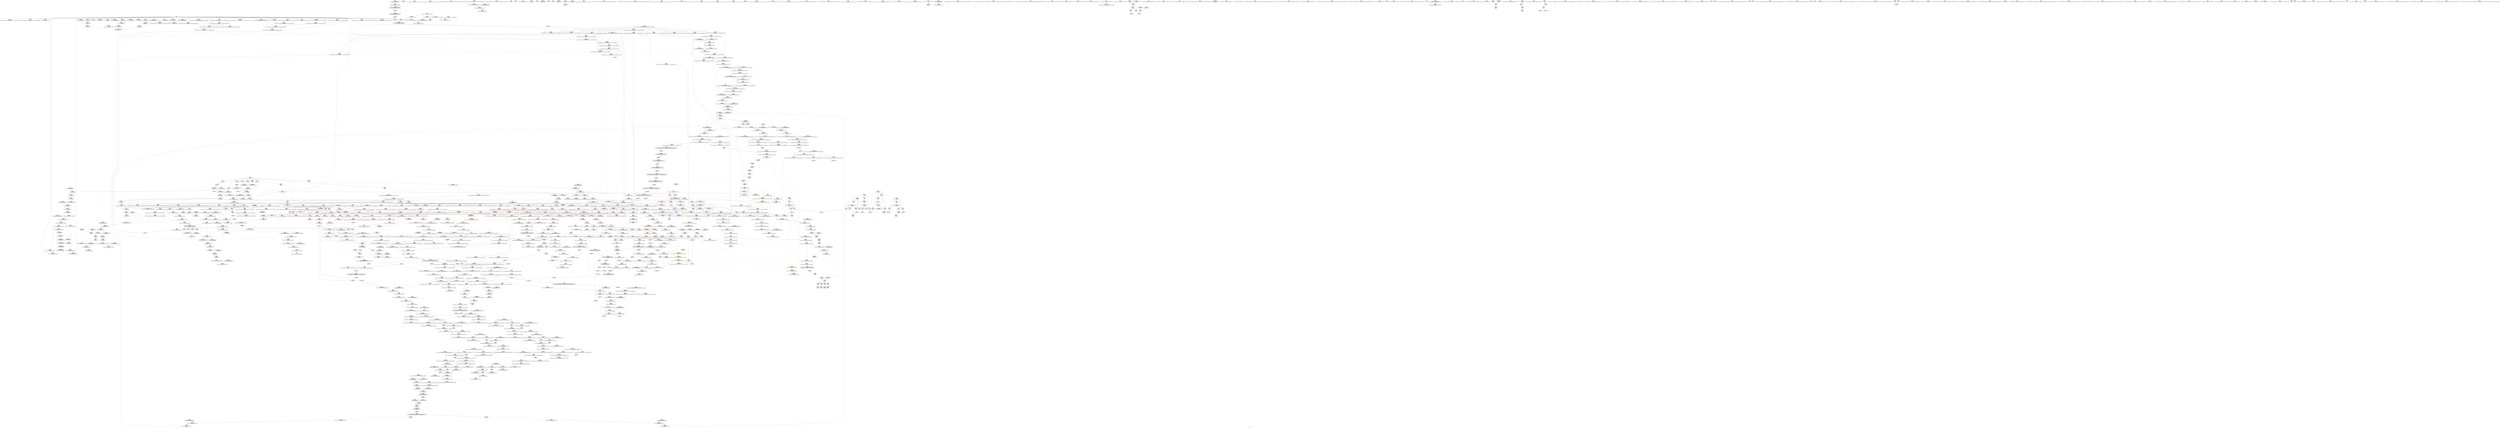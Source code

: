 digraph "SVFG" {
	label="SVFG";

	Node0x55fc37320f40 [shape=record,color=grey,label="{NodeID: 0\nNullPtr|{|<s29>97}}"];
	Node0x55fc37320f40 -> Node0x55fc375d8990[style=solid];
	Node0x55fc37320f40 -> Node0x55fc375d8a90[style=solid];
	Node0x55fc37320f40 -> Node0x55fc375d8b60[style=solid];
	Node0x55fc37320f40 -> Node0x55fc375d8c30[style=solid];
	Node0x55fc37320f40 -> Node0x55fc375d8d00[style=solid];
	Node0x55fc37320f40 -> Node0x55fc375d8dd0[style=solid];
	Node0x55fc37320f40 -> Node0x55fc375d8ea0[style=solid];
	Node0x55fc37320f40 -> Node0x55fc375d8f70[style=solid];
	Node0x55fc37320f40 -> Node0x55fc375d9040[style=solid];
	Node0x55fc37320f40 -> Node0x55fc375d9110[style=solid];
	Node0x55fc37320f40 -> Node0x55fc375d91e0[style=solid];
	Node0x55fc37320f40 -> Node0x55fc375d92b0[style=solid];
	Node0x55fc37320f40 -> Node0x55fc375d9380[style=solid];
	Node0x55fc37320f40 -> Node0x55fc375d9450[style=solid];
	Node0x55fc37320f40 -> Node0x55fc375d9520[style=solid];
	Node0x55fc37320f40 -> Node0x55fc375d95f0[style=solid];
	Node0x55fc37320f40 -> Node0x55fc375d96c0[style=solid];
	Node0x55fc37320f40 -> Node0x55fc375d9790[style=solid];
	Node0x55fc37320f40 -> Node0x55fc375d9860[style=solid];
	Node0x55fc37320f40 -> Node0x55fc375d9930[style=solid];
	Node0x55fc37320f40 -> Node0x55fc375d9a00[style=solid];
	Node0x55fc37320f40 -> Node0x55fc375dfee0[style=solid];
	Node0x55fc37320f40 -> Node0x55fc375e1f90[style=solid];
	Node0x55fc37320f40 -> Node0x55fc375e2060[style=solid];
	Node0x55fc37320f40 -> Node0x55fc375e2130[style=solid];
	Node0x55fc37320f40 -> Node0x55fc375e4280[style=solid];
	Node0x55fc37320f40 -> Node0x55fc37622640[style=solid];
	Node0x55fc37320f40 -> Node0x55fc376264e0[style=solid];
	Node0x55fc37320f40 -> Node0x55fc376267e0[style=solid];
	Node0x55fc37320f40:s29 -> Node0x55fc376ead80[style=solid,color=red];
	Node0x55fc375df390 [shape=record,color=red,label="{NodeID: 775\n1672\<--1671\ndummyVal\<--offset_0\n_ZSt22__uninitialized_copy_aISt13move_iteratorIPiES1_iET0_T_S4_S3_RSaIT1_E\n}"];
	Node0x55fc375df390 -> Node0x55fc375e6cc0[style=solid];
	Node0x55fc375d5ed0 [shape=record,color=purple,label="{NodeID: 443\n125\<--124\n_M_impl2\<--\n_ZNSt6vectorIiSaIiEED2Ev\n}"];
	Node0x55fc375c9c90 [shape=record,color=green,label="{NodeID: 111\n654\<--655\nthis.addr\<--this.addr_field_insensitive\n_ZNSt12_Vector_baseIiSaIiEE13_M_deallocateEPim\n}"];
	Node0x55fc375c9c90 -> Node0x55fc375efd00[style=solid];
	Node0x55fc375c9c90 -> Node0x55fc375e2c90[style=solid];
	Node0x55fc375e4eb0 [shape=record,color=blue,label="{NodeID: 886\n1008\<--1007\n__t.addr\<--__t\n_ZSt7forwardIRKiEOT_RNSt16remove_referenceIS2_E4typeE\n}"];
	Node0x55fc375e4eb0 -> Node0x55fc375f29b0[style=dashed];
	Node0x55fc375eb8c0 [shape=record,color=purple,label="{NodeID: 554\n1507\<--1505\ncoerce.dive\<--__it\n_ZSt12__miter_baseIPiEDTcl12__miter_basecldtfp_4baseEEESt13move_iteratorIT_E\n}"];
	Node0x55fc375eb8c0 -> Node0x55fc376076c0[style=solid];
	Node0x55fc375ce490 [shape=record,color=green,label="{NodeID: 222\n1414\<--1415\n__result.addr\<--__result.addr_field_insensitive\n_ZNSt20__uninitialized_copyILb1EE13__uninit_copyISt13move_iteratorIPiES3_EET0_T_S6_S5_\n}"];
	Node0x55fc375ce490 -> Node0x55fc375f5250[style=solid];
	Node0x55fc375ce490 -> Node0x55fc37606dd0[style=solid];
	Node0x55fc376e8650 [shape=record,color=black,label="{NodeID: 2104\n404 = PHI(318, )\n0th arg _ZNSt6vectorIiSaIiEE9push_backERKi }"];
	Node0x55fc376e8650 -> Node0x55fc375e1840[style=solid];
	Node0x55fc375f12f0 [shape=record,color=red,label="{NodeID: 665\n848\<--811\n\<--__new_start\n_ZNSt6vectorIiSaIiEE17_M_realloc_insertIJRKiEEEvN9__gnu_cxx17__normal_iteratorIPiS1_EEDpOT_\n}"];
	Node0x55fc375f12f0 -> Node0x55fc375ec010[style=solid];
	Node0x55fc37626360 [shape=record,color=grey,label="{NodeID: 1440\n1061 = cmp(1059, 1060, )\n}"];
	Node0x55fc375dc470 [shape=record,color=black,label="{NodeID: 333\n878\<--823\n\<--this1\n_ZNSt6vectorIiSaIiEE17_M_realloc_insertIJRKiEEEvN9__gnu_cxx17__normal_iteratorIPiS1_EEDpOT_\n|{<s0>64}}"];
	Node0x55fc375dc470:s0 -> Node0x55fc376e81f0[style=solid,color=red];
	Node0x55fc37375920 [shape=record,color=green,label="{NodeID: 1\n7\<--1\n__dso_handle\<--dummyObj\nGlob }"];
	Node0x55fc375df460 [shape=record,color=red,label="{NodeID: 776\n1675\<--1674\ndummyVal\<--offset_0\n_ZSt18uninitialized_copyISt13move_iteratorIPiES1_ET0_T_S4_S3_\n}"];
	Node0x55fc375df460 -> Node0x55fc37606a90[style=solid];
	Node0x55fc375d5fa0 [shape=record,color=purple,label="{NodeID: 444\n126\<--124\n_M_finish\<--\n_ZNSt6vectorIiSaIiEED2Ev\n}"];
	Node0x55fc375d5fa0 -> Node0x55fc375ecc40[style=solid];
	Node0x55fc375c9d60 [shape=record,color=green,label="{NodeID: 112\n656\<--657\n__p.addr\<--__p.addr_field_insensitive\n_ZNSt12_Vector_baseIiSaIiEE13_M_deallocateEPim\n}"];
	Node0x55fc375c9d60 -> Node0x55fc375efdd0[style=solid];
	Node0x55fc375c9d60 -> Node0x55fc375efea0[style=solid];
	Node0x55fc375c9d60 -> Node0x55fc375e2d60[style=solid];
	Node0x55fc375e4f80 [shape=record,color=blue,label="{NodeID: 887\n1017\<--1014\nthis.addr\<--this\n_ZNKSt6vectorIiSaIiEE12_M_check_lenEmPKc\n}"];
	Node0x55fc375e4f80 -> Node0x55fc375f2a80[style=dashed];
	Node0x55fc375eb990 [shape=record,color=purple,label="{NodeID: 555\n1691\<--1572\noffset_0\<--\n}"];
	Node0x55fc375eb990 -> Node0x55fc37607ee0[style=solid];
	Node0x55fc375ce560 [shape=record,color=green,label="{NodeID: 223\n1416\<--1417\nagg.tmp\<--agg.tmp_field_insensitive\n_ZNSt20__uninitialized_copyILb1EE13__uninit_copyISt13move_iteratorIPiES3_EET0_T_S6_S5_\n}"];
	Node0x55fc375ce560 -> Node0x55fc375d34d0[style=solid];
	Node0x55fc375ce560 -> Node0x55fc375ead60[style=solid];
	Node0x55fc376e8760 [shape=record,color=black,label="{NodeID: 2105\n405 = PHI(281, )\n1st arg _ZNSt6vectorIiSaIiEE9push_backERKi }"];
	Node0x55fc376e8760 -> Node0x55fc375e1910[style=solid];
	Node0x55fc375f13c0 [shape=record,color=red,label="{NodeID: 666\n861\<--811\n\<--__new_start\n_ZNSt6vectorIiSaIiEE17_M_realloc_insertIJRKiEEEvN9__gnu_cxx17__normal_iteratorIPiS1_EEDpOT_\n|{<s0>62}}"];
	Node0x55fc375f13c0:s0 -> Node0x55fc376ef110[style=solid,color=red];
	Node0x55fc376264e0 [shape=record,color=grey,label="{NodeID: 1441\n665 = cmp(664, 3, )\n}"];
	Node0x55fc375dc540 [shape=record,color=black,label="{NodeID: 334\n894\<--823\n\<--this1\n_ZNSt6vectorIiSaIiEE17_M_realloc_insertIJRKiEEEvN9__gnu_cxx17__normal_iteratorIPiS1_EEDpOT_\n}"];
	Node0x55fc375dc540 -> Node0x55fc375e8800[style=solid];
	Node0x55fc3738b940 [shape=record,color=green,label="{NodeID: 2\n14\<--1\n\<--dummyObj\nCan only get source location for instruction, argument, global var or function.}"];
	Node0x55fc375df530 [shape=record,color=red,label="{NodeID: 777\n1678\<--1677\ndummyVal\<--offset_0\n_ZSt18uninitialized_copyISt13move_iteratorIPiES1_ET0_T_S4_S3_\n}"];
	Node0x55fc375df530 -> Node0x55fc37606b60[style=solid];
	Node0x55fc375d6070 [shape=record,color=purple,label="{NodeID: 445\n181\<--157\ncoerce.dive\<--it\n_Z3dfsi\n}"];
	Node0x55fc375d6070 -> Node0x55fc375e0660[style=solid];
	Node0x55fc375c9e30 [shape=record,color=green,label="{NodeID: 113\n658\<--659\n__n.addr\<--__n.addr_field_insensitive\n_ZNSt12_Vector_baseIiSaIiEE13_M_deallocateEPim\n}"];
	Node0x55fc375c9e30 -> Node0x55fc375eff70[style=solid];
	Node0x55fc375c9e30 -> Node0x55fc375e2e30[style=solid];
	Node0x55fc375e5050 [shape=record,color=blue,label="{NodeID: 888\n1019\<--1015\n__n.addr\<--__n\n_ZNKSt6vectorIiSaIiEE12_M_check_lenEmPKc\n|{|<s2>83}}"];
	Node0x55fc375e5050 -> Node0x55fc375f2b50[style=dashed];
	Node0x55fc375e5050 -> Node0x55fc375f2f60[style=dashed];
	Node0x55fc375e5050:s2 -> Node0x55fc3765e6a0[style=dashed,color=red];
	Node0x55fc375eba60 [shape=record,color=purple,label="{NodeID: 556\n1692\<--1574\noffset_0\<--\n}"];
	Node0x55fc375eba60 -> Node0x55fc375df940[style=solid];
	Node0x55fc375ce630 [shape=record,color=green,label="{NodeID: 224\n1418\<--1419\nagg.tmp2\<--agg.tmp2_field_insensitive\n_ZNSt20__uninitialized_copyILb1EE13__uninit_copyISt13move_iteratorIPiES3_EET0_T_S6_S5_\n}"];
	Node0x55fc375ce630 -> Node0x55fc375d35a0[style=solid];
	Node0x55fc375ce630 -> Node0x55fc375eae30[style=solid];
	Node0x55fc376e8870 [shape=record,color=black,label="{NodeID: 2106\n493 = PHI(82, )\n0th arg _ZNSt12_Vector_baseIiSaIiEEC2Ev }"];
	Node0x55fc376e8870 -> Node0x55fc375e1df0[style=solid];
	Node0x55fc375f1490 [shape=record,color=red,label="{NodeID: 667\n897\<--811\n\<--__new_start\n_ZNSt6vectorIiSaIiEE17_M_realloc_insertIJRKiEEEvN9__gnu_cxx17__normal_iteratorIPiS1_EEDpOT_\n}"];
	Node0x55fc375f1490 -> Node0x55fc375ec0e0[style=solid];
	Node0x55fc37626660 [shape=record,color=grey,label="{NodeID: 1442\n1100 = cmp(1099, 1101, )\n}"];
	Node0x55fc375dc610 [shape=record,color=black,label="{NodeID: 335\n914\<--823\n\<--this1\n_ZNSt6vectorIiSaIiEE17_M_realloc_insertIJRKiEEEvN9__gnu_cxx17__normal_iteratorIPiS1_EEDpOT_\n|{<s0>69}}"];
	Node0x55fc375dc610:s0 -> Node0x55fc376e81f0[style=solid,color=red];
	Node0x55fc3738a8c0 [shape=record,color=green,label="{NodeID: 3\n17\<--1\n\<--dummyObj\nCan only get source location for instruction, argument, global var or function.}"];
	Node0x55fc375df600 [shape=record,color=red,label="{NodeID: 778\n1681\<--1680\ndummyVal\<--offset_0\n_ZNSt20__uninitialized_copyILb1EE13__uninit_copyISt13move_iteratorIPiES3_EET0_T_S6_S5_\n}"];
	Node0x55fc375df600 -> Node0x55fc37606ea0[style=solid];
	Node0x55fc375d6140 [shape=record,color=purple,label="{NodeID: 446\n190\<--159\ncoerce.dive8\<--ref.tmp\n_Z3dfsi\n}"];
	Node0x55fc375d6140 -> Node0x55fc375e0730[style=solid];
	Node0x55fc375c9f00 [shape=record,color=green,label="{NodeID: 114\n672\<--673\n_ZNSt16allocator_traitsISaIiEE10deallocateERS0_Pim\<--_ZNSt16allocator_traitsISaIiEE10deallocateERS0_Pim_field_insensitive\n}"];
	Node0x55fc375e5120 [shape=record,color=blue,label="{NodeID: 889\n1021\<--1016\n__s.addr\<--__s\n_ZNKSt6vectorIiSaIiEE12_M_check_lenEmPKc\n}"];
	Node0x55fc375e5120 -> Node0x55fc375f2c20[style=dashed];
	Node0x55fc3765de30 [shape=record,color=yellow,style=double,label="{NodeID: 1664\n38V_1 = ENCHI(MR_38V_0)\npts\{2100000 \}\nFun[_ZNSt6vectorIiSaIiEE5beginEv]|{<s0>19}}"];
	Node0x55fc3765de30:s0 -> Node0x55fc375e37f0[style=dashed,color=red];
	Node0x55fc375ebb30 [shape=record,color=purple,label="{NodeID: 557\n1603\<--1602\n_M_current\<--this1\n_ZNKSt13move_iteratorIPiE4baseEv\n}"];
	Node0x55fc375ebb30 -> Node0x55fc375f6500[style=solid];
	Node0x55fc375ce700 [shape=record,color=green,label="{NodeID: 225\n1437\<--1438\n_ZSt4copyISt13move_iteratorIPiES1_ET0_T_S4_S3_\<--_ZSt4copyISt13move_iteratorIPiES1_ET0_T_S4_S3__field_insensitive\n}"];
	Node0x55fc376e8980 [shape=record,color=black,label="{NodeID: 2107\n1479 = PHI(1464, )\n0th arg _ZSt14__copy_move_a2ILb1EPiS0_ET1_T0_S2_S1_ }"];
	Node0x55fc376e8980 -> Node0x55fc37607450[style=solid];
	Node0x55fc375f1560 [shape=record,color=red,label="{NodeID: 668\n912\<--811\n\<--__new_start\n_ZNSt6vectorIiSaIiEE17_M_realloc_insertIJRKiEEEvN9__gnu_cxx17__normal_iteratorIPiS1_EEDpOT_\n|{<s0>70}}"];
	Node0x55fc375f1560:s0 -> Node0x55fc376e95e0[style=solid,color=red];
	Node0x55fc376267e0 [shape=record,color=grey,label="{NodeID: 1443\n892 = cmp(891, 3, )\n}"];
	Node0x55fc375dc6e0 [shape=record,color=black,label="{NodeID: 336\n918\<--823\n\<--this1\n_ZNSt6vectorIiSaIiEE17_M_realloc_insertIJRKiEEEvN9__gnu_cxx17__normal_iteratorIPiS1_EEDpOT_\n|{<s0>71}}"];
	Node0x55fc375dc6e0:s0 -> Node0x55fc376ed0e0[style=solid,color=red];
	Node0x55fc375c6050 [shape=record,color=green,label="{NodeID: 4\n19\<--1\n.str\<--dummyObj\nGlob }"];
	Node0x55fc375df6d0 [shape=record,color=red,label="{NodeID: 779\n1684\<--1683\ndummyVal\<--offset_0\n_ZNSt20__uninitialized_copyILb1EE13__uninit_copyISt13move_iteratorIPiES3_EET0_T_S6_S5_\n}"];
	Node0x55fc375df6d0 -> Node0x55fc37606f70[style=solid];
	Node0x55fc375f7780 [shape=record,color=yellow,style=double,label="{NodeID: 1554\n16V_1 = ENCHI(MR_16V_0)\npts\{120000 \}\nFun[_ZNSt6vectorIiSaIiEE5clearEv]}"];
	Node0x55fc375f7780 -> Node0x55fc375eef30[style=dashed];
	Node0x55fc375d6210 [shape=record,color=purple,label="{NodeID: 447\n221\<--209\ncoerce.dive\<--retval\n_ZNSt6vectorIiSaIiEE5beginEv\n}"];
	Node0x55fc375d6210 -> Node0x55fc375ed2c0[style=solid];
	Node0x55fc375ceb40 [shape=record,color=green,label="{NodeID: 115\n678\<--679\nthis.addr\<--this.addr_field_insensitive\n_ZNSt12_Vector_baseIiSaIiEE12_Vector_implD2Ev\n}"];
	Node0x55fc375ceb40 -> Node0x55fc375f0040[style=solid];
	Node0x55fc375ceb40 -> Node0x55fc375e2f00[style=solid];
	Node0x55fc376922c0 [shape=record,color=yellow,style=double,label="{NodeID: 1997\n2V_3 = CSCHI(MR_2V_2)\npts\{120000 120001 120002 \}\nCS[]|{|<s1>128}}"];
	Node0x55fc376922c0 -> Node0x55fc37660530[style=dashed];
	Node0x55fc376922c0:s1 -> Node0x55fc37694050[style=dashed,color=blue];
	Node0x55fc375e51f0 [shape=record,color=blue,label="{NodeID: 890\n1025\<--1047\nref.tmp\<--call4\n_ZNKSt6vectorIiSaIiEE12_M_check_lenEmPKc\n|{|<s1>83}}"];
	Node0x55fc375e51f0 -> Node0x55fc375f2f60[style=dashed];
	Node0x55fc375e51f0:s1 -> Node0x55fc3765e7b0[style=dashed,color=red];
	Node0x55fc3765df40 [shape=record,color=yellow,style=double,label="{NodeID: 1665\n34V_1 = ENCHI(MR_34V_0)\npts\{120000 120001 \}\nFun[_ZNSt6vectorIiSaIiEE5beginEv]|{<s0>19}}"];
	Node0x55fc3765df40:s0 -> Node0x55fc37668d80[style=dashed,color=red];
	Node0x55fc375ebc00 [shape=record,color=purple,label="{NodeID: 558\n1616\<--1615\n_M_current\<--this1\n_ZNSt13move_iteratorIPiEC2ES0_\n}"];
	Node0x55fc375ebc00 -> Node0x55fc376082f0[style=solid];
	Node0x55fc375ce800 [shape=record,color=green,label="{NodeID: 226\n1444\<--1445\n__first\<--__first_field_insensitive\n_ZSt4copyISt13move_iteratorIPiES1_ET0_T_S4_S3_\n}"];
	Node0x55fc375ce800 -> Node0x55fc375d3740[style=solid];
	Node0x55fc375ce800 -> Node0x55fc375eb240[style=solid];
	Node0x55fc376e8a90 [shape=record,color=black,label="{NodeID: 2108\n1480 = PHI(1472, )\n1st arg _ZSt14__copy_move_a2ILb1EPiS0_ET1_T0_S2_S1_ }"];
	Node0x55fc376e8a90 -> Node0x55fc37607520[style=solid];
	Node0x55fc375f1630 [shape=record,color=red,label="{NodeID: 669\n919\<--811\n\<--__new_start\n_ZNSt6vectorIiSaIiEE17_M_realloc_insertIJRKiEEEvN9__gnu_cxx17__normal_iteratorIPiS1_EEDpOT_\n|{<s0>71}}"];
	Node0x55fc375f1630:s0 -> Node0x55fc376ed360[style=solid,color=red];
	Node0x55fc375dc7b0 [shape=record,color=black,label="{NodeID: 337\n926\<--823\n\<--this1\n_ZNSt6vectorIiSaIiEE17_M_realloc_insertIJRKiEEEvN9__gnu_cxx17__normal_iteratorIPiS1_EEDpOT_\n}"];
	Node0x55fc375dc7b0 -> Node0x55fc375e88d0[style=solid];
	Node0x55fc375dc7b0 -> Node0x55fc375e89a0[style=solid];
	Node0x55fc375abb70 [shape=record,color=green,label="{NodeID: 5\n23\<--1\n.str.2\<--dummyObj\nGlob }"];
	Node0x55fc375df7a0 [shape=record,color=red,label="{NodeID: 780\n1687\<--1686\ndummyVal\<--offset_0\n_ZSt4copyISt13move_iteratorIPiES1_ET0_T_S4_S3_\n}"];
	Node0x55fc375df7a0 -> Node0x55fc376072b0[style=solid];
	Node0x55fc375f7860 [shape=record,color=yellow,style=double,label="{NodeID: 1555\n18V_1 = ENCHI(MR_18V_0)\npts\{120001 \}\nFun[_ZNSt6vectorIiSaIiEE5clearEv]|{<s0>33|<s1>33}}"];
	Node0x55fc375f7860:s0 -> Node0x55fc375df1f0[style=dashed,color=red];
	Node0x55fc375f7860:s1 -> Node0x55fc37608700[style=dashed,color=red];
	Node0x55fc375d62e0 [shape=record,color=purple,label="{NodeID: 448\n216\<--215\n_M_impl\<--\n_ZNSt6vectorIiSaIiEE5beginEv\n}"];
	Node0x55fc375cec10 [shape=record,color=green,label="{NodeID: 116\n684\<--685\n_ZNSaIiED2Ev\<--_ZNSaIiED2Ev_field_insensitive\n}"];
	Node0x55fc375e52c0 [shape=record,color=blue,label="{NodeID: 891\n1023\<--1053\n__len\<--add\n_ZNKSt6vectorIiSaIiEE12_M_check_lenEmPKc\n}"];
	Node0x55fc375e52c0 -> Node0x55fc375f2cf0[style=dashed];
	Node0x55fc375e52c0 -> Node0x55fc375f2dc0[style=dashed];
	Node0x55fc375e52c0 -> Node0x55fc375f2e90[style=dashed];
	Node0x55fc375ebcd0 [shape=record,color=purple,label="{NodeID: 559\n1643\<--1642\n_M_impl\<--\n_ZNSt6vectorIiSaIiEE15_M_erase_at_endEPi\n}"];
	Node0x55fc375ce8d0 [shape=record,color=green,label="{NodeID: 227\n1446\<--1447\n__last\<--__last_field_insensitive\n_ZSt4copyISt13move_iteratorIPiES1_ET0_T_S4_S3_\n}"];
	Node0x55fc375ce8d0 -> Node0x55fc375d3810[style=solid];
	Node0x55fc375ce8d0 -> Node0x55fc375eb310[style=solid];
	Node0x55fc376e8ba0 [shape=record,color=black,label="{NodeID: 2109\n1481 = PHI(1473, )\n2nd arg _ZSt14__copy_move_a2ILb1EPiS0_ET1_T0_S2_S1_ }"];
	Node0x55fc376e8ba0 -> Node0x55fc376075f0[style=solid];
	Node0x55fc376837e0 [shape=record,color=yellow,style=double,label="{NodeID: 1777\nRETMU(7V_2)\npts\{96 \}\nFun[__cxx_global_array_dtor]}"];
	Node0x55fc375f1700 [shape=record,color=red,label="{NodeID: 670\n955\<--811\n\<--__new_start\n_ZNSt6vectorIiSaIiEE17_M_realloc_insertIJRKiEEEvN9__gnu_cxx17__normal_iteratorIPiS1_EEDpOT_\n}"];
	Node0x55fc375f1700 -> Node0x55fc375e4900[style=solid];
	Node0x55fc37658060 [shape=record,color=black,label="{NodeID: 1445\nMR_102V_2 = PHI(MR_102V_3, MR_102V_1, )\npts\{18 22 1301 90000 120000 120001 120002 \}\n|{<s0>35|<s1>35|<s2>35|<s3>35|<s4>35|<s5>35|<s6>35|<s7>35}}"];
	Node0x55fc37658060:s0 -> Node0x55fc375ec830[style=dashed,color=red];
	Node0x55fc37658060:s1 -> Node0x55fc375e10f0[style=dashed,color=red];
	Node0x55fc37658060:s2 -> Node0x55fc375e15d0[style=dashed,color=red];
	Node0x55fc37658060:s3 -> Node0x55fc37661930[style=dashed,color=red];
	Node0x55fc37658060:s4 -> Node0x55fc37662830[style=dashed,color=red];
	Node0x55fc37658060:s5 -> Node0x55fc37662d30[style=dashed,color=red];
	Node0x55fc37658060:s6 -> Node0x55fc37663230[style=dashed,color=red];
	Node0x55fc37658060:s7 -> Node0x55fc37663730[style=dashed,color=red];
	Node0x55fc375dc880 [shape=record,color=black,label="{NodeID: 338\n930\<--823\n\<--this1\n_ZNSt6vectorIiSaIiEE17_M_realloc_insertIJRKiEEEvN9__gnu_cxx17__normal_iteratorIPiS1_EEDpOT_\n}"];
	Node0x55fc375dc880 -> Node0x55fc375e8a70[style=solid];
	Node0x55fc375dc880 -> Node0x55fc375e8b40[style=solid];
	Node0x55fc375ab830 [shape=record,color=green,label="{NodeID: 6\n25\<--1\n.str.3\<--dummyObj\nGlob }"];
	Node0x55fc375df870 [shape=record,color=red,label="{NodeID: 781\n1690\<--1689\ndummyVal\<--offset_0\n_ZSt4copyISt13move_iteratorIPiES1_ET0_T_S4_S3_\n}"];
	Node0x55fc375df870 -> Node0x55fc37607380[style=solid];
	Node0x55fc375d63b0 [shape=record,color=purple,label="{NodeID: 449\n217\<--215\n_M_start\<--\n_ZNSt6vectorIiSaIiEE5beginEv\n|{<s0>19}}"];
	Node0x55fc375d63b0:s0 -> Node0x55fc376e9350[style=solid,color=red];
	Node0x55fc375ced10 [shape=record,color=green,label="{NodeID: 117\n691\<--692\n__a.addr\<--__a.addr_field_insensitive\n_ZNSt16allocator_traitsISaIiEE10deallocateERS0_Pim\n}"];
	Node0x55fc375ced10 -> Node0x55fc375f0110[style=solid];
	Node0x55fc375ced10 -> Node0x55fc375e2fd0[style=solid];
	Node0x55fc37692580 [shape=record,color=yellow,style=double,label="{NodeID: 1999\n2V_2 = CSCHI(MR_2V_1)\npts\{120000 120001 120002 \}\nCS[]|{<s0>3}}"];
	Node0x55fc37692580:s0 -> Node0x55fc376922c0[style=dashed,color=blue];
	Node0x55fc375e5390 [shape=record,color=blue,label="{NodeID: 892\n1072\<--1070\n__lhs.addr\<--__lhs\n_ZN9__gnu_cxxmiIPiSt6vectorIiSaIiEEEENS_17__normal_iteratorIT_T0_E15difference_typeERKS8_SB_\n}"];
	Node0x55fc375e5390 -> Node0x55fc375f3030[style=dashed];
	Node0x55fc375ebda0 [shape=record,color=purple,label="{NodeID: 560\n1644\<--1642\n_M_finish\<--\n_ZNSt6vectorIiSaIiEE15_M_erase_at_endEPi\n}"];
	Node0x55fc375ebda0 -> Node0x55fc375df1f0[style=solid];
	Node0x55fc375ce9a0 [shape=record,color=green,label="{NodeID: 228\n1448\<--1449\n__result.addr\<--__result.addr_field_insensitive\n_ZSt4copyISt13move_iteratorIPiES1_ET0_T_S4_S3_\n}"];
	Node0x55fc375ce9a0 -> Node0x55fc375f54c0[style=solid];
	Node0x55fc375ce9a0 -> Node0x55fc376071e0[style=solid];
	Node0x55fc376e8cb0 [shape=record,color=black,label="{NodeID: 2110\n1517 = PHI(1492, )\n0th arg _ZSt13__copy_move_aILb1EPiS0_ET1_T0_S2_S1_ }"];
	Node0x55fc376e8cb0 -> Node0x55fc37607790[style=solid];
	Node0x55fc376838f0 [shape=record,color=yellow,style=double,label="{NodeID: 1778\nRETMU(2V_1)\npts\{120000 120001 120002 \}\nFun[__cxx_global_array_dtor]}"];
	Node0x55fc375f17d0 [shape=record,color=red,label="{NodeID: 671\n965\<--811\n\<--__new_start\n_ZNSt6vectorIiSaIiEE17_M_realloc_insertIJRKiEEEvN9__gnu_cxx17__normal_iteratorIPiS1_EEDpOT_\n}"];
	Node0x55fc375f17d0 -> Node0x55fc375ec1b0[style=solid];
	Node0x55fc376585f0 [shape=record,color=black,label="{NodeID: 1446\nMR_26V_3 = PHI(MR_26V_4, MR_26V_2, )\npts\{1301 \}\n|{<s0>26}}"];
	Node0x55fc376585f0:s0 -> Node0x55fc3765b410[style=dashed,color=blue];
	Node0x55fc375dc950 [shape=record,color=black,label="{NodeID: 339\n934\<--823\n\<--this1\n_ZNSt6vectorIiSaIiEE17_M_realloc_insertIJRKiEEEvN9__gnu_cxx17__normal_iteratorIPiS1_EEDpOT_\n|{<s0>73}}"];
	Node0x55fc375dc950:s0 -> Node0x55fc376e81f0[style=solid,color=red];
	Node0x55fc375c68d0 [shape=record,color=green,label="{NodeID: 7\n27\<--1\n.str.4\<--dummyObj\nGlob }"];
	Node0x55fc375df940 [shape=record,color=red,label="{NodeID: 782\n1693\<--1692\ndummyVal\<--offset_0\n_ZNSt11__copy_moveILb1ELb1ESt26random_access_iterator_tagE8__copy_mIiEEPT_PKS3_S6_S4_\n}"];
	Node0x55fc375df940 -> Node0x55fc37607ee0[style=solid];
	Node0x55fc375f7a50 [shape=record,color=yellow,style=double,label="{NodeID: 1557\n2V_1 = ENCHI(MR_2V_0)\npts\{120000 120001 120002 \}\nFun[_ZNSt6vectorIiSaIiEEC2Ev]|{<s0>5}}"];
	Node0x55fc375f7a50:s0 -> Node0x55fc37667fa0[style=dashed,color=red];
	Node0x55fc375d6480 [shape=record,color=purple,label="{NodeID: 450\n255\<--245\ncoerce.dive\<--retval\n_ZNSt6vectorIiSaIiEE3endEv\n}"];
	Node0x55fc375d6480 -> Node0x55fc375ed7a0[style=solid];
	Node0x55fc375cede0 [shape=record,color=green,label="{NodeID: 118\n693\<--694\n__p.addr\<--__p.addr_field_insensitive\n_ZNSt16allocator_traitsISaIiEE10deallocateERS0_Pim\n}"];
	Node0x55fc375cede0 -> Node0x55fc375f01e0[style=solid];
	Node0x55fc375cede0 -> Node0x55fc375e30a0[style=solid];
	Node0x55fc375e5460 [shape=record,color=blue,label="{NodeID: 893\n1074\<--1071\n__rhs.addr\<--__rhs\n_ZN9__gnu_cxxmiIPiSt6vectorIiSaIiEEEENS_17__normal_iteratorIT_T0_E15difference_typeERKS8_SB_\n}"];
	Node0x55fc375e5460 -> Node0x55fc375f3100[style=dashed];
	Node0x55fc375ebe70 [shape=record,color=purple,label="{NodeID: 561\n1651\<--1650\n_M_impl2\<--\n_ZNSt6vectorIiSaIiEE15_M_erase_at_endEPi\n}"];
	Node0x55fc375cea70 [shape=record,color=green,label="{NodeID: 229\n1450\<--1451\nagg.tmp\<--agg.tmp_field_insensitive\n_ZSt4copyISt13move_iteratorIPiES1_ET0_T_S4_S3_\n}"];
	Node0x55fc375cea70 -> Node0x55fc375d38e0[style=solid];
	Node0x55fc375cea70 -> Node0x55fc375eb3e0[style=solid];
	Node0x55fc376e8dc0 [shape=record,color=black,label="{NodeID: 2111\n1518 = PHI(1496, )\n1st arg _ZSt13__copy_move_aILb1EPiS0_ET1_T0_S2_S1_ }"];
	Node0x55fc376e8dc0 -> Node0x55fc37607860[style=solid];
	Node0x55fc375f18a0 [shape=record,color=red,label="{NodeID: 672\n868\<--813\n\<--__new_finish\n_ZNSt6vectorIiSaIiEE17_M_realloc_insertIJRKiEEEvN9__gnu_cxx17__normal_iteratorIPiS1_EEDpOT_\n}"];
	Node0x55fc375f18a0 -> Node0x55fc375e8590[style=solid];
	Node0x55fc37659ba0 [shape=record,color=black,label="{NodeID: 1447\nMR_16V_2 = PHI(MR_16V_3, MR_16V_1, )\npts\{120000 \}\n|{<s0>26}}"];
	Node0x55fc37659ba0:s0 -> Node0x55fc3765b910[style=dashed,color=blue];
	Node0x55fc375dca20 [shape=record,color=black,label="{NodeID: 340\n937\<--823\n\<--this1\n_ZNSt6vectorIiSaIiEE17_M_realloc_insertIJRKiEEEvN9__gnu_cxx17__normal_iteratorIPiS1_EEDpOT_\n|{<s0>75}}"];
	Node0x55fc375dca20:s0 -> Node0x55fc376ed0e0[style=solid,color=red];
	Node0x55fc375c6960 [shape=record,color=green,label="{NodeID: 8\n29\<--1\n.str.5\<--dummyObj\nGlob }"];
	Node0x55fc375dfa10 [shape=record,color=blue,label="{NodeID: 783\n13\<--14\nn\<--\nGlob }"];
	Node0x55fc375dfa10 -> Node0x55fc375f9340[style=dashed];
	Node0x55fc375f7b30 [shape=record,color=yellow,style=double,label="{NodeID: 1558\n7V_1 = ENCHI(MR_7V_0)\npts\{96 \}\nFun[__cxx_global_array_dtor]}"];
	Node0x55fc375f7b30 -> Node0x55fc375e00b0[style=dashed];
	Node0x55fc375d6550 [shape=record,color=purple,label="{NodeID: 451\n252\<--251\n_M_impl\<--\n_ZNSt6vectorIiSaIiEE3endEv\n}"];
	Node0x55fc375ceeb0 [shape=record,color=green,label="{NodeID: 119\n695\<--696\n__n.addr\<--__n.addr_field_insensitive\n_ZNSt16allocator_traitsISaIiEE10deallocateERS0_Pim\n}"];
	Node0x55fc375ceeb0 -> Node0x55fc375f02b0[style=solid];
	Node0x55fc375ceeb0 -> Node0x55fc375e3170[style=solid];
	Node0x55fc375e5530 [shape=record,color=blue,label="{NodeID: 894\n1092\<--1090\nthis.addr\<--this\n_ZNSt12_Vector_baseIiSaIiEE11_M_allocateEm\n}"];
	Node0x55fc375e5530 -> Node0x55fc375f3370[style=dashed];
	Node0x55fc375ebf40 [shape=record,color=purple,label="{NodeID: 562\n1652\<--1650\n_M_finish3\<--\n_ZNSt6vectorIiSaIiEE15_M_erase_at_endEPi\n}"];
	Node0x55fc375ebf40 -> Node0x55fc37608700[style=solid];
	Node0x55fc375d6eb0 [shape=record,color=green,label="{NodeID: 230\n1452\<--1453\nagg.tmp3\<--agg.tmp3_field_insensitive\n_ZSt4copyISt13move_iteratorIPiES1_ET0_T_S4_S3_\n}"];
	Node0x55fc375d6eb0 -> Node0x55fc375d39b0[style=solid];
	Node0x55fc375d6eb0 -> Node0x55fc375eb4b0[style=solid];
	Node0x55fc376e8ed0 [shape=record,color=black,label="{NodeID: 2112\n1519 = PHI(1498, )\n2nd arg _ZSt13__copy_move_aILb1EPiS0_ET1_T0_S2_S1_ }"];
	Node0x55fc376e8ed0 -> Node0x55fc37607930[style=solid];
	Node0x55fc375f1970 [shape=record,color=red,label="{NodeID: 673\n877\<--813\n\<--__new_finish\n_ZNSt6vectorIiSaIiEE17_M_realloc_insertIJRKiEEEvN9__gnu_cxx17__normal_iteratorIPiS1_EEDpOT_\n|{<s0>65}}"];
	Node0x55fc375f1970:s0 -> Node0x55fc376ef110[style=solid,color=red];
	Node0x55fc3765a070 [shape=record,color=black,label="{NodeID: 1448\nMR_18V_3 = PHI(MR_18V_4, MR_18V_2, )\npts\{120001 \}\n|{<s0>26}}"];
	Node0x55fc3765a070:s0 -> Node0x55fc3765be10[style=dashed,color=blue];
	Node0x55fc375dcaf0 [shape=record,color=black,label="{NodeID: 341\n938\<--823\n\<--this1\n_ZNSt6vectorIiSaIiEE17_M_realloc_insertIJRKiEEEvN9__gnu_cxx17__normal_iteratorIPiS1_EEDpOT_\n}"];
	Node0x55fc375dcaf0 -> Node0x55fc375e8c10[style=solid];
	Node0x55fc375dcaf0 -> Node0x55fc375e8ce0[style=solid];
	Node0x55fc375c69f0 [shape=record,color=green,label="{NodeID: 9\n32\<--1\n\<--dummyObj\nCan only get source location for instruction, argument, global var or function.}"];
	Node0x55fc375dfae0 [shape=record,color=blue,label="{NodeID: 784\n16\<--17\ndiamond\<--\nGlob }"];
	Node0x55fc375dfae0 -> Node0x55fc37658060[style=dashed];
	Node0x55fc375f7c40 [shape=record,color=yellow,style=double,label="{NodeID: 1559\n2V_1 = ENCHI(MR_2V_0)\npts\{120000 120001 120002 \}\nFun[__cxx_global_array_dtor]|{<s0>7|<s1>7|<s2>7}}"];
	Node0x55fc375f7c40:s0 -> Node0x55fc375fa4e0[style=dashed,color=red];
	Node0x55fc375f7c40:s1 -> Node0x55fc375fa5c0[style=dashed,color=red];
	Node0x55fc375f7c40:s2 -> Node0x55fc375fa6a0[style=dashed,color=red];
	Node0x55fc375d6620 [shape=record,color=purple,label="{NodeID: 452\n253\<--251\n_M_finish\<--\n_ZNSt6vectorIiSaIiEE3endEv\n|{<s0>22}}"];
	Node0x55fc375d6620:s0 -> Node0x55fc376e9350[style=solid,color=red];
	Node0x55fc375cef80 [shape=record,color=green,label="{NodeID: 120\n705\<--706\n_ZN9__gnu_cxx13new_allocatorIiE10deallocateEPim\<--_ZN9__gnu_cxx13new_allocatorIiE10deallocateEPim_field_insensitive\n}"];
	Node0x55fc375e5600 [shape=record,color=blue,label="{NodeID: 895\n1094\<--1091\n__n.addr\<--__n\n_ZNSt12_Vector_baseIiSaIiEE11_M_allocateEm\n}"];
	Node0x55fc375e5600 -> Node0x55fc375f3440[style=dashed];
	Node0x55fc375e5600 -> Node0x55fc375f3510[style=dashed];
	Node0x55fc375ec010 [shape=record,color=purple,label="{NodeID: 563\n850\<--848\nadd.ptr\<--\n_ZNSt6vectorIiSaIiEE17_M_realloc_insertIJRKiEEEvN9__gnu_cxx17__normal_iteratorIPiS1_EEDpOT_\n|{<s0>59}}"];
	Node0x55fc375ec010:s0 -> Node0x55fc376ef8c0[style=solid,color=red];
	Node0x55fc375d6f80 [shape=record,color=green,label="{NodeID: 231\n1465\<--1466\n_ZSt12__miter_baseIPiEDTcl12__miter_basecldtfp_4baseEEESt13move_iteratorIT_E\<--_ZSt12__miter_baseIPiEDTcl12__miter_basecldtfp_4baseEEESt13move_iteratorIT_E_field_insensitive\n}"];
	Node0x55fc376e8fe0 [shape=record,color=black,label="{NodeID: 2113\n1632 = PHI(462, )\n0th arg _ZNSt6vectorIiSaIiEE15_M_erase_at_endEPi }"];
	Node0x55fc376e8fe0 -> Node0x55fc37608560[style=solid];
	Node0x55fc375f1a40 [shape=record,color=red,label="{NodeID: 674\n891\<--813\n\<--__new_finish\n_ZNSt6vectorIiSaIiEE17_M_realloc_insertIJRKiEEEvN9__gnu_cxx17__normal_iteratorIPiS1_EEDpOT_\n}"];
	Node0x55fc375f1a40 -> Node0x55fc376267e0[style=solid];
	Node0x55fc3765a540 [shape=record,color=black,label="{NodeID: 1449\nMR_20V_2 = PHI(MR_20V_3, MR_20V_1, )\npts\{120002 \}\n|{<s0>26}}"];
	Node0x55fc3765a540:s0 -> Node0x55fc3765c310[style=dashed,color=blue];
	Node0x55fc375dcbc0 [shape=record,color=black,label="{NodeID: 342\n942\<--823\n\<--this1\n_ZNSt6vectorIiSaIiEE17_M_realloc_insertIJRKiEEEvN9__gnu_cxx17__normal_iteratorIPiS1_EEDpOT_\n}"];
	Node0x55fc375dcbc0 -> Node0x55fc375e8db0[style=solid];
	Node0x55fc375dcbc0 -> Node0x55fc375e8e80[style=solid];
	Node0x55fc375c6af0 [shape=record,color=green,label="{NodeID: 10\n169\<--1\n\<--dummyObj\nCan only get source location for instruction, argument, global var or function.}"];
	Node0x55fc375dfbe0 [shape=record,color=blue,label="{NodeID: 785\n21\<--14\n_ZZ3algvE7case_no\<--\nGlob }"];
	Node0x55fc375dfbe0 -> Node0x55fc37658060[style=dashed];
	Node0x55fc375d66f0 [shape=record,color=purple,label="{NodeID: 453\n264\<--263\n_M_current\<--this1\n_ZNK9__gnu_cxx17__normal_iteratorIPiSt6vectorIiSaIiEEEdeEv\n}"];
	Node0x55fc375d66f0 -> Node0x55fc375ed940[style=solid];
	Node0x55fc375cf080 [shape=record,color=green,label="{NodeID: 121\n712\<--713\nthis.addr\<--this.addr_field_insensitive\n_ZN9__gnu_cxx13new_allocatorIiE10deallocateEPim\n}"];
	Node0x55fc375cf080 -> Node0x55fc375f0380[style=solid];
	Node0x55fc375cf080 -> Node0x55fc375e3240[style=solid];
	Node0x55fc37692a80 [shape=record,color=yellow,style=double,label="{NodeID: 2003\n38V_2 = CSCHI(MR_38V_1)\npts\{2100000 \}\nCS[]}"];
	Node0x55fc37692a80 -> Node0x55fc375ed2c0[style=dashed];
	Node0x55fc375e56d0 [shape=record,color=blue,label="{NodeID: 896\n1118\<--1114\n__first.addr\<--__first\n_ZSt34__uninitialized_move_if_noexcept_aIPiS0_SaIiEET0_T_S3_S2_RT1_\n}"];
	Node0x55fc375e56d0 -> Node0x55fc375f35e0[style=dashed];
	Node0x55fc375ec0e0 [shape=record,color=purple,label="{NodeID: 564\n899\<--897\nadd.ptr18\<--\n_ZNSt6vectorIiSaIiEE17_M_realloc_insertIJRKiEEEvN9__gnu_cxx17__normal_iteratorIPiS1_EEDpOT_\n|{<s0>67}}"];
	Node0x55fc375ec0e0:s0 -> Node0x55fc376ea9c0[style=solid,color=red];
	Node0x55fc375d7080 [shape=record,color=green,label="{NodeID: 232\n1475\<--1476\n_ZSt14__copy_move_a2ILb1EPiS0_ET1_T0_S2_S1_\<--_ZSt14__copy_move_a2ILb1EPiS0_ET1_T0_S2_S1__field_insensitive\n}"];
	Node0x55fc376e90f0 [shape=record,color=black,label="{NodeID: 2114\n1633 = PHI(466, )\n1st arg _ZNSt6vectorIiSaIiEE15_M_erase_at_endEPi }"];
	Node0x55fc376e90f0 -> Node0x55fc37608630[style=solid];
	Node0x55fc375f1b10 [shape=record,color=red,label="{NodeID: 675\n913\<--813\n\<--__new_finish\n_ZNSt6vectorIiSaIiEE17_M_realloc_insertIJRKiEEEvN9__gnu_cxx17__normal_iteratorIPiS1_EEDpOT_\n|{<s0>70}}"];
	Node0x55fc375f1b10:s0 -> Node0x55fc376e9930[style=solid,color=red];
	Node0x55fc3765aa10 [shape=record,color=black,label="{NodeID: 1450\nMR_91V_2 = PHI(MR_91V_3, MR_91V_1, )\npts\{4110000 \}\n}"];
	Node0x55fc375dcc90 [shape=record,color=black,label="{NodeID: 343\n946\<--823\n\<--this1\n_ZNSt6vectorIiSaIiEE17_M_realloc_insertIJRKiEEEvN9__gnu_cxx17__normal_iteratorIPiS1_EEDpOT_\n}"];
	Node0x55fc375dcc90 -> Node0x55fc375e8f50[style=solid];
	Node0x55fc375dcc90 -> Node0x55fc375e9020[style=solid];
	Node0x55fc375c6bf0 [shape=record,color=green,label="{NodeID: 11\n300\<--1\n\<--dummyObj\nCan only get source location for instruction, argument, global var or function.}"];
	Node0x55fc375dfce0 [shape=record,color=blue,label="{NodeID: 786\n1664\<--32\nllvm.global_ctors_0\<--\nGlob }"];
	Node0x55fc375d67c0 [shape=record,color=purple,label="{NodeID: 454\n273\<--272\n_M_current\<--this1\n_ZN9__gnu_cxx17__normal_iteratorIPiSt6vectorIiSaIiEEEppEv\n}"];
	Node0x55fc375d67c0 -> Node0x55fc375edae0[style=solid];
	Node0x55fc375d67c0 -> Node0x55fc375e0ce0[style=solid];
	Node0x55fc375cf150 [shape=record,color=green,label="{NodeID: 122\n714\<--715\n__p.addr\<--__p.addr_field_insensitive\n_ZN9__gnu_cxx13new_allocatorIiE10deallocateEPim\n}"];
	Node0x55fc375cf150 -> Node0x55fc375f0450[style=solid];
	Node0x55fc375cf150 -> Node0x55fc375e3310[style=solid];
	Node0x55fc37692be0 [shape=record,color=yellow,style=double,label="{NodeID: 2004\n49V_2 = CSCHI(MR_49V_1)\npts\{2460000 \}\nCS[]}"];
	Node0x55fc37692be0 -> Node0x55fc375ed7a0[style=dashed];
	Node0x55fc375e57a0 [shape=record,color=blue,label="{NodeID: 897\n1120\<--1115\n__last.addr\<--__last\n_ZSt34__uninitialized_move_if_noexcept_aIPiS0_SaIiEET0_T_S3_S2_RT1_\n}"];
	Node0x55fc375e57a0 -> Node0x55fc375f36b0[style=dashed];
	Node0x55fc3765e5c0 [shape=record,color=yellow,style=double,label="{NodeID: 1672\n34V_1 = ENCHI(MR_34V_0)\npts\{120000 120001 \}\nFun[_ZNKSt6vectorIiSaIiEE12_M_check_lenEmPKc]|{<s0>79|<s1>79|<s2>81|<s3>81|<s4>82|<s5>82|<s6>84|<s7>84}}"];
	Node0x55fc3765e5c0:s0 -> Node0x55fc375fa050[style=dashed,color=red];
	Node0x55fc3765e5c0:s1 -> Node0x55fc375fa130[style=dashed,color=red];
	Node0x55fc3765e5c0:s2 -> Node0x55fc375fa050[style=dashed,color=red];
	Node0x55fc3765e5c0:s3 -> Node0x55fc375fa130[style=dashed,color=red];
	Node0x55fc3765e5c0:s4 -> Node0x55fc375fa050[style=dashed,color=red];
	Node0x55fc3765e5c0:s5 -> Node0x55fc375fa130[style=dashed,color=red];
	Node0x55fc3765e5c0:s6 -> Node0x55fc375fa050[style=dashed,color=red];
	Node0x55fc3765e5c0:s7 -> Node0x55fc375fa130[style=dashed,color=red];
	Node0x55fc375ec1b0 [shape=record,color=purple,label="{NodeID: 565\n967\<--965\nadd.ptr39\<--\n_ZNSt6vectorIiSaIiEE17_M_realloc_insertIJRKiEEEvN9__gnu_cxx17__normal_iteratorIPiS1_EEDpOT_\n}"];
	Node0x55fc375ec1b0 -> Node0x55fc375e4aa0[style=solid];
	Node0x55fc375d7180 [shape=record,color=green,label="{NodeID: 233\n1482\<--1483\n__first.addr\<--__first.addr_field_insensitive\n_ZSt14__copy_move_a2ILb1EPiS0_ET1_T0_S2_S1_\n}"];
	Node0x55fc375d7180 -> Node0x55fc375f5730[style=solid];
	Node0x55fc375d7180 -> Node0x55fc37607450[style=solid];
	Node0x55fc376e9200 [shape=record,color=black,label="{NodeID: 2115\n749 = PHI(209, 245, )\n0th arg _ZN9__gnu_cxx17__normal_iteratorIPiSt6vectorIiSaIiEEEC2ERKS1_ }"];
	Node0x55fc376e9200 -> Node0x55fc375e3650[style=solid];
	Node0x55fc375f1be0 [shape=record,color=red,label="{NodeID: 676\n960\<--813\n\<--__new_finish\n_ZNSt6vectorIiSaIiEE17_M_realloc_insertIJRKiEEEvN9__gnu_cxx17__normal_iteratorIPiS1_EEDpOT_\n}"];
	Node0x55fc375f1be0 -> Node0x55fc375e49d0[style=solid];
	Node0x55fc375dcd60 [shape=record,color=black,label="{NodeID: 344\n956\<--823\n\<--this1\n_ZNSt6vectorIiSaIiEE17_M_realloc_insertIJRKiEEEvN9__gnu_cxx17__normal_iteratorIPiS1_EEDpOT_\n}"];
	Node0x55fc375dcd60 -> Node0x55fc375e90f0[style=solid];
	Node0x55fc375dcd60 -> Node0x55fc375e91c0[style=solid];
	Node0x55fc375c6cf0 [shape=record,color=green,label="{NodeID: 12\n342\<--1\n\<--dummyObj\nCan only get source location for instruction, argument, global var or function.}"];
	Node0x55fc375dfde0 [shape=record,color=blue,label="{NodeID: 787\n1665\<--33\nllvm.global_ctors_1\<--_GLOBAL__sub_I_meret_0_0.cpp\nGlob }"];
	Node0x55fc375d6890 [shape=record,color=purple,label="{NodeID: 455\n275\<--274\nincdec.ptr\<--\n_ZN9__gnu_cxx17__normal_iteratorIPiSt6vectorIiSaIiEEEppEv\n}"];
	Node0x55fc375d6890 -> Node0x55fc375e0ce0[style=solid];
	Node0x55fc375cf220 [shape=record,color=green,label="{NodeID: 123\n716\<--717\n.addr\<--.addr_field_insensitive\n_ZN9__gnu_cxx13new_allocatorIiE10deallocateEPim\n}"];
	Node0x55fc375cf220 -> Node0x55fc375e33e0[style=solid];
	Node0x55fc37692d40 [shape=record,color=yellow,style=double,label="{NodeID: 2005\n26V_2 = CSCHI(MR_26V_1)\npts\{1301 \}\nCS[]|{<s0>30|<s1>59}}"];
	Node0x55fc37692d40:s0 -> Node0x55fc376585f0[style=dashed,color=blue];
	Node0x55fc37692d40:s1 -> Node0x55fc37693ef0[style=dashed,color=blue];
	Node0x55fc375e5870 [shape=record,color=blue,label="{NodeID: 898\n1122\<--1116\n__result.addr\<--__result\n_ZSt34__uninitialized_move_if_noexcept_aIPiS0_SaIiEET0_T_S3_S2_RT1_\n}"];
	Node0x55fc375e5870 -> Node0x55fc375f3780[style=dashed];
	Node0x55fc3765e6a0 [shape=record,color=yellow,style=double,label="{NodeID: 1673\n110V_1 = ENCHI(MR_110V_0)\npts\{1020 \}\nFun[_ZSt3maxImERKT_S2_S2_]}"];
	Node0x55fc3765e6a0 -> Node0x55fc375f4480[style=dashed];
	Node0x55fc375ec280 [shape=record,color=purple,label="{NodeID: 566\n1583\<--1581\nadd.ptr\<--\n_ZNSt11__copy_moveILb1ELb1ESt26random_access_iterator_tagE8__copy_mIiEEPT_PKS3_S6_S4_\n}"];
	Node0x55fc375ec280 -> Node0x55fc375d41d0[style=solid];
	Node0x55fc375d7250 [shape=record,color=green,label="{NodeID: 234\n1484\<--1485\n__last.addr\<--__last.addr_field_insensitive\n_ZSt14__copy_move_a2ILb1EPiS0_ET1_T0_S2_S1_\n}"];
	Node0x55fc375d7250 -> Node0x55fc375f5800[style=solid];
	Node0x55fc375d7250 -> Node0x55fc37607520[style=solid];
	Node0x55fc376e9350 [shape=record,color=black,label="{NodeID: 2116\n750 = PHI(217, 253, )\n1st arg _ZN9__gnu_cxx17__normal_iteratorIPiSt6vectorIiSaIiEEEC2ERKS1_ }"];
	Node0x55fc376e9350 -> Node0x55fc375e3720[style=solid];
	Node0x55fc375f1cb0 [shape=record,color=red,label="{NodeID: 677\n889\<--815\nexn\<--exn.slot\n_ZNSt6vectorIiSaIiEE17_M_realloc_insertIJRKiEEEvN9__gnu_cxx17__normal_iteratorIPiS1_EEDpOT_\n}"];
	Node0x55fc3765b410 [shape=record,color=black,label="{NodeID: 1452\nMR_26V_3 = PHI(MR_26V_4, MR_26V_2, )\npts\{1301 \}\n|{|<s1>26}}"];
	Node0x55fc3765b410 -> Node0x55fc37662830[style=dashed];
	Node0x55fc3765b410:s1 -> Node0x55fc37667bf0[style=dashed,color=red];
	Node0x55fc375dce30 [shape=record,color=black,label="{NodeID: 345\n961\<--823\n\<--this1\n_ZNSt6vectorIiSaIiEE17_M_realloc_insertIJRKiEEEvN9__gnu_cxx17__normal_iteratorIPiS1_EEDpOT_\n}"];
	Node0x55fc375dce30 -> Node0x55fc375e9290[style=solid];
	Node0x55fc375dce30 -> Node0x55fc375e9360[style=solid];
	Node0x55fc375c6df0 [shape=record,color=green,label="{NodeID: 13\n345\<--1\n\<--dummyObj\nCan only get source location for instruction, argument, global var or function.}"];
	Node0x55fc375dfee0 [shape=record,color=blue, style = dotted,label="{NodeID: 788\n1666\<--3\nllvm.global_ctors_2\<--dummyVal\nGlob }"];
	Node0x55fc375d6960 [shape=record,color=purple,label="{NodeID: 456\n444\<--410\ncoerce.dive\<--agg.tmp\n_ZNSt6vectorIiSaIiEE9push_backERKi\n}"];
	Node0x55fc375d6960 -> Node0x55fc375e1ab0[style=solid];
	Node0x55fc375cf2f0 [shape=record,color=green,label="{NodeID: 124\n725\<--726\n_ZdlPv\<--_ZdlPv_field_insensitive\n}"];
	Node0x55fc375e5940 [shape=record,color=blue,label="{NodeID: 899\n1124\<--1117\n__alloc.addr\<--__alloc\n_ZSt34__uninitialized_move_if_noexcept_aIPiS0_SaIiEET0_T_S3_S2_RT1_\n}"];
	Node0x55fc375e5940 -> Node0x55fc375f3850[style=dashed];
	Node0x55fc3765e7b0 [shape=record,color=yellow,style=double,label="{NodeID: 1674\n112V_1 = ENCHI(MR_112V_0)\npts\{1026 \}\nFun[_ZSt3maxImERKT_S2_S2_]}"];
	Node0x55fc3765e7b0 -> Node0x55fc375f43b0[style=dashed];
	Node0x55fc375ec350 [shape=record,color=red,label="{NodeID: 567\n303\<--13\n\<--n\n_Z3algv\n}"];
	Node0x55fc375ec350 -> Node0x55fc37626060[style=solid];
	Node0x55fc375d7320 [shape=record,color=green,label="{NodeID: 235\n1486\<--1487\n__result.addr\<--__result.addr_field_insensitive\n_ZSt14__copy_move_a2ILb1EPiS0_ET1_T0_S2_S1_\n}"];
	Node0x55fc375d7320 -> Node0x55fc375f58d0[style=solid];
	Node0x55fc375d7320 -> Node0x55fc376075f0[style=solid];
	Node0x55fc376e94d0 [shape=record,color=black,label="{NodeID: 2117\n1233 = PHI(1179, )\n0th arg _ZNSt16allocator_traitsISaIiEE8max_sizeERKS0_ }"];
	Node0x55fc376e94d0 -> Node0x55fc375e6230[style=solid];
	Node0x55fc375f1d80 [shape=record,color=red,label="{NodeID: 678\n973\<--815\nexn42\<--exn.slot\n_ZNSt6vectorIiSaIiEE17_M_realloc_insertIJRKiEEEvN9__gnu_cxx17__normal_iteratorIPiS1_EEDpOT_\n}"];
	Node0x55fc3765b910 [shape=record,color=black,label="{NodeID: 1453\nMR_16V_3 = PHI(MR_16V_4, MR_16V_2, )\npts\{120000 \}\n|{|<s1>26}}"];
	Node0x55fc3765b910 -> Node0x55fc37662d30[style=dashed];
	Node0x55fc3765b910:s1 -> Node0x55fc37667cd0[style=dashed,color=red];
	Node0x55fc375dcf00 [shape=record,color=black,label="{NodeID: 346\n968\<--823\n\<--this1\n_ZNSt6vectorIiSaIiEE17_M_realloc_insertIJRKiEEEvN9__gnu_cxx17__normal_iteratorIPiS1_EEDpOT_\n}"];
	Node0x55fc375dcf00 -> Node0x55fc375e9430[style=solid];
	Node0x55fc375dcf00 -> Node0x55fc375e9500[style=solid];
	Node0x55fc375c6ef0 [shape=record,color=green,label="{NodeID: 14\n484\<--1\n\<--dummyObj\nCan only get source location for instruction, argument, global var or function.}"];
	Node0x55fc375dffe0 [shape=record,color=blue,label="{NodeID: 789\n78\<--77\nthis.addr\<--this\n_ZNSt6vectorIiSaIiEEC2Ev\n}"];
	Node0x55fc375dffe0 -> Node0x55fc375ec900[style=dashed];
	Node0x55fc375d6a30 [shape=record,color=purple,label="{NodeID: 457\n447\<--410\ncoerce.dive8\<--agg.tmp\n_ZNSt6vectorIiSaIiEE9push_backERKi\n}"];
	Node0x55fc375d6a30 -> Node0x55fc375eed90[style=solid];
	Node0x55fc375cf3f0 [shape=record,color=green,label="{NodeID: 125\n732\<--733\nthis.addr\<--this.addr_field_insensitive\n_ZNSaIiED2Ev\n}"];
	Node0x55fc375cf3f0 -> Node0x55fc375f0520[style=solid];
	Node0x55fc375cf3f0 -> Node0x55fc375e34b0[style=solid];
	Node0x55fc375e5a10 [shape=record,color=blue,label="{NodeID: 900\n1138\<--1135\ncoerce.dive\<--call\n_ZSt34__uninitialized_move_if_noexcept_aIPiS0_SaIiEET0_T_S3_S2_RT1_\n}"];
	Node0x55fc375e5a10 -> Node0x55fc375f3920[style=dashed];
	Node0x55fc375ec420 [shape=record,color=red,label="{NodeID: 568\n336\<--13\n\<--n\n_Z3algv\n}"];
	Node0x55fc375ec420 -> Node0x55fc37625d60[style=solid];
	Node0x55fc375d73f0 [shape=record,color=green,label="{NodeID: 236\n1493\<--1494\n_ZSt12__niter_baseIPiET_S1_\<--_ZSt12__niter_baseIPiET_S1__field_insensitive\n}"];
	Node0x55fc376e95e0 [shape=record,color=black,label="{NodeID: 2118\n555 = PHI(123, 912, 929, 1641, )\n0th arg _ZSt8_DestroyIPiiEvT_S1_RSaIT0_E }"];
	Node0x55fc376e95e0 -> Node0x55fc375e23a0[style=solid];
	Node0x55fc375f1e50 [shape=record,color=red,label="{NodeID: 679\n974\<--817\nsel\<--ehselector.slot\n_ZNSt6vectorIiSaIiEE17_M_realloc_insertIJRKiEEEvN9__gnu_cxx17__normal_iteratorIPiS1_EEDpOT_\n}"];
	Node0x55fc3765be10 [shape=record,color=black,label="{NodeID: 1454\nMR_18V_3 = PHI(MR_18V_4, MR_18V_2, )\npts\{120001 \}\n|{|<s1>26}}"];
	Node0x55fc3765be10 -> Node0x55fc37663230[style=dashed];
	Node0x55fc3765be10:s1 -> Node0x55fc37667db0[style=dashed,color=red];
	Node0x55fc375dcfd0 [shape=record,color=black,label="{NodeID: 347\n847\<--846\n\<--_M_impl\n_ZNSt6vectorIiSaIiEE17_M_realloc_insertIJRKiEEEvN9__gnu_cxx17__normal_iteratorIPiS1_EEDpOT_\n|{<s0>59}}"];
	Node0x55fc375dcfd0:s0 -> Node0x55fc376ef770[style=solid,color=red];
	Node0x55fc375c6ff0 [shape=record,color=green,label="{NodeID: 15\n605\<--1\n\<--dummyObj\nCan only get source location for instruction, argument, global var or function.}"];
	Node0x55fc375e00b0 [shape=record,color=blue,label="{NodeID: 790\n95\<--94\n.addr\<--\n__cxx_global_array_dtor\n}"];
	Node0x55fc375f81b0 [shape=record,color=yellow,style=double,label="{NodeID: 1565\n26V_1 = ENCHI(MR_26V_0)\npts\{1301 \}\nFun[_ZNSt20__uninitialized_copyILb1EE13__uninit_copyISt13move_iteratorIPiES3_EET0_T_S6_S5_]|{<s0>110}}"];
	Node0x55fc375f81b0:s0 -> Node0x55fc375f6c40[style=dashed,color=red];
	Node0x55fc375d6b00 [shape=record,color=purple,label="{NodeID: 458\n416\<--415\n_M_impl\<--\n_ZNSt6vectorIiSaIiEE9push_backERKi\n}"];
	Node0x55fc375cf4c0 [shape=record,color=green,label="{NodeID: 126\n738\<--739\n_ZN9__gnu_cxx13new_allocatorIiED2Ev\<--_ZN9__gnu_cxx13new_allocatorIiED2Ev_field_insensitive\n}"];
	Node0x55fc375e5ae0 [shape=record,color=blue,label="{NodeID: 901\n1142\<--1141\ncoerce.dive3\<--call2\n_ZSt34__uninitialized_move_if_noexcept_aIPiS0_SaIiEET0_T_S3_S2_RT1_\n}"];
	Node0x55fc375e5ae0 -> Node0x55fc375f39f0[style=dashed];
	Node0x55fc375ec4f0 [shape=record,color=red,label="{NodeID: 569\n350\<--13\n\<--n\n_Z3algv\n}"];
	Node0x55fc375ec4f0 -> Node0x55fc37625be0[style=solid];
	Node0x55fc375d74f0 [shape=record,color=green,label="{NodeID: 237\n1500\<--1501\n_ZSt13__copy_move_aILb1EPiS0_ET1_T0_S2_S1_\<--_ZSt13__copy_move_aILb1EPiS0_ET1_T0_S2_S1__field_insensitive\n}"];
	Node0x55fc376e9930 [shape=record,color=black,label="{NodeID: 2119\n556 = PHI(127, 913, 933, 1645, )\n1st arg _ZSt8_DestroyIPiiEvT_S1_RSaIT0_E }"];
	Node0x55fc376e9930 -> Node0x55fc375e2470[style=solid];
	Node0x55fc375f1f20 [shape=record,color=red,label="{NodeID: 680\n858\<--857\n\<--_M_start\n_ZNSt6vectorIiSaIiEE17_M_realloc_insertIJRKiEEEvN9__gnu_cxx17__normal_iteratorIPiS1_EEDpOT_\n|{<s0>62}}"];
	Node0x55fc375f1f20:s0 -> Node0x55fc376eed80[style=solid,color=red];
	Node0x55fc3765c310 [shape=record,color=black,label="{NodeID: 1455\nMR_20V_3 = PHI(MR_20V_4, MR_20V_2, )\npts\{120002 \}\n|{|<s1>26}}"];
	Node0x55fc3765c310 -> Node0x55fc37663730[style=dashed];
	Node0x55fc3765c310:s1 -> Node0x55fc37667760[style=dashed,color=red];
	Node0x55fc375dd0a0 [shape=record,color=black,label="{NodeID: 348\n896\<--895\n\<--_M_impl17\n_ZNSt6vectorIiSaIiEE17_M_realloc_insertIJRKiEEEvN9__gnu_cxx17__normal_iteratorIPiS1_EEDpOT_\n|{<s0>67}}"];
	Node0x55fc375dd0a0:s0 -> Node0x55fc376ea880[style=solid,color=red];
	Node0x55fc375c70f0 [shape=record,color=green,label="{NodeID: 16\n826\<--1\n\<--dummyObj\nCan only get source location for instruction, argument, global var or function.|{<s0>54}}"];
	Node0x55fc375c70f0:s0 -> Node0x55fc376f06e0[style=solid,color=red];
	Node0x55fc375e0180 [shape=record,color=blue,label="{NodeID: 791\n112\<--111\nthis.addr\<--this\n_ZNSt6vectorIiSaIiEED2Ev\n}"];
	Node0x55fc375e0180 -> Node0x55fc375ec9d0[style=dashed];
	Node0x55fc375d6bd0 [shape=record,color=purple,label="{NodeID: 459\n417\<--415\n_M_finish\<--\n_ZNSt6vectorIiSaIiEE9push_backERKi\n}"];
	Node0x55fc375d6bd0 -> Node0x55fc375eea50[style=solid];
	Node0x55fc375cf5c0 [shape=record,color=green,label="{NodeID: 127\n743\<--744\nthis.addr\<--this.addr_field_insensitive\n_ZN9__gnu_cxx13new_allocatorIiED2Ev\n}"];
	Node0x55fc375cf5c0 -> Node0x55fc375f05f0[style=solid];
	Node0x55fc375cf5c0 -> Node0x55fc375e3580[style=solid];
	Node0x55fc375e5bb0 [shape=record,color=blue,label="{NodeID: 902\n1157\<--1155\n__a.addr\<--__a\n_ZNSt16allocator_traitsISaIiEE7destroyIiEEvRS0_PT_\n}"];
	Node0x55fc375e5bb0 -> Node0x55fc375f3ac0[style=dashed];
	Node0x55fc375ec5c0 [shape=record,color=red,label="{NodeID: 570\n385\<--13\n\<--n\n_Z3algv\n}"];
	Node0x55fc375ec5c0 -> Node0x55fc37625760[style=solid];
	Node0x55fc375d75f0 [shape=record,color=green,label="{NodeID: 238\n1505\<--1506\n__it\<--__it_field_insensitive\n_ZSt12__miter_baseIPiEDTcl12__miter_basecldtfp_4baseEEESt13move_iteratorIT_E\n|{|<s1>120}}"];
	Node0x55fc375d75f0 -> Node0x55fc375eb8c0[style=solid];
	Node0x55fc375d75f0:s1 -> Node0x55fc376efb90[style=solid,color=red];
	Node0x55fc376e9b30 [shape=record,color=black,label="{NodeID: 2120\n557 = PHI(129, 915, 935, 1647, )\n2nd arg _ZSt8_DestroyIPiiEvT_S1_RSaIT0_E }"];
	Node0x55fc376e9b30 -> Node0x55fc375e2540[style=solid];
	Node0x55fc375f1ff0 [shape=record,color=red,label="{NodeID: 681\n860\<--859\n\<--call8\n_ZNSt6vectorIiSaIiEE17_M_realloc_insertIJRKiEEEvN9__gnu_cxx17__normal_iteratorIPiS1_EEDpOT_\n|{<s0>62}}"];
	Node0x55fc375f1ff0:s0 -> Node0x55fc376eef90[style=solid,color=red];
	Node0x55fc375dd170 [shape=record,color=black,label="{NodeID: 349\n950\<--945\nsub.ptr.lhs.cast\<--\n_ZNSt6vectorIiSaIiEE17_M_realloc_insertIJRKiEEEvN9__gnu_cxx17__normal_iteratorIPiS1_EEDpOT_\n}"];
	Node0x55fc375dd170 -> Node0x55fc376249e0[style=solid];
	Node0x55fc375c71f0 [shape=record,color=green,label="{NodeID: 17\n1101\<--1\n\<--dummyObj\nCan only get source location for instruction, argument, global var or function.}"];
	Node0x55fc375e0250 [shape=record,color=blue,label="{NodeID: 792\n114\<--141\nexn.slot\<--\n_ZNSt6vectorIiSaIiEED2Ev\n}"];
	Node0x55fc375e0250 -> Node0x55fc375ecaa0[style=dashed];
	Node0x55fc375d6ca0 [shape=record,color=purple,label="{NodeID: 460\n420\<--419\n_M_impl2\<--\n_ZNSt6vectorIiSaIiEE9push_backERKi\n}"];
	Node0x55fc375cf690 [shape=record,color=green,label="{NodeID: 128\n751\<--752\nthis.addr\<--this.addr_field_insensitive\n_ZN9__gnu_cxx17__normal_iteratorIPiSt6vectorIiSaIiEEEC2ERKS1_\n}"];
	Node0x55fc375cf690 -> Node0x55fc375f06c0[style=solid];
	Node0x55fc375cf690 -> Node0x55fc375e3650[style=solid];
	Node0x55fc375e5c80 [shape=record,color=blue,label="{NodeID: 903\n1159\<--1156\n__p.addr\<--__p\n_ZNSt16allocator_traitsISaIiEE7destroyIiEEvRS0_PT_\n}"];
	Node0x55fc375e5c80 -> Node0x55fc375f3b90[style=dashed];
	Node0x55fc375ec690 [shape=record,color=red,label="{NodeID: 571\n339\<--16\n\<--diamond\n_Z3algv\n}"];
	Node0x55fc375ec690 -> Node0x55fc375dab40[style=solid];
	Node0x55fc375d76c0 [shape=record,color=green,label="{NodeID: 239\n1510\<--1511\n_ZNKSt13move_iteratorIPiE4baseEv\<--_ZNKSt13move_iteratorIPiE4baseEv_field_insensitive\n}"];
	Node0x55fc376e9d30 [shape=record,color=black,label="{NodeID: 2121\n688 = PHI(668, )\n0th arg _ZNSt16allocator_traitsISaIiEE10deallocateERS0_Pim }"];
	Node0x55fc376e9d30 -> Node0x55fc375e2fd0[style=solid];
	Node0x55fc375f20c0 [shape=record,color=red,label="{NodeID: 682\n872\<--871\n\<--call12\n_ZNSt6vectorIiSaIiEE17_M_realloc_insertIJRKiEEEvN9__gnu_cxx17__normal_iteratorIPiS1_EEDpOT_\n|{<s0>65}}"];
	Node0x55fc375f20c0:s0 -> Node0x55fc376eed80[style=solid,color=red];
	Node0x55fc375dd240 [shape=record,color=black,label="{NodeID: 350\n951\<--949\nsub.ptr.rhs.cast\<--\n_ZNSt6vectorIiSaIiEE17_M_realloc_insertIJRKiEEEvN9__gnu_cxx17__normal_iteratorIPiS1_EEDpOT_\n}"];
	Node0x55fc375dd240 -> Node0x55fc376249e0[style=solid];
	Node0x55fc375c72f0 [shape=record,color=green,label="{NodeID: 18\n1259\<--1\n\<--dummyObj\nCan only get source location for instruction, argument, global var or function.}"];
	Node0x55fc375e0320 [shape=record,color=blue,label="{NodeID: 793\n116\<--143\nehselector.slot\<--\n_ZNSt6vectorIiSaIiEED2Ev\n}"];
	Node0x55fc375d6d70 [shape=record,color=purple,label="{NodeID: 461\n421\<--419\n_M_end_of_storage\<--\n_ZNSt6vectorIiSaIiEE9push_backERKi\n}"];
	Node0x55fc375d6d70 -> Node0x55fc375eeb20[style=solid];
	Node0x55fc375cf760 [shape=record,color=green,label="{NodeID: 129\n753\<--754\n__i.addr\<--__i.addr_field_insensitive\n_ZN9__gnu_cxx17__normal_iteratorIPiSt6vectorIiSaIiEEEC2ERKS1_\n}"];
	Node0x55fc375cf760 -> Node0x55fc375f0790[style=solid];
	Node0x55fc375cf760 -> Node0x55fc375e3720[style=solid];
	Node0x55fc375e5d50 [shape=record,color=blue,label="{NodeID: 904\n1174\<--1173\nthis.addr\<--this\n_ZNKSt6vectorIiSaIiEE8max_sizeEv\n}"];
	Node0x55fc375e5d50 -> Node0x55fc375f3c60[style=dashed];
	Node0x55fc3765ec40 [shape=record,color=yellow,style=double,label="{NodeID: 1679\n300V_1 = ENCHI(MR_300V_0)\npts\{13530000 \}\nFun[_ZSt32__make_move_if_noexcept_iteratorIiSt13move_iteratorIPiEET0_PT_]|{<s0>104}}"];
	Node0x55fc3765ec40:s0 -> Node0x55fc376082f0[style=dashed,color=red];
	Node0x55fc375ec760 [shape=record,color=red,label="{NodeID: 572\n372\<--16\n\<--diamond\n_Z3algv\n}"];
	Node0x55fc375ec760 -> Node0x55fc375dace0[style=solid];
	Node0x55fc375ec760 -> Node0x55fc375dadb0[style=solid];
	Node0x55fc375d77c0 [shape=record,color=green,label="{NodeID: 240\n1513\<--1514\n_ZSt12__miter_baseIPiET_S1_\<--_ZSt12__miter_baseIPiET_S1__field_insensitive\n}"];
	Node0x55fc376e9e40 [shape=record,color=black,label="{NodeID: 2122\n689 = PHI(669, )\n1st arg _ZNSt16allocator_traitsISaIiEE10deallocateERS0_Pim }"];
	Node0x55fc376e9e40 -> Node0x55fc375e30a0[style=solid];
	Node0x55fc375f2190 [shape=record,color=red,label="{NodeID: 683\n876\<--875\n\<--_M_finish\n_ZNSt6vectorIiSaIiEE17_M_realloc_insertIJRKiEEEvN9__gnu_cxx17__normal_iteratorIPiS1_EEDpOT_\n|{<s0>65}}"];
	Node0x55fc375f2190:s0 -> Node0x55fc376eef90[style=solid,color=red];
	Node0x55fc3765d210 [shape=record,color=black,label="{NodeID: 1458\nMR_22V_4 = PHI(MR_22V_5, MR_22V_1, )\npts\{18 \}\n|{|<s1>17|<s2>17}}"];
	Node0x55fc3765d210 -> Node0x55fc37664130[style=dashed];
	Node0x55fc3765d210:s1 -> Node0x55fc375e04c0[style=dashed,color=red];
	Node0x55fc3765d210:s2 -> Node0x55fc3765d210[style=dashed,color=red];
	Node0x55fc375dd310 [shape=record,color=black,label="{NodeID: 351\n999\<--998\n\<--\n_ZN9__gnu_cxx13new_allocatorIiE9constructIiJRKiEEEvPT_DpOT0_\n}"];
	Node0x55fc375dd310 -> Node0x55fc375dd3e0[style=solid];
	Node0x55fc375c73f0 [shape=record,color=green,label="{NodeID: 19\n1335\<--1\n\<--dummyObj\nCan only get source location for instruction, argument, global var or function.}"];
	Node0x55fc375e03f0 [shape=record,color=blue,label="{NodeID: 794\n155\<--154\nx.addr\<--x\n_Z3dfsi\n}"];
	Node0x55fc375e03f0 -> Node0x55fc375ecd10[style=dashed];
	Node0x55fc375e03f0 -> Node0x55fc375ecde0[style=dashed];
	Node0x55fc375e03f0 -> Node0x55fc375eceb0[style=dashed];
	Node0x55fc375e03f0 -> Node0x55fc375ecf80[style=dashed];
	Node0x55fc375e6e00 [shape=record,color=purple,label="{NodeID: 462\n426\<--425\n_M_impl3\<--\n_ZNSt6vectorIiSaIiEE9push_backERKi\n}"];
	Node0x55fc375e6e00 -> Node0x55fc375db360[style=solid];
	Node0x55fc375cf830 [shape=record,color=green,label="{NodeID: 130\n765\<--766\nthis.addr\<--this.addr_field_insensitive\n_ZNK9__gnu_cxx17__normal_iteratorIPiSt6vectorIiSaIiEEE4baseEv\n}"];
	Node0x55fc375cf830 -> Node0x55fc375f0930[style=solid];
	Node0x55fc375cf830 -> Node0x55fc375e38c0[style=solid];
	Node0x55fc375e5e20 [shape=record,color=blue,label="{NodeID: 905\n1188\<--1187\nthis.addr\<--this\n_ZNKSt6vectorIiSaIiEE4sizeEv\n}"];
	Node0x55fc375e5e20 -> Node0x55fc375f3d30[style=dashed];
	Node0x55fc375ec830 [shape=record,color=red,label="{NodeID: 573\n369\<--21\n\<--_ZZ3algvE7case_no\n_Z3algv\n}"];
	Node0x55fc375ec830 -> Node0x55fc37624560[style=solid];
	Node0x55fc375d78c0 [shape=record,color=green,label="{NodeID: 241\n1520\<--1521\n__first.addr\<--__first.addr_field_insensitive\n_ZSt13__copy_move_aILb1EPiS0_ET1_T0_S2_S1_\n}"];
	Node0x55fc375d78c0 -> Node0x55fc375f59a0[style=solid];
	Node0x55fc375d78c0 -> Node0x55fc37607790[style=solid];
	Node0x55fc376e9f50 [shape=record,color=black,label="{NodeID: 2123\n690 = PHI(670, )\n2nd arg _ZNSt16allocator_traitsISaIiEE10deallocateERS0_Pim }"];
	Node0x55fc376e9f50 -> Node0x55fc375e3170[style=solid];
	Node0x55fc375f2260 [shape=record,color=red,label="{NodeID: 684\n929\<--928\n\<--_M_start26\n_ZNSt6vectorIiSaIiEE17_M_realloc_insertIJRKiEEEvN9__gnu_cxx17__normal_iteratorIPiS1_EEDpOT_\n|{<s0>74}}"];
	Node0x55fc375f2260:s0 -> Node0x55fc376e95e0[style=solid,color=red];
	Node0x55fc3765d710 [shape=record,color=black,label="{NodeID: 1459\nMR_28V_4 = PHI(MR_28V_5, MR_28V_3, )\npts\{90000 \}\n|{|<s1>17|<s2>17|<s3>17}}"];
	Node0x55fc3765d710 -> Node0x55fc37664630[style=dashed];
	Node0x55fc3765d710:s1 -> Node0x55fc375ed050[style=dashed,color=red];
	Node0x55fc3765d710:s2 -> Node0x55fc375e0590[style=dashed,color=red];
	Node0x55fc3765d710:s3 -> Node0x55fc37664630[style=dashed,color=red];
	Node0x55fc375dd3e0 [shape=record,color=black,label="{NodeID: 352\n1000\<--999\n\<--\n_ZN9__gnu_cxx13new_allocatorIiE9constructIiJRKiEEEvPT_DpOT0_\n}"];
	Node0x55fc375dd3e0 -> Node0x55fc375e4de0[style=solid];
	Node0x55fc375c74f0 [shape=record,color=green,label="{NodeID: 20\n4\<--6\n_ZStL8__ioinit\<--_ZStL8__ioinit_field_insensitive\nGlob }"];
	Node0x55fc375c74f0 -> Node0x55fc375d46b0[style=solid];
	Node0x55fc375e04c0 [shape=record,color=blue,label="{NodeID: 795\n16\<--169\ndiamond\<--\n_Z3dfsi\n}"];
	Node0x55fc375e04c0 -> Node0x55fc37664130[style=dashed];
	Node0x55fc375e6ed0 [shape=record,color=purple,label="{NodeID: 463\n429\<--428\n_M_impl4\<--\n_ZNSt6vectorIiSaIiEE9push_backERKi\n}"];
	Node0x55fc375cf900 [shape=record,color=green,label="{NodeID: 131\n775\<--776\n__a.addr\<--__a.addr_field_insensitive\n_ZNSt16allocator_traitsISaIiEE9constructIiJRKiEEEvRS0_PT_DpOT0_\n}"];
	Node0x55fc375cf900 -> Node0x55fc375f0a00[style=solid];
	Node0x55fc375cf900 -> Node0x55fc375e3990[style=solid];
	Node0x55fc375e5ef0 [shape=record,color=blue,label="{NodeID: 906\n1212\<--1208\n__a.addr\<--__a\n_ZSt3maxImERKT_S2_S2_\n}"];
	Node0x55fc375e5ef0 -> Node0x55fc375f4070[style=dashed];
	Node0x55fc375e5ef0 -> Node0x55fc375f4140[style=dashed];
	Node0x55fc375ec900 [shape=record,color=red,label="{NodeID: 574\n81\<--78\nthis1\<--this.addr\n_ZNSt6vectorIiSaIiEEC2Ev\n}"];
	Node0x55fc375ec900 -> Node0x55fc375d9bd0[style=solid];
	Node0x55fc375d7990 [shape=record,color=green,label="{NodeID: 242\n1522\<--1523\n__last.addr\<--__last.addr_field_insensitive\n_ZSt13__copy_move_aILb1EPiS0_ET1_T0_S2_S1_\n}"];
	Node0x55fc375d7990 -> Node0x55fc375f5a70[style=solid];
	Node0x55fc375d7990 -> Node0x55fc37607860[style=solid];
	Node0x55fc376ea060 [shape=record,color=black,label="{NodeID: 2124\n1540 = PHI(1491, 1495, 1497, )\n0th arg _ZSt12__niter_baseIPiET_S1_ }"];
	Node0x55fc376ea060 -> Node0x55fc37607ad0[style=solid];
	Node0x55fc375f2330 [shape=record,color=red,label="{NodeID: 685\n933\<--932\n\<--_M_finish28\n_ZNSt6vectorIiSaIiEE17_M_realloc_insertIJRKiEEEvN9__gnu_cxx17__normal_iteratorIPiS1_EEDpOT_\n|{<s0>74}}"];
	Node0x55fc375f2330:s0 -> Node0x55fc376e9930[style=solid,color=red];
	Node0x55fc37658780 [shape=record,color=black,label="{NodeID: 1460\nMR_30V_4 = PHI(MR_30V_5, MR_30V_3, )\npts\{1580000 \}\n|{|<s1>15|<s2>16|<s3>18|<s4>18}}"];
	Node0x55fc37658780 -> Node0x55fc37664b30[style=dashed];
	Node0x55fc37658780:s1 -> Node0x55fc3767e4a0[style=dashed,color=red];
	Node0x55fc37658780:s2 -> Node0x55fc375f99a0[style=dashed,color=red];
	Node0x55fc37658780:s3 -> Node0x55fc375edae0[style=dashed,color=red];
	Node0x55fc37658780:s4 -> Node0x55fc375e0ce0[style=dashed,color=red];
	Node0x55fc375dd4b0 [shape=record,color=black,label="{NodeID: 353\n1006\<--1011\n_ZSt7forwardIRKiEOT_RNSt16remove_referenceIS2_E4typeE_ret\<--\n_ZSt7forwardIRKiEOT_RNSt16remove_referenceIS2_E4typeE\n|{<s0>52|<s1>58|<s2>77}}"];
	Node0x55fc375dd4b0:s0 -> Node0x55fc376e3980[style=solid,color=blue];
	Node0x55fc375dd4b0:s1 -> Node0x55fc376e4980[style=solid,color=blue];
	Node0x55fc375dd4b0:s2 -> Node0x55fc376e5380[style=solid,color=blue];
	Node0x55fc375c75f0 [shape=record,color=green,label="{NodeID: 21\n8\<--9\nvisited\<--visited_field_insensitive\nGlob }"];
	Node0x55fc375c75f0 -> Node0x55fc375d4780[style=solid];
	Node0x55fc375c75f0 -> Node0x55fc375d4850[style=solid];
	Node0x55fc375c75f0 -> Node0x55fc375d4920[style=solid];
	Node0x55fc375e0590 [shape=record,color=blue,label="{NodeID: 796\n173\<--169\narrayidx2\<--\n_Z3dfsi\n}"];
	Node0x55fc375e0590 -> Node0x55fc3765d710[style=dashed];
	Node0x55fc375e6fa0 [shape=record,color=purple,label="{NodeID: 464\n430\<--428\n_M_finish5\<--\n_ZNSt6vectorIiSaIiEE9push_backERKi\n}"];
	Node0x55fc375e6fa0 -> Node0x55fc375eebf0[style=solid];
	Node0x55fc375cf9d0 [shape=record,color=green,label="{NodeID: 132\n777\<--778\n__p.addr\<--__p.addr_field_insensitive\n_ZNSt16allocator_traitsISaIiEE9constructIiJRKiEEEvRS0_PT_DpOT0_\n}"];
	Node0x55fc375cf9d0 -> Node0x55fc375f0ad0[style=solid];
	Node0x55fc375cf9d0 -> Node0x55fc375e3a60[style=solid];
	Node0x55fc375e5fc0 [shape=record,color=blue,label="{NodeID: 907\n1214\<--1209\n__b.addr\<--__b\n_ZSt3maxImERKT_S2_S2_\n}"];
	Node0x55fc375e5fc0 -> Node0x55fc375f4210[style=dashed];
	Node0x55fc375e5fc0 -> Node0x55fc375f42e0[style=dashed];
	Node0x55fc375ec9d0 [shape=record,color=red,label="{NodeID: 575\n119\<--112\nthis1\<--this.addr\n_ZNSt6vectorIiSaIiEED2Ev\n}"];
	Node0x55fc375ec9d0 -> Node0x55fc375d9ca0[style=solid];
	Node0x55fc375ec9d0 -> Node0x55fc375d9d70[style=solid];
	Node0x55fc375ec9d0 -> Node0x55fc375d9e40[style=solid];
	Node0x55fc375ec9d0 -> Node0x55fc375d9f10[style=solid];
	Node0x55fc375ec9d0 -> Node0x55fc375d9fe0[style=solid];
	Node0x55fc375d7a60 [shape=record,color=green,label="{NodeID: 243\n1524\<--1525\n__result.addr\<--__result.addr_field_insensitive\n_ZSt13__copy_move_aILb1EPiS0_ET1_T0_S2_S1_\n}"];
	Node0x55fc375d7a60 -> Node0x55fc375f5b40[style=solid];
	Node0x55fc375d7a60 -> Node0x55fc37607930[style=solid];
	Node0x55fc376ea220 [shape=record,color=black,label="{NodeID: 2125\n796 = PHI(414, )\n0th arg _ZNSt6vectorIiSaIiEE17_M_realloc_insertIJRKiEEEvN9__gnu_cxx17__normal_iteratorIPiS1_EEDpOT_ }"];
	Node0x55fc376ea220 -> Node0x55fc375e3cd0[style=solid];
	Node0x55fc375f2400 [shape=record,color=red,label="{NodeID: 686\n941\<--940\n\<--_M_start31\n_ZNSt6vectorIiSaIiEE17_M_realloc_insertIJRKiEEEvN9__gnu_cxx17__normal_iteratorIPiS1_EEDpOT_\n|{<s0>75}}"];
	Node0x55fc375f2400:s0 -> Node0x55fc376ed360[style=solid,color=red];
	Node0x55fc375dd580 [shape=record,color=black,label="{NodeID: 354\n1013\<--1067\n_ZNKSt6vectorIiSaIiEE12_M_check_lenEmPKc_ret\<--cond\n_ZNKSt6vectorIiSaIiEE12_M_check_lenEmPKc\n|{<s0>54}}"];
	Node0x55fc375dd580:s0 -> Node0x55fc376e4480[style=solid,color=blue];
	Node0x55fc375c76f0 [shape=record,color=green,label="{NodeID: 22\n10\<--12\ne\<--e_field_insensitive\nGlob }"];
	Node0x55fc375c76f0 -> Node0x55fc375d49f0[style=solid];
	Node0x55fc375c76f0 -> Node0x55fc375d4ac0[style=solid];
	Node0x55fc375c76f0 -> Node0x55fc375d4b90[style=solid];
	Node0x55fc375c76f0 -> Node0x55fc375d4c60[style=solid];
	Node0x55fc375c76f0 -> Node0x55fc375d4d30[style=solid];
	Node0x55fc375c76f0 -> Node0x55fc375d4e00[style=solid];
	Node0x55fc375c76f0 -> Node0x55fc375d4ed0[style=solid];
	Node0x55fc375c76f0 -> Node0x55fc375d4fa0[style=solid];
	Node0x55fc375c76f0 -> Node0x55fc375d5070[style=solid];
	Node0x55fc375c76f0 -> Node0x55fc375d5140[style=solid];
	Node0x55fc375e0660 [shape=record,color=blue,label="{NodeID: 797\n181\<--178\ncoerce.dive\<--call\n_Z3dfsi\n}"];
	Node0x55fc375e0660 -> Node0x55fc37658780[style=dashed];
	Node0x55fc375e7070 [shape=record,color=purple,label="{NodeID: 465\n437\<--436\n_M_impl6\<--\n_ZNSt6vectorIiSaIiEE9push_backERKi\n}"];
	Node0x55fc375cfaa0 [shape=record,color=green,label="{NodeID: 133\n779\<--780\n__args.addr\<--__args.addr_field_insensitive\n_ZNSt16allocator_traitsISaIiEE9constructIiJRKiEEEvRS0_PT_DpOT0_\n}"];
	Node0x55fc375cfaa0 -> Node0x55fc375f0ba0[style=solid];
	Node0x55fc375cfaa0 -> Node0x55fc375e3b30[style=solid];
	Node0x55fc375e6090 [shape=record,color=blue,label="{NodeID: 908\n1210\<--1224\nretval\<--\n_ZSt3maxImERKT_S2_S2_\n}"];
	Node0x55fc375e6090 -> Node0x55fc37663c30[style=dashed];
	Node0x55fc375ecaa0 [shape=record,color=red,label="{NodeID: 576\n148\<--114\nexn\<--exn.slot\n_ZNSt6vectorIiSaIiEED2Ev\n|{<s0>12}}"];
	Node0x55fc375ecaa0:s0 -> Node0x55fc376eb210[style=solid,color=red];
	Node0x55fc375d7b30 [shape=record,color=green,label="{NodeID: 244\n1526\<--1527\n__simple\<--__simple_field_insensitive\n_ZSt13__copy_move_aILb1EPiS0_ET1_T0_S2_S1_\n}"];
	Node0x55fc375d7b30 -> Node0x55fc37607a00[style=solid];
	Node0x55fc376ea330 [shape=record,color=black,label="{NodeID: 2126\n797 = PHI(448, )\n1st arg _ZNSt6vectorIiSaIiEE17_M_realloc_insertIJRKiEEEvN9__gnu_cxx17__normal_iteratorIPiS1_EEDpOT_ }"];
	Node0x55fc376ea330 -> Node0x55fc375e3c00[style=solid];
	Node0x55fc375f24d0 [shape=record,color=red,label="{NodeID: 687\n945\<--944\n\<--_M_end_of_storage\n_ZNSt6vectorIiSaIiEE17_M_realloc_insertIJRKiEEEvN9__gnu_cxx17__normal_iteratorIPiS1_EEDpOT_\n}"];
	Node0x55fc375f24d0 -> Node0x55fc375dd170[style=solid];
	Node0x55fc37659180 [shape=record,color=black,label="{NodeID: 1462\nMR_75V_3 = PHI(MR_75V_4, MR_75V_2, )\npts\{294 \}\n}"];
	Node0x55fc37659180 -> Node0x55fc375ee570[style=dashed];
	Node0x55fc37659180 -> Node0x55fc375ee640[style=dashed];
	Node0x55fc37659180 -> Node0x55fc375ee710[style=dashed];
	Node0x55fc37659180 -> Node0x55fc375e1770[style=dashed];
	Node0x55fc375dd650 [shape=record,color=black,label="{NodeID: 355\n1084\<--1080\nsub.ptr.lhs.cast\<--\n_ZN9__gnu_cxxmiIPiSt6vectorIiSaIiEEEENS_17__normal_iteratorIT_T0_E15difference_typeERKS8_SB_\n}"];
	Node0x55fc375dd650 -> Node0x55fc37624860[style=solid];
	Node0x55fc375c77f0 [shape=record,color=green,label="{NodeID: 23\n13\<--15\nn\<--n_field_insensitive\nGlob }"];
	Node0x55fc375c77f0 -> Node0x55fc375ec350[style=solid];
	Node0x55fc375c77f0 -> Node0x55fc375ec420[style=solid];
	Node0x55fc375c77f0 -> Node0x55fc375ec4f0[style=solid];
	Node0x55fc375c77f0 -> Node0x55fc375ec5c0[style=solid];
	Node0x55fc375c77f0 -> Node0x55fc375dfa10[style=solid];
	Node0x55fc375e0730 [shape=record,color=blue,label="{NodeID: 798\n190\<--187\ncoerce.dive8\<--call7\n_Z3dfsi\n|{|<s2>15}}"];
	Node0x55fc375e0730 -> Node0x55fc375e0730[style=dashed];
	Node0x55fc375e0730 -> Node0x55fc37665030[style=dashed];
	Node0x55fc375e0730:s2 -> Node0x55fc3767e4a0[style=dashed,color=red];
	Node0x55fc375e7140 [shape=record,color=purple,label="{NodeID: 466\n438\<--436\n_M_finish7\<--\n_ZNSt6vectorIiSaIiEE9push_backERKi\n}"];
	Node0x55fc375e7140 -> Node0x55fc375eecc0[style=solid];
	Node0x55fc375e7140 -> Node0x55fc375e19e0[style=solid];
	Node0x55fc375cfb70 [shape=record,color=green,label="{NodeID: 134\n789\<--790\n_ZSt7forwardIRKiEOT_RNSt16remove_referenceIS2_E4typeE\<--_ZSt7forwardIRKiEOT_RNSt16remove_referenceIS2_E4typeE_field_insensitive\n}"];
	Node0x55fc375e6160 [shape=record,color=blue,label="{NodeID: 909\n1210\<--1227\nretval\<--\n_ZSt3maxImERKT_S2_S2_\n}"];
	Node0x55fc375e6160 -> Node0x55fc37663c30[style=dashed];
	Node0x55fc375ecb70 [shape=record,color=red,label="{NodeID: 577\n123\<--122\n\<--_M_start\n_ZNSt6vectorIiSaIiEED2Ev\n|{<s0>9}}"];
	Node0x55fc375ecb70:s0 -> Node0x55fc376e95e0[style=solid,color=red];
	Node0x55fc375d7c00 [shape=record,color=green,label="{NodeID: 245\n1536\<--1537\n_ZNSt11__copy_moveILb1ELb1ESt26random_access_iterator_tagE8__copy_mIiEEPT_PKS3_S6_S4_\<--_ZNSt11__copy_moveILb1ELb1ESt26random_access_iterator_tagE8__copy_mIiEEPT_PKS3_S6_S4__field_insensitive\n}"];
	Node0x55fc376ea440 [shape=record,color=black,label="{NodeID: 2127\n798 = PHI(446, )\n2nd arg _ZNSt6vectorIiSaIiEE17_M_realloc_insertIJRKiEEEvN9__gnu_cxx17__normal_iteratorIPiS1_EEDpOT_ }"];
	Node0x55fc376ea440 -> Node0x55fc375e3da0[style=solid];
	Node0x55fc375f25a0 [shape=record,color=red,label="{NodeID: 688\n949\<--948\n\<--_M_start34\n_ZNSt6vectorIiSaIiEE17_M_realloc_insertIJRKiEEEvN9__gnu_cxx17__normal_iteratorIPiS1_EEDpOT_\n}"];
	Node0x55fc375f25a0 -> Node0x55fc375dd240[style=solid];
	Node0x55fc37659680 [shape=record,color=black,label="{NodeID: 1463\nMR_18V_5 = PHI(MR_18V_6, MR_18V_2, )\npts\{120001 \}\n|{<s0>29|<s1>35}}"];
	Node0x55fc37659680:s0 -> Node0x55fc375f7860[style=dashed,color=red];
	Node0x55fc37659680:s1 -> Node0x55fc37658060[style=dashed,color=blue];
	Node0x55fc375dd720 [shape=record,color=black,label="{NodeID: 356\n1085\<--1083\nsub.ptr.rhs.cast\<--\n_ZN9__gnu_cxxmiIPiSt6vectorIiSaIiEEEENS_17__normal_iteratorIT_T0_E15difference_typeERKS8_SB_\n}"];
	Node0x55fc375dd720 -> Node0x55fc37624860[style=solid];
	Node0x55fc375c78f0 [shape=record,color=green,label="{NodeID: 24\n16\<--18\ndiamond\<--diamond_field_insensitive\nGlob }"];
	Node0x55fc375c78f0 -> Node0x55fc375ec690[style=solid];
	Node0x55fc375c78f0 -> Node0x55fc375ec760[style=solid];
	Node0x55fc375c78f0 -> Node0x55fc375dfae0[style=solid];
	Node0x55fc375c78f0 -> Node0x55fc375e04c0[style=solid];
	Node0x55fc375c78f0 -> Node0x55fc375e10f0[style=solid];
	Node0x55fc375e0800 [shape=record,color=blue,label="{NodeID: 799\n211\<--208\nthis.addr\<--this\n_ZNSt6vectorIiSaIiEE5beginEv\n}"];
	Node0x55fc375e0800 -> Node0x55fc375ed1f0[style=dashed];
	Node0x55fc375e7210 [shape=record,color=purple,label="{NodeID: 467\n440\<--439\nincdec.ptr\<--\n_ZNSt6vectorIiSaIiEE9push_backERKi\n}"];
	Node0x55fc375e7210 -> Node0x55fc375e19e0[style=solid];
	Node0x55fc375cfc70 [shape=record,color=green,label="{NodeID: 135\n792\<--793\n_ZN9__gnu_cxx13new_allocatorIiE9constructIiJRKiEEEvPT_DpOT0_\<--_ZN9__gnu_cxx13new_allocatorIiE9constructIiJRKiEEEvPT_DpOT0__field_insensitive\n}"];
	Node0x55fc37693a40 [shape=record,color=yellow,style=double,label="{NodeID: 2017\n18V_2 = CSCHI(MR_18V_1)\npts\{120001 \}\nCS[]|{<s0>29}}"];
	Node0x55fc37693a40:s0 -> Node0x55fc37659680[style=dashed,color=blue];
	Node0x55fc375e6230 [shape=record,color=blue,label="{NodeID: 910\n1234\<--1233\n__a.addr\<--__a\n_ZNSt16allocator_traitsISaIiEE8max_sizeERKS0_\n}"];
	Node0x55fc375e6230 -> Node0x55fc375f4550[style=dashed];
	Node0x55fc375ecc40 [shape=record,color=red,label="{NodeID: 578\n127\<--126\n\<--_M_finish\n_ZNSt6vectorIiSaIiEED2Ev\n|{<s0>9}}"];
	Node0x55fc375ecc40:s0 -> Node0x55fc376e9930[style=solid,color=red];
	Node0x55fc375d7d00 [shape=record,color=green,label="{NodeID: 246\n1541\<--1542\n__it.addr\<--__it.addr_field_insensitive\n_ZSt12__niter_baseIPiET_S1_\n}"];
	Node0x55fc375d7d00 -> Node0x55fc375f5c10[style=solid];
	Node0x55fc375d7d00 -> Node0x55fc37607ad0[style=solid];
	Node0x55fc376ea550 [shape=record,color=black,label="{NodeID: 2128\n1441 = PHI(1433, )\n0th arg _ZSt4copyISt13move_iteratorIPiES1_ET0_T_S4_S3_ }"];
	Node0x55fc376ea550 -> Node0x55fc37607040[style=solid];
	Node0x55fc375f2670 [shape=record,color=red,label="{NodeID: 689\n997\<--988\nthis1\<--this.addr\n_ZN9__gnu_cxx13new_allocatorIiE9constructIiJRKiEEEvPT_DpOT0_\n}"];
	Node0x55fc37660030 [shape=record,color=black,label="{NodeID: 1464\nMR_26V_3 = PHI(MR_26V_2, MR_26V_1, )\npts\{1301 \}\n|{<s0>122}}"];
	Node0x55fc37660030:s0 -> Node0x55fc37694e10[style=dashed,color=blue];
	Node0x55fc375dd7f0 [shape=record,color=black,label="{NodeID: 357\n1069\<--1087\n_ZN9__gnu_cxxmiIPiSt6vectorIiSaIiEEEENS_17__normal_iteratorIT_T0_E15difference_typeERKS8_SB__ret\<--sub.ptr.div\n_ZN9__gnu_cxxmiIPiSt6vectorIiSaIiEEEENS_17__normal_iteratorIT_T0_E15difference_typeERKS8_SB_\n|{<s0>56}}"];
	Node0x55fc375dd7f0:s0 -> Node0x55fc376e4700[style=solid,color=blue];
	Node0x55fc375c79f0 [shape=record,color=green,label="{NodeID: 25\n21\<--22\n_ZZ3algvE7case_no\<--_ZZ3algvE7case_no_field_insensitive\nGlob }"];
	Node0x55fc375c79f0 -> Node0x55fc375ec830[style=solid];
	Node0x55fc375c79f0 -> Node0x55fc375dfbe0[style=solid];
	Node0x55fc375c79f0 -> Node0x55fc375e15d0[style=solid];
	Node0x55fc375e08d0 [shape=record,color=blue,label="{NodeID: 800\n227\<--225\n__lhs.addr\<--__lhs\n_ZN9__gnu_cxxneIPiSt6vectorIiSaIiEEEEbRKNS_17__normal_iteratorIT_T0_EESA_\n}"];
	Node0x55fc375e08d0 -> Node0x55fc375ed390[style=dashed];
	Node0x55fc375e72e0 [shape=record,color=purple,label="{NodeID: 468\n464\<--463\n_M_impl\<--\n_ZNSt6vectorIiSaIiEE5clearEv\n}"];
	Node0x55fc375cfd70 [shape=record,color=green,label="{NodeID: 136\n799\<--800\n__position\<--__position_field_insensitive\n_ZNSt6vectorIiSaIiEE17_M_realloc_insertIJRKiEEEvN9__gnu_cxx17__normal_iteratorIPiS1_EEDpOT_\n|{|<s1>56|<s2>60|<s3>63}}"];
	Node0x55fc375cfd70 -> Node0x55fc375e8180[style=solid];
	Node0x55fc375cfd70:s1 -> Node0x55fc376f0fa0[style=solid,color=red];
	Node0x55fc375cfd70:s2 -> Node0x55fc376f0110[style=solid,color=red];
	Node0x55fc375cfd70:s3 -> Node0x55fc376f0110[style=solid,color=red];
	Node0x55fc375e6300 [shape=record,color=blue,label="{NodeID: 911\n1245\<--1244\nthis.addr\<--this\n_ZNKSt12_Vector_baseIiSaIiEE19_M_get_Tp_allocatorEv\n}"];
	Node0x55fc375e6300 -> Node0x55fc375f4620[style=dashed];
	Node0x55fc375ecd10 [shape=record,color=red,label="{NodeID: 579\n162\<--155\n\<--x.addr\n_Z3dfsi\n}"];
	Node0x55fc375ecd10 -> Node0x55fc375da0b0[style=solid];
	Node0x55fc375d7dd0 [shape=record,color=green,label="{NodeID: 247\n1550\<--1551\n__first.addr\<--__first.addr_field_insensitive\n_ZNSt11__copy_moveILb1ELb1ESt26random_access_iterator_tagE8__copy_mIiEEPT_PKS3_S6_S4_\n}"];
	Node0x55fc375d7dd0 -> Node0x55fc375f5ce0[style=solid];
	Node0x55fc375d7dd0 -> Node0x55fc375f5db0[style=solid];
	Node0x55fc375d7dd0 -> Node0x55fc37607ba0[style=solid];
	Node0x55fc376ea660 [shape=record,color=black,label="{NodeID: 2129\n1442 = PHI(1435, )\n1st arg _ZSt4copyISt13move_iteratorIPiES1_ET0_T_S4_S3_ }"];
	Node0x55fc376ea660 -> Node0x55fc37607110[style=solid];
	Node0x55fc375f2740 [shape=record,color=red,label="{NodeID: 690\n998\<--990\n\<--__p.addr\n_ZN9__gnu_cxx13new_allocatorIiE9constructIiJRKiEEEvPT_DpOT0_\n}"];
	Node0x55fc375f2740 -> Node0x55fc375dd310[style=solid];
	Node0x55fc37660530 [shape=record,color=black,label="{NodeID: 1465\nMR_2V_2 = PHI(MR_2V_3, MR_2V_1, )\npts\{120000 120001 120002 \}\n|{<s0>3}}"];
	Node0x55fc37660530:s0 -> Node0x55fc375f7a50[style=dashed,color=red];
	Node0x55fc375dd8c0 [shape=record,color=black,label="{NodeID: 358\n1104\<--1103\n\<--_M_impl\n_ZNSt12_Vector_baseIiSaIiEE11_M_allocateEm\n|{<s0>89}}"];
	Node0x55fc375dd8c0:s0 -> Node0x55fc376ec780[style=solid,color=red];
	Node0x55fc375c7af0 [shape=record,color=green,label="{NodeID: 26\n31\<--35\nllvm.global_ctors\<--llvm.global_ctors_field_insensitive\nGlob }"];
	Node0x55fc375c7af0 -> Node0x55fc375d5890[style=solid];
	Node0x55fc375c7af0 -> Node0x55fc375d5990[style=solid];
	Node0x55fc375c7af0 -> Node0x55fc375d5a90[style=solid];
	Node0x55fc375e09a0 [shape=record,color=blue,label="{NodeID: 801\n229\<--226\n__rhs.addr\<--__rhs\n_ZN9__gnu_cxxneIPiSt6vectorIiSaIiEEEEbRKNS_17__normal_iteratorIT_T0_EESA_\n}"];
	Node0x55fc375e09a0 -> Node0x55fc375ed460[style=dashed];
	Node0x55fc375e73b0 [shape=record,color=purple,label="{NodeID: 469\n465\<--463\n_M_start\<--\n_ZNSt6vectorIiSaIiEE5clearEv\n}"];
	Node0x55fc375e73b0 -> Node0x55fc375eef30[style=solid];
	Node0x55fc375cfe40 [shape=record,color=green,label="{NodeID: 137\n801\<--802\nthis.addr\<--this.addr_field_insensitive\n_ZNSt6vectorIiSaIiEE17_M_realloc_insertIJRKiEEEvN9__gnu_cxx17__normal_iteratorIPiS1_EEDpOT_\n}"];
	Node0x55fc375cfe40 -> Node0x55fc375f0c70[style=solid];
	Node0x55fc375cfe40 -> Node0x55fc375e3cd0[style=solid];
	Node0x55fc37693d90 [shape=record,color=yellow,style=double,label="{NodeID: 2019\n2V_2 = CSCHI(MR_2V_1)\npts\{120000 120001 120002 \}\nCS[]|{<s0>5}}"];
	Node0x55fc37693d90:s0 -> Node0x55fc37692580[style=dashed,color=blue];
	Node0x55fc375e63d0 [shape=record,color=blue,label="{NodeID: 912\n1254\<--1253\nthis.addr\<--this\n_ZNK9__gnu_cxx13new_allocatorIiE8max_sizeEv\n}"];
	Node0x55fc375e63d0 -> Node0x55fc375f46f0[style=dashed];
	Node0x55fc3765f3a0 [shape=record,color=yellow,style=double,label="{NodeID: 1687\n26V_1 = ENCHI(MR_26V_0)\npts\{1301 \}\nFun[_ZSt22__uninitialized_copy_aISt13move_iteratorIPiES1_iET0_T_S4_S3_RSaIT1_E]|{<s0>103}}"];
	Node0x55fc3765f3a0:s0 -> Node0x55fc375fb2c0[style=dashed,color=red];
	Node0x55fc375ecde0 [shape=record,color=red,label="{NodeID: 580\n171\<--155\n\<--x.addr\n_Z3dfsi\n}"];
	Node0x55fc375ecde0 -> Node0x55fc375da250[style=solid];
	Node0x55fc375d7ea0 [shape=record,color=green,label="{NodeID: 248\n1552\<--1553\n__last.addr\<--__last.addr_field_insensitive\n_ZNSt11__copy_moveILb1ELb1ESt26random_access_iterator_tagE8__copy_mIiEEPT_PKS3_S6_S4_\n}"];
	Node0x55fc375d7ea0 -> Node0x55fc375f5e80[style=solid];
	Node0x55fc375d7ea0 -> Node0x55fc37607c70[style=solid];
	Node0x55fc376ea770 [shape=record,color=black,label="{NodeID: 2130\n1443 = PHI(1431, )\n2nd arg _ZSt4copyISt13move_iteratorIPiES1_ET0_T_S4_S3_ }"];
	Node0x55fc376ea770 -> Node0x55fc376071e0[style=solid];
	Node0x55fc375f2810 [shape=record,color=red,label="{NodeID: 691\n1001\<--992\n\<--__args.addr\n_ZN9__gnu_cxx13new_allocatorIiE9constructIiJRKiEEEvPT_DpOT0_\n|{<s0>77}}"];
	Node0x55fc375f2810:s0 -> Node0x55fc376e7e00[style=solid,color=red];
	Node0x55fc37660a30 [shape=record,color=black,label="{NodeID: 1466\nMR_22V_3 = PHI(MR_22V_4, MR_22V_2, )\npts\{18 \}\n|{|<s2>27|<s3>27|<s4>35}}"];
	Node0x55fc37660a30 -> Node0x55fc375ec690[style=dashed];
	Node0x55fc37660a30 -> Node0x55fc375ec760[style=dashed];
	Node0x55fc37660a30:s2 -> Node0x55fc375e04c0[style=dashed,color=red];
	Node0x55fc37660a30:s3 -> Node0x55fc3765d210[style=dashed,color=red];
	Node0x55fc37660a30:s4 -> Node0x55fc37658060[style=dashed,color=blue];
	Node0x55fc375dd990 [shape=record,color=black,label="{NodeID: 359\n1089\<--1111\n_ZNSt12_Vector_baseIiSaIiEE11_M_allocateEm_ret\<--cond\n_ZNSt12_Vector_baseIiSaIiEE11_M_allocateEm\n|{<s0>57}}"];
	Node0x55fc375dd990:s0 -> Node0x55fc376e4840[style=solid,color=blue];
	Node0x55fc375c7bf0 [shape=record,color=green,label="{NodeID: 27\n36\<--37\n__cxx_global_var_init\<--__cxx_global_var_init_field_insensitive\n}"];
	Node0x55fc375e0a70 [shape=record,color=blue,label="{NodeID: 802\n247\<--244\nthis.addr\<--this\n_ZNSt6vectorIiSaIiEE3endEv\n}"];
	Node0x55fc375e0a70 -> Node0x55fc375ed6d0[style=dashed];
	Node0x55fc375e7480 [shape=record,color=purple,label="{NodeID: 470\n498\<--497\n_M_impl\<--this1\n_ZNSt12_Vector_baseIiSaIiEEC2Ev\n|{<s0>36}}"];
	Node0x55fc375e7480:s0 -> Node0x55fc376ebe70[style=solid,color=red];
	Node0x55fc375cff10 [shape=record,color=green,label="{NodeID: 138\n803\<--804\n__args.addr\<--__args.addr_field_insensitive\n_ZNSt6vectorIiSaIiEE17_M_realloc_insertIJRKiEEEvN9__gnu_cxx17__normal_iteratorIPiS1_EEDpOT_\n}"];
	Node0x55fc375cff10 -> Node0x55fc375f0d40[style=solid];
	Node0x55fc375cff10 -> Node0x55fc375e3da0[style=solid];
	Node0x55fc37693ef0 [shape=record,color=yellow,style=double,label="{NodeID: 2020\n26V_2 = CSCHI(MR_26V_1)\npts\{1301 \}\nCS[]|{<s0>62}}"];
	Node0x55fc37693ef0:s0 -> Node0x55fc375fc1b0[style=dashed,color=red];
	Node0x55fc375e64a0 [shape=record,color=blue,label="{NodeID: 913\n1263\<--1261\n__a.addr\<--__a\n_ZNSt16allocator_traitsISaIiEE8allocateERS0_m\n}"];
	Node0x55fc375e64a0 -> Node0x55fc375f47c0[style=dashed];
	Node0x55fc375eceb0 [shape=record,color=red,label="{NodeID: 581\n175\<--155\n\<--x.addr\n_Z3dfsi\n}"];
	Node0x55fc375eceb0 -> Node0x55fc375da320[style=solid];
	Node0x55fc375d7f70 [shape=record,color=green,label="{NodeID: 249\n1554\<--1555\n__result.addr\<--__result.addr_field_insensitive\n_ZNSt11__copy_moveILb1ELb1ESt26random_access_iterator_tagE8__copy_mIiEEPT_PKS3_S6_S4_\n}"];
	Node0x55fc375d7f70 -> Node0x55fc375f5f50[style=solid];
	Node0x55fc375d7f70 -> Node0x55fc375f6020[style=solid];
	Node0x55fc375d7f70 -> Node0x55fc37607d40[style=solid];
	Node0x55fc376ea880 [shape=record,color=black,label="{NodeID: 2131\n1155 = PHI(896, )\n0th arg _ZNSt16allocator_traitsISaIiEE7destroyIiEEvRS0_PT_ }"];
	Node0x55fc376ea880 -> Node0x55fc375e5bb0[style=solid];
	Node0x55fc375f28e0 [shape=record,color=red,label="{NodeID: 692\n1003\<--1002\n\<--call\n_ZN9__gnu_cxx13new_allocatorIiE9constructIiJRKiEEEvPT_DpOT0_\n}"];
	Node0x55fc375f28e0 -> Node0x55fc375e4de0[style=solid];
	Node0x55fc37660f30 [shape=record,color=black,label="{NodeID: 1467\nMR_71V_3 = PHI(MR_71V_4, MR_71V_2, )\npts\{290 \}\n}"];
	Node0x55fc37660f30 -> Node0x55fc375ee090[style=dashed];
	Node0x55fc37660f30 -> Node0x55fc375ee160[style=dashed];
	Node0x55fc37660f30 -> Node0x55fc375ee230[style=dashed];
	Node0x55fc37660f30 -> Node0x55fc375e1500[style=dashed];
	Node0x55fc375dda60 [shape=record,color=black,label="{NodeID: 360\n1113\<--1150\n_ZSt34__uninitialized_move_if_noexcept_aIPiS0_SaIiEET0_T_S3_S2_RT1__ret\<--call6\n_ZSt34__uninitialized_move_if_noexcept_aIPiS0_SaIiEET0_T_S3_S2_RT1_\n|{<s0>62|<s1>65}}"];
	Node0x55fc375dda60:s0 -> Node0x55fc376e4d40[style=solid,color=blue];
	Node0x55fc375dda60:s1 -> Node0x55fc376e5100[style=solid,color=blue];
	Node0x55fc375c7cf0 [shape=record,color=green,label="{NodeID: 28\n40\<--41\n_ZNSt8ios_base4InitC1Ev\<--_ZNSt8ios_base4InitC1Ev_field_insensitive\n}"];
	Node0x55fc375e0b40 [shape=record,color=blue,label="{NodeID: 803\n260\<--259\nthis.addr\<--this\n_ZNK9__gnu_cxx17__normal_iteratorIPiSt6vectorIiSaIiEEEdeEv\n}"];
	Node0x55fc375e0b40 -> Node0x55fc375ed870[style=dashed];
	Node0x55fc375f8dd0 [shape=record,color=yellow,style=double,label="{NodeID: 1578\n63V_1 = ENCHI(MR_63V_0)\npts\{282 \}\nFun[_ZN9__gnu_cxx13new_allocatorIiE9constructIiJRKiEEEvPT_DpOT0_]}"];
	Node0x55fc375f8dd0 -> Node0x55fc375f28e0[style=dashed];
	Node0x55fc375e7550 [shape=record,color=purple,label="{NodeID: 471\n529\<--524\n_M_start\<--this1\n_ZNSt12_Vector_baseIiSaIiEE12_Vector_implC2Ev\n}"];
	Node0x55fc375e7550 -> Node0x55fc375e1f90[style=solid];
	Node0x55fc375cffe0 [shape=record,color=green,label="{NodeID: 139\n805\<--806\n__len\<--__len_field_insensitive\n_ZNSt6vectorIiSaIiEE17_M_realloc_insertIJRKiEEEvN9__gnu_cxx17__normal_iteratorIPiS1_EEDpOT_\n}"];
	Node0x55fc375cffe0 -> Node0x55fc375f0e10[style=solid];
	Node0x55fc375cffe0 -> Node0x55fc375f0ee0[style=solid];
	Node0x55fc375cffe0 -> Node0x55fc375f0fb0[style=solid];
	Node0x55fc375cffe0 -> Node0x55fc375e3e70[style=solid];
	Node0x55fc37694050 [shape=record,color=yellow,style=double,label="{NodeID: 2021\n2V_2 = CSCHI(MR_2V_1)\npts\{120000 120001 120002 \}\nCS[]}"];
	Node0x55fc375e6570 [shape=record,color=blue,label="{NodeID: 914\n1265\<--1262\n__n.addr\<--__n\n_ZNSt16allocator_traitsISaIiEE8allocateERS0_m\n}"];
	Node0x55fc375e6570 -> Node0x55fc375f4890[style=dashed];
	Node0x55fc375ecf80 [shape=record,color=red,label="{NodeID: 582\n184\<--155\n\<--x.addr\n_Z3dfsi\n}"];
	Node0x55fc375ecf80 -> Node0x55fc375da3f0[style=solid];
	Node0x55fc375d8040 [shape=record,color=green,label="{NodeID: 250\n1556\<--1557\n_Num\<--_Num_field_insensitive\n_ZNSt11__copy_moveILb1ELb1ESt26random_access_iterator_tagE8__copy_mIiEEPT_PKS3_S6_S4_\n}"];
	Node0x55fc375d8040 -> Node0x55fc375f60f0[style=solid];
	Node0x55fc375d8040 -> Node0x55fc375f61c0[style=solid];
	Node0x55fc375d8040 -> Node0x55fc375f6290[style=solid];
	Node0x55fc375d8040 -> Node0x55fc37607e10[style=solid];
	Node0x55fc376ea9c0 [shape=record,color=black,label="{NodeID: 2132\n1156 = PHI(899, )\n1st arg _ZNSt16allocator_traitsISaIiEE7destroyIiEEvRS0_PT_ }"];
	Node0x55fc376ea9c0 -> Node0x55fc375e5c80[style=solid];
	Node0x55fc375f29b0 [shape=record,color=red,label="{NodeID: 693\n1011\<--1008\n\<--__t.addr\n_ZSt7forwardIRKiEOT_RNSt16remove_referenceIS2_E4typeE\n}"];
	Node0x55fc375f29b0 -> Node0x55fc375dd4b0[style=solid];
	Node0x55fc37661430 [shape=record,color=black,label="{NodeID: 1468\nMR_73V_2 = PHI(MR_73V_4, MR_73V_1, )\npts\{292 \}\n}"];
	Node0x55fc37661430 -> Node0x55fc375e1290[style=dashed];
	Node0x55fc375ddb30 [shape=record,color=black,label="{NodeID: 361\n1164\<--1163\n\<--\n_ZNSt16allocator_traitsISaIiEE7destroyIiEEvRS0_PT_\n|{<s0>93}}"];
	Node0x55fc375ddb30:s0 -> Node0x55fc376e7b80[style=solid,color=red];
	Node0x55fc375c7df0 [shape=record,color=green,label="{NodeID: 29\n46\<--47\n__cxa_atexit\<--__cxa_atexit_field_insensitive\n}"];
	Node0x55fc375e0c10 [shape=record,color=blue,label="{NodeID: 804\n269\<--268\nthis.addr\<--this\n_ZN9__gnu_cxx17__normal_iteratorIPiSt6vectorIiSaIiEEEppEv\n}"];
	Node0x55fc375e0c10 -> Node0x55fc375eda10[style=dashed];
	Node0x55fc375e7620 [shape=record,color=purple,label="{NodeID: 472\n531\<--524\n_M_finish\<--this1\n_ZNSt12_Vector_baseIiSaIiEE12_Vector_implC2Ev\n}"];
	Node0x55fc375e7620 -> Node0x55fc375e2060[style=solid];
	Node0x55fc375d00b0 [shape=record,color=green,label="{NodeID: 140\n807\<--808\n__elems_before\<--__elems_before_field_insensitive\n_ZNSt6vectorIiSaIiEE17_M_realloc_insertIJRKiEEEvN9__gnu_cxx17__normal_iteratorIPiS1_EEDpOT_\n}"];
	Node0x55fc375d00b0 -> Node0x55fc375f1080[style=solid];
	Node0x55fc375d00b0 -> Node0x55fc375f1150[style=solid];
	Node0x55fc375d00b0 -> Node0x55fc375e4010[style=solid];
	Node0x55fc376941b0 [shape=record,color=yellow,style=double,label="{NodeID: 2022\n26V_3 = CSCHI(MR_26V_2)\npts\{1301 \}\nCS[]|{<s0>65}}"];
	Node0x55fc376941b0:s0 -> Node0x55fc375fc1b0[style=dashed,color=red];
	Node0x55fc375e6640 [shape=record,color=blue,label="{NodeID: 915\n1280\<--1277\nthis.addr\<--this\n_ZN9__gnu_cxx13new_allocatorIiE8allocateEmPKv\n}"];
	Node0x55fc375e6640 -> Node0x55fc375f4960[style=dashed];
	Node0x55fc375ed050 [shape=record,color=red,label="{NodeID: 583\n165\<--164\n\<--arrayidx\n_Z3dfsi\n}"];
	Node0x55fc375ed050 -> Node0x55fc375da180[style=solid];
	Node0x55fc375d8110 [shape=record,color=green,label="{NodeID: 251\n1578\<--1579\nllvm.memmove.p0i8.p0i8.i64\<--llvm.memmove.p0i8.p0i8.i64_field_insensitive\n}"];
	Node0x55fc376eab00 [shape=record,color=black,label="{NodeID: 2133\n1277 = PHI(1270, )\n0th arg _ZN9__gnu_cxx13new_allocatorIiE8allocateEmPKv }"];
	Node0x55fc376eab00 -> Node0x55fc375e6640[style=solid];
	Node0x55fc375f2a80 [shape=record,color=red,label="{NodeID: 694\n1030\<--1017\nthis1\<--this.addr\n_ZNKSt6vectorIiSaIiEE12_M_check_lenEmPKc\n|{<s0>78|<s1>79|<s2>81|<s3>82|<s4>84|<s5>85|<s6>86}}"];
	Node0x55fc375f2a80:s0 -> Node0x55fc376ef410[style=solid,color=red];
	Node0x55fc375f2a80:s1 -> Node0x55fc376ed900[style=solid,color=red];
	Node0x55fc375f2a80:s2 -> Node0x55fc376ed900[style=solid,color=red];
	Node0x55fc375f2a80:s3 -> Node0x55fc376ed900[style=solid,color=red];
	Node0x55fc375f2a80:s4 -> Node0x55fc376ed900[style=solid,color=red];
	Node0x55fc375f2a80:s5 -> Node0x55fc376ef410[style=solid,color=red];
	Node0x55fc375f2a80:s6 -> Node0x55fc376ef410[style=solid,color=red];
	Node0x55fc37661930 [shape=record,color=black,label="{NodeID: 1469\nMR_28V_2 = PHI(MR_28V_5, MR_28V_1, )\npts\{90000 \}\n|{|<s1>35}}"];
	Node0x55fc37661930 -> Node0x55fc37666430[style=dashed];
	Node0x55fc37661930:s1 -> Node0x55fc37658060[style=dashed,color=blue];
	Node0x55fc375ddc00 [shape=record,color=black,label="{NodeID: 362\n1178\<--1177\n\<--this1\n_ZNKSt6vectorIiSaIiEE8max_sizeEv\n|{<s0>94}}"];
	Node0x55fc375ddc00:s0 -> Node0x55fc376ef660[style=solid,color=red];
	Node0x55fc375c7ef0 [shape=record,color=green,label="{NodeID: 30\n45\<--51\n_ZNSt8ios_base4InitD1Ev\<--_ZNSt8ios_base4InitD1Ev_field_insensitive\n}"];
	Node0x55fc375c7ef0 -> Node0x55fc375d9ad0[style=solid];
	Node0x55fc375e0ce0 [shape=record,color=blue,label="{NodeID: 805\n273\<--275\n_M_current\<--incdec.ptr\n_ZN9__gnu_cxx17__normal_iteratorIPiSt6vectorIiSaIiEEEppEv\n|{<s0>18}}"];
	Node0x55fc375e0ce0:s0 -> Node0x55fc37658780[style=dashed,color=blue];
	Node0x55fc375f8fc0 [shape=record,color=yellow,style=double,label="{NodeID: 1580\n144V_1 = ENCHI(MR_144V_0)\npts\{587 \}\nFun[_ZNSt12_Vector_baseIiSaIiEED2Ev]}"];
	Node0x55fc375f8fc0 -> Node0x55fc375e27b0[style=dashed];
	Node0x55fc375e76f0 [shape=record,color=purple,label="{NodeID: 473\n533\<--524\n_M_end_of_storage\<--this1\n_ZNSt12_Vector_baseIiSaIiEE12_Vector_implC2Ev\n}"];
	Node0x55fc375e76f0 -> Node0x55fc375e2130[style=solid];
	Node0x55fc375d0180 [shape=record,color=green,label="{NodeID: 141\n809\<--810\nref.tmp\<--ref.tmp_field_insensitive\n_ZNSt6vectorIiSaIiEE17_M_realloc_insertIJRKiEEEvN9__gnu_cxx17__normal_iteratorIPiS1_EEDpOT_\n|{|<s1>56}}"];
	Node0x55fc375d0180 -> Node0x55fc375e8250[style=solid];
	Node0x55fc375d0180:s1 -> Node0x55fc376f10b0[style=solid,color=red];
	Node0x55fc37694310 [shape=record,color=yellow,style=double,label="{NodeID: 2023\n26V_4 = CSCHI(MR_26V_3)\npts\{1301 \}\nCS[]|{<s0>32}}"];
	Node0x55fc37694310:s0 -> Node0x55fc376585f0[style=dashed,color=blue];
	Node0x55fc375e6710 [shape=record,color=blue,label="{NodeID: 916\n1282\<--1278\n__n.addr\<--__n\n_ZN9__gnu_cxx13new_allocatorIiE8allocateEmPKv\n}"];
	Node0x55fc375e6710 -> Node0x55fc375f4a30[style=dashed];
	Node0x55fc375e6710 -> Node0x55fc375f4b00[style=dashed];
	Node0x55fc375ed120 [shape=record,color=red,label="{NodeID: 584\n199\<--196\n\<--call10\n_Z3dfsi\n|{<s0>17}}"];
	Node0x55fc375ed120:s0 -> Node0x55fc376ede50[style=solid,color=red];
	Node0x55fc375d8210 [shape=record,color=green,label="{NodeID: 252\n1592\<--1593\n__it.addr\<--__it.addr_field_insensitive\n_ZSt12__miter_baseIPiET_S1_\n}"];
	Node0x55fc375d8210 -> Node0x55fc375f6360[style=solid];
	Node0x55fc375d8210 -> Node0x55fc37607fb0[style=solid];
	Node0x55fc376eac40 [shape=record,color=black,label="{NodeID: 2134\n1278 = PHI(1271, )\n1st arg _ZN9__gnu_cxx13new_allocatorIiE8allocateEmPKv }"];
	Node0x55fc376eac40 -> Node0x55fc375e6710[style=solid];
	Node0x55fc375f2b50 [shape=record,color=red,label="{NodeID: 695\n1038\<--1019\n\<--__n.addr\n_ZNKSt6vectorIiSaIiEE12_M_check_lenEmPKc\n}"];
	Node0x55fc375f2b50 -> Node0x55fc37625ee0[style=solid];
	Node0x55fc37661e30 [shape=record,color=black,label="{NodeID: 1470\nMR_63V_3 = PHI(MR_63V_4, MR_63V_2, )\npts\{282 \}\n|{|<s3>26}}"];
	Node0x55fc37661e30 -> Node0x55fc375edbb0[style=dashed];
	Node0x55fc37661e30 -> Node0x55fc375edc80[style=dashed];
	Node0x55fc37661e30 -> Node0x55fc375e1020[style=dashed];
	Node0x55fc37661e30:s3 -> Node0x55fc37667950[style=dashed,color=red];
	Node0x55fc375ddcd0 [shape=record,color=black,label="{NodeID: 363\n1172\<--1182\n_ZNKSt6vectorIiSaIiEE8max_sizeEv_ret\<--call2\n_ZNKSt6vectorIiSaIiEE8max_sizeEv\n|{<s0>78|<s1>85|<s2>86}}"];
	Node0x55fc375ddcd0:s0 -> Node0x55fc376e54c0[style=solid,color=blue];
	Node0x55fc375ddcd0:s1 -> Node0x55fc376e5b00[style=solid,color=blue];
	Node0x55fc375ddcd0:s2 -> Node0x55fc376e5c40[style=solid,color=blue];
	Node0x55fc375c7ff0 [shape=record,color=green,label="{NodeID: 31\n58\<--59\n__cxx_global_var_init.1\<--__cxx_global_var_init.1_field_insensitive\n}"];
	Node0x55fc375e0db0 [shape=record,color=blue,label="{NodeID: 806\n281\<--300\ni\<--\n_Z3algv\n}"];
	Node0x55fc375e0db0 -> Node0x55fc37661e30[style=dashed];
	Node0x55fc375f90a0 [shape=record,color=yellow,style=double,label="{NodeID: 1581\n146V_1 = ENCHI(MR_146V_0)\npts\{589 \}\nFun[_ZNSt12_Vector_baseIiSaIiEED2Ev]}"];
	Node0x55fc375f90a0 -> Node0x55fc375e2880[style=dashed];
	Node0x55fc375e77c0 [shape=record,color=purple,label="{NodeID: 474\n579\<--578\n_M_impl\<--this1\n_ZNSt12_Vector_baseIiSaIiEE19_M_get_Tp_allocatorEv\n}"];
	Node0x55fc375e77c0 -> Node0x55fc375db770[style=solid];
	Node0x55fc375d0250 [shape=record,color=green,label="{NodeID: 142\n811\<--812\n__new_start\<--__new_start_field_insensitive\n_ZNSt6vectorIiSaIiEE17_M_realloc_insertIJRKiEEEvN9__gnu_cxx17__normal_iteratorIPiS1_EEDpOT_\n}"];
	Node0x55fc375d0250 -> Node0x55fc375f1220[style=solid];
	Node0x55fc375d0250 -> Node0x55fc375f12f0[style=solid];
	Node0x55fc375d0250 -> Node0x55fc375f13c0[style=solid];
	Node0x55fc375d0250 -> Node0x55fc375f1490[style=solid];
	Node0x55fc375d0250 -> Node0x55fc375f1560[style=solid];
	Node0x55fc375d0250 -> Node0x55fc375f1630[style=solid];
	Node0x55fc375d0250 -> Node0x55fc375f1700[style=solid];
	Node0x55fc375d0250 -> Node0x55fc375f17d0[style=solid];
	Node0x55fc375d0250 -> Node0x55fc375e40e0[style=solid];
	Node0x55fc37694470 [shape=record,color=yellow,style=double,label="{NodeID: 2024\n26V_2 = CSCHI(MR_26V_1)\npts\{1301 \}\nCS[]|{<s0>62|<s1>65}}"];
	Node0x55fc37694470:s0 -> Node0x55fc376941b0[style=dashed,color=blue];
	Node0x55fc37694470:s1 -> Node0x55fc37694310[style=dashed,color=blue];
	Node0x55fc375e67e0 [shape=record,color=blue,label="{NodeID: 917\n1284\<--1279\n.addr\<--\n_ZN9__gnu_cxx13new_allocatorIiE8allocateEmPKv\n}"];
	Node0x55fc375ed1f0 [shape=record,color=red,label="{NodeID: 585\n214\<--211\nthis1\<--this.addr\n_ZNSt6vectorIiSaIiEE5beginEv\n}"];
	Node0x55fc375ed1f0 -> Node0x55fc375da4c0[style=solid];
	Node0x55fc375d82e0 [shape=record,color=green,label="{NodeID: 253\n1599\<--1600\nthis.addr\<--this.addr_field_insensitive\n_ZNKSt13move_iteratorIPiE4baseEv\n}"];
	Node0x55fc375d82e0 -> Node0x55fc375f6430[style=solid];
	Node0x55fc375d82e0 -> Node0x55fc37608080[style=solid];
	Node0x55fc376ead80 [shape=record,color=black,label="{NodeID: 2135\n1279 = PHI(3, )\n2nd arg _ZN9__gnu_cxx13new_allocatorIiE8allocateEmPKv }"];
	Node0x55fc376ead80 -> Node0x55fc375e67e0[style=solid];
	Node0x55fc375f2c20 [shape=record,color=red,label="{NodeID: 696\n1041\<--1021\n\<--__s.addr\n_ZNKSt6vectorIiSaIiEE12_M_check_lenEmPKc\n}"];
	Node0x55fc37662330 [shape=record,color=black,label="{NodeID: 1471\nMR_67V_2 = PHI(MR_67V_4, MR_67V_1, )\npts\{286 \}\n}"];
	Node0x55fc37662330 -> Node0x55fc375e0e80[style=dashed];
	Node0x55fc375ddda0 [shape=record,color=black,label="{NodeID: 364\n1192\<--1191\n\<--this1\n_ZNKSt6vectorIiSaIiEE4sizeEv\n}"];
	Node0x55fc375ddda0 -> Node0x55fc375e99e0[style=solid];
	Node0x55fc375ddda0 -> Node0x55fc375e9ab0[style=solid];
	Node0x55fc375c80f0 [shape=record,color=green,label="{NodeID: 32\n66\<--67\n_ZNSt6vectorIiSaIiEEC2Ev\<--_ZNSt6vectorIiSaIiEEC2Ev_field_insensitive\n}"];
	Node0x55fc375e0e80 [shape=record,color=blue,label="{NodeID: 807\n285\<--300\nj\<--\n_Z3algv\n}"];
	Node0x55fc375e0e80 -> Node0x55fc375ede20[style=dashed];
	Node0x55fc375e0e80 -> Node0x55fc375edef0[style=dashed];
	Node0x55fc375e0e80 -> Node0x55fc375e0f50[style=dashed];
	Node0x55fc375e0e80 -> Node0x55fc37662330[style=dashed];
	Node0x55fc375f9180 [shape=record,color=yellow,style=double,label="{NodeID: 1582\n16V_1 = ENCHI(MR_16V_0)\npts\{120000 \}\nFun[_ZNSt12_Vector_baseIiSaIiEED2Ev]}"];
	Node0x55fc375f9180 -> Node0x55fc375ef8f0[style=dashed];
	Node0x55fc375f9180 -> Node0x55fc375efa90[style=dashed];
	Node0x55fc375e7890 [shape=record,color=purple,label="{NodeID: 475\n592\<--591\n_M_impl\<--this1\n_ZNSt12_Vector_baseIiSaIiEED2Ev\n}"];
	Node0x55fc375d0320 [shape=record,color=green,label="{NodeID: 143\n813\<--814\n__new_finish\<--__new_finish_field_insensitive\n_ZNSt6vectorIiSaIiEE17_M_realloc_insertIJRKiEEEvN9__gnu_cxx17__normal_iteratorIPiS1_EEDpOT_\n}"];
	Node0x55fc375d0320 -> Node0x55fc375f18a0[style=solid];
	Node0x55fc375d0320 -> Node0x55fc375f1970[style=solid];
	Node0x55fc375d0320 -> Node0x55fc375f1a40[style=solid];
	Node0x55fc375d0320 -> Node0x55fc375f1b10[style=solid];
	Node0x55fc375d0320 -> Node0x55fc375f1be0[style=solid];
	Node0x55fc375d0320 -> Node0x55fc375e41b0[style=solid];
	Node0x55fc375d0320 -> Node0x55fc375e4280[style=solid];
	Node0x55fc375d0320 -> Node0x55fc375e4350[style=solid];
	Node0x55fc375d0320 -> Node0x55fc375e4420[style=solid];
	Node0x55fc375d0320 -> Node0x55fc375e44f0[style=solid];
	Node0x55fc376945d0 [shape=record,color=yellow,style=double,label="{NodeID: 2025\n26V_2 = CSCHI(MR_26V_1)\npts\{1301 \}\nCS[]|{<s0>92}}"];
	Node0x55fc376945d0:s0 -> Node0x55fc37694470[style=dashed,color=blue];
	Node0x55fc375e68b0 [shape=record,color=blue,label="{NodeID: 918\n1326\<--1310\ncoerce.dive\<--__first.coerce\n_ZSt22__uninitialized_copy_aISt13move_iteratorIPiES1_iET0_T_S4_S3_RSaIT1_E\n}"];
	Node0x55fc375e68b0 -> Node0x55fc375df2c0[style=dashed];
	Node0x55fc375ed2c0 [shape=record,color=red,label="{NodeID: 586\n222\<--221\n\<--coerce.dive\n_ZNSt6vectorIiSaIiEE5beginEv\n}"];
	Node0x55fc375ed2c0 -> Node0x55fc375da590[style=solid];
	Node0x55fc375d83b0 [shape=record,color=green,label="{NodeID: 254\n1609\<--1610\nthis.addr\<--this.addr_field_insensitive\n_ZNSt13move_iteratorIPiEC2ES0_\n}"];
	Node0x55fc375d83b0 -> Node0x55fc375f65d0[style=solid];
	Node0x55fc375d83b0 -> Node0x55fc37608150[style=solid];
	Node0x55fc376eaec0 [shape=record,color=black,label="{NodeID: 2136\n458 = PHI(390, )\n0th arg _ZNSt6vectorIiSaIiEE5clearEv }"];
	Node0x55fc376eaec0 -> Node0x55fc375e1b80[style=solid];
	Node0x55fc375f2cf0 [shape=record,color=red,label="{NodeID: 697\n1055\<--1023\n\<--__len\n_ZNKSt6vectorIiSaIiEE12_M_check_lenEmPKc\n}"];
	Node0x55fc375f2cf0 -> Node0x55fc376261e0[style=solid];
	Node0x55fc37662830 [shape=record,color=black,label="{NodeID: 1472\nMR_26V_2 = PHI(MR_26V_3, MR_26V_1, )\npts\{1301 \}\n|{|<s1>27|<s2>35}}"];
	Node0x55fc37662830 -> Node0x55fc3765b410[style=dashed];
	Node0x55fc37662830:s1 -> Node0x55fc375faa80[style=dashed,color=red];
	Node0x55fc37662830:s2 -> Node0x55fc37658060[style=dashed,color=blue];
	Node0x55fc375dde70 [shape=record,color=black,label="{NodeID: 365\n1196\<--1191\n\<--this1\n_ZNKSt6vectorIiSaIiEE4sizeEv\n}"];
	Node0x55fc375dde70 -> Node0x55fc375e9b80[style=solid];
	Node0x55fc375dde70 -> Node0x55fc375e9c50[style=solid];
	Node0x55fc375c81f0 [shape=record,color=green,label="{NodeID: 33\n73\<--74\n__cxx_global_array_dtor\<--__cxx_global_array_dtor_field_insensitive\n}"];
	Node0x55fc375e0f50 [shape=record,color=blue,label="{NodeID: 808\n285\<--324\nj\<--inc\n_Z3algv\n}"];
	Node0x55fc375e0f50 -> Node0x55fc375ede20[style=dashed];
	Node0x55fc375e0f50 -> Node0x55fc375edef0[style=dashed];
	Node0x55fc375e0f50 -> Node0x55fc375e0f50[style=dashed];
	Node0x55fc375e0f50 -> Node0x55fc37662330[style=dashed];
	Node0x55fc375f9260 [shape=record,color=yellow,style=double,label="{NodeID: 1583\n20V_1 = ENCHI(MR_20V_0)\npts\{120002 \}\nFun[_ZNSt12_Vector_baseIiSaIiEED2Ev]}"];
	Node0x55fc375f9260 -> Node0x55fc375ef9c0[style=dashed];
	Node0x55fc375e7960 [shape=record,color=purple,label="{NodeID: 476\n593\<--591\n_M_start\<--this1\n_ZNSt12_Vector_baseIiSaIiEED2Ev\n}"];
	Node0x55fc375e7960 -> Node0x55fc375ef8f0[style=solid];
	Node0x55fc375d03f0 [shape=record,color=green,label="{NodeID: 144\n815\<--816\nexn.slot\<--exn.slot_field_insensitive\n_ZNSt6vectorIiSaIiEE17_M_realloc_insertIJRKiEEEvN9__gnu_cxx17__normal_iteratorIPiS1_EEDpOT_\n}"];
	Node0x55fc375d03f0 -> Node0x55fc375f1cb0[style=solid];
	Node0x55fc375d03f0 -> Node0x55fc375f1d80[style=solid];
	Node0x55fc375d03f0 -> Node0x55fc375e45c0[style=solid];
	Node0x55fc375d03f0 -> Node0x55fc375e4760[style=solid];
	Node0x55fc37694730 [shape=record,color=yellow,style=double,label="{NodeID: 2026\n300V_2 = CSCHI(MR_300V_1)\npts\{13530000 \}\nCS[]}"];
	Node0x55fc37694730 -> Node0x55fc375f4f10[style=dashed];
	Node0x55fc375e6980 [shape=record,color=blue,label="{NodeID: 919\n1328\<--1311\ncoerce.dive1\<--__last.coerce\n_ZSt22__uninitialized_copy_aISt13move_iteratorIPiES1_iET0_T_S4_S3_RSaIT1_E\n}"];
	Node0x55fc375e6980 -> Node0x55fc375df390[style=dashed];
	Node0x55fc375ed390 [shape=record,color=red,label="{NodeID: 587\n233\<--227\n\<--__lhs.addr\n_ZN9__gnu_cxxneIPiSt6vectorIiSaIiEEEEbRKNS_17__normal_iteratorIT_T0_EESA_\n|{<s0>20}}"];
	Node0x55fc375ed390:s0 -> Node0x55fc376f0110[style=solid,color=red];
	Node0x55fc375d8480 [shape=record,color=green,label="{NodeID: 255\n1611\<--1612\n__i.addr\<--__i.addr_field_insensitive\n_ZNSt13move_iteratorIPiEC2ES0_\n}"];
	Node0x55fc375d8480 -> Node0x55fc375dede0[style=solid];
	Node0x55fc375d8480 -> Node0x55fc37608220[style=solid];
	Node0x55fc376eb000 [shape=record,color=black,label="{NodeID: 2137\n77 = PHI(63, )\n0th arg _ZNSt6vectorIiSaIiEEC2Ev }"];
	Node0x55fc376eb000 -> Node0x55fc375dffe0[style=solid];
	Node0x55fc375f2dc0 [shape=record,color=red,label="{NodeID: 698\n1059\<--1023\n\<--__len\n_ZNKSt6vectorIiSaIiEE12_M_check_lenEmPKc\n}"];
	Node0x55fc375f2dc0 -> Node0x55fc37626360[style=solid];
	Node0x55fc37662d30 [shape=record,color=black,label="{NodeID: 1473\nMR_16V_2 = PHI(MR_16V_3, MR_16V_1, )\npts\{120000 \}\n|{|<s1>27|<s2>29|<s3>35}}"];
	Node0x55fc37662d30 -> Node0x55fc3765b910[style=dashed];
	Node0x55fc37662d30:s1 -> Node0x55fc375fae00[style=dashed,color=red];
	Node0x55fc37662d30:s2 -> Node0x55fc375f7780[style=dashed,color=red];
	Node0x55fc37662d30:s3 -> Node0x55fc37658060[style=dashed,color=blue];
	Node0x55fc375ddf40 [shape=record,color=black,label="{NodeID: 366\n1200\<--1195\nsub.ptr.lhs.cast\<--\n_ZNKSt6vectorIiSaIiEE4sizeEv\n}"];
	Node0x55fc375ddf40 -> Node0x55fc37622ee0[style=solid];
	Node0x55fc375c82f0 [shape=record,color=green,label="{NodeID: 34\n78\<--79\nthis.addr\<--this.addr_field_insensitive\n_ZNSt6vectorIiSaIiEEC2Ev\n}"];
	Node0x55fc375c82f0 -> Node0x55fc375ec900[style=solid];
	Node0x55fc375c82f0 -> Node0x55fc375dffe0[style=solid];
	Node0x55fc375e1020 [shape=record,color=blue,label="{NodeID: 809\n281\<--329\ni\<--inc7\n_Z3algv\n}"];
	Node0x55fc375e1020 -> Node0x55fc37661e30[style=dashed];
	Node0x55fc375f9340 [shape=record,color=yellow,style=double,label="{NodeID: 1584\n58V_1 = ENCHI(MR_58V_0)\npts\{15 \}\nFun[main]|{<s0>35}}"];
	Node0x55fc375f9340:s0 -> Node0x55fc37666cb0[style=dashed,color=red];
	Node0x55fc375e7a30 [shape=record,color=purple,label="{NodeID: 477\n595\<--591\n_M_impl2\<--this1\n_ZNSt12_Vector_baseIiSaIiEED2Ev\n}"];
	Node0x55fc375d04c0 [shape=record,color=green,label="{NodeID: 145\n817\<--818\nehselector.slot\<--ehselector.slot_field_insensitive\n_ZNSt6vectorIiSaIiEE17_M_realloc_insertIJRKiEEEvN9__gnu_cxx17__normal_iteratorIPiS1_EEDpOT_\n}"];
	Node0x55fc375d04c0 -> Node0x55fc375f1e50[style=solid];
	Node0x55fc375d04c0 -> Node0x55fc375e4690[style=solid];
	Node0x55fc375d04c0 -> Node0x55fc375e4830[style=solid];
	Node0x55fc37694890 [shape=record,color=yellow,style=double,label="{NodeID: 2027\n26V_2 = CSCHI(MR_26V_1)\npts\{1301 \}\nCS[]|{<s0>103}}"];
	Node0x55fc37694890:s0 -> Node0x55fc376945d0[style=dashed,color=blue];
	Node0x55fc375e6a50 [shape=record,color=blue,label="{NodeID: 920\n1318\<--1312\n__result.addr\<--__result\n_ZSt22__uninitialized_copy_aISt13move_iteratorIPiES1_iET0_T_S4_S3_RSaIT1_E\n}"];
	Node0x55fc375e6a50 -> Node0x55fc375f4bd0[style=dashed];
	Node0x55fc3765fb00 [shape=record,color=yellow,style=double,label="{NodeID: 1695\n49V_1 = ENCHI(MR_49V_0)\npts\{2460000 \}\nFun[_ZNSt6vectorIiSaIiEE3endEv]|{<s0>22}}"];
	Node0x55fc3765fb00:s0 -> Node0x55fc375e37f0[style=dashed,color=red];
	Node0x55fc375ed460 [shape=record,color=red,label="{NodeID: 588\n238\<--229\n\<--__rhs.addr\n_ZN9__gnu_cxxneIPiSt6vectorIiSaIiEEEEbRKNS_17__normal_iteratorIT_T0_EESA_\n|{<s0>21}}"];
	Node0x55fc375ed460:s0 -> Node0x55fc376f0110[style=solid,color=red];
	Node0x55fc375d8550 [shape=record,color=green,label="{NodeID: 256\n1623\<--1624\nthis.addr\<--this.addr_field_insensitive\n_ZN9__gnu_cxx13new_allocatorIiE7destroyIiEEvPT_\n}"];
	Node0x55fc375d8550 -> Node0x55fc375deeb0[style=solid];
	Node0x55fc375d8550 -> Node0x55fc376083c0[style=solid];
	Node0x55fc376eb140 [shape=record,color=black,label="{NodeID: 2138\n94 = PHI()\n0th arg __cxx_global_array_dtor }"];
	Node0x55fc376eb140 -> Node0x55fc375e00b0[style=solid];
	Node0x55fc375f2e90 [shape=record,color=red,label="{NodeID: 699\n1065\<--1023\n\<--__len\n_ZNKSt6vectorIiSaIiEE12_M_check_lenEmPKc\n}"];
	Node0x55fc375f2e90 -> Node0x55fc37621560[style=solid];
	Node0x55fc37663230 [shape=record,color=black,label="{NodeID: 1474\nMR_18V_2 = PHI(MR_18V_3, MR_18V_1, )\npts\{120001 \}\n|{|<s2>27}}"];
	Node0x55fc37663230 -> Node0x55fc3765be10[style=dashed];
	Node0x55fc37663230 -> Node0x55fc37659680[style=dashed];
	Node0x55fc37663230:s2 -> Node0x55fc375fae00[style=dashed,color=red];
	Node0x55fc375de010 [shape=record,color=black,label="{NodeID: 367\n1201\<--1199\nsub.ptr.rhs.cast\<--\n_ZNKSt6vectorIiSaIiEE4sizeEv\n}"];
	Node0x55fc375de010 -> Node0x55fc37622ee0[style=solid];
	Node0x55fc375c83c0 [shape=record,color=green,label="{NodeID: 35\n84\<--85\n_ZNSt12_Vector_baseIiSaIiEEC2Ev\<--_ZNSt12_Vector_baseIiSaIiEEC2Ev_field_insensitive\n}"];
	Node0x55fc375e10f0 [shape=record,color=blue,label="{NodeID: 810\n16\<--17\ndiamond\<--\n_Z3algv\n}"];
	Node0x55fc375e10f0 -> Node0x55fc37660a30[style=dashed];
	Node0x55fc375e7b00 [shape=record,color=purple,label="{NodeID: 478\n596\<--591\n_M_end_of_storage\<--this1\n_ZNSt12_Vector_baseIiSaIiEED2Ev\n}"];
	Node0x55fc375e7b00 -> Node0x55fc375ef9c0[style=solid];
	Node0x55fc375d0590 [shape=record,color=green,label="{NodeID: 146\n827\<--828\n_ZNKSt6vectorIiSaIiEE12_M_check_lenEmPKc\<--_ZNKSt6vectorIiSaIiEE12_M_check_lenEmPKc_field_insensitive\n}"];
	Node0x55fc376949f0 [shape=record,color=yellow,style=double,label="{NodeID: 2028\n26V_2 = CSCHI(MR_26V_1)\npts\{1301 \}\nCS[]|{<s0>107}}"];
	Node0x55fc376949f0:s0 -> Node0x55fc37694890[style=dashed,color=blue];
	Node0x55fc375e6b20 [shape=record,color=blue,label="{NodeID: 921\n1320\<--1313\n.addr\<--\n_ZSt22__uninitialized_copy_aISt13move_iteratorIPiES1_iET0_T_S4_S3_RSaIT1_E\n}"];
	Node0x55fc3767e150 [shape=record,color=yellow,style=double,label="{NodeID: 1696\n34V_1 = ENCHI(MR_34V_0)\npts\{120000 120001 \}\nFun[_ZNSt6vectorIiSaIiEE3endEv]|{<s0>22}}"];
	Node0x55fc3767e150:s0 -> Node0x55fc37668d80[style=dashed,color=red];
	Node0x55fc375ed530 [shape=record,color=red,label="{NodeID: 589\n237\<--234\n\<--call\n_ZN9__gnu_cxxneIPiSt6vectorIiSaIiEEEEbRKNS_17__normal_iteratorIT_T0_EESA_\n}"];
	Node0x55fc375ed530 -> Node0x55fc37624e60[style=solid];
	Node0x55fc375d8620 [shape=record,color=green,label="{NodeID: 257\n1625\<--1626\n__p.addr\<--__p.addr_field_insensitive\n_ZN9__gnu_cxx13new_allocatorIiE7destroyIiEEvPT_\n}"];
	Node0x55fc375d8620 -> Node0x55fc37608490[style=solid];
	Node0x55fc376eb210 [shape=record,color=black,label="{NodeID: 2139\n508 = PHI(88, 148, 622, 979, 1656, )\n0th arg __clang_call_terminate }"];
	Node0x55fc37685460 [shape=record,color=yellow,style=double,label="{NodeID: 1807\nRETMU(2V_2)\npts\{120000 120001 120002 \}\nFun[_GLOBAL__sub_I_meret_0_0.cpp]}"];
	Node0x55fc375f2f60 [shape=record,color=red,label="{NodeID: 700\n1052\<--1049\n\<--call5\n_ZNKSt6vectorIiSaIiEE12_M_check_lenEmPKc\n}"];
	Node0x55fc375f2f60 -> Node0x55fc37623ae0[style=solid];
	Node0x55fc37663730 [shape=record,color=black,label="{NodeID: 1475\nMR_20V_2 = PHI(MR_20V_3, MR_20V_1, )\npts\{120002 \}\n|{|<s1>35}}"];
	Node0x55fc37663730 -> Node0x55fc3765c310[style=dashed];
	Node0x55fc37663730:s1 -> Node0x55fc37658060[style=dashed,color=blue];
	Node0x55fc375de0e0 [shape=record,color=black,label="{NodeID: 368\n1186\<--1203\n_ZNKSt6vectorIiSaIiEE4sizeEv_ret\<--sub.ptr.div\n_ZNKSt6vectorIiSaIiEE4sizeEv\n|{<s0>79|<s1>81|<s2>82|<s3>84}}"];
	Node0x55fc375de0e0:s0 -> Node0x55fc376e5600[style=solid,color=blue];
	Node0x55fc375de0e0:s1 -> Node0x55fc376e5740[style=solid,color=blue];
	Node0x55fc375de0e0:s2 -> Node0x55fc376e5880[style=solid,color=blue];
	Node0x55fc375de0e0:s3 -> Node0x55fc376e59c0[style=solid,color=blue];
	Node0x55fc375c84c0 [shape=record,color=green,label="{NodeID: 36\n90\<--91\n__clang_call_terminate\<--__clang_call_terminate_field_insensitive\n}"];
	Node0x55fc375e11c0 [shape=record,color=blue,label="{NodeID: 811\n289\<--300\ni9\<--\n_Z3algv\n}"];
	Node0x55fc375e11c0 -> Node0x55fc37660f30[style=dashed];
	Node0x55fc375e7bd0 [shape=record,color=purple,label="{NodeID: 479\n598\<--591\n_M_impl3\<--this1\n_ZNSt12_Vector_baseIiSaIiEED2Ev\n}"];
	Node0x55fc375d0690 [shape=record,color=green,label="{NodeID: 147\n834\<--835\n_ZN9__gnu_cxxmiIPiSt6vectorIiSaIiEEEENS_17__normal_iteratorIT_T0_E15difference_typeERKS8_SB_\<--_ZN9__gnu_cxxmiIPiSt6vectorIiSaIiEEEENS_17__normal_iteratorIT_T0_E15difference_typeERKS8_SB__field_insensitive\n}"];
	Node0x55fc37694b50 [shape=record,color=yellow,style=double,label="{NodeID: 2029\n26V_2 = CSCHI(MR_26V_1)\npts\{1301 \}\nCS[]|{<s0>110}}"];
	Node0x55fc37694b50:s0 -> Node0x55fc376949f0[style=dashed,color=blue];
	Node0x55fc375e6bf0 [shape=record,color=blue, style = dotted,label="{NodeID: 922\n1667\<--1669\noffset_0\<--dummyVal\n_ZSt22__uninitialized_copy_aISt13move_iteratorIPiES1_iET0_T_S4_S3_RSaIT1_E\n}"];
	Node0x55fc375e6bf0 -> Node0x55fc375f4ca0[style=dashed];
	Node0x55fc375ed600 [shape=record,color=red,label="{NodeID: 590\n240\<--239\n\<--call1\n_ZN9__gnu_cxxneIPiSt6vectorIiSaIiEEEEbRKNS_17__normal_iteratorIT_T0_EESA_\n}"];
	Node0x55fc375ed600 -> Node0x55fc37624e60[style=solid];
	Node0x55fc375d86f0 [shape=record,color=green,label="{NodeID: 258\n1634\<--1635\nthis.addr\<--this.addr_field_insensitive\n_ZNSt6vectorIiSaIiEE15_M_erase_at_endEPi\n}"];
	Node0x55fc375d86f0 -> Node0x55fc375def80[style=solid];
	Node0x55fc375d86f0 -> Node0x55fc37608560[style=solid];
	Node0x55fc376eb6c0 [shape=record,color=black,label="{NodeID: 2140\n1547 = PHI(1532, )\n0th arg _ZNSt11__copy_moveILb1ELb1ESt26random_access_iterator_tagE8__copy_mIiEEPT_PKS3_S6_S4_ }"];
	Node0x55fc376eb6c0 -> Node0x55fc37607ba0[style=solid];
	Node0x55fc375f3030 [shape=record,color=red,label="{NodeID: 701\n1078\<--1072\n\<--__lhs.addr\n_ZN9__gnu_cxxmiIPiSt6vectorIiSaIiEEEENS_17__normal_iteratorIT_T0_E15difference_typeERKS8_SB_\n|{<s0>87}}"];
	Node0x55fc375f3030:s0 -> Node0x55fc376f0110[style=solid,color=red];
	Node0x55fc37663c30 [shape=record,color=black,label="{NodeID: 1476\nMR_114V_3 = PHI(MR_114V_4, MR_114V_2, )\npts\{1211 \}\n}"];
	Node0x55fc37663c30 -> Node0x55fc375f3fa0[style=dashed];
	Node0x55fc375de1b0 [shape=record,color=black,label="{NodeID: 369\n1207\<--1230\n_ZSt3maxImERKT_S2_S2__ret\<--\n_ZSt3maxImERKT_S2_S2_\n|{<s0>83}}"];
	Node0x55fc375de1b0:s0 -> Node0x55fc376e3ac0[style=solid,color=blue];
	Node0x55fc375c85c0 [shape=record,color=green,label="{NodeID: 37\n95\<--96\n.addr\<--.addr_field_insensitive\n__cxx_global_array_dtor\n}"];
	Node0x55fc375c85c0 -> Node0x55fc375e00b0[style=solid];
	Node0x55fc375e1290 [shape=record,color=blue,label="{NodeID: 812\n291\<--300\nj13\<--\n_Z3algv\n}"];
	Node0x55fc375e1290 -> Node0x55fc375ee300[style=dashed];
	Node0x55fc375e1290 -> Node0x55fc375ee3d0[style=dashed];
	Node0x55fc375e1290 -> Node0x55fc375ee4a0[style=dashed];
	Node0x55fc375e1290 -> Node0x55fc375e1430[style=dashed];
	Node0x55fc375e1290 -> Node0x55fc37661430[style=dashed];
	Node0x55fc375e7ca0 [shape=record,color=purple,label="{NodeID: 480\n599\<--591\n_M_start4\<--this1\n_ZNSt12_Vector_baseIiSaIiEED2Ev\n}"];
	Node0x55fc375e7ca0 -> Node0x55fc375efa90[style=solid];
	Node0x55fc375d0790 [shape=record,color=green,label="{NodeID: 148\n840\<--841\n_ZNSt12_Vector_baseIiSaIiEE11_M_allocateEm\<--_ZNSt12_Vector_baseIiSaIiEE11_M_allocateEm_field_insensitive\n}"];
	Node0x55fc37694cb0 [shape=record,color=yellow,style=double,label="{NodeID: 2030\n26V_2 = CSCHI(MR_26V_1)\npts\{1301 \}\nCS[]|{<s0>115}}"];
	Node0x55fc37694cb0:s0 -> Node0x55fc37694b50[style=dashed,color=blue];
	Node0x55fc375e6cc0 [shape=record,color=blue, style = dotted,label="{NodeID: 923\n1670\<--1672\noffset_0\<--dummyVal\n_ZSt22__uninitialized_copy_aISt13move_iteratorIPiES1_iET0_T_S4_S3_RSaIT1_E\n}"];
	Node0x55fc375e6cc0 -> Node0x55fc375f4d70[style=dashed];
	Node0x55fc375ed6d0 [shape=record,color=red,label="{NodeID: 591\n250\<--247\nthis1\<--this.addr\n_ZNSt6vectorIiSaIiEE3endEv\n}"];
	Node0x55fc375ed6d0 -> Node0x55fc375da730[style=solid];
	Node0x55fc375d87c0 [shape=record,color=green,label="{NodeID: 259\n1636\<--1637\n__pos.addr\<--__pos.addr_field_insensitive\n_ZNSt6vectorIiSaIiEE15_M_erase_at_endEPi\n}"];
	Node0x55fc375d87c0 -> Node0x55fc375df050[style=solid];
	Node0x55fc375d87c0 -> Node0x55fc375df120[style=solid];
	Node0x55fc375d87c0 -> Node0x55fc37608630[style=solid];
	Node0x55fc376eb7d0 [shape=record,color=black,label="{NodeID: 2141\n1548 = PHI(1533, )\n1st arg _ZNSt11__copy_moveILb1ELb1ESt26random_access_iterator_tagE8__copy_mIiEEPT_PKS3_S6_S4_ }"];
	Node0x55fc376eb7d0 -> Node0x55fc37607c70[style=solid];
	Node0x55fc375f3100 [shape=record,color=red,label="{NodeID: 702\n1081\<--1074\n\<--__rhs.addr\n_ZN9__gnu_cxxmiIPiSt6vectorIiSaIiEEEENS_17__normal_iteratorIT_T0_E15difference_typeERKS8_SB_\n|{<s0>88}}"];
	Node0x55fc375f3100:s0 -> Node0x55fc376f0110[style=solid,color=red];
	Node0x55fc37664130 [shape=record,color=black,label="{NodeID: 1477\nMR_22V_3 = PHI(MR_22V_2, MR_22V_4, )\npts\{18 \}\n|{<s0>17|<s1>27}}"];
	Node0x55fc37664130:s0 -> Node0x55fc3765d210[style=dashed,color=blue];
	Node0x55fc37664130:s1 -> Node0x55fc37660a30[style=dashed,color=blue];
	Node0x55fc375de280 [shape=record,color=black,label="{NodeID: 370\n1238\<--1237\n\<--\n_ZNSt16allocator_traitsISaIiEE8max_sizeERKS0_\n|{<s0>96}}"];
	Node0x55fc375de280:s0 -> Node0x55fc376edd00[style=solid,color=red];
	Node0x55fc375c8690 [shape=record,color=green,label="{NodeID: 38\n104\<--105\n_ZNSt6vectorIiSaIiEED2Ev\<--_ZNSt6vectorIiSaIiEED2Ev_field_insensitive\n}"];
	Node0x55fc375e1360 [shape=record,color=blue,label="{NodeID: 813\n355\<--17\narrayidx18\<--\n_Z3algv\n}"];
	Node0x55fc375e1360 -> Node0x55fc37666430[style=dashed];
	Node0x55fc375f9780 [shape=record,color=yellow,style=double,label="{NodeID: 1588\n2V_1 = ENCHI(MR_2V_0)\npts\{120000 120001 120002 \}\nFun[_GLOBAL__sub_I_meret_0_0.cpp]|{<s0>128}}"];
	Node0x55fc375f9780:s0 -> Node0x55fc37660530[style=dashed,color=red];
	Node0x55fc375e7d70 [shape=record,color=purple,label="{NodeID: 481\n609\<--591\n_M_impl5\<--this1\n_ZNSt12_Vector_baseIiSaIiEED2Ev\n|{<s0>43}}"];
	Node0x55fc375e7d70:s0 -> Node0x55fc376efdb0[style=solid,color=red];
	Node0x55fc375d0890 [shape=record,color=green,label="{NodeID: 149\n865\<--866\n_ZSt34__uninitialized_move_if_noexcept_aIPiS0_SaIiEET0_T_S3_S2_RT1_\<--_ZSt34__uninitialized_move_if_noexcept_aIPiS0_SaIiEET0_T_S3_S2_RT1__field_insensitive\n}"];
	Node0x55fc37694e10 [shape=record,color=yellow,style=double,label="{NodeID: 2031\n26V_2 = CSCHI(MR_26V_1)\npts\{1301 \}\nCS[]|{<s0>119}}"];
	Node0x55fc37694e10:s0 -> Node0x55fc37694cb0[style=dashed,color=blue];
	Node0x55fc376066c0 [shape=record,color=blue,label="{NodeID: 924\n1354\<--1351\n__i.addr\<--__i\n_ZSt32__make_move_if_noexcept_iteratorIiSt13move_iteratorIPiEET0_PT_\n}"];
	Node0x55fc376066c0 -> Node0x55fc375f4e40[style=dashed];
	Node0x55fc375ed7a0 [shape=record,color=red,label="{NodeID: 592\n256\<--255\n\<--coerce.dive\n_ZNSt6vectorIiSaIiEE3endEv\n}"];
	Node0x55fc375ed7a0 -> Node0x55fc375da800[style=solid];
	Node0x55fc375d8890 [shape=record,color=green,label="{NodeID: 260\n33\<--1659\n_GLOBAL__sub_I_meret_0_0.cpp\<--_GLOBAL__sub_I_meret_0_0.cpp_field_insensitive\n}"];
	Node0x55fc375d8890 -> Node0x55fc375dfde0[style=solid];
	Node0x55fc376eb8e0 [shape=record,color=black,label="{NodeID: 2142\n1549 = PHI(1534, )\n2nd arg _ZNSt11__copy_moveILb1ELb1ESt26random_access_iterator_tagE8__copy_mIiEEPT_PKS3_S6_S4_ }"];
	Node0x55fc376eb8e0 -> Node0x55fc37607d40[style=solid];
	Node0x55fc375f31d0 [shape=record,color=red,label="{NodeID: 703\n1080\<--1079\n\<--call\n_ZN9__gnu_cxxmiIPiSt6vectorIiSaIiEEEENS_17__normal_iteratorIT_T0_E15difference_typeERKS8_SB_\n}"];
	Node0x55fc375f31d0 -> Node0x55fc375dd650[style=solid];
	Node0x55fc37664630 [shape=record,color=black,label="{NodeID: 1478\nMR_28V_2 = PHI(MR_28V_1, MR_28V_4, )\npts\{90000 \}\n|{<s0>17|<s1>27}}"];
	Node0x55fc37664630:s0 -> Node0x55fc3765d710[style=dashed,color=blue];
	Node0x55fc37664630:s1 -> Node0x55fc37661930[style=dashed,color=blue];
	Node0x55fc375de350 [shape=record,color=black,label="{NodeID: 371\n1232\<--1239\n_ZNSt16allocator_traitsISaIiEE8max_sizeERKS0__ret\<--call\n_ZNSt16allocator_traitsISaIiEE8max_sizeERKS0_\n|{<s0>95}}"];
	Node0x55fc375de350:s0 -> Node0x55fc376e6640[style=solid,color=blue];
	Node0x55fc375c8790 [shape=record,color=green,label="{NodeID: 39\n112\<--113\nthis.addr\<--this.addr_field_insensitive\n_ZNSt6vectorIiSaIiEED2Ev\n}"];
	Node0x55fc375c8790 -> Node0x55fc375ec9d0[style=solid];
	Node0x55fc375c8790 -> Node0x55fc375e0180[style=solid];
	Node0x55fc375e1430 [shape=record,color=blue,label="{NodeID: 814\n291\<--359\nj13\<--inc20\n_Z3algv\n}"];
	Node0x55fc375e1430 -> Node0x55fc375ee300[style=dashed];
	Node0x55fc375e1430 -> Node0x55fc375ee3d0[style=dashed];
	Node0x55fc375e1430 -> Node0x55fc375ee4a0[style=dashed];
	Node0x55fc375e1430 -> Node0x55fc375e1430[style=dashed];
	Node0x55fc375e1430 -> Node0x55fc37661430[style=dashed];
	Node0x55fc375e7e40 [shape=record,color=purple,label="{NodeID: 482\n619\<--591\n_M_impl6\<--this1\n_ZNSt12_Vector_baseIiSaIiEED2Ev\n|{<s0>44}}"];
	Node0x55fc375e7e40:s0 -> Node0x55fc376efdb0[style=solid,color=red];
	Node0x55fc375d0990 [shape=record,color=green,label="{NodeID: 150\n901\<--902\n_ZNSt16allocator_traitsISaIiEE7destroyIiEEvRS0_PT_\<--_ZNSt16allocator_traitsISaIiEE7destroyIiEEvRS0_PT__field_insensitive\n}"];
	Node0x55fc376d37a0 [shape=record,color=black,label="{NodeID: 2032\n1504 = PHI(1463, 1471, )\n0th arg _ZSt12__miter_baseIPiEDTcl12__miter_basecldtfp_4baseEEESt13move_iteratorIT_E }"];
	Node0x55fc376d37a0 -> Node0x55fc376076c0[style=solid];
	Node0x55fc37606750 [shape=record,color=blue,label="{NodeID: 925\n1380\<--1365\ncoerce.dive\<--__first.coerce\n_ZSt18uninitialized_copyISt13move_iteratorIPiES1_ET0_T_S4_S3_\n}"];
	Node0x55fc37606750 -> Node0x55fc375df460[style=dashed];
	Node0x55fc3767e4a0 [shape=record,color=yellow,style=double,label="{NodeID: 1700\n45V_1 = ENCHI(MR_45V_0)\npts\{1580000 1600000 8000000 8100000 \}\nFun[_ZN9__gnu_cxxneIPiSt6vectorIiSaIiEEEEbRKNS_17__normal_iteratorIT_T0_EESA_]}"];
	Node0x55fc3767e4a0 -> Node0x55fc375ed530[style=dashed];
	Node0x55fc3767e4a0 -> Node0x55fc375ed600[style=dashed];
	Node0x55fc375ed870 [shape=record,color=red,label="{NodeID: 593\n263\<--260\nthis1\<--this.addr\n_ZNK9__gnu_cxx17__normal_iteratorIPiSt6vectorIiSaIiEEEdeEv\n}"];
	Node0x55fc375ed870 -> Node0x55fc375d66f0[style=solid];
	Node0x55fc375d8990 [shape=record,color=black,label="{NodeID: 261\n2\<--3\ndummyVal\<--dummyVal\n}"];
	Node0x55fc376eb9f0 [shape=record,color=black,label="{NodeID: 2143\n1407 = PHI(1394, )\n0th arg _ZNSt20__uninitialized_copyILb1EE13__uninit_copyISt13move_iteratorIPiES3_EET0_T_S6_S5_ }"];
	Node0x55fc376eb9f0 -> Node0x55fc37606c30[style=solid];
	Node0x55fc375f32a0 [shape=record,color=red,label="{NodeID: 704\n1083\<--1082\n\<--call1\n_ZN9__gnu_cxxmiIPiSt6vectorIiSaIiEEEENS_17__normal_iteratorIT_T0_E15difference_typeERKS8_SB_\n}"];
	Node0x55fc375f32a0 -> Node0x55fc375dd720[style=solid];
	Node0x55fc37664b30 [shape=record,color=black,label="{NodeID: 1479\nMR_30V_2 = PHI(MR_30V_1, MR_30V_4, )\npts\{1580000 \}\n}"];
	Node0x55fc375de420 [shape=record,color=black,label="{NodeID: 372\n1250\<--1249\n\<--_M_impl\n_ZNKSt12_Vector_baseIiSaIiEE19_M_get_Tp_allocatorEv\n}"];
	Node0x55fc375de420 -> Node0x55fc375de4f0[style=solid];
	Node0x55fc375c8860 [shape=record,color=green,label="{NodeID: 40\n114\<--115\nexn.slot\<--exn.slot_field_insensitive\n_ZNSt6vectorIiSaIiEED2Ev\n}"];
	Node0x55fc375c8860 -> Node0x55fc375ecaa0[style=solid];
	Node0x55fc375c8860 -> Node0x55fc375e0250[style=solid];
	Node0x55fc375e1500 [shape=record,color=blue,label="{NodeID: 815\n289\<--366\ni9\<--inc23\n_Z3algv\n}"];
	Node0x55fc375e1500 -> Node0x55fc37660f30[style=dashed];
	Node0x55fc375f99a0 [shape=record,color=yellow,style=double,label="{NodeID: 1590\n30V_1 = ENCHI(MR_30V_0)\npts\{1580000 \}\nFun[_ZNK9__gnu_cxx17__normal_iteratorIPiSt6vectorIiSaIiEEEdeEv]}"];
	Node0x55fc375f99a0 -> Node0x55fc375ed940[style=dashed];
	Node0x55fc375e7f10 [shape=record,color=purple,label="{NodeID: 483\n667\<--663\n_M_impl\<--this1\n_ZNSt12_Vector_baseIiSaIiEE13_M_deallocateEPim\n}"];
	Node0x55fc375e7f10 -> Node0x55fc375dbab0[style=solid];
	Node0x55fc375d0a90 [shape=record,color=green,label="{NodeID: 151\n910\<--911\n__cxa_end_catch\<--__cxa_end_catch_field_insensitive\n}"];
	Node0x55fc376d2f70 [shape=record,color=black,label="{NodeID: 2033\n72 = PHI()\n}"];
	Node0x55fc37606820 [shape=record,color=blue,label="{NodeID: 926\n1382\<--1366\ncoerce.dive1\<--__last.coerce\n_ZSt18uninitialized_copyISt13move_iteratorIPiES1_ET0_T_S4_S3_\n}"];
	Node0x55fc37606820 -> Node0x55fc375df530[style=dashed];
	Node0x55fc375ed940 [shape=record,color=red,label="{NodeID: 594\n265\<--264\n\<--_M_current\n_ZNK9__gnu_cxx17__normal_iteratorIPiSt6vectorIiSaIiEEEdeEv\n}"];
	Node0x55fc375ed940 -> Node0x55fc375da8d0[style=solid];
	Node0x55fc375d8a90 [shape=record,color=black,label="{NodeID: 262\n87\<--3\n\<--dummyVal\n_ZNSt6vectorIiSaIiEEC2Ev\n}"];
	Node0x55fc376ebb00 [shape=record,color=black,label="{NodeID: 2144\n1408 = PHI(1396, )\n1st arg _ZNSt20__uninitialized_copyILb1EE13__uninit_copyISt13move_iteratorIPiES3_EET0_T_S6_S5_ }"];
	Node0x55fc376ebb00 -> Node0x55fc37606d00[style=solid];
	Node0x55fc375f3370 [shape=record,color=red,label="{NodeID: 705\n1098\<--1092\nthis1\<--this.addr\n_ZNSt12_Vector_baseIiSaIiEE11_M_allocateEm\n}"];
	Node0x55fc375f3370 -> Node0x55fc375e95d0[style=solid];
	Node0x55fc37665030 [shape=record,color=black,label="{NodeID: 1480\nMR_32V_2 = PHI(MR_32V_1, MR_32V_4, )\npts\{1600000 \}\n}"];
	Node0x55fc375de4f0 [shape=record,color=black,label="{NodeID: 373\n1243\<--1250\n_ZNKSt12_Vector_baseIiSaIiEE19_M_get_Tp_allocatorEv_ret\<--\n_ZNKSt12_Vector_baseIiSaIiEE19_M_get_Tp_allocatorEv\n|{<s0>94}}"];
	Node0x55fc375de4f0:s0 -> Node0x55fc376e6500[style=solid,color=blue];
	Node0x55fc375c8930 [shape=record,color=green,label="{NodeID: 41\n116\<--117\nehselector.slot\<--ehselector.slot_field_insensitive\n_ZNSt6vectorIiSaIiEED2Ev\n}"];
	Node0x55fc375c8930 -> Node0x55fc375e0320[style=solid];
	Node0x55fc375e15d0 [shape=record,color=blue,label="{NodeID: 816\n21\<--370\n_ZZ3algvE7case_no\<--inc25\n_Z3algv\n|{<s0>35}}"];
	Node0x55fc375e15d0:s0 -> Node0x55fc37658060[style=dashed,color=blue];
	Node0x55fc375e7fe0 [shape=record,color=purple,label="{NodeID: 484\n758\<--757\n_M_current\<--this1\n_ZN9__gnu_cxx17__normal_iteratorIPiSt6vectorIiSaIiEEEC2ERKS1_\n}"];
	Node0x55fc375e7fe0 -> Node0x55fc375e37f0[style=solid];
	Node0x55fc375d0b90 [shape=record,color=green,label="{NodeID: 152\n923\<--924\n__cxa_rethrow\<--__cxa_rethrow_field_insensitive\n}"];
	Node0x55fc376e2b50 [shape=record,color=black,label="{NodeID: 2034\n443 = PHI(243, )\n}"];
	Node0x55fc376e2b50 -> Node0x55fc375e1ab0[style=solid];
	Node0x55fc376068f0 [shape=record,color=blue,label="{NodeID: 927\n1372\<--1367\n__result.addr\<--__result\n_ZSt18uninitialized_copyISt13move_iteratorIPiES1_ET0_T_S4_S3_\n}"];
	Node0x55fc376068f0 -> Node0x55fc375f4fe0[style=dashed];
	Node0x55fc3767e720 [shape=record,color=yellow,style=double,label="{NodeID: 1702\n45V_1 = ENCHI(MR_45V_0)\npts\{1580000 1600000 8000000 8100000 \}\nFun[_ZN9__gnu_cxxmiIPiSt6vectorIiSaIiEEEENS_17__normal_iteratorIT_T0_E15difference_typeERKS8_SB_]}"];
	Node0x55fc3767e720 -> Node0x55fc375f31d0[style=dashed];
	Node0x55fc3767e720 -> Node0x55fc375f32a0[style=dashed];
	Node0x55fc375eda10 [shape=record,color=red,label="{NodeID: 595\n272\<--269\nthis1\<--this.addr\n_ZN9__gnu_cxx17__normal_iteratorIPiSt6vectorIiSaIiEEEppEv\n}"];
	Node0x55fc375eda10 -> Node0x55fc375da9a0[style=solid];
	Node0x55fc375eda10 -> Node0x55fc375d67c0[style=solid];
	Node0x55fc375d8b60 [shape=record,color=black,label="{NodeID: 263\n88\<--3\n\<--dummyVal\n_ZNSt6vectorIiSaIiEEC2Ev\n|{<s0>6}}"];
	Node0x55fc375d8b60:s0 -> Node0x55fc376eb210[style=solid,color=red];
	Node0x55fc376ebc10 [shape=record,color=black,label="{NodeID: 2145\n1409 = PHI(1392, )\n2nd arg _ZNSt20__uninitialized_copyILb1EE13__uninit_copyISt13move_iteratorIPiES3_EET0_T_S6_S5_ }"];
	Node0x55fc376ebc10 -> Node0x55fc37606dd0[style=solid];
	Node0x55fc375f3440 [shape=record,color=red,label="{NodeID: 706\n1099\<--1094\n\<--__n.addr\n_ZNSt12_Vector_baseIiSaIiEE11_M_allocateEm\n}"];
	Node0x55fc375f3440 -> Node0x55fc37626660[style=solid];
	Node0x55fc375de5c0 [shape=record,color=black,label="{NodeID: 374\n1252\<--1259\n_ZNK9__gnu_cxx13new_allocatorIiE8max_sizeEv_ret\<--\n_ZNK9__gnu_cxx13new_allocatorIiE8max_sizeEv\n|{<s0>96|<s1>98}}"];
	Node0x55fc375de5c0:s0 -> Node0x55fc376e6780[style=solid,color=blue];
	Node0x55fc375de5c0:s1 -> Node0x55fc376e6a00[style=solid,color=blue];
	Node0x55fc375c8a00 [shape=record,color=green,label="{NodeID: 42\n130\<--131\n_ZNSt12_Vector_baseIiSaIiEE19_M_get_Tp_allocatorEv\<--_ZNSt12_Vector_baseIiSaIiEE19_M_get_Tp_allocatorEv_field_insensitive\n}"];
	Node0x55fc375e16a0 [shape=record,color=blue,label="{NodeID: 817\n293\<--300\ni28\<--\n_Z3algv\n}"];
	Node0x55fc375e16a0 -> Node0x55fc37659180[style=dashed];
	Node0x55fc375e80b0 [shape=record,color=purple,label="{NodeID: 485\n769\<--768\n_M_current\<--this1\n_ZNK9__gnu_cxx17__normal_iteratorIPiSt6vectorIiSaIiEEE4baseEv\n}"];
	Node0x55fc375e80b0 -> Node0x55fc375dbec0[style=solid];
	Node0x55fc375d0c90 [shape=record,color=green,label="{NodeID: 153\n988\<--989\nthis.addr\<--this.addr_field_insensitive\n_ZN9__gnu_cxx13new_allocatorIiE9constructIiJRKiEEEvPT_DpOT0_\n}"];
	Node0x55fc375d0c90 -> Node0x55fc375f2670[style=solid];
	Node0x55fc375d0c90 -> Node0x55fc375e4b70[style=solid];
	Node0x55fc376e2d80 [shape=record,color=black,label="{NodeID: 2035\n43 = PHI()\n}"];
	Node0x55fc376069c0 [shape=record,color=blue,label="{NodeID: 928\n1374\<--169\n__assignable\<--\n_ZSt18uninitialized_copyISt13move_iteratorIPiES1_ET0_T_S4_S3_\n}"];
	Node0x55fc375edae0 [shape=record,color=red,label="{NodeID: 596\n274\<--273\n\<--_M_current\n_ZN9__gnu_cxx17__normal_iteratorIPiSt6vectorIiSaIiEEEppEv\n}"];
	Node0x55fc375edae0 -> Node0x55fc375d6890[style=solid];
	Node0x55fc375d8c30 [shape=record,color=black,label="{NodeID: 264\n140\<--3\n\<--dummyVal\n_ZNSt6vectorIiSaIiEED2Ev\n}"];
	Node0x55fc376ebd20 [shape=record,color=black,label="{NodeID: 2146\n1351 = PHI(1134, 1140, )\n0th arg _ZSt32__make_move_if_noexcept_iteratorIiSt13move_iteratorIPiEET0_PT_ }"];
	Node0x55fc376ebd20 -> Node0x55fc376066c0[style=solid];
	Node0x55fc375f3510 [shape=record,color=red,label="{NodeID: 707\n1105\<--1094\n\<--__n.addr\n_ZNSt12_Vector_baseIiSaIiEE11_M_allocateEm\n|{<s0>89}}"];
	Node0x55fc375f3510:s0 -> Node0x55fc376ec8c0[style=solid,color=red];
	Node0x55fc375de690 [shape=record,color=black,label="{NodeID: 375\n1270\<--1269\n\<--\n_ZNSt16allocator_traitsISaIiEE8allocateERS0_m\n|{<s0>97}}"];
	Node0x55fc375de690:s0 -> Node0x55fc376eab00[style=solid,color=red];
	Node0x55fc375c8b00 [shape=record,color=green,label="{NodeID: 43\n133\<--134\n_ZSt8_DestroyIPiiEvT_S1_RSaIT0_E\<--_ZSt8_DestroyIPiiEvT_S1_RSaIT0_E_field_insensitive\n}"];
	Node0x55fc375e1770 [shape=record,color=blue,label="{NodeID: 818\n293\<--396\ni28\<--inc35\n_Z3algv\n}"];
	Node0x55fc375e1770 -> Node0x55fc37659180[style=dashed];
	Node0x55fc375e8180 [shape=record,color=purple,label="{NodeID: 486\n819\<--799\ncoerce.dive\<--__position\n_ZNSt6vectorIiSaIiEE17_M_realloc_insertIJRKiEEEvN9__gnu_cxx17__normal_iteratorIPiS1_EEDpOT_\n}"];
	Node0x55fc375e8180 -> Node0x55fc375e3c00[style=solid];
	Node0x55fc375d0d60 [shape=record,color=green,label="{NodeID: 154\n990\<--991\n__p.addr\<--__p.addr_field_insensitive\n_ZN9__gnu_cxx13new_allocatorIiE9constructIiJRKiEEEvPT_DpOT0_\n}"];
	Node0x55fc375d0d60 -> Node0x55fc375f2740[style=solid];
	Node0x55fc375d0d60 -> Node0x55fc375e4c40[style=solid];
	Node0x55fc376e2e50 [shape=record,color=black,label="{NodeID: 2036\n296 = PHI()\n}"];
	Node0x55fc37606a90 [shape=record,color=blue, style = dotted,label="{NodeID: 929\n1673\<--1675\noffset_0\<--dummyVal\n_ZSt18uninitialized_copyISt13move_iteratorIPiES1_ET0_T_S4_S3_\n}"];
	Node0x55fc37606a90 -> Node0x55fc375f50b0[style=dashed];
	Node0x55fc375edbb0 [shape=record,color=red,label="{NodeID: 597\n302\<--281\n\<--i\n_Z3algv\n}"];
	Node0x55fc375edbb0 -> Node0x55fc37626060[style=solid];
	Node0x55fc375d8d00 [shape=record,color=black,label="{NodeID: 265\n141\<--3\n\<--dummyVal\n_ZNSt6vectorIiSaIiEED2Ev\n}"];
	Node0x55fc375d8d00 -> Node0x55fc375e0250[style=solid];
	Node0x55fc376ebe70 [shape=record,color=black,label="{NodeID: 2147\n520 = PHI(498, )\n0th arg _ZNSt12_Vector_baseIiSaIiEE12_Vector_implC2Ev }"];
	Node0x55fc376ebe70 -> Node0x55fc375e1ec0[style=solid];
	Node0x55fc375f35e0 [shape=record,color=red,label="{NodeID: 708\n1134\<--1118\n\<--__first.addr\n_ZSt34__uninitialized_move_if_noexcept_aIPiS0_SaIiEET0_T_S3_S2_RT1_\n|{<s0>90}}"];
	Node0x55fc375f35e0:s0 -> Node0x55fc376ebd20[style=solid,color=red];
	Node0x55fc375de760 [shape=record,color=black,label="{NodeID: 376\n1260\<--1272\n_ZNSt16allocator_traitsISaIiEE8allocateERS0_m_ret\<--call\n_ZNSt16allocator_traitsISaIiEE8allocateERS0_m\n|{<s0>89}}"];
	Node0x55fc375de760:s0 -> Node0x55fc376e6000[style=solid,color=blue];
	Node0x55fc375c8c00 [shape=record,color=green,label="{NodeID: 44\n137\<--138\n_ZNSt12_Vector_baseIiSaIiEED2Ev\<--_ZNSt12_Vector_baseIiSaIiEED2Ev_field_insensitive\n}"];
	Node0x55fc375e1840 [shape=record,color=blue,label="{NodeID: 819\n406\<--404\nthis.addr\<--this\n_ZNSt6vectorIiSaIiEE9push_backERKi\n}"];
	Node0x55fc375e1840 -> Node0x55fc375ee7e0[style=dashed];
	Node0x55fc375e8250 [shape=record,color=purple,label="{NodeID: 487\n831\<--809\ncoerce.dive3\<--ref.tmp\n_ZNSt6vectorIiSaIiEE17_M_realloc_insertIJRKiEEEvN9__gnu_cxx17__normal_iteratorIPiS1_EEDpOT_\n}"];
	Node0x55fc375e8250 -> Node0x55fc375e3f40[style=solid];
	Node0x55fc375d0e30 [shape=record,color=green,label="{NodeID: 155\n992\<--993\n__args.addr\<--__args.addr_field_insensitive\n_ZN9__gnu_cxx13new_allocatorIiE9constructIiJRKiEEEvPT_DpOT0_\n}"];
	Node0x55fc375d0e30 -> Node0x55fc375f2810[style=solid];
	Node0x55fc375d0e30 -> Node0x55fc375e4d10[style=solid];
	Node0x55fc376e2f20 [shape=record,color=black,label="{NodeID: 2037\n129 = PHI(573, )\n|{<s0>9}}"];
	Node0x55fc376e2f20:s0 -> Node0x55fc376e9b30[style=solid,color=red];
	Node0x55fc37606b60 [shape=record,color=blue, style = dotted,label="{NodeID: 930\n1676\<--1678\noffset_0\<--dummyVal\n_ZSt18uninitialized_copyISt13move_iteratorIPiES1_ET0_T_S4_S3_\n}"];
	Node0x55fc37606b60 -> Node0x55fc375f5180[style=dashed];
	Node0x55fc375edc80 [shape=record,color=red,label="{NodeID: 598\n328\<--281\n\<--i\n_Z3algv\n}"];
	Node0x55fc375edc80 -> Node0x55fc376240e0[style=solid];
	Node0x55fc375d8dd0 [shape=record,color=black,label="{NodeID: 266\n143\<--3\n\<--dummyVal\n_ZNSt6vectorIiSaIiEED2Ev\n}"];
	Node0x55fc375d8dd0 -> Node0x55fc375e0320[style=solid];
	Node0x55fc376ebf80 [shape=record,color=black,label="{NodeID: 2148\n1607 = PHI(1352, )\n0th arg _ZNSt13move_iteratorIPiEC2ES0_ }"];
	Node0x55fc376ebf80 -> Node0x55fc37608150[style=solid];
	Node0x55fc375f36b0 [shape=record,color=red,label="{NodeID: 709\n1140\<--1120\n\<--__last.addr\n_ZSt34__uninitialized_move_if_noexcept_aIPiS0_SaIiEET0_T_S3_S2_RT1_\n|{<s0>91}}"];
	Node0x55fc375f36b0:s0 -> Node0x55fc376ebd20[style=solid,color=red];
	Node0x55fc37666430 [shape=record,color=black,label="{NodeID: 1484\nMR_28V_3 = PHI(MR_28V_4, MR_28V_2, )\npts\{90000 \}\n|{|<s1>27|<s2>27|<s3>27}}"];
	Node0x55fc37666430 -> Node0x55fc375e1360[style=dashed];
	Node0x55fc37666430:s1 -> Node0x55fc375ed050[style=dashed,color=red];
	Node0x55fc37666430:s2 -> Node0x55fc375e0590[style=dashed,color=red];
	Node0x55fc37666430:s3 -> Node0x55fc37664630[style=dashed,color=red];
	Node0x55fc375de830 [shape=record,color=black,label="{NodeID: 377\n1304\<--1300\n\<--call2\n_ZN9__gnu_cxx13new_allocatorIiE8allocateEmPKv\n}"];
	Node0x55fc375de830 -> Node0x55fc375de900[style=solid];
	Node0x55fc375c8d00 [shape=record,color=green,label="{NodeID: 45\n151\<--152\n_Z3dfsi\<--_Z3dfsi_field_insensitive\n}"];
	Node0x55fc375e1910 [shape=record,color=blue,label="{NodeID: 820\n408\<--405\n__x.addr\<--__x\n_ZNSt6vectorIiSaIiEE9push_backERKi\n}"];
	Node0x55fc375e1910 -> Node0x55fc375ee8b0[style=dashed];
	Node0x55fc375e1910 -> Node0x55fc375ee980[style=dashed];
	Node0x55fc375e8320 [shape=record,color=purple,label="{NodeID: 488\n846\<--845\n_M_impl\<--\n_ZNSt6vectorIiSaIiEE17_M_realloc_insertIJRKiEEEvN9__gnu_cxx17__normal_iteratorIPiS1_EEDpOT_\n}"];
	Node0x55fc375e8320 -> Node0x55fc375dcfd0[style=solid];
	Node0x55fc375d0f00 [shape=record,color=green,label="{NodeID: 156\n1008\<--1009\n__t.addr\<--__t.addr_field_insensitive\n_ZSt7forwardIRKiEOT_RNSt16remove_referenceIS2_E4typeE\n}"];
	Node0x55fc375d0f00 -> Node0x55fc375f29b0[style=solid];
	Node0x55fc375d0f00 -> Node0x55fc375e4eb0[style=solid];
	Node0x55fc376e30c0 [shape=record,color=black,label="{NodeID: 2038\n178 = PHI(207, )\n}"];
	Node0x55fc376e30c0 -> Node0x55fc375e0660[style=solid];
	Node0x55fc37606c30 [shape=record,color=blue,label="{NodeID: 931\n1420\<--1407\ncoerce.dive\<--__first.coerce\n_ZNSt20__uninitialized_copyILb1EE13__uninit_copyISt13move_iteratorIPiES3_EET0_T_S6_S5_\n}"];
	Node0x55fc37606c30 -> Node0x55fc375df600[style=dashed];
	Node0x55fc375edd50 [shape=record,color=red,label="{NodeID: 599\n311\<--283\n\<--deg\n_Z3algv\n}"];
	Node0x55fc375edd50 -> Node0x55fc37625460[style=solid];
	Node0x55fc375d8ea0 [shape=record,color=black,label="{NodeID: 267\n614\<--3\n\<--dummyVal\n_ZNSt12_Vector_baseIiSaIiEED2Ev\n}"];
	Node0x55fc376ec090 [shape=record,color=black,label="{NodeID: 2149\n1608 = PHI(1357, )\n1st arg _ZNSt13move_iteratorIPiEC2ES0_ }"];
	Node0x55fc376ec090 -> Node0x55fc37608220[style=solid];
	Node0x55fc375f3780 [shape=record,color=red,label="{NodeID: 710\n1144\<--1122\n\<--__result.addr\n_ZSt34__uninitialized_move_if_noexcept_aIPiS0_SaIiEET0_T_S3_S2_RT1_\n|{<s0>92}}"];
	Node0x55fc375f3780:s0 -> Node0x55fc376ec3c0[style=solid,color=red];
	Node0x55fc375de900 [shape=record,color=black,label="{NodeID: 378\n1276\<--1304\n_ZN9__gnu_cxx13new_allocatorIiE8allocateEmPKv_ret\<--\n_ZN9__gnu_cxx13new_allocatorIiE8allocateEmPKv\n|{<s0>97}}"];
	Node0x55fc375de900:s0 -> Node0x55fc376e68c0[style=solid,color=blue];
	Node0x55fc375c8e00 [shape=record,color=green,label="{NodeID: 46\n155\<--156\nx.addr\<--x.addr_field_insensitive\n_Z3dfsi\n}"];
	Node0x55fc375c8e00 -> Node0x55fc375ecd10[style=solid];
	Node0x55fc375c8e00 -> Node0x55fc375ecde0[style=solid];
	Node0x55fc375c8e00 -> Node0x55fc375eceb0[style=solid];
	Node0x55fc375c8e00 -> Node0x55fc375ecf80[style=solid];
	Node0x55fc375c8e00 -> Node0x55fc375e03f0[style=solid];
	Node0x55fc375e19e0 [shape=record,color=blue,label="{NodeID: 821\n438\<--440\n_M_finish7\<--incdec.ptr\n_ZNSt6vectorIiSaIiEE9push_backERKi\n}"];
	Node0x55fc375e19e0 -> Node0x55fc3765a070[style=dashed];
	Node0x55fc375e83f0 [shape=record,color=purple,label="{NodeID: 489\n856\<--855\n_M_impl7\<--\n_ZNSt6vectorIiSaIiEE17_M_realloc_insertIJRKiEEEvN9__gnu_cxx17__normal_iteratorIPiS1_EEDpOT_\n}"];
	Node0x55fc375d0fd0 [shape=record,color=green,label="{NodeID: 157\n1017\<--1018\nthis.addr\<--this.addr_field_insensitive\n_ZNKSt6vectorIiSaIiEE12_M_check_lenEmPKc\n}"];
	Node0x55fc375d0fd0 -> Node0x55fc375f2a80[style=solid];
	Node0x55fc375d0fd0 -> Node0x55fc375e4f80[style=solid];
	Node0x55fc376e3200 [shape=record,color=black,label="{NodeID: 2039\n187 = PHI(243, )\n}"];
	Node0x55fc376e3200 -> Node0x55fc375e0730[style=solid];
	Node0x55fc37606d00 [shape=record,color=blue,label="{NodeID: 932\n1422\<--1408\ncoerce.dive1\<--__last.coerce\n_ZNSt20__uninitialized_copyILb1EE13__uninit_copyISt13move_iteratorIPiES3_EET0_T_S6_S5_\n}"];
	Node0x55fc37606d00 -> Node0x55fc375df6d0[style=dashed];
	Node0x55fc375ede20 [shape=record,color=red,label="{NodeID: 600\n310\<--285\n\<--j\n_Z3algv\n}"];
	Node0x55fc375ede20 -> Node0x55fc37625460[style=solid];
	Node0x55fc375d8f70 [shape=record,color=black,label="{NodeID: 268\n615\<--3\n\<--dummyVal\n_ZNSt12_Vector_baseIiSaIiEED2Ev\n}"];
	Node0x55fc375d8f70 -> Node0x55fc375e27b0[style=solid];
	Node0x55fc376ec1a0 [shape=record,color=black,label="{NodeID: 2150\n1310 = PHI(1147, )\n0th arg _ZSt22__uninitialized_copy_aISt13move_iteratorIPiES1_iET0_T_S4_S3_RSaIT1_E }"];
	Node0x55fc376ec1a0 -> Node0x55fc375e68b0[style=solid];
	Node0x55fc375f3850 [shape=record,color=red,label="{NodeID: 711\n1145\<--1124\n\<--__alloc.addr\n_ZSt34__uninitialized_move_if_noexcept_aIPiS0_SaIiEET0_T_S3_S2_RT1_\n|{<s0>92}}"];
	Node0x55fc375f3850:s0 -> Node0x55fc376ec500[style=solid,color=red];
	Node0x55fc375de9d0 [shape=record,color=black,label="{NodeID: 379\n1333\<--1314\n\<--__first\n_ZSt22__uninitialized_copy_aISt13move_iteratorIPiES1_iET0_T_S4_S3_RSaIT1_E\n}"];
	Node0x55fc375de9d0 -> Node0x55fc375ea200[style=solid];
	Node0x55fc375c8ed0 [shape=record,color=green,label="{NodeID: 47\n157\<--158\nit\<--it_field_insensitive\n_Z3dfsi\n|{|<s1>15|<s2>16|<s3>18}}"];
	Node0x55fc375c8ed0 -> Node0x55fc375d6070[style=solid];
	Node0x55fc375c8ed0:s1 -> Node0x55fc376f0d80[style=solid,color=red];
	Node0x55fc375c8ed0:s2 -> Node0x55fc376ecfd0[style=solid,color=red];
	Node0x55fc375c8ed0:s3 -> Node0x55fc376ee9c0[style=solid,color=red];
	Node0x55fc375e1ab0 [shape=record,color=blue,label="{NodeID: 822\n444\<--443\ncoerce.dive\<--call\n_ZNSt6vectorIiSaIiEE9push_backERKi\n}"];
	Node0x55fc375e1ab0 -> Node0x55fc375eed90[style=dashed];
	Node0x55fc375e1ab0 -> Node0x55fc3765aa10[style=dashed];
	Node0x55fc375fa050 [shape=record,color=yellow,style=double,label="{NodeID: 1597\n16V_1 = ENCHI(MR_16V_0)\npts\{120000 \}\nFun[_ZNKSt6vectorIiSaIiEE4sizeEv]}"];
	Node0x55fc375fa050 -> Node0x55fc375f3ed0[style=dashed];
	Node0x55fc375e84c0 [shape=record,color=purple,label="{NodeID: 490\n857\<--855\n_M_start\<--\n_ZNSt6vectorIiSaIiEE17_M_realloc_insertIJRKiEEEvN9__gnu_cxx17__normal_iteratorIPiS1_EEDpOT_\n}"];
	Node0x55fc375e84c0 -> Node0x55fc375f1f20[style=solid];
	Node0x55fc375d10a0 [shape=record,color=green,label="{NodeID: 158\n1019\<--1020\n__n.addr\<--__n.addr_field_insensitive\n_ZNKSt6vectorIiSaIiEE12_M_check_lenEmPKc\n|{|<s2>83}}"];
	Node0x55fc375d10a0 -> Node0x55fc375f2b50[style=solid];
	Node0x55fc375d10a0 -> Node0x55fc375e5050[style=solid];
	Node0x55fc375d10a0:s2 -> Node0x55fc376f0a10[style=solid,color=red];
	Node0x55fc376e3340 [shape=record,color=black,label="{NodeID: 2040\n192 = PHI(224, )\n}"];
	Node0x55fc37606dd0 [shape=record,color=blue,label="{NodeID: 933\n1414\<--1409\n__result.addr\<--__result\n_ZNSt20__uninitialized_copyILb1EE13__uninit_copyISt13move_iteratorIPiES3_EET0_T_S6_S5_\n}"];
	Node0x55fc37606dd0 -> Node0x55fc375f5250[style=dashed];
	Node0x55fc375edef0 [shape=record,color=red,label="{NodeID: 601\n323\<--285\n\<--j\n_Z3algv\n}"];
	Node0x55fc375edef0 -> Node0x55fc376243e0[style=solid];
	Node0x55fc375d9040 [shape=record,color=black,label="{NodeID: 269\n617\<--3\n\<--dummyVal\n_ZNSt12_Vector_baseIiSaIiEED2Ev\n}"];
	Node0x55fc375d9040 -> Node0x55fc375e2880[style=solid];
	Node0x55fc376ec2b0 [shape=record,color=black,label="{NodeID: 2151\n1311 = PHI(1149, )\n1st arg _ZSt22__uninitialized_copy_aISt13move_iteratorIPiES1_iET0_T_S4_S3_RSaIT1_E }"];
	Node0x55fc376ec2b0 -> Node0x55fc375e6980[style=solid];
	Node0x55fc375f3920 [shape=record,color=red,label="{NodeID: 712\n1147\<--1146\n\<--coerce.dive4\n_ZSt34__uninitialized_move_if_noexcept_aIPiS0_SaIiEET0_T_S3_S2_RT1_\n|{<s0>92}}"];
	Node0x55fc375f3920:s0 -> Node0x55fc376ec1a0[style=solid,color=red];
	Node0x55fc375deaa0 [shape=record,color=black,label="{NodeID: 380\n1339\<--1316\n\<--__last\n_ZSt22__uninitialized_copy_aISt13move_iteratorIPiES1_iET0_T_S4_S3_RSaIT1_E\n}"];
	Node0x55fc375deaa0 -> Node0x55fc375ea3a0[style=solid];
	Node0x55fc375c9fc0 [shape=record,color=green,label="{NodeID: 48\n159\<--160\nref.tmp\<--ref.tmp_field_insensitive\n_Z3dfsi\n|{|<s1>15}}"];
	Node0x55fc375c9fc0 -> Node0x55fc375d6140[style=solid];
	Node0x55fc375c9fc0:s1 -> Node0x55fc376f0e90[style=solid,color=red];
	Node0x55fc375e1b80 [shape=record,color=blue,label="{NodeID: 823\n459\<--458\nthis.addr\<--this\n_ZNSt6vectorIiSaIiEE5clearEv\n}"];
	Node0x55fc375e1b80 -> Node0x55fc375eee60[style=dashed];
	Node0x55fc375fa130 [shape=record,color=yellow,style=double,label="{NodeID: 1598\n18V_1 = ENCHI(MR_18V_0)\npts\{120001 \}\nFun[_ZNKSt6vectorIiSaIiEE4sizeEv]}"];
	Node0x55fc375fa130 -> Node0x55fc375f3e00[style=dashed];
	Node0x55fc375e8590 [shape=record,color=purple,label="{NodeID: 491\n869\<--868\nincdec.ptr\<--\n_ZNSt6vectorIiSaIiEE17_M_realloc_insertIJRKiEEEvN9__gnu_cxx17__normal_iteratorIPiS1_EEDpOT_\n}"];
	Node0x55fc375e8590 -> Node0x55fc375e4420[style=solid];
	Node0x55fc375d1170 [shape=record,color=green,label="{NodeID: 159\n1021\<--1022\n__s.addr\<--__s.addr_field_insensitive\n_ZNKSt6vectorIiSaIiEE12_M_check_lenEmPKc\n}"];
	Node0x55fc375d1170 -> Node0x55fc375f2c20[style=solid];
	Node0x55fc375d1170 -> Node0x55fc375e5120[style=solid];
	Node0x55fc376e3450 [shape=record,color=black,label="{NodeID: 2041\n196 = PHI(258, )\n}"];
	Node0x55fc376e3450 -> Node0x55fc375ed120[style=solid];
	Node0x55fc37606ea0 [shape=record,color=blue, style = dotted,label="{NodeID: 934\n1679\<--1681\noffset_0\<--dummyVal\n_ZNSt20__uninitialized_copyILb1EE13__uninit_copyISt13move_iteratorIPiES3_EET0_T_S6_S5_\n}"];
	Node0x55fc37606ea0 -> Node0x55fc375f5320[style=dashed];
	Node0x55fc375edfc0 [shape=record,color=red,label="{NodeID: 602\n316\<--287\n\<--a\n_Z3algv\n}"];
	Node0x55fc375edfc0 -> Node0x55fc375daa70[style=solid];
	Node0x55fc375d9110 [shape=record,color=black,label="{NodeID: 270\n883\<--3\n\<--dummyVal\n_ZNSt6vectorIiSaIiEE17_M_realloc_insertIJRKiEEEvN9__gnu_cxx17__normal_iteratorIPiS1_EEDpOT_\n}"];
	Node0x55fc376ec3c0 [shape=record,color=black,label="{NodeID: 2152\n1312 = PHI(1144, )\n2nd arg _ZSt22__uninitialized_copy_aISt13move_iteratorIPiES1_iET0_T_S4_S3_RSaIT1_E }"];
	Node0x55fc376ec3c0 -> Node0x55fc375e6a50[style=solid];
	Node0x55fc375f39f0 [shape=record,color=red,label="{NodeID: 713\n1149\<--1148\n\<--coerce.dive5\n_ZSt34__uninitialized_move_if_noexcept_aIPiS0_SaIiEET0_T_S3_S2_RT1_\n|{<s0>92}}"];
	Node0x55fc375f39f0:s0 -> Node0x55fc376ec2b0[style=solid,color=red];
	Node0x55fc375deb70 [shape=record,color=black,label="{NodeID: 381\n1332\<--1322\n\<--agg.tmp\n_ZSt22__uninitialized_copy_aISt13move_iteratorIPiES1_iET0_T_S4_S3_RSaIT1_E\n}"];
	Node0x55fc375deb70 -> Node0x55fc375ea130[style=solid];
	Node0x55fc375ca090 [shape=record,color=green,label="{NodeID: 49\n179\<--180\n_ZNSt6vectorIiSaIiEE5beginEv\<--_ZNSt6vectorIiSaIiEE5beginEv_field_insensitive\n}"];
	Node0x55fc375e1c50 [shape=record,color=blue,label="{NodeID: 824\n474\<--14\nretval\<--\nmain\n}"];
	Node0x55fc375e1c50 -> Node0x55fc375ef000[style=dashed];
	Node0x55fc375e8660 [shape=record,color=purple,label="{NodeID: 492\n874\<--873\n_M_impl13\<--\n_ZNSt6vectorIiSaIiEE17_M_realloc_insertIJRKiEEEvN9__gnu_cxx17__normal_iteratorIPiS1_EEDpOT_\n}"];
	Node0x55fc375d1240 [shape=record,color=green,label="{NodeID: 160\n1023\<--1024\n__len\<--__len_field_insensitive\n_ZNKSt6vectorIiSaIiEE12_M_check_lenEmPKc\n}"];
	Node0x55fc375d1240 -> Node0x55fc375f2cf0[style=solid];
	Node0x55fc375d1240 -> Node0x55fc375f2dc0[style=solid];
	Node0x55fc375d1240 -> Node0x55fc375f2e90[style=solid];
	Node0x55fc375d1240 -> Node0x55fc375e52c0[style=solid];
	Node0x55fc376e35c0 [shape=record,color=black,label="{NodeID: 2042\n202 = PHI(267, )\n}"];
	Node0x55fc37606f70 [shape=record,color=blue, style = dotted,label="{NodeID: 935\n1682\<--1684\noffset_0\<--dummyVal\n_ZNSt20__uninitialized_copyILb1EE13__uninit_copyISt13move_iteratorIPiES3_EET0_T_S6_S5_\n}"];
	Node0x55fc37606f70 -> Node0x55fc375f53f0[style=dashed];
	Node0x55fc375ee090 [shape=record,color=red,label="{NodeID: 603\n335\<--289\n\<--i9\n_Z3algv\n}"];
	Node0x55fc375ee090 -> Node0x55fc37625d60[style=solid];
	Node0x55fc375d91e0 [shape=record,color=black,label="{NodeID: 271\n884\<--3\n\<--dummyVal\n_ZNSt6vectorIiSaIiEE17_M_realloc_insertIJRKiEEEvN9__gnu_cxx17__normal_iteratorIPiS1_EEDpOT_\n}"];
	Node0x55fc375d91e0 -> Node0x55fc375e45c0[style=solid];
	Node0x55fc376ec500 [shape=record,color=black,label="{NodeID: 2153\n1313 = PHI(1145, )\n3rd arg _ZSt22__uninitialized_copy_aISt13move_iteratorIPiES1_iET0_T_S4_S3_RSaIT1_E }"];
	Node0x55fc376ec500 -> Node0x55fc375e6b20[style=solid];
	Node0x55fc375f3ac0 [shape=record,color=red,label="{NodeID: 714\n1163\<--1157\n\<--__a.addr\n_ZNSt16allocator_traitsISaIiEE7destroyIiEEvRS0_PT_\n}"];
	Node0x55fc375f3ac0 -> Node0x55fc375ddb30[style=solid];
	Node0x55fc375dec40 [shape=record,color=black,label="{NodeID: 382\n1338\<--1324\n\<--agg.tmp2\n_ZSt22__uninitialized_copy_aISt13move_iteratorIPiES1_iET0_T_S4_S3_RSaIT1_E\n}"];
	Node0x55fc375dec40 -> Node0x55fc375ea2d0[style=solid];
	Node0x55fc375ca190 [shape=record,color=green,label="{NodeID: 50\n188\<--189\n_ZNSt6vectorIiSaIiEE3endEv\<--_ZNSt6vectorIiSaIiEE3endEv_field_insensitive\n}"];
	Node0x55fc375e1d20 [shape=record,color=blue,label="{NodeID: 825\n476\<--483\nd\<--dec\nmain\n}"];
	Node0x55fc375e1d20 -> Node0x55fc375ef0d0[style=dashed];
	Node0x55fc375e1d20 -> Node0x55fc375e1d20[style=dashed];
	Node0x55fc375fa320 [shape=record,color=yellow,style=double,label="{NodeID: 1600\n12V_1 = ENCHI(MR_12V_0)\npts\{115 \}\nFun[_ZNSt6vectorIiSaIiEED2Ev]}"];
	Node0x55fc375fa320 -> Node0x55fc375e0250[style=dashed];
	Node0x55fc375e8730 [shape=record,color=purple,label="{NodeID: 493\n875\<--873\n_M_finish\<--\n_ZNSt6vectorIiSaIiEE17_M_realloc_insertIJRKiEEEvN9__gnu_cxx17__normal_iteratorIPiS1_EEDpOT_\n}"];
	Node0x55fc375e8730 -> Node0x55fc375f2190[style=solid];
	Node0x55fc375d1310 [shape=record,color=green,label="{NodeID: 161\n1025\<--1026\nref.tmp\<--ref.tmp_field_insensitive\n_ZNKSt6vectorIiSaIiEE12_M_check_lenEmPKc\n|{|<s1>83}}"];
	Node0x55fc375d1310 -> Node0x55fc375e51f0[style=solid];
	Node0x55fc375d1310:s1 -> Node0x55fc376f0900[style=solid,color=red];
	Node0x55fc376e36d0 [shape=record,color=black,label="{NodeID: 2043\n234 = PHI(763, )\n}"];
	Node0x55fc376e36d0 -> Node0x55fc375ed530[style=solid];
	Node0x55fc37607040 [shape=record,color=blue,label="{NodeID: 936\n1454\<--1441\ncoerce.dive\<--__first.coerce\n_ZSt4copyISt13move_iteratorIPiES1_ET0_T_S4_S3_\n}"];
	Node0x55fc37607040 -> Node0x55fc375df7a0[style=dashed];
	Node0x55fc375ee160 [shape=record,color=red,label="{NodeID: 604\n362\<--289\n\<--i9\n_Z3algv\n|{<s0>27}}"];
	Node0x55fc375ee160:s0 -> Node0x55fc376ede50[style=solid,color=red];
	Node0x55fc375d92b0 [shape=record,color=black,label="{NodeID: 272\n886\<--3\n\<--dummyVal\n_ZNSt6vectorIiSaIiEE17_M_realloc_insertIJRKiEEEvN9__gnu_cxx17__normal_iteratorIPiS1_EEDpOT_\n}"];
	Node0x55fc375d92b0 -> Node0x55fc375e4690[style=solid];
	Node0x55fc376ec640 [shape=record,color=black,label="{NodeID: 2154\n731 = PHI(682, )\n0th arg _ZNSaIiED2Ev }"];
	Node0x55fc376ec640 -> Node0x55fc375e34b0[style=solid];
	Node0x55fc375f3b90 [shape=record,color=red,label="{NodeID: 715\n1165\<--1159\n\<--__p.addr\n_ZNSt16allocator_traitsISaIiEE7destroyIiEEvRS0_PT_\n|{<s0>93}}"];
	Node0x55fc375f3b90:s0 -> Node0x55fc376e7cc0[style=solid,color=red];
	Node0x55fc375ded10 [shape=record,color=black,label="{NodeID: 383\n1309\<--1346\n_ZSt22__uninitialized_copy_aISt13move_iteratorIPiES1_iET0_T_S4_S3_RSaIT1_E_ret\<--call\n_ZSt22__uninitialized_copy_aISt13move_iteratorIPiES1_iET0_T_S4_S3_RSaIT1_E\n|{<s0>92}}"];
	Node0x55fc375ded10:s0 -> Node0x55fc376e63c0[style=solid,color=blue];
	Node0x55fc375ca290 [shape=record,color=green,label="{NodeID: 51\n193\<--194\n_ZN9__gnu_cxxneIPiSt6vectorIiSaIiEEEEbRKNS_17__normal_iteratorIT_T0_EESA_\<--_ZN9__gnu_cxxneIPiSt6vectorIiSaIiEEEEbRKNS_17__normal_iteratorIT_T0_EESA__field_insensitive\n}"];
	Node0x55fc375e1df0 [shape=record,color=blue,label="{NodeID: 826\n494\<--493\nthis.addr\<--this\n_ZNSt12_Vector_baseIiSaIiEEC2Ev\n}"];
	Node0x55fc375e1df0 -> Node0x55fc375ef1a0[style=dashed];
	Node0x55fc375fa400 [shape=record,color=yellow,style=double,label="{NodeID: 1601\n14V_1 = ENCHI(MR_14V_0)\npts\{117 \}\nFun[_ZNSt6vectorIiSaIiEED2Ev]}"];
	Node0x55fc375fa400 -> Node0x55fc375e0320[style=dashed];
	Node0x55fc375e8800 [shape=record,color=purple,label="{NodeID: 494\n895\<--894\n_M_impl17\<--\n_ZNSt6vectorIiSaIiEE17_M_realloc_insertIJRKiEEEvN9__gnu_cxx17__normal_iteratorIPiS1_EEDpOT_\n}"];
	Node0x55fc375e8800 -> Node0x55fc375dd0a0[style=solid];
	Node0x55fc375d13e0 [shape=record,color=green,label="{NodeID: 162\n1032\<--1033\n_ZNKSt6vectorIiSaIiEE8max_sizeEv\<--_ZNKSt6vectorIiSaIiEE8max_sizeEv_field_insensitive\n}"];
	Node0x55fc376e3840 [shape=record,color=black,label="{NodeID: 2044\n239 = PHI(763, )\n}"];
	Node0x55fc376e3840 -> Node0x55fc375ed600[style=solid];
	Node0x55fc37607110 [shape=record,color=blue,label="{NodeID: 937\n1456\<--1442\ncoerce.dive1\<--__last.coerce\n_ZSt4copyISt13move_iteratorIPiES1_ET0_T_S4_S3_\n}"];
	Node0x55fc37607110 -> Node0x55fc375df870[style=dashed];
	Node0x55fc375ee230 [shape=record,color=red,label="{NodeID: 605\n365\<--289\n\<--i9\n_Z3algv\n}"];
	Node0x55fc375ee230 -> Node0x55fc37624260[style=solid];
	Node0x55fc375d9380 [shape=record,color=black,label="{NodeID: 273\n904\<--3\n\<--dummyVal\n_ZNSt6vectorIiSaIiEE17_M_realloc_insertIJRKiEEEvN9__gnu_cxx17__normal_iteratorIPiS1_EEDpOT_\n}"];
	Node0x55fc376ec780 [shape=record,color=black,label="{NodeID: 2155\n1261 = PHI(1104, )\n0th arg _ZNSt16allocator_traitsISaIiEE8allocateERS0_m }"];
	Node0x55fc376ec780 -> Node0x55fc375e64a0[style=solid];
	Node0x55fc375f3c60 [shape=record,color=red,label="{NodeID: 716\n1177\<--1174\nthis1\<--this.addr\n_ZNKSt6vectorIiSaIiEE8max_sizeEv\n}"];
	Node0x55fc375f3c60 -> Node0x55fc375ddc00[style=solid];
	Node0x55fc37667760 [shape=record,color=yellow,style=double,label="{NodeID: 1491\n20V_1 = ENCHI(MR_20V_0)\npts\{120002 \}\nFun[_ZNSt6vectorIiSaIiEE9push_backERKi]|{|<s2>32|<s3>32}}"];
	Node0x55fc37667760 -> Node0x55fc375eeb20[style=dashed];
	Node0x55fc37667760 -> Node0x55fc3765a540[style=dashed];
	Node0x55fc37667760:s2 -> Node0x55fc375f24d0[style=dashed,color=red];
	Node0x55fc37667760:s3 -> Node0x55fc375e4aa0[style=dashed,color=red];
	Node0x55fc375d2e50 [shape=record,color=black,label="{NodeID: 384\n1350\<--1362\n_ZSt32__make_move_if_noexcept_iteratorIiSt13move_iteratorIPiEET0_PT__ret\<--\n_ZSt32__make_move_if_noexcept_iteratorIiSt13move_iteratorIPiEET0_PT_\n|{<s0>90|<s1>91}}"];
	Node0x55fc375d2e50:s0 -> Node0x55fc376e6140[style=solid,color=blue];
	Node0x55fc375d2e50:s1 -> Node0x55fc376e6280[style=solid,color=blue];
	Node0x55fc375ca390 [shape=record,color=green,label="{NodeID: 52\n197\<--198\n_ZNK9__gnu_cxx17__normal_iteratorIPiSt6vectorIiSaIiEEEdeEv\<--_ZNK9__gnu_cxx17__normal_iteratorIPiSt6vectorIiSaIiEEEdeEv_field_insensitive\n}"];
	Node0x55fc375e1ec0 [shape=record,color=blue,label="{NodeID: 827\n521\<--520\nthis.addr\<--this\n_ZNSt12_Vector_baseIiSaIiEE12_Vector_implC2Ev\n}"];
	Node0x55fc375e1ec0 -> Node0x55fc375ef270[style=dashed];
	Node0x55fc375fa4e0 [shape=record,color=yellow,style=double,label="{NodeID: 1602\n16V_1 = ENCHI(MR_16V_0)\npts\{120000 \}\nFun[_ZNSt6vectorIiSaIiEED2Ev]|{|<s1>10|<s2>11}}"];
	Node0x55fc375fa4e0 -> Node0x55fc375ecb70[style=dashed];
	Node0x55fc375fa4e0:s1 -> Node0x55fc375f9180[style=dashed,color=red];
	Node0x55fc375fa4e0:s2 -> Node0x55fc375f9180[style=dashed,color=red];
	Node0x55fc375e88d0 [shape=record,color=purple,label="{NodeID: 495\n927\<--926\n_M_impl25\<--\n_ZNSt6vectorIiSaIiEE17_M_realloc_insertIJRKiEEEvN9__gnu_cxx17__normal_iteratorIPiS1_EEDpOT_\n}"];
	Node0x55fc375d14e0 [shape=record,color=green,label="{NodeID: 163\n1035\<--1036\n_ZNKSt6vectorIiSaIiEE4sizeEv\<--_ZNKSt6vectorIiSaIiEE4sizeEv_field_insensitive\n}"];
	Node0x55fc376e3980 [shape=record,color=black,label="{NodeID: 2045\n788 = PHI(1006, )\n|{<s0>53}}"];
	Node0x55fc376e3980:s0 -> Node0x55fc376ecc80[style=solid,color=red];
	Node0x55fc376071e0 [shape=record,color=blue,label="{NodeID: 938\n1448\<--1443\n__result.addr\<--__result\n_ZSt4copyISt13move_iteratorIPiES1_ET0_T_S4_S3_\n}"];
	Node0x55fc376071e0 -> Node0x55fc375f54c0[style=dashed];
	Node0x55fc375ee300 [shape=record,color=red,label="{NodeID: 606\n349\<--291\n\<--j13\n_Z3algv\n}"];
	Node0x55fc375ee300 -> Node0x55fc37625be0[style=solid];
	Node0x55fc375d9450 [shape=record,color=black,label="{NodeID: 274\n905\<--3\n\<--dummyVal\n_ZNSt6vectorIiSaIiEE17_M_realloc_insertIJRKiEEEvN9__gnu_cxx17__normal_iteratorIPiS1_EEDpOT_\n}"];
	Node0x55fc375d9450 -> Node0x55fc375e4760[style=solid];
	Node0x55fc376ec8c0 [shape=record,color=black,label="{NodeID: 2156\n1262 = PHI(1105, )\n1st arg _ZNSt16allocator_traitsISaIiEE8allocateERS0_m }"];
	Node0x55fc376ec8c0 -> Node0x55fc375e6570[style=solid];
	Node0x55fc375f3d30 [shape=record,color=red,label="{NodeID: 717\n1191\<--1188\nthis1\<--this.addr\n_ZNKSt6vectorIiSaIiEE4sizeEv\n}"];
	Node0x55fc375f3d30 -> Node0x55fc375ddda0[style=solid];
	Node0x55fc375f3d30 -> Node0x55fc375dde70[style=solid];
	Node0x55fc375d2f20 [shape=record,color=black,label="{NodeID: 385\n1387\<--1368\n\<--__first\n_ZSt18uninitialized_copyISt13move_iteratorIPiES1_ET0_T_S4_S3_\n}"];
	Node0x55fc375d2f20 -> Node0x55fc375ea950[style=solid];
	Node0x55fc375ca490 [shape=record,color=green,label="{NodeID: 53\n203\<--204\n_ZN9__gnu_cxx17__normal_iteratorIPiSt6vectorIiSaIiEEEppEv\<--_ZN9__gnu_cxx17__normal_iteratorIPiSt6vectorIiSaIiEEEppEv_field_insensitive\n}"];
	Node0x55fc375e1f90 [shape=record,color=blue, style = dotted,label="{NodeID: 828\n529\<--3\n_M_start\<--dummyVal\n_ZNSt12_Vector_baseIiSaIiEE12_Vector_implC2Ev\n|{<s0>36}}"];
	Node0x55fc375e1f90:s0 -> Node0x55fc37693d90[style=dashed,color=blue];
	Node0x55fc375fa5c0 [shape=record,color=yellow,style=double,label="{NodeID: 1603\n18V_1 = ENCHI(MR_18V_0)\npts\{120001 \}\nFun[_ZNSt6vectorIiSaIiEED2Ev]}"];
	Node0x55fc375fa5c0 -> Node0x55fc375ecc40[style=dashed];
	Node0x55fc375e89a0 [shape=record,color=purple,label="{NodeID: 496\n928\<--926\n_M_start26\<--\n_ZNSt6vectorIiSaIiEE17_M_realloc_insertIJRKiEEEvN9__gnu_cxx17__normal_iteratorIPiS1_EEDpOT_\n}"];
	Node0x55fc375e89a0 -> Node0x55fc375f2260[style=solid];
	Node0x55fc375d15e0 [shape=record,color=green,label="{NodeID: 164\n1043\<--1044\n_ZSt20__throw_length_errorPKc\<--_ZSt20__throw_length_errorPKc_field_insensitive\n}"];
	Node0x55fc376e3ac0 [shape=record,color=black,label="{NodeID: 2046\n1049 = PHI(1207, )\n}"];
	Node0x55fc376e3ac0 -> Node0x55fc375f2f60[style=solid];
	Node0x55fc376072b0 [shape=record,color=blue, style = dotted,label="{NodeID: 939\n1685\<--1687\noffset_0\<--dummyVal\n_ZSt4copyISt13move_iteratorIPiES1_ET0_T_S4_S3_\n}"];
	Node0x55fc376072b0 -> Node0x55fc375f5590[style=dashed];
	Node0x55fc375ee3d0 [shape=record,color=red,label="{NodeID: 607\n353\<--291\n\<--j13\n_Z3algv\n}"];
	Node0x55fc375ee3d0 -> Node0x55fc375dac10[style=solid];
	Node0x55fc375d9520 [shape=record,color=black,label="{NodeID: 275\n907\<--3\n\<--dummyVal\n_ZNSt6vectorIiSaIiEE17_M_realloc_insertIJRKiEEEvN9__gnu_cxx17__normal_iteratorIPiS1_EEDpOT_\n}"];
	Node0x55fc375d9520 -> Node0x55fc375e4830[style=solid];
	Node0x55fc376eca00 [shape=record,color=black,label="{NodeID: 2157\n985 = PHI(785, )\n0th arg _ZN9__gnu_cxx13new_allocatorIiE9constructIiJRKiEEEvPT_DpOT0_ }"];
	Node0x55fc376eca00 -> Node0x55fc375e4b70[style=solid];
	Node0x55fc375f3e00 [shape=record,color=red,label="{NodeID: 718\n1195\<--1194\n\<--_M_finish\n_ZNKSt6vectorIiSaIiEE4sizeEv\n}"];
	Node0x55fc375f3e00 -> Node0x55fc375ddf40[style=solid];
	Node0x55fc37667950 [shape=record,color=yellow,style=double,label="{NodeID: 1493\n63V_1 = ENCHI(MR_63V_0)\npts\{282 \}\nFun[_ZNSt6vectorIiSaIiEE9push_backERKi]|{<s0>30|<s1>32}}"];
	Node0x55fc37667950:s0 -> Node0x55fc375fc750[style=dashed,color=red];
	Node0x55fc37667950:s1 -> Node0x55fc37669840[style=dashed,color=red];
	Node0x55fc375d2ff0 [shape=record,color=black,label="{NodeID: 386\n1390\<--1370\n\<--__last\n_ZSt18uninitialized_copyISt13move_iteratorIPiES1_ET0_T_S4_S3_\n}"];
	Node0x55fc375d2ff0 -> Node0x55fc375eaaf0[style=solid];
	Node0x55fc375ca590 [shape=record,color=green,label="{NodeID: 54\n209\<--210\nretval\<--retval_field_insensitive\n_ZNSt6vectorIiSaIiEE5beginEv\n|{|<s1>19}}"];
	Node0x55fc375ca590 -> Node0x55fc375d6210[style=solid];
	Node0x55fc375ca590:s1 -> Node0x55fc376e9200[style=solid,color=red];
	Node0x55fc375e2060 [shape=record,color=blue, style = dotted,label="{NodeID: 829\n531\<--3\n_M_finish\<--dummyVal\n_ZNSt12_Vector_baseIiSaIiEE12_Vector_implC2Ev\n|{<s0>36}}"];
	Node0x55fc375e2060:s0 -> Node0x55fc37693d90[style=dashed,color=blue];
	Node0x55fc375fa6a0 [shape=record,color=yellow,style=double,label="{NodeID: 1604\n20V_1 = ENCHI(MR_20V_0)\npts\{120002 \}\nFun[_ZNSt6vectorIiSaIiEED2Ev]|{<s0>10|<s1>11}}"];
	Node0x55fc375fa6a0:s0 -> Node0x55fc375f9260[style=dashed,color=red];
	Node0x55fc375fa6a0:s1 -> Node0x55fc375f9260[style=dashed,color=red];
	Node0x55fc375e8a70 [shape=record,color=purple,label="{NodeID: 497\n931\<--930\n_M_impl27\<--\n_ZNSt6vectorIiSaIiEE17_M_realloc_insertIJRKiEEEvN9__gnu_cxx17__normal_iteratorIPiS1_EEDpOT_\n}"];
	Node0x55fc375d16e0 [shape=record,color=green,label="{NodeID: 165\n1050\<--1051\n_ZSt3maxImERKT_S2_S2_\<--_ZSt3maxImERKT_S2_S2__field_insensitive\n}"];
	Node0x55fc376e3c00 [shape=record,color=black,label="{NodeID: 2047\n307 = PHI()\n}"];
	Node0x55fc37607380 [shape=record,color=blue, style = dotted,label="{NodeID: 940\n1688\<--1690\noffset_0\<--dummyVal\n_ZSt4copyISt13move_iteratorIPiES1_ET0_T_S4_S3_\n}"];
	Node0x55fc37607380 -> Node0x55fc375f5660[style=dashed];
	Node0x55fc375ee4a0 [shape=record,color=red,label="{NodeID: 608\n358\<--291\n\<--j13\n_Z3algv\n}"];
	Node0x55fc375ee4a0 -> Node0x55fc37623c60[style=solid];
	Node0x55fc375d95f0 [shape=record,color=black,label="{NodeID: 276\n975\<--3\nlpad.val\<--dummyVal\n_ZNSt6vectorIiSaIiEE17_M_realloc_insertIJRKiEEEvN9__gnu_cxx17__normal_iteratorIPiS1_EEDpOT_\n}"];
	Node0x55fc376ecb40 [shape=record,color=black,label="{NodeID: 2158\n986 = PHI(786, )\n1st arg _ZN9__gnu_cxx13new_allocatorIiE9constructIiJRKiEEEvPT_DpOT0_ }"];
	Node0x55fc376ecb40 -> Node0x55fc375e4c40[style=solid];
	Node0x55fc375f3ed0 [shape=record,color=red,label="{NodeID: 719\n1199\<--1198\n\<--_M_start\n_ZNKSt6vectorIiSaIiEE4sizeEv\n}"];
	Node0x55fc375f3ed0 -> Node0x55fc375de010[style=solid];
	Node0x55fc375d30c0 [shape=record,color=black,label="{NodeID: 387\n1386\<--1376\n\<--agg.tmp\n_ZSt18uninitialized_copyISt13move_iteratorIPiES1_ET0_T_S4_S3_\n}"];
	Node0x55fc375d30c0 -> Node0x55fc375ea880[style=solid];
	Node0x55fc375ca660 [shape=record,color=green,label="{NodeID: 55\n211\<--212\nthis.addr\<--this.addr_field_insensitive\n_ZNSt6vectorIiSaIiEE5beginEv\n}"];
	Node0x55fc375ca660 -> Node0x55fc375ed1f0[style=solid];
	Node0x55fc375ca660 -> Node0x55fc375e0800[style=solid];
	Node0x55fc375e2130 [shape=record,color=blue, style = dotted,label="{NodeID: 830\n533\<--3\n_M_end_of_storage\<--dummyVal\n_ZNSt12_Vector_baseIiSaIiEE12_Vector_implC2Ev\n|{<s0>36}}"];
	Node0x55fc375e2130:s0 -> Node0x55fc37693d90[style=dashed,color=blue];
	Node0x55fc375e8b40 [shape=record,color=purple,label="{NodeID: 498\n932\<--930\n_M_finish28\<--\n_ZNSt6vectorIiSaIiEE17_M_realloc_insertIJRKiEEEvN9__gnu_cxx17__normal_iteratorIPiS1_EEDpOT_\n}"];
	Node0x55fc375e8b40 -> Node0x55fc375f2330[style=solid];
	Node0x55fc375d17e0 [shape=record,color=green,label="{NodeID: 166\n1072\<--1073\n__lhs.addr\<--__lhs.addr_field_insensitive\n_ZN9__gnu_cxxmiIPiSt6vectorIiSaIiEEEENS_17__normal_iteratorIT_T0_E15difference_typeERKS8_SB_\n}"];
	Node0x55fc375d17e0 -> Node0x55fc375f3030[style=solid];
	Node0x55fc375d17e0 -> Node0x55fc375e5390[style=solid];
	Node0x55fc376e3cd0 [shape=record,color=black,label="{NodeID: 2048\n315 = PHI()\n}"];
	Node0x55fc37607450 [shape=record,color=blue,label="{NodeID: 941\n1482\<--1479\n__first.addr\<--__first\n_ZSt14__copy_move_a2ILb1EPiS0_ET1_T0_S2_S1_\n}"];
	Node0x55fc37607450 -> Node0x55fc375f5730[style=dashed];
	Node0x55fc375ee570 [shape=record,color=red,label="{NodeID: 609\n384\<--293\n\<--i28\n_Z3algv\n}"];
	Node0x55fc375ee570 -> Node0x55fc37625760[style=solid];
	Node0x55fc375d96c0 [shape=record,color=black,label="{NodeID: 277\n976\<--3\nlpad.val43\<--dummyVal\n_ZNSt6vectorIiSaIiEE17_M_realloc_insertIJRKiEEEvN9__gnu_cxx17__normal_iteratorIPiS1_EEDpOT_\n}"];
	Node0x55fc376ecc80 [shape=record,color=black,label="{NodeID: 2159\n987 = PHI(788, )\n2nd arg _ZN9__gnu_cxx13new_allocatorIiE9constructIiJRKiEEEvPT_DpOT0_ }"];
	Node0x55fc376ecc80 -> Node0x55fc375e4d10[style=solid];
	Node0x55fc375f3fa0 [shape=record,color=red,label="{NodeID: 720\n1230\<--1210\n\<--retval\n_ZSt3maxImERKT_S2_S2_\n}"];
	Node0x55fc375f3fa0 -> Node0x55fc375de1b0[style=solid];
	Node0x55fc375d3190 [shape=record,color=black,label="{NodeID: 388\n1389\<--1378\n\<--agg.tmp2\n_ZSt18uninitialized_copyISt13move_iteratorIPiES1_ET0_T_S4_S3_\n}"];
	Node0x55fc375d3190 -> Node0x55fc375eaa20[style=solid];
	Node0x55fc375ca730 [shape=record,color=green,label="{NodeID: 56\n219\<--220\n_ZN9__gnu_cxx17__normal_iteratorIPiSt6vectorIiSaIiEEEC2ERKS1_\<--_ZN9__gnu_cxx17__normal_iteratorIPiSt6vectorIiSaIiEEEC2ERKS1__field_insensitive\n}"];
	Node0x55fc375e2200 [shape=record,color=blue,label="{NodeID: 831\n538\<--537\nthis.addr\<--this\n_ZNSaIiEC2Ev\n}"];
	Node0x55fc375e2200 -> Node0x55fc375ef340[style=dashed];
	Node0x55fc375e8c10 [shape=record,color=purple,label="{NodeID: 499\n939\<--938\n_M_impl30\<--\n_ZNSt6vectorIiSaIiEE17_M_realloc_insertIJRKiEEEvN9__gnu_cxx17__normal_iteratorIPiS1_EEDpOT_\n}"];
	Node0x55fc375d18b0 [shape=record,color=green,label="{NodeID: 167\n1074\<--1075\n__rhs.addr\<--__rhs.addr_field_insensitive\n_ZN9__gnu_cxxmiIPiSt6vectorIiSaIiEEEENS_17__normal_iteratorIT_T0_E15difference_typeERKS8_SB_\n}"];
	Node0x55fc375d18b0 -> Node0x55fc375f3100[style=solid];
	Node0x55fc375d18b0 -> Node0x55fc375e5460[style=solid];
	Node0x55fc376e3da0 [shape=record,color=black,label="{NodeID: 2049\n379 = PHI()\n}"];
	Node0x55fc37607520 [shape=record,color=blue,label="{NodeID: 942\n1484\<--1480\n__last.addr\<--__last\n_ZSt14__copy_move_a2ILb1EPiS0_ET1_T0_S2_S1_\n}"];
	Node0x55fc37607520 -> Node0x55fc375f5800[style=dashed];
	Node0x55fc375ee640 [shape=record,color=red,label="{NodeID: 610\n388\<--293\n\<--i28\n_Z3algv\n}"];
	Node0x55fc375ee640 -> Node0x55fc375dae80[style=solid];
	Node0x55fc375d9790 [shape=record,color=black,label="{NodeID: 278\n978\<--3\n\<--dummyVal\n_ZNSt6vectorIiSaIiEE17_M_realloc_insertIJRKiEEEvN9__gnu_cxx17__normal_iteratorIPiS1_EEDpOT_\n}"];
	Node0x55fc376ecdc0 [shape=record,color=black,label="{NodeID: 2160\n583 = PHI(135, 145, )\n0th arg _ZNSt12_Vector_baseIiSaIiEED2Ev }"];
	Node0x55fc376ecdc0 -> Node0x55fc375e26e0[style=solid];
	Node0x55fc375f4070 [shape=record,color=red,label="{NodeID: 721\n1218\<--1212\n\<--__a.addr\n_ZSt3maxImERKT_S2_S2_\n}"];
	Node0x55fc375f4070 -> Node0x55fc375f43b0[style=solid];
	Node0x55fc37667bf0 [shape=record,color=yellow,style=double,label="{NodeID: 1496\n26V_1 = ENCHI(MR_26V_0)\npts\{1301 \}\nFun[_ZNSt6vectorIiSaIiEE9push_backERKi]|{<s0>30|<s1>32}}"];
	Node0x55fc37667bf0:s0 -> Node0x55fc37666bd0[style=dashed,color=red];
	Node0x55fc37667bf0:s1 -> Node0x55fc3766a050[style=dashed,color=red];
	Node0x55fc375d3260 [shape=record,color=black,label="{NodeID: 389\n1364\<--1397\n_ZSt18uninitialized_copyISt13move_iteratorIPiES1_ET0_T_S4_S3__ret\<--call\n_ZSt18uninitialized_copyISt13move_iteratorIPiES1_ET0_T_S4_S3_\n|{<s0>103}}"];
	Node0x55fc375d3260:s0 -> Node0x55fc376e6b40[style=solid,color=blue];
	Node0x55fc375ca830 [shape=record,color=green,label="{NodeID: 57\n227\<--228\n__lhs.addr\<--__lhs.addr_field_insensitive\n_ZN9__gnu_cxxneIPiSt6vectorIiSaIiEEEEbRKNS_17__normal_iteratorIT_T0_EESA_\n}"];
	Node0x55fc375ca830 -> Node0x55fc375ed390[style=solid];
	Node0x55fc375ca830 -> Node0x55fc375e08d0[style=solid];
	Node0x55fc375e22d0 [shape=record,color=blue,label="{NodeID: 832\n549\<--548\nthis.addr\<--this\n_ZN9__gnu_cxx13new_allocatorIiEC2Ev\n}"];
	Node0x55fc375e22d0 -> Node0x55fc375ef410[style=dashed];
	Node0x55fc375e8ce0 [shape=record,color=purple,label="{NodeID: 500\n940\<--938\n_M_start31\<--\n_ZNSt6vectorIiSaIiEE17_M_realloc_insertIJRKiEEEvN9__gnu_cxx17__normal_iteratorIPiS1_EEDpOT_\n}"];
	Node0x55fc375e8ce0 -> Node0x55fc375f2400[style=solid];
	Node0x55fc375d1980 [shape=record,color=green,label="{NodeID: 168\n1092\<--1093\nthis.addr\<--this.addr_field_insensitive\n_ZNSt12_Vector_baseIiSaIiEE11_M_allocateEm\n}"];
	Node0x55fc375d1980 -> Node0x55fc375f3370[style=solid];
	Node0x55fc375d1980 -> Node0x55fc375e5530[style=solid];
	Node0x55fc376e3e70 [shape=record,color=black,label="{NodeID: 2050\n890 = PHI()\n}"];
	Node0x55fc376075f0 [shape=record,color=blue,label="{NodeID: 943\n1486\<--1481\n__result.addr\<--__result\n_ZSt14__copy_move_a2ILb1EPiS0_ET1_T0_S2_S1_\n}"];
	Node0x55fc376075f0 -> Node0x55fc375f58d0[style=dashed];
	Node0x55fc375ee710 [shape=record,color=red,label="{NodeID: 611\n395\<--293\n\<--i28\n_Z3algv\n}"];
	Node0x55fc375ee710 -> Node0x55fc376234e0[style=solid];
	Node0x55fc375d9860 [shape=record,color=black,label="{NodeID: 279\n979\<--3\n\<--dummyVal\n_ZNSt6vectorIiSaIiEE17_M_realloc_insertIJRKiEEEvN9__gnu_cxx17__normal_iteratorIPiS1_EEDpOT_\n|{<s0>76}}"];
	Node0x55fc375d9860:s0 -> Node0x55fc376eb210[style=solid,color=red];
	Node0x55fc376ecfd0 [shape=record,color=black,label="{NodeID: 2161\n259 = PHI(157, )\n0th arg _ZNK9__gnu_cxx17__normal_iteratorIPiSt6vectorIiSaIiEEEdeEv }"];
	Node0x55fc376ecfd0 -> Node0x55fc375e0b40[style=solid];
	Node0x55fc375f4140 [shape=record,color=red,label="{NodeID: 722\n1227\<--1212\n\<--__a.addr\n_ZSt3maxImERKT_S2_S2_\n}"];
	Node0x55fc375f4140 -> Node0x55fc375e6160[style=solid];
	Node0x55fc37667cd0 [shape=record,color=yellow,style=double,label="{NodeID: 1497\n16V_1 = ENCHI(MR_16V_0)\npts\{120000 \}\nFun[_ZNSt6vectorIiSaIiEE9push_backERKi]|{|<s1>31|<s2>32}}"];
	Node0x55fc37667cd0 -> Node0x55fc37659ba0[style=dashed];
	Node0x55fc37667cd0:s1 -> Node0x55fc3767e150[style=dashed,color=red];
	Node0x55fc37667cd0:s2 -> Node0x55fc375f66a0[style=dashed,color=red];
	Node0x55fc375d3330 [shape=record,color=black,label="{NodeID: 390\n1426\<--1410\n\<--__first\n_ZNSt20__uninitialized_copyILb1EE13__uninit_copyISt13move_iteratorIPiES3_EET0_T_S6_S5_\n}"];
	Node0x55fc375d3330 -> Node0x55fc375eafd0[style=solid];
	Node0x55fc375ca900 [shape=record,color=green,label="{NodeID: 58\n229\<--230\n__rhs.addr\<--__rhs.addr_field_insensitive\n_ZN9__gnu_cxxneIPiSt6vectorIiSaIiEEEEbRKNS_17__normal_iteratorIT_T0_EESA_\n}"];
	Node0x55fc375ca900 -> Node0x55fc375ed460[style=solid];
	Node0x55fc375ca900 -> Node0x55fc375e09a0[style=solid];
	Node0x55fc375e23a0 [shape=record,color=blue,label="{NodeID: 833\n558\<--555\n__first.addr\<--__first\n_ZSt8_DestroyIPiiEvT_S1_RSaIT0_E\n}"];
	Node0x55fc375e23a0 -> Node0x55fc375ef4e0[style=dashed];
	Node0x55fc375faa80 [shape=record,color=yellow,style=double,label="{NodeID: 1608\n26V_1 = ENCHI(MR_26V_0)\npts\{1301 \}\nFun[_Z3dfsi]|{|<s1>17}}"];
	Node0x55fc375faa80 -> Node0x55fc375ed120[style=dashed];
	Node0x55fc375faa80:s1 -> Node0x55fc375faa80[style=dashed,color=red];
	Node0x55fc375e8db0 [shape=record,color=purple,label="{NodeID: 501\n943\<--942\n_M_impl32\<--\n_ZNSt6vectorIiSaIiEE17_M_realloc_insertIJRKiEEEvN9__gnu_cxx17__normal_iteratorIPiS1_EEDpOT_\n}"];
	Node0x55fc375d1a50 [shape=record,color=green,label="{NodeID: 169\n1094\<--1095\n__n.addr\<--__n.addr_field_insensitive\n_ZNSt12_Vector_baseIiSaIiEE11_M_allocateEm\n}"];
	Node0x55fc375d1a50 -> Node0x55fc375f3440[style=solid];
	Node0x55fc375d1a50 -> Node0x55fc375f3510[style=solid];
	Node0x55fc375d1a50 -> Node0x55fc375e5600[style=solid];
	Node0x55fc376e3f40 [shape=record,color=black,label="{NodeID: 2051\n915 = PHI(573, )\n|{<s0>70}}"];
	Node0x55fc376e3f40:s0 -> Node0x55fc376e9b30[style=solid,color=red];
	Node0x55fc376076c0 [shape=record,color=blue,label="{NodeID: 944\n1507\<--1504\ncoerce.dive\<--__it.coerce\n_ZSt12__miter_baseIPiEDTcl12__miter_basecldtfp_4baseEEESt13move_iteratorIT_E\n|{<s0>120}}"];
	Node0x55fc376076c0:s0 -> Node0x55fc375fe4b0[style=dashed,color=red];
	Node0x55fc375ee7e0 [shape=record,color=red,label="{NodeID: 612\n414\<--406\nthis1\<--this.addr\n_ZNSt6vectorIiSaIiEE9push_backERKi\n|{|<s5>31|<s6>32}}"];
	Node0x55fc375ee7e0 -> Node0x55fc375daf50[style=solid];
	Node0x55fc375ee7e0 -> Node0x55fc375db020[style=solid];
	Node0x55fc375ee7e0 -> Node0x55fc375db0f0[style=solid];
	Node0x55fc375ee7e0 -> Node0x55fc375db1c0[style=solid];
	Node0x55fc375ee7e0 -> Node0x55fc375db290[style=solid];
	Node0x55fc375ee7e0:s5 -> Node0x55fc376f0b20[style=solid,color=red];
	Node0x55fc375ee7e0:s6 -> Node0x55fc376ea220[style=solid,color=red];
	Node0x55fc375d9930 [shape=record,color=black,label="{NodeID: 280\n1655\<--3\n\<--dummyVal\n_ZNSt6vectorIiSaIiEE15_M_erase_at_endEPi\n}"];
	Node0x55fc376ed0e0 [shape=record,color=black,label="{NodeID: 2162\n651 = PHI(591, 918, 937, )\n0th arg _ZNSt12_Vector_baseIiSaIiEE13_M_deallocateEPim }"];
	Node0x55fc376ed0e0 -> Node0x55fc375e2c90[style=solid];
	Node0x55fc375f4210 [shape=record,color=red,label="{NodeID: 723\n1220\<--1214\n\<--__b.addr\n_ZSt3maxImERKT_S2_S2_\n}"];
	Node0x55fc375f4210 -> Node0x55fc375f4480[style=solid];
	Node0x55fc37667db0 [shape=record,color=yellow,style=double,label="{NodeID: 1498\n18V_1 = ENCHI(MR_18V_0)\npts\{120001 \}\nFun[_ZNSt6vectorIiSaIiEE9push_backERKi]|{|<s4>31|<s5>32}}"];
	Node0x55fc37667db0 -> Node0x55fc375eea50[style=dashed];
	Node0x55fc37667db0 -> Node0x55fc375eebf0[style=dashed];
	Node0x55fc37667db0 -> Node0x55fc375eecc0[style=dashed];
	Node0x55fc37667db0 -> Node0x55fc375e19e0[style=dashed];
	Node0x55fc37667db0:s4 -> Node0x55fc3767e150[style=dashed,color=red];
	Node0x55fc37667db0:s5 -> Node0x55fc375f67b0[style=dashed,color=red];
	Node0x55fc375d3400 [shape=record,color=black,label="{NodeID: 391\n1429\<--1412\n\<--__last\n_ZNSt20__uninitialized_copyILb1EE13__uninit_copyISt13move_iteratorIPiES3_EET0_T_S6_S5_\n}"];
	Node0x55fc375d3400 -> Node0x55fc375eb170[style=solid];
	Node0x55fc375ca9d0 [shape=record,color=green,label="{NodeID: 59\n235\<--236\n_ZNK9__gnu_cxx17__normal_iteratorIPiSt6vectorIiSaIiEEE4baseEv\<--_ZNK9__gnu_cxx17__normal_iteratorIPiSt6vectorIiSaIiEEE4baseEv_field_insensitive\n}"];
	Node0x55fc375e2470 [shape=record,color=blue,label="{NodeID: 834\n560\<--556\n__last.addr\<--__last\n_ZSt8_DestroyIPiiEvT_S1_RSaIT0_E\n}"];
	Node0x55fc375e2470 -> Node0x55fc375ef5b0[style=dashed];
	Node0x55fc375e8e80 [shape=record,color=purple,label="{NodeID: 502\n944\<--942\n_M_end_of_storage\<--\n_ZNSt6vectorIiSaIiEE17_M_realloc_insertIJRKiEEEvN9__gnu_cxx17__normal_iteratorIPiS1_EEDpOT_\n}"];
	Node0x55fc375e8e80 -> Node0x55fc375f24d0[style=solid];
	Node0x55fc375d1b20 [shape=record,color=green,label="{NodeID: 170\n1107\<--1108\n_ZNSt16allocator_traitsISaIiEE8allocateERS0_m\<--_ZNSt16allocator_traitsISaIiEE8allocateERS0_m_field_insensitive\n}"];
	Node0x55fc376e4140 [shape=record,color=black,label="{NodeID: 2052\n480 = PHI()\n}"];
	Node0x55fc37607790 [shape=record,color=blue,label="{NodeID: 945\n1520\<--1517\n__first.addr\<--__first\n_ZSt13__copy_move_aILb1EPiS0_ET1_T0_S2_S1_\n}"];
	Node0x55fc37607790 -> Node0x55fc375f59a0[style=dashed];
	Node0x55fc375ee8b0 [shape=record,color=red,label="{NodeID: 613\n432\<--408\n\<--__x.addr\n_ZNSt6vectorIiSaIiEE9push_backERKi\n|{<s0>30}}"];
	Node0x55fc375ee8b0:s0 -> Node0x55fc376efa10[style=solid,color=red];
	Node0x55fc375d9a00 [shape=record,color=black,label="{NodeID: 281\n1656\<--3\n\<--dummyVal\n_ZNSt6vectorIiSaIiEE15_M_erase_at_endEPi\n|{<s0>126}}"];
	Node0x55fc375d9a00:s0 -> Node0x55fc376eb210[style=solid,color=red];
	Node0x55fc376ed360 [shape=record,color=black,label="{NodeID: 2163\n652 = PHI(594, 919, 941, )\n1st arg _ZNSt12_Vector_baseIiSaIiEE13_M_deallocateEPim }"];
	Node0x55fc376ed360 -> Node0x55fc375e2d60[style=solid];
	Node0x55fc375f42e0 [shape=record,color=red,label="{NodeID: 724\n1224\<--1214\n\<--__b.addr\n_ZSt3maxImERKT_S2_S2_\n}"];
	Node0x55fc375f42e0 -> Node0x55fc375e6090[style=solid];
	Node0x55fc375d34d0 [shape=record,color=black,label="{NodeID: 392\n1425\<--1416\n\<--agg.tmp\n_ZNSt20__uninitialized_copyILb1EE13__uninit_copyISt13move_iteratorIPiES3_EET0_T_S6_S5_\n}"];
	Node0x55fc375d34d0 -> Node0x55fc375eaf00[style=solid];
	Node0x55fc375caad0 [shape=record,color=green,label="{NodeID: 60\n245\<--246\nretval\<--retval_field_insensitive\n_ZNSt6vectorIiSaIiEE3endEv\n|{|<s1>22}}"];
	Node0x55fc375caad0 -> Node0x55fc375d6480[style=solid];
	Node0x55fc375caad0:s1 -> Node0x55fc376e9200[style=solid,color=red];
	Node0x55fc375e2540 [shape=record,color=blue,label="{NodeID: 835\n562\<--557\n.addr\<--\n_ZSt8_DestroyIPiiEvT_S1_RSaIT0_E\n}"];
	Node0x55fc375e8f50 [shape=record,color=purple,label="{NodeID: 503\n947\<--946\n_M_impl33\<--\n_ZNSt6vectorIiSaIiEE17_M_realloc_insertIJRKiEEEvN9__gnu_cxx17__normal_iteratorIPiS1_EEDpOT_\n}"];
	Node0x55fc375d1c20 [shape=record,color=green,label="{NodeID: 171\n1118\<--1119\n__first.addr\<--__first.addr_field_insensitive\n_ZSt34__uninitialized_move_if_noexcept_aIPiS0_SaIiEET0_T_S3_S2_RT1_\n}"];
	Node0x55fc375d1c20 -> Node0x55fc375f35e0[style=solid];
	Node0x55fc375d1c20 -> Node0x55fc375e56d0[style=solid];
	Node0x55fc376e4210 [shape=record,color=black,label="{NodeID: 2053\n509 = PHI()\n}"];
	Node0x55fc37607860 [shape=record,color=blue,label="{NodeID: 946\n1522\<--1518\n__last.addr\<--__last\n_ZSt13__copy_move_aILb1EPiS0_ET1_T0_S2_S1_\n}"];
	Node0x55fc37607860 -> Node0x55fc375f5a70[style=dashed];
	Node0x55fc375ee980 [shape=record,color=red,label="{NodeID: 614\n446\<--408\n\<--__x.addr\n_ZNSt6vectorIiSaIiEE9push_backERKi\n|{<s0>32}}"];
	Node0x55fc375ee980:s0 -> Node0x55fc376ea440[style=solid,color=red];
	Node0x55fc375d9ad0 [shape=record,color=black,label="{NodeID: 282\n44\<--45\n\<--_ZNSt8ios_base4InitD1Ev\nCan only get source location for instruction, argument, global var or function.}"];
	Node0x55fc376ed520 [shape=record,color=black,label="{NodeID: 2164\n653 = PHI(604, 920, 953, )\n2nd arg _ZNSt12_Vector_baseIiSaIiEE13_M_deallocateEPim }"];
	Node0x55fc376ed520 -> Node0x55fc375e2e30[style=solid];
	Node0x55fc375f43b0 [shape=record,color=red,label="{NodeID: 725\n1219\<--1218\n\<--\n_ZSt3maxImERKT_S2_S2_\n}"];
	Node0x55fc375f43b0 -> Node0x55fc37625a60[style=solid];
	Node0x55fc37667fa0 [shape=record,color=yellow,style=double,label="{NodeID: 1500\n2V_1 = ENCHI(MR_2V_0)\npts\{120000 120001 120002 \}\nFun[_ZNSt12_Vector_baseIiSaIiEEC2Ev]|{<s0>36|<s1>36|<s2>36}}"];
	Node0x55fc37667fa0:s0 -> Node0x55fc375e1f90[style=dashed,color=red];
	Node0x55fc37667fa0:s1 -> Node0x55fc375e2060[style=dashed,color=red];
	Node0x55fc37667fa0:s2 -> Node0x55fc375e2130[style=dashed,color=red];
	Node0x55fc375d35a0 [shape=record,color=black,label="{NodeID: 393\n1428\<--1418\n\<--agg.tmp2\n_ZNSt20__uninitialized_copyILb1EE13__uninit_copyISt13move_iteratorIPiES3_EET0_T_S6_S5_\n}"];
	Node0x55fc375d35a0 -> Node0x55fc375eb0a0[style=solid];
	Node0x55fc375caba0 [shape=record,color=green,label="{NodeID: 61\n247\<--248\nthis.addr\<--this.addr_field_insensitive\n_ZNSt6vectorIiSaIiEE3endEv\n}"];
	Node0x55fc375caba0 -> Node0x55fc375ed6d0[style=solid];
	Node0x55fc375caba0 -> Node0x55fc375e0a70[style=solid];
	Node0x55fc375e2610 [shape=record,color=blue,label="{NodeID: 836\n575\<--574\nthis.addr\<--this\n_ZNSt12_Vector_baseIiSaIiEE19_M_get_Tp_allocatorEv\n}"];
	Node0x55fc375e2610 -> Node0x55fc375ef680[style=dashed];
	Node0x55fc375e9020 [shape=record,color=purple,label="{NodeID: 504\n948\<--946\n_M_start34\<--\n_ZNSt6vectorIiSaIiEE17_M_realloc_insertIJRKiEEEvN9__gnu_cxx17__normal_iteratorIPiS1_EEDpOT_\n}"];
	Node0x55fc375e9020 -> Node0x55fc375f25a0[style=solid];
	Node0x55fc375d1cf0 [shape=record,color=green,label="{NodeID: 172\n1120\<--1121\n__last.addr\<--__last.addr_field_insensitive\n_ZSt34__uninitialized_move_if_noexcept_aIPiS0_SaIiEET0_T_S3_S2_RT1_\n}"];
	Node0x55fc375d1cf0 -> Node0x55fc375f36b0[style=solid];
	Node0x55fc375d1cf0 -> Node0x55fc375e57a0[style=solid];
	Node0x55fc376e42e0 [shape=record,color=black,label="{NodeID: 2054\n1647 = PHI(573, )\n|{<s0>125}}"];
	Node0x55fc376e42e0:s0 -> Node0x55fc376e9b30[style=solid,color=red];
	Node0x55fc37607930 [shape=record,color=blue,label="{NodeID: 947\n1524\<--1519\n__result.addr\<--__result\n_ZSt13__copy_move_aILb1EPiS0_ET1_T0_S2_S1_\n}"];
	Node0x55fc37607930 -> Node0x55fc375f5b40[style=dashed];
	Node0x55fc375eea50 [shape=record,color=red,label="{NodeID: 615\n418\<--417\n\<--_M_finish\n_ZNSt6vectorIiSaIiEE9push_backERKi\n}"];
	Node0x55fc375eea50 -> Node0x55fc37625160[style=solid];
	Node0x55fc375d9bd0 [shape=record,color=black,label="{NodeID: 283\n82\<--81\n\<--this1\n_ZNSt6vectorIiSaIiEEC2Ev\n|{<s0>5}}"];
	Node0x55fc375d9bd0:s0 -> Node0x55fc376e8870[style=solid,color=red];
	Node0x55fc376ed6e0 [shape=record,color=black,label="{NodeID: 2165\n1090 = PHI(837, )\n0th arg _ZNSt12_Vector_baseIiSaIiEE11_M_allocateEm }"];
	Node0x55fc376ed6e0 -> Node0x55fc375e5530[style=solid];
	Node0x55fc375f4480 [shape=record,color=red,label="{NodeID: 726\n1221\<--1220\n\<--\n_ZSt3maxImERKT_S2_S2_\n}"];
	Node0x55fc375f4480 -> Node0x55fc37625a60[style=solid];
	Node0x55fc37668080 [shape=record,color=yellow,style=double,label="{NodeID: 1501\n26V_1 = ENCHI(MR_26V_0)\npts\{1301 \}\nFun[_ZSt14__copy_move_a2ILb1EPiS0_ET1_T0_S2_S1_]|{<s0>119}}"];
	Node0x55fc37668080:s0 -> Node0x55fc37668700[style=dashed,color=red];
	Node0x55fc375d3670 [shape=record,color=black,label="{NodeID: 394\n1406\<--1436\n_ZNSt20__uninitialized_copyILb1EE13__uninit_copyISt13move_iteratorIPiES3_EET0_T_S6_S5__ret\<--call\n_ZNSt20__uninitialized_copyILb1EE13__uninit_copyISt13move_iteratorIPiES3_EET0_T_S6_S5_\n|{<s0>107}}"];
	Node0x55fc375d3670:s0 -> Node0x55fc376e6c80[style=solid,color=blue];
	Node0x55fc375cac70 [shape=record,color=green,label="{NodeID: 62\n260\<--261\nthis.addr\<--this.addr_field_insensitive\n_ZNK9__gnu_cxx17__normal_iteratorIPiSt6vectorIiSaIiEEEdeEv\n}"];
	Node0x55fc375cac70 -> Node0x55fc375ed870[style=solid];
	Node0x55fc375cac70 -> Node0x55fc375e0b40[style=solid];
	Node0x55fc375e26e0 [shape=record,color=blue,label="{NodeID: 837\n584\<--583\nthis.addr\<--this\n_ZNSt12_Vector_baseIiSaIiEED2Ev\n}"];
	Node0x55fc375e26e0 -> Node0x55fc375ef750[style=dashed];
	Node0x55fc375fae00 [shape=record,color=yellow,style=double,label="{NodeID: 1612\n34V_1 = ENCHI(MR_34V_0)\npts\{120000 120001 \}\nFun[_Z3dfsi]|{<s0>13|<s1>14|<s2>17}}"];
	Node0x55fc375fae00:s0 -> Node0x55fc3765df40[style=dashed,color=red];
	Node0x55fc375fae00:s1 -> Node0x55fc3767e150[style=dashed,color=red];
	Node0x55fc375fae00:s2 -> Node0x55fc375fae00[style=dashed,color=red];
	Node0x55fc375e90f0 [shape=record,color=purple,label="{NodeID: 505\n957\<--956\n_M_impl35\<--\n_ZNSt6vectorIiSaIiEE17_M_realloc_insertIJRKiEEEvN9__gnu_cxx17__normal_iteratorIPiS1_EEDpOT_\n}"];
	Node0x55fc375d1dc0 [shape=record,color=green,label="{NodeID: 173\n1122\<--1123\n__result.addr\<--__result.addr_field_insensitive\n_ZSt34__uninitialized_move_if_noexcept_aIPiS0_SaIiEET0_T_S3_S2_RT1_\n}"];
	Node0x55fc375d1dc0 -> Node0x55fc375f3780[style=solid];
	Node0x55fc375d1dc0 -> Node0x55fc375e5870[style=solid];
	Node0x55fc376e4480 [shape=record,color=black,label="{NodeID: 2055\n825 = PHI(1013, )\n}"];
	Node0x55fc376e4480 -> Node0x55fc375e3e70[style=solid];
	Node0x55fc37607a00 [shape=record,color=blue,label="{NodeID: 948\n1526\<--169\n__simple\<--\n_ZSt13__copy_move_aILb1EPiS0_ET1_T0_S2_S1_\n}"];
	Node0x55fc375eeb20 [shape=record,color=red,label="{NodeID: 616\n422\<--421\n\<--_M_end_of_storage\n_ZNSt6vectorIiSaIiEE9push_backERKi\n}"];
	Node0x55fc375eeb20 -> Node0x55fc37625160[style=solid];
	Node0x55fc375d9ca0 [shape=record,color=black,label="{NodeID: 284\n120\<--119\n\<--this1\n_ZNSt6vectorIiSaIiEED2Ev\n}"];
	Node0x55fc375d9ca0 -> Node0x55fc375d5d30[style=solid];
	Node0x55fc375d9ca0 -> Node0x55fc375d5e00[style=solid];
	Node0x55fc376ed7f0 [shape=record,color=black,label="{NodeID: 2166\n1091 = PHI(838, )\n1st arg _ZNSt12_Vector_baseIiSaIiEE11_M_allocateEm }"];
	Node0x55fc376ed7f0 -> Node0x55fc375e5600[style=solid];
	Node0x55fc375f4550 [shape=record,color=red,label="{NodeID: 727\n1237\<--1234\n\<--__a.addr\n_ZNSt16allocator_traitsISaIiEE8max_sizeERKS0_\n}"];
	Node0x55fc375f4550 -> Node0x55fc375de280[style=solid];
	Node0x55fc375d3740 [shape=record,color=black,label="{NodeID: 395\n1460\<--1444\n\<--__first\n_ZSt4copyISt13move_iteratorIPiES1_ET0_T_S4_S3_\n}"];
	Node0x55fc375d3740 -> Node0x55fc375eb650[style=solid];
	Node0x55fc375cad40 [shape=record,color=green,label="{NodeID: 63\n269\<--270\nthis.addr\<--this.addr_field_insensitive\n_ZN9__gnu_cxx17__normal_iteratorIPiSt6vectorIiSaIiEEEppEv\n}"];
	Node0x55fc375cad40 -> Node0x55fc375eda10[style=solid];
	Node0x55fc375cad40 -> Node0x55fc375e0c10[style=solid];
	Node0x55fc375e27b0 [shape=record,color=blue,label="{NodeID: 838\n586\<--615\nexn.slot\<--\n_ZNSt12_Vector_baseIiSaIiEED2Ev\n}"];
	Node0x55fc375e27b0 -> Node0x55fc375ef820[style=dashed];
	Node0x55fc375e91c0 [shape=record,color=purple,label="{NodeID: 506\n958\<--956\n_M_start36\<--\n_ZNSt6vectorIiSaIiEE17_M_realloc_insertIJRKiEEEvN9__gnu_cxx17__normal_iteratorIPiS1_EEDpOT_\n}"];
	Node0x55fc375e91c0 -> Node0x55fc375e4900[style=solid];
	Node0x55fc375d1e90 [shape=record,color=green,label="{NodeID: 174\n1124\<--1125\n__alloc.addr\<--__alloc.addr_field_insensitive\n_ZSt34__uninitialized_move_if_noexcept_aIPiS0_SaIiEET0_T_S3_S2_RT1_\n}"];
	Node0x55fc375d1e90 -> Node0x55fc375f3850[style=solid];
	Node0x55fc375d1e90 -> Node0x55fc375e5940[style=solid];
	Node0x55fc376e45c0 [shape=record,color=black,label="{NodeID: 2056\n830 = PHI(207, )\n}"];
	Node0x55fc376e45c0 -> Node0x55fc375e3f40[style=solid];
	Node0x55fc37607ad0 [shape=record,color=blue,label="{NodeID: 949\n1541\<--1540\n__it.addr\<--__it\n_ZSt12__niter_baseIPiET_S1_\n}"];
	Node0x55fc37607ad0 -> Node0x55fc375f5c10[style=dashed];
	Node0x55fc375eebf0 [shape=record,color=red,label="{NodeID: 617\n431\<--430\n\<--_M_finish5\n_ZNSt6vectorIiSaIiEE9push_backERKi\n|{<s0>30}}"];
	Node0x55fc375eebf0:s0 -> Node0x55fc376ef8c0[style=solid,color=red];
	Node0x55fc375d9d70 [shape=record,color=black,label="{NodeID: 285\n124\<--119\n\<--this1\n_ZNSt6vectorIiSaIiEED2Ev\n}"];
	Node0x55fc375d9d70 -> Node0x55fc375d5ed0[style=solid];
	Node0x55fc375d9d70 -> Node0x55fc375d5fa0[style=solid];
	Node0x55fc376ed900 [shape=record,color=black,label="{NodeID: 2167\n1187 = PHI(1030, 1030, 1030, 1030, )\n0th arg _ZNKSt6vectorIiSaIiEE4sizeEv }"];
	Node0x55fc376ed900 -> Node0x55fc375e5e20[style=solid];
	Node0x55fc375f4620 [shape=record,color=red,label="{NodeID: 728\n1248\<--1245\nthis1\<--this.addr\n_ZNKSt12_Vector_baseIiSaIiEE19_M_get_Tp_allocatorEv\n}"];
	Node0x55fc375f4620 -> Node0x55fc375e9d20[style=solid];
	Node0x55fc375d3810 [shape=record,color=black,label="{NodeID: 396\n1468\<--1446\n\<--__last\n_ZSt4copyISt13move_iteratorIPiES1_ET0_T_S4_S3_\n}"];
	Node0x55fc375d3810 -> Node0x55fc375eb7f0[style=solid];
	Node0x55fc375cae10 [shape=record,color=green,label="{NodeID: 64\n278\<--279\n_Z3algv\<--_Z3algv_field_insensitive\n}"];
	Node0x55fc375e2880 [shape=record,color=blue,label="{NodeID: 839\n588\<--617\nehselector.slot\<--\n_ZNSt12_Vector_baseIiSaIiEED2Ev\n}"];
	Node0x55fc375e9290 [shape=record,color=purple,label="{NodeID: 507\n962\<--961\n_M_impl37\<--\n_ZNSt6vectorIiSaIiEE17_M_realloc_insertIJRKiEEEvN9__gnu_cxx17__normal_iteratorIPiS1_EEDpOT_\n}"];
	Node0x55fc375d1f60 [shape=record,color=green,label="{NodeID: 175\n1126\<--1127\nagg.tmp\<--agg.tmp_field_insensitive\n_ZSt34__uninitialized_move_if_noexcept_aIPiS0_SaIiEET0_T_S3_S2_RT1_\n}"];
	Node0x55fc375d1f60 -> Node0x55fc375e96a0[style=solid];
	Node0x55fc375d1f60 -> Node0x55fc375e9770[style=solid];
	Node0x55fc376e4700 [shape=record,color=black,label="{NodeID: 2057\n833 = PHI(1069, )\n}"];
	Node0x55fc376e4700 -> Node0x55fc375e4010[style=solid];
	Node0x55fc37607ba0 [shape=record,color=blue,label="{NodeID: 950\n1550\<--1547\n__first.addr\<--__first\n_ZNSt11__copy_moveILb1ELb1ESt26random_access_iterator_tagE8__copy_mIiEEPT_PKS3_S6_S4_\n}"];
	Node0x55fc37607ba0 -> Node0x55fc375f5ce0[style=dashed];
	Node0x55fc37607ba0 -> Node0x55fc375f5db0[style=dashed];
	Node0x55fc375eecc0 [shape=record,color=red,label="{NodeID: 618\n439\<--438\n\<--_M_finish7\n_ZNSt6vectorIiSaIiEE9push_backERKi\n}"];
	Node0x55fc375eecc0 -> Node0x55fc375e7210[style=solid];
	Node0x55fc375d9e40 [shape=record,color=black,label="{NodeID: 286\n128\<--119\n\<--this1\n_ZNSt6vectorIiSaIiEED2Ev\n|{<s0>8}}"];
	Node0x55fc375d9e40:s0 -> Node0x55fc376e81f0[style=solid,color=red];
	Node0x55fc376edbf0 [shape=record,color=black,label="{NodeID: 2168\n111 = PHI(102, )\n0th arg _ZNSt6vectorIiSaIiEED2Ev }"];
	Node0x55fc376edbf0 -> Node0x55fc375e0180[style=solid];
	Node0x55fc375f46f0 [shape=record,color=red,label="{NodeID: 729\n1257\<--1254\nthis1\<--this.addr\n_ZNK9__gnu_cxx13new_allocatorIiE8max_sizeEv\n}"];
	Node0x55fc375d38e0 [shape=record,color=black,label="{NodeID: 397\n1459\<--1450\n\<--agg.tmp\n_ZSt4copyISt13move_iteratorIPiES1_ET0_T_S4_S3_\n}"];
	Node0x55fc375d38e0 -> Node0x55fc375eb580[style=solid];
	Node0x55fc375caf10 [shape=record,color=green,label="{NodeID: 65\n281\<--282\ni\<--i_field_insensitive\n_Z3algv\n|{|<s4>26}}"];
	Node0x55fc375caf10 -> Node0x55fc375edbb0[style=solid];
	Node0x55fc375caf10 -> Node0x55fc375edc80[style=solid];
	Node0x55fc375caf10 -> Node0x55fc375e0db0[style=solid];
	Node0x55fc375caf10 -> Node0x55fc375e1020[style=solid];
	Node0x55fc375caf10:s4 -> Node0x55fc376e8760[style=solid,color=red];
	Node0x55fc375e2950 [shape=record,color=blue,label="{NodeID: 840\n628\<--626\n__first.addr\<--__first\n_ZSt8_DestroyIPiEvT_S1_\n}"];
	Node0x55fc375e2950 -> Node0x55fc375efb60[style=dashed];
	Node0x55fc375e9360 [shape=record,color=purple,label="{NodeID: 508\n963\<--961\n_M_finish38\<--\n_ZNSt6vectorIiSaIiEE17_M_realloc_insertIJRKiEEEvN9__gnu_cxx17__normal_iteratorIPiS1_EEDpOT_\n}"];
	Node0x55fc375e9360 -> Node0x55fc375e49d0[style=solid];
	Node0x55fc375d2030 [shape=record,color=green,label="{NodeID: 176\n1128\<--1129\nagg.tmp1\<--agg.tmp1_field_insensitive\n_ZSt34__uninitialized_move_if_noexcept_aIPiS0_SaIiEET0_T_S3_S2_RT1_\n}"];
	Node0x55fc375d2030 -> Node0x55fc375e9840[style=solid];
	Node0x55fc375d2030 -> Node0x55fc375e9910[style=solid];
	Node0x55fc376e4840 [shape=record,color=black,label="{NodeID: 2058\n839 = PHI(1089, )\n}"];
	Node0x55fc376e4840 -> Node0x55fc375e40e0[style=solid];
	Node0x55fc37607c70 [shape=record,color=blue,label="{NodeID: 951\n1552\<--1548\n__last.addr\<--__last\n_ZNSt11__copy_moveILb1ELb1ESt26random_access_iterator_tagE8__copy_mIiEEPT_PKS3_S6_S4_\n}"];
	Node0x55fc37607c70 -> Node0x55fc375f5e80[style=dashed];
	Node0x55fc375eed90 [shape=record,color=red,label="{NodeID: 619\n448\<--447\n\<--coerce.dive8\n_ZNSt6vectorIiSaIiEE9push_backERKi\n|{<s0>32}}"];
	Node0x55fc375eed90:s0 -> Node0x55fc376ea330[style=solid,color=red];
	Node0x55fc375d9f10 [shape=record,color=black,label="{NodeID: 287\n135\<--119\n\<--this1\n_ZNSt6vectorIiSaIiEED2Ev\n|{<s0>10}}"];
	Node0x55fc375d9f10:s0 -> Node0x55fc376ecdc0[style=solid,color=red];
	Node0x55fc376edd00 [shape=record,color=black,label="{NodeID: 2169\n1253 = PHI(1238, 1289, )\n0th arg _ZNK9__gnu_cxx13new_allocatorIiE8max_sizeEv }"];
	Node0x55fc376edd00 -> Node0x55fc375e63d0[style=solid];
	Node0x55fc375f47c0 [shape=record,color=red,label="{NodeID: 730\n1269\<--1263\n\<--__a.addr\n_ZNSt16allocator_traitsISaIiEE8allocateERS0_m\n}"];
	Node0x55fc375f47c0 -> Node0x55fc375de690[style=solid];
	Node0x55fc375d39b0 [shape=record,color=black,label="{NodeID: 398\n1467\<--1452\n\<--agg.tmp3\n_ZSt4copyISt13move_iteratorIPiES1_ET0_T_S4_S3_\n}"];
	Node0x55fc375d39b0 -> Node0x55fc375eb720[style=solid];
	Node0x55fc375cafe0 [shape=record,color=green,label="{NodeID: 66\n283\<--284\ndeg\<--deg_field_insensitive\n_Z3algv\n}"];
	Node0x55fc375cafe0 -> Node0x55fc375edd50[style=solid];
	Node0x55fc375e2a20 [shape=record,color=blue,label="{NodeID: 841\n630\<--627\n__last.addr\<--__last\n_ZSt8_DestroyIPiEvT_S1_\n}"];
	Node0x55fc375e2a20 -> Node0x55fc375efc30[style=dashed];
	Node0x55fc375e9430 [shape=record,color=purple,label="{NodeID: 509\n969\<--968\n_M_impl40\<--\n_ZNSt6vectorIiSaIiEE17_M_realloc_insertIJRKiEEEvN9__gnu_cxx17__normal_iteratorIPiS1_EEDpOT_\n}"];
	Node0x55fc375d2100 [shape=record,color=green,label="{NodeID: 177\n1136\<--1137\n_ZSt32__make_move_if_noexcept_iteratorIiSt13move_iteratorIPiEET0_PT_\<--_ZSt32__make_move_if_noexcept_iteratorIiSt13move_iteratorIPiEET0_PT__field_insensitive\n}"];
	Node0x55fc376e4980 [shape=record,color=black,label="{NodeID: 2059\n852 = PHI(1006, )\n|{<s0>59}}"];
	Node0x55fc376e4980:s0 -> Node0x55fc376efa10[style=solid,color=red];
	Node0x55fc37607d40 [shape=record,color=blue,label="{NodeID: 952\n1554\<--1549\n__result.addr\<--__result\n_ZNSt11__copy_moveILb1ELb1ESt26random_access_iterator_tagE8__copy_mIiEEPT_PKS3_S6_S4_\n}"];
	Node0x55fc37607d40 -> Node0x55fc375f5f50[style=dashed];
	Node0x55fc37607d40 -> Node0x55fc375f6020[style=dashed];
	Node0x55fc375eee60 [shape=record,color=red,label="{NodeID: 620\n462\<--459\nthis1\<--this.addr\n_ZNSt6vectorIiSaIiEE5clearEv\n|{|<s1>33}}"];
	Node0x55fc375eee60 -> Node0x55fc375db430[style=solid];
	Node0x55fc375eee60:s1 -> Node0x55fc376e8fe0[style=solid,color=red];
	Node0x55fc375d9fe0 [shape=record,color=black,label="{NodeID: 288\n145\<--119\n\<--this1\n_ZNSt6vectorIiSaIiEED2Ev\n|{<s0>11}}"];
	Node0x55fc375d9fe0:s0 -> Node0x55fc376ecdc0[style=solid,color=red];
	Node0x55fc376ede50 [shape=record,color=black,label="{NodeID: 2170\n154 = PHI(199, 362, )\n0th arg _Z3dfsi }"];
	Node0x55fc376ede50 -> Node0x55fc375e03f0[style=solid];
	Node0x55fc375f4890 [shape=record,color=red,label="{NodeID: 731\n1271\<--1265\n\<--__n.addr\n_ZNSt16allocator_traitsISaIiEE8allocateERS0_m\n|{<s0>97}}"];
	Node0x55fc375f4890:s0 -> Node0x55fc376eac40[style=solid,color=red];
	Node0x55fc375d3a80 [shape=record,color=black,label="{NodeID: 399\n1440\<--1474\n_ZSt4copyISt13move_iteratorIPiES1_ET0_T_S4_S3__ret\<--call6\n_ZSt4copyISt13move_iteratorIPiES1_ET0_T_S4_S3_\n|{<s0>110}}"];
	Node0x55fc375d3a80:s0 -> Node0x55fc376e6dc0[style=solid,color=blue];
	Node0x55fc375cb0b0 [shape=record,color=green,label="{NodeID: 67\n285\<--286\nj\<--j_field_insensitive\n_Z3algv\n}"];
	Node0x55fc375cb0b0 -> Node0x55fc375ede20[style=solid];
	Node0x55fc375cb0b0 -> Node0x55fc375edef0[style=solid];
	Node0x55fc375cb0b0 -> Node0x55fc375e0e80[style=solid];
	Node0x55fc375cb0b0 -> Node0x55fc375e0f50[style=solid];
	Node0x55fc375e2af0 [shape=record,color=blue,label="{NodeID: 842\n643\<--641\n.addr\<--\n_ZNSt12_Destroy_auxILb1EE9__destroyIPiEEvT_S3_\n}"];
	Node0x55fc375fb2c0 [shape=record,color=yellow,style=double,label="{NodeID: 1617\n26V_1 = ENCHI(MR_26V_0)\npts\{1301 \}\nFun[_ZSt18uninitialized_copyISt13move_iteratorIPiES1_ET0_T_S4_S3_]|{<s0>107}}"];
	Node0x55fc375fb2c0:s0 -> Node0x55fc375f81b0[style=dashed,color=red];
	Node0x55fc375e9500 [shape=record,color=purple,label="{NodeID: 510\n970\<--968\n_M_end_of_storage41\<--\n_ZNSt6vectorIiSaIiEE17_M_realloc_insertIJRKiEEEvN9__gnu_cxx17__normal_iteratorIPiS1_EEDpOT_\n}"];
	Node0x55fc375e9500 -> Node0x55fc375e4aa0[style=solid];
	Node0x55fc375d2200 [shape=record,color=green,label="{NodeID: 178\n1151\<--1152\n_ZSt22__uninitialized_copy_aISt13move_iteratorIPiES1_iET0_T_S4_S3_RSaIT1_E\<--_ZSt22__uninitialized_copy_aISt13move_iteratorIPiES1_iET0_T_S4_S3_RSaIT1_E_field_insensitive\n}"];
	Node0x55fc376e4ac0 [shape=record,color=black,label="{NodeID: 2060\n859 = PHI(763, )\n}"];
	Node0x55fc376e4ac0 -> Node0x55fc375f1ff0[style=solid];
	Node0x55fc37607e10 [shape=record,color=blue,label="{NodeID: 953\n1556\<--1566\n_Num\<--sub.ptr.div\n_ZNSt11__copy_moveILb1ELb1ESt26random_access_iterator_tagE8__copy_mIiEEPT_PKS3_S6_S4_\n}"];
	Node0x55fc37607e10 -> Node0x55fc375f60f0[style=dashed];
	Node0x55fc37607e10 -> Node0x55fc375f61c0[style=dashed];
	Node0x55fc37607e10 -> Node0x55fc375f6290[style=dashed];
	Node0x55fc375eef30 [shape=record,color=red,label="{NodeID: 621\n466\<--465\n\<--_M_start\n_ZNSt6vectorIiSaIiEE5clearEv\n|{<s0>33}}"];
	Node0x55fc375eef30:s0 -> Node0x55fc376e90f0[style=solid,color=red];
	Node0x55fc375da0b0 [shape=record,color=black,label="{NodeID: 289\n163\<--162\nidxprom\<--\n_Z3dfsi\n}"];
	Node0x55fc376edfa0 [shape=record,color=black,label="{NodeID: 2171\n709 = PHI(701, )\n0th arg _ZN9__gnu_cxx13new_allocatorIiE10deallocateEPim }"];
	Node0x55fc376edfa0 -> Node0x55fc375e3240[style=solid];
	Node0x55fc375f4960 [shape=record,color=red,label="{NodeID: 732\n1289\<--1280\nthis1\<--this.addr\n_ZN9__gnu_cxx13new_allocatorIiE8allocateEmPKv\n|{<s0>98}}"];
	Node0x55fc375f4960:s0 -> Node0x55fc376edd00[style=solid,color=red];
	Node0x55fc375d3b50 [shape=record,color=black,label="{NodeID: 400\n1478\<--1499\n_ZSt14__copy_move_a2ILb1EPiS0_ET1_T0_S2_S1__ret\<--call3\n_ZSt14__copy_move_a2ILb1EPiS0_ET1_T0_S2_S1_\n|{<s0>115}}"];
	Node0x55fc375d3b50:s0 -> Node0x55fc376e7180[style=solid,color=blue];
	Node0x55fc375cb180 [shape=record,color=green,label="{NodeID: 68\n287\<--288\na\<--a_field_insensitive\n_Z3algv\n}"];
	Node0x55fc375cb180 -> Node0x55fc375edfc0[style=solid];
	Node0x55fc375e2bc0 [shape=record,color=blue,label="{NodeID: 843\n645\<--642\n.addr1\<--\n_ZNSt12_Destroy_auxILb1EE9__destroyIPiEEvT_S3_\n}"];
	Node0x55fc375e95d0 [shape=record,color=purple,label="{NodeID: 511\n1103\<--1098\n_M_impl\<--this1\n_ZNSt12_Vector_baseIiSaIiEE11_M_allocateEm\n}"];
	Node0x55fc375e95d0 -> Node0x55fc375dd8c0[style=solid];
	Node0x55fc375d2300 [shape=record,color=green,label="{NodeID: 179\n1157\<--1158\n__a.addr\<--__a.addr_field_insensitive\n_ZNSt16allocator_traitsISaIiEE7destroyIiEEvRS0_PT_\n}"];
	Node0x55fc375d2300 -> Node0x55fc375f3ac0[style=solid];
	Node0x55fc375d2300 -> Node0x55fc375e5bb0[style=solid];
	Node0x55fc376e4c00 [shape=record,color=black,label="{NodeID: 2061\n863 = PHI(573, )\n|{<s0>62}}"];
	Node0x55fc376e4c00:s0 -> Node0x55fc376ef290[style=solid,color=red];
	Node0x55fc37607ee0 [shape=record,color=blue, style = dotted,label="{NodeID: 954\n1691\<--1693\noffset_0\<--dummyVal\n_ZNSt11__copy_moveILb1ELb1ESt26random_access_iterator_tagE8__copy_mIiEEPT_PKS3_S6_S4_\n}"];
	Node0x55fc37607ee0 -> Node0x55fc37660030[style=dashed];
	Node0x55fc375ef000 [shape=record,color=red,label="{NodeID: 622\n490\<--474\n\<--retval\nmain\n}"];
	Node0x55fc375ef000 -> Node0x55fc375db500[style=solid];
	Node0x55fc37620e30 [shape=record,color=black,label="{NodeID: 1397\n63 = PHI(61, 64, )\n|{|<s1>3}}"];
	Node0x55fc37620e30 -> Node0x55fc375d5b90[style=solid];
	Node0x55fc37620e30:s1 -> Node0x55fc376eb000[style=solid,color=red];
	Node0x55fc375da180 [shape=record,color=black,label="{NodeID: 290\n166\<--165\ntobool\<--\n_Z3dfsi\n}"];
	Node0x55fc376ee0b0 [shape=record,color=black,label="{NodeID: 2172\n710 = PHI(702, )\n1st arg _ZN9__gnu_cxx13new_allocatorIiE10deallocateEPim }"];
	Node0x55fc376ee0b0 -> Node0x55fc375e3310[style=solid];
	Node0x55fc375f4a30 [shape=record,color=red,label="{NodeID: 733\n1290\<--1282\n\<--__n.addr\n_ZN9__gnu_cxx13new_allocatorIiE8allocateEmPKv\n}"];
	Node0x55fc375f4a30 -> Node0x55fc376258e0[style=solid];
	Node0x55fc37668700 [shape=record,color=yellow,style=double,label="{NodeID: 1508\n26V_1 = ENCHI(MR_26V_0)\npts\{1301 \}\nFun[_ZSt13__copy_move_aILb1EPiS0_ET1_T0_S2_S1_]|{<s0>122|<s1>122|<s2>122}}"];
	Node0x55fc37668700:s0 -> Node0x55fc375df940[style=dashed,color=red];
	Node0x55fc37668700:s1 -> Node0x55fc37607ee0[style=dashed,color=red];
	Node0x55fc37668700:s2 -> Node0x55fc37660030[style=dashed,color=red];
	Node0x55fc375d3c20 [shape=record,color=black,label="{NodeID: 401\n1503\<--1512\n_ZSt12__miter_baseIPiEDTcl12__miter_basecldtfp_4baseEEESt13move_iteratorIT_E_ret\<--call1\n_ZSt12__miter_baseIPiEDTcl12__miter_basecldtfp_4baseEEESt13move_iteratorIT_E\n|{<s0>112|<s1>114}}"];
	Node0x55fc375d3c20:s0 -> Node0x55fc376e6f00[style=solid,color=blue];
	Node0x55fc375d3c20:s1 -> Node0x55fc376e7040[style=solid,color=blue];
	Node0x55fc375cb250 [shape=record,color=green,label="{NodeID: 69\n289\<--290\ni9\<--i9_field_insensitive\n_Z3algv\n}"];
	Node0x55fc375cb250 -> Node0x55fc375ee090[style=solid];
	Node0x55fc375cb250 -> Node0x55fc375ee160[style=solid];
	Node0x55fc375cb250 -> Node0x55fc375ee230[style=solid];
	Node0x55fc375cb250 -> Node0x55fc375e11c0[style=solid];
	Node0x55fc375cb250 -> Node0x55fc375e1500[style=solid];
	Node0x55fc375e2c90 [shape=record,color=blue,label="{NodeID: 844\n654\<--651\nthis.addr\<--this\n_ZNSt12_Vector_baseIiSaIiEE13_M_deallocateEPim\n}"];
	Node0x55fc375e2c90 -> Node0x55fc375efd00[style=dashed];
	Node0x55fc375e96a0 [shape=record,color=purple,label="{NodeID: 512\n1138\<--1126\ncoerce.dive\<--agg.tmp\n_ZSt34__uninitialized_move_if_noexcept_aIPiS0_SaIiEET0_T_S3_S2_RT1_\n}"];
	Node0x55fc375e96a0 -> Node0x55fc375e5a10[style=solid];
	Node0x55fc375d23d0 [shape=record,color=green,label="{NodeID: 180\n1159\<--1160\n__p.addr\<--__p.addr_field_insensitive\n_ZNSt16allocator_traitsISaIiEE7destroyIiEEvRS0_PT_\n}"];
	Node0x55fc375d23d0 -> Node0x55fc375f3b90[style=solid];
	Node0x55fc375d23d0 -> Node0x55fc375e5c80[style=solid];
	Node0x55fc376e4d40 [shape=record,color=black,label="{NodeID: 2062\n864 = PHI(1113, )\n}"];
	Node0x55fc376e4d40 -> Node0x55fc375e4350[style=solid];
	Node0x55fc37607fb0 [shape=record,color=blue,label="{NodeID: 955\n1592\<--1591\n__it.addr\<--__it\n_ZSt12__miter_baseIPiET_S1_\n}"];
	Node0x55fc37607fb0 -> Node0x55fc375f6360[style=dashed];
	Node0x55fc375ef0d0 [shape=record,color=red,label="{NodeID: 623\n482\<--476\n\<--d\nmain\n}"];
	Node0x55fc375ef0d0 -> Node0x55fc37622d60[style=solid];
	Node0x55fc375ef0d0 -> Node0x55fc37624fe0[style=solid];
	Node0x55fc37620fc0 [shape=record,color=black,label="{NodeID: 1398\n377 = PHI(375, 376, )\n}"];
	Node0x55fc375da250 [shape=record,color=black,label="{NodeID: 291\n172\<--171\nidxprom1\<--\n_Z3dfsi\n}"];
	Node0x55fc376ee1c0 [shape=record,color=black,label="{NodeID: 2173\n711 = PHI(703, )\n2nd arg _ZN9__gnu_cxx13new_allocatorIiE10deallocateEPim }"];
	Node0x55fc376ee1c0 -> Node0x55fc375e33e0[style=solid];
	Node0x55fc375f4b00 [shape=record,color=red,label="{NodeID: 734\n1298\<--1282\n\<--__n.addr\n_ZN9__gnu_cxx13new_allocatorIiE8allocateEmPKv\n}"];
	Node0x55fc375f4b00 -> Node0x55fc37623660[style=solid];
	Node0x55fc375d3cf0 [shape=record,color=black,label="{NodeID: 402\n1516\<--1535\n_ZSt13__copy_move_aILb1EPiS0_ET1_T0_S2_S1__ret\<--call\n_ZSt13__copy_move_aILb1EPiS0_ET1_T0_S2_S1_\n|{<s0>119}}"];
	Node0x55fc375d3cf0:s0 -> Node0x55fc376e7680[style=solid,color=blue];
	Node0x55fc375cb320 [shape=record,color=green,label="{NodeID: 70\n291\<--292\nj13\<--j13_field_insensitive\n_Z3algv\n}"];
	Node0x55fc375cb320 -> Node0x55fc375ee300[style=solid];
	Node0x55fc375cb320 -> Node0x55fc375ee3d0[style=solid];
	Node0x55fc375cb320 -> Node0x55fc375ee4a0[style=solid];
	Node0x55fc375cb320 -> Node0x55fc375e1290[style=solid];
	Node0x55fc375cb320 -> Node0x55fc375e1430[style=solid];
	Node0x55fc375e2d60 [shape=record,color=blue,label="{NodeID: 845\n656\<--652\n__p.addr\<--__p\n_ZNSt12_Vector_baseIiSaIiEE13_M_deallocateEPim\n}"];
	Node0x55fc375e2d60 -> Node0x55fc375efdd0[style=dashed];
	Node0x55fc375e2d60 -> Node0x55fc375efea0[style=dashed];
	Node0x55fc375e9770 [shape=record,color=purple,label="{NodeID: 513\n1146\<--1126\ncoerce.dive4\<--agg.tmp\n_ZSt34__uninitialized_move_if_noexcept_aIPiS0_SaIiEET0_T_S3_S2_RT1_\n}"];
	Node0x55fc375e9770 -> Node0x55fc375f3920[style=solid];
	Node0x55fc375d24a0 [shape=record,color=green,label="{NodeID: 181\n1167\<--1168\n_ZN9__gnu_cxx13new_allocatorIiE7destroyIiEEvPT_\<--_ZN9__gnu_cxx13new_allocatorIiE7destroyIiEEvPT__field_insensitive\n}"];
	Node0x55fc376e4e80 [shape=record,color=black,label="{NodeID: 2063\n871 = PHI(763, )\n}"];
	Node0x55fc376e4e80 -> Node0x55fc375f20c0[style=solid];
	Node0x55fc37608080 [shape=record,color=blue,label="{NodeID: 956\n1599\<--1598\nthis.addr\<--this\n_ZNKSt13move_iteratorIPiE4baseEv\n}"];
	Node0x55fc37608080 -> Node0x55fc375f6430[style=dashed];
	Node0x55fc375ef1a0 [shape=record,color=red,label="{NodeID: 624\n497\<--494\nthis1\<--this.addr\n_ZNSt12_Vector_baseIiSaIiEEC2Ev\n}"];
	Node0x55fc375ef1a0 -> Node0x55fc375e7480[style=solid];
	Node0x55fc37621560 [shape=record,color=black,label="{NodeID: 1399\n1067 = PHI(1063, 1065, )\n}"];
	Node0x55fc37621560 -> Node0x55fc375dd580[style=solid];
	Node0x55fc375da320 [shape=record,color=black,label="{NodeID: 292\n176\<--175\nidxprom3\<--\n_Z3dfsi\n}"];
	Node0x55fc376ee2d0 [shape=record,color=black,label="{NodeID: 2174\n1591 = PHI(1509, )\n0th arg _ZSt12__miter_baseIPiET_S1_ }"];
	Node0x55fc376ee2d0 -> Node0x55fc37607fb0[style=solid];
	Node0x55fc375f4bd0 [shape=record,color=red,label="{NodeID: 735\n1341\<--1318\n\<--__result.addr\n_ZSt22__uninitialized_copy_aISt13move_iteratorIPiES1_iET0_T_S4_S3_RSaIT1_E\n|{<s0>103}}"];
	Node0x55fc375f4bd0:s0 -> Node0x55fc376ee600[style=solid,color=red];
	Node0x55fc375d3dc0 [shape=record,color=black,label="{NodeID: 403\n1539\<--1544\n_ZSt12__niter_baseIPiET_S1__ret\<--\n_ZSt12__niter_baseIPiET_S1_\n|{<s0>116|<s1>117|<s2>118}}"];
	Node0x55fc375d3dc0:s0 -> Node0x55fc376e72c0[style=solid,color=blue];
	Node0x55fc375d3dc0:s1 -> Node0x55fc376e7400[style=solid,color=blue];
	Node0x55fc375d3dc0:s2 -> Node0x55fc376e7540[style=solid,color=blue];
	Node0x55fc375cb3f0 [shape=record,color=green,label="{NodeID: 71\n293\<--294\ni28\<--i28_field_insensitive\n_Z3algv\n}"];
	Node0x55fc375cb3f0 -> Node0x55fc375ee570[style=solid];
	Node0x55fc375cb3f0 -> Node0x55fc375ee640[style=solid];
	Node0x55fc375cb3f0 -> Node0x55fc375ee710[style=solid];
	Node0x55fc375cb3f0 -> Node0x55fc375e16a0[style=solid];
	Node0x55fc375cb3f0 -> Node0x55fc375e1770[style=solid];
	Node0x55fc375e2e30 [shape=record,color=blue,label="{NodeID: 846\n658\<--653\n__n.addr\<--__n\n_ZNSt12_Vector_baseIiSaIiEE13_M_deallocateEPim\n}"];
	Node0x55fc375e2e30 -> Node0x55fc375eff70[style=dashed];
	Node0x55fc375e9840 [shape=record,color=purple,label="{NodeID: 514\n1142\<--1128\ncoerce.dive3\<--agg.tmp1\n_ZSt34__uninitialized_move_if_noexcept_aIPiS0_SaIiEET0_T_S3_S2_RT1_\n}"];
	Node0x55fc375e9840 -> Node0x55fc375e5ae0[style=solid];
	Node0x55fc375d25a0 [shape=record,color=green,label="{NodeID: 182\n1174\<--1175\nthis.addr\<--this.addr_field_insensitive\n_ZNKSt6vectorIiSaIiEE8max_sizeEv\n}"];
	Node0x55fc375d25a0 -> Node0x55fc375f3c60[style=solid];
	Node0x55fc375d25a0 -> Node0x55fc375e5d50[style=solid];
	Node0x55fc376e4fc0 [shape=record,color=black,label="{NodeID: 2064\n879 = PHI(573, )\n|{<s0>65}}"];
	Node0x55fc376e4fc0:s0 -> Node0x55fc376ef290[style=solid,color=red];
	Node0x55fc37608150 [shape=record,color=blue,label="{NodeID: 957\n1609\<--1607\nthis.addr\<--this\n_ZNSt13move_iteratorIPiEC2ES0_\n}"];
	Node0x55fc37608150 -> Node0x55fc375f65d0[style=dashed];
	Node0x55fc375ef270 [shape=record,color=red,label="{NodeID: 625\n524\<--521\nthis1\<--this.addr\n_ZNSt12_Vector_baseIiSaIiEE12_Vector_implC2Ev\n}"];
	Node0x55fc375ef270 -> Node0x55fc375db5d0[style=solid];
	Node0x55fc375ef270 -> Node0x55fc375e7550[style=solid];
	Node0x55fc375ef270 -> Node0x55fc375e7620[style=solid];
	Node0x55fc375ef270 -> Node0x55fc375e76f0[style=solid];
	Node0x55fc37621b00 [shape=record,color=black,label="{NodeID: 1400\n101 = PHI(99, 102, )\n}"];
	Node0x55fc37621b00 -> Node0x55fc375d5c60[style=solid];
	Node0x55fc375da3f0 [shape=record,color=black,label="{NodeID: 293\n185\<--184\nidxprom5\<--\n_Z3dfsi\n}"];
	Node0x55fc376ee3e0 [shape=record,color=black,label="{NodeID: 2175\n1365 = PHI(1343, )\n0th arg _ZSt18uninitialized_copyISt13move_iteratorIPiES1_ET0_T_S4_S3_ }"];
	Node0x55fc376ee3e0 -> Node0x55fc37606750[style=solid];
	Node0x55fc375f4ca0 [shape=record,color=red,label="{NodeID: 736\n1343\<--1342\n\<--coerce.dive3\n_ZSt22__uninitialized_copy_aISt13move_iteratorIPiES1_iET0_T_S4_S3_RSaIT1_E\n|{<s0>103}}"];
	Node0x55fc375f4ca0:s0 -> Node0x55fc376ee3e0[style=solid,color=red];
	Node0x55fc375d3e90 [shape=record,color=black,label="{NodeID: 404\n1563\<--1561\nsub.ptr.lhs.cast\<--\n_ZNSt11__copy_moveILb1ELb1ESt26random_access_iterator_tagE8__copy_mIiEEPT_PKS3_S6_S4_\n}"];
	Node0x55fc375d3e90 -> Node0x55fc37623060[style=solid];
	Node0x55fc375cb4c0 [shape=record,color=green,label="{NodeID: 72\n297\<--298\nscanf\<--scanf_field_insensitive\n}"];
	Node0x55fc375e2f00 [shape=record,color=blue,label="{NodeID: 847\n678\<--677\nthis.addr\<--this\n_ZNSt12_Vector_baseIiSaIiEE12_Vector_implD2Ev\n}"];
	Node0x55fc375e2f00 -> Node0x55fc375f0040[style=dashed];
	Node0x55fc375e9910 [shape=record,color=purple,label="{NodeID: 515\n1148\<--1128\ncoerce.dive5\<--agg.tmp1\n_ZSt34__uninitialized_move_if_noexcept_aIPiS0_SaIiEET0_T_S3_S2_RT1_\n}"];
	Node0x55fc375e9910 -> Node0x55fc375f39f0[style=solid];
	Node0x55fc375d2670 [shape=record,color=green,label="{NodeID: 183\n1180\<--1181\n_ZNKSt12_Vector_baseIiSaIiEE19_M_get_Tp_allocatorEv\<--_ZNKSt12_Vector_baseIiSaIiEE19_M_get_Tp_allocatorEv_field_insensitive\n}"];
	Node0x55fc376e5100 [shape=record,color=black,label="{NodeID: 2065\n880 = PHI(1113, )\n}"];
	Node0x55fc376e5100 -> Node0x55fc375e44f0[style=solid];
	Node0x55fc37608220 [shape=record,color=blue,label="{NodeID: 958\n1611\<--1608\n__i.addr\<--__i\n_ZNSt13move_iteratorIPiEC2ES0_\n}"];
	Node0x55fc37608220 -> Node0x55fc375dede0[style=dashed];
	Node0x55fc375ef340 [shape=record,color=red,label="{NodeID: 626\n541\<--538\nthis1\<--this.addr\n_ZNSaIiEC2Ev\n}"];
	Node0x55fc375ef340 -> Node0x55fc375db6a0[style=solid];
	Node0x55fc376220a0 [shape=record,color=black,label="{NodeID: 1401\n344 = PHI(345, 341, )\n}"];
	Node0x55fc375da4c0 [shape=record,color=black,label="{NodeID: 294\n215\<--214\n\<--this1\n_ZNSt6vectorIiSaIiEE5beginEv\n}"];
	Node0x55fc375da4c0 -> Node0x55fc375d62e0[style=solid];
	Node0x55fc375da4c0 -> Node0x55fc375d63b0[style=solid];
	Node0x55fc376ee4f0 [shape=record,color=black,label="{NodeID: 2176\n1366 = PHI(1345, )\n1st arg _ZSt18uninitialized_copyISt13move_iteratorIPiES1_ET0_T_S4_S3_ }"];
	Node0x55fc376ee4f0 -> Node0x55fc37606820[style=solid];
	Node0x55fc375f4d70 [shape=record,color=red,label="{NodeID: 737\n1345\<--1344\n\<--coerce.dive4\n_ZSt22__uninitialized_copy_aISt13move_iteratorIPiES1_iET0_T_S4_S3_RSaIT1_E\n|{<s0>103}}"];
	Node0x55fc375f4d70:s0 -> Node0x55fc376ee4f0[style=solid,color=red];
	Node0x55fc375d3f60 [shape=record,color=black,label="{NodeID: 405\n1564\<--1562\nsub.ptr.rhs.cast\<--\n_ZNSt11__copy_moveILb1ELb1ESt26random_access_iterator_tagE8__copy_mIiEEPT_PKS3_S6_S4_\n}"];
	Node0x55fc375d3f60 -> Node0x55fc37623060[style=solid];
	Node0x55fc375cb5c0 [shape=record,color=green,label="{NodeID: 73\n320\<--321\n_ZNSt6vectorIiSaIiEE9push_backERKi\<--_ZNSt6vectorIiSaIiEE9push_backERKi_field_insensitive\n}"];
	Node0x55fc375e2fd0 [shape=record,color=blue,label="{NodeID: 848\n691\<--688\n__a.addr\<--__a\n_ZNSt16allocator_traitsISaIiEE10deallocateERS0_Pim\n}"];
	Node0x55fc375e2fd0 -> Node0x55fc375f0110[style=dashed];
	Node0x55fc375e99e0 [shape=record,color=purple,label="{NodeID: 516\n1193\<--1192\n_M_impl\<--\n_ZNKSt6vectorIiSaIiEE4sizeEv\n}"];
	Node0x55fc375d2770 [shape=record,color=green,label="{NodeID: 184\n1183\<--1184\n_ZNSt16allocator_traitsISaIiEE8max_sizeERKS0_\<--_ZNSt16allocator_traitsISaIiEE8max_sizeERKS0__field_insensitive\n}"];
	Node0x55fc376e5240 [shape=record,color=black,label="{NodeID: 2066\n935 = PHI(573, )\n|{<s0>74}}"];
	Node0x55fc376e5240:s0 -> Node0x55fc376e9b30[style=solid,color=red];
	Node0x55fc376082f0 [shape=record,color=blue,label="{NodeID: 959\n1616\<--1617\n_M_current\<--\n_ZNSt13move_iteratorIPiEC2ES0_\n|{<s0>104}}"];
	Node0x55fc376082f0:s0 -> Node0x55fc37694730[style=dashed,color=blue];
	Node0x55fc375ef410 [shape=record,color=red,label="{NodeID: 627\n552\<--549\nthis1\<--this.addr\n_ZN9__gnu_cxx13new_allocatorIiEC2Ev\n}"];
	Node0x55fc37622640 [shape=record,color=black,label="{NodeID: 1402\n1111 = PHI(1106, 3, )\n}"];
	Node0x55fc37622640 -> Node0x55fc375dd990[style=solid];
	Node0x55fc375da590 [shape=record,color=black,label="{NodeID: 295\n207\<--222\n_ZNSt6vectorIiSaIiEE5beginEv_ret\<--\n_ZNSt6vectorIiSaIiEE5beginEv\n|{<s0>13|<s1>55}}"];
	Node0x55fc375da590:s0 -> Node0x55fc376e30c0[style=solid,color=blue];
	Node0x55fc375da590:s1 -> Node0x55fc376e45c0[style=solid,color=blue];
	Node0x55fc376ee600 [shape=record,color=black,label="{NodeID: 2177\n1367 = PHI(1341, )\n2nd arg _ZSt18uninitialized_copyISt13move_iteratorIPiES1_ET0_T_S4_S3_ }"];
	Node0x55fc376ee600 -> Node0x55fc376068f0[style=solid];
	Node0x55fc375f4e40 [shape=record,color=red,label="{NodeID: 738\n1357\<--1354\n\<--__i.addr\n_ZSt32__make_move_if_noexcept_iteratorIiSt13move_iteratorIPiEET0_PT_\n|{<s0>104}}"];
	Node0x55fc375f4e40:s0 -> Node0x55fc376ec090[style=solid,color=red];
	Node0x55fc375d4030 [shape=record,color=black,label="{NodeID: 406\n1572\<--1571\n\<--\n_ZNSt11__copy_moveILb1ELb1ESt26random_access_iterator_tagE8__copy_mIiEEPT_PKS3_S6_S4_\n}"];
	Node0x55fc375d4030 -> Node0x55fc375eb990[style=solid];
	Node0x55fc375cb6c0 [shape=record,color=green,label="{NodeID: 74\n380\<--381\nprintf\<--printf_field_insensitive\n}"];
	Node0x55fc375e30a0 [shape=record,color=blue,label="{NodeID: 849\n693\<--689\n__p.addr\<--__p\n_ZNSt16allocator_traitsISaIiEE10deallocateERS0_Pim\n}"];
	Node0x55fc375e30a0 -> Node0x55fc375f01e0[style=dashed];
	Node0x55fc375e9ab0 [shape=record,color=purple,label="{NodeID: 517\n1194\<--1192\n_M_finish\<--\n_ZNKSt6vectorIiSaIiEE4sizeEv\n}"];
	Node0x55fc375e9ab0 -> Node0x55fc375f3e00[style=solid];
	Node0x55fc375d2870 [shape=record,color=green,label="{NodeID: 185\n1188\<--1189\nthis.addr\<--this.addr_field_insensitive\n_ZNKSt6vectorIiSaIiEE4sizeEv\n}"];
	Node0x55fc375d2870 -> Node0x55fc375f3d30[style=solid];
	Node0x55fc375d2870 -> Node0x55fc375e5e20[style=solid];
	Node0x55fc376e5380 [shape=record,color=black,label="{NodeID: 2067\n1002 = PHI(1006, )\n}"];
	Node0x55fc376e5380 -> Node0x55fc375f28e0[style=solid];
	Node0x55fc376083c0 [shape=record,color=blue,label="{NodeID: 960\n1623\<--1621\nthis.addr\<--this\n_ZN9__gnu_cxx13new_allocatorIiE7destroyIiEEvPT_\n}"];
	Node0x55fc376083c0 -> Node0x55fc375deeb0[style=dashed];
	Node0x55fc375ef4e0 [shape=record,color=red,label="{NodeID: 628\n567\<--558\n\<--__first.addr\n_ZSt8_DestroyIPiiEvT_S1_RSaIT0_E\n|{<s0>41}}"];
	Node0x55fc375ef4e0:s0 -> Node0x55fc376eeb00[style=solid,color=red];
	Node0x55fc37622be0 [shape=record,color=grey,label="{NodeID: 1403\n1203 = Binary(1202, 605, )\n}"];
	Node0x55fc37622be0 -> Node0x55fc375de0e0[style=solid];
	Node0x55fc375da660 [shape=record,color=black,label="{NodeID: 296\n224\<--241\n_ZN9__gnu_cxxneIPiSt6vectorIiSaIiEEEEbRKNS_17__normal_iteratorIT_T0_EESA__ret\<--cmp\n_ZN9__gnu_cxxneIPiSt6vectorIiSaIiEEEEbRKNS_17__normal_iteratorIT_T0_EESA_\n|{<s0>15}}"];
	Node0x55fc375da660:s0 -> Node0x55fc376e3340[style=solid,color=blue];
	Node0x55fc376ee740 [shape=record,color=black,label="{NodeID: 2178\n641 = PHI(634, )\n0th arg _ZNSt12_Destroy_auxILb1EE9__destroyIPiEEvT_S3_ }"];
	Node0x55fc376ee740 -> Node0x55fc375e2af0[style=solid];
	Node0x55fc375f4f10 [shape=record,color=red,label="{NodeID: 739\n1362\<--1361\n\<--coerce.dive\n_ZSt32__make_move_if_noexcept_iteratorIiSt13move_iteratorIPiEET0_PT_\n}"];
	Node0x55fc375f4f10 -> Node0x55fc375d2e50[style=solid];
	Node0x55fc375d4100 [shape=record,color=black,label="{NodeID: 407\n1574\<--1573\n\<--\n_ZNSt11__copy_moveILb1ELb1ESt26random_access_iterator_tagE8__copy_mIiEEPT_PKS3_S6_S4_\n}"];
	Node0x55fc375d4100 -> Node0x55fc375eba60[style=solid];
	Node0x55fc375cb7c0 [shape=record,color=green,label="{NodeID: 75\n392\<--393\n_ZNSt6vectorIiSaIiEE5clearEv\<--_ZNSt6vectorIiSaIiEE5clearEv_field_insensitive\n}"];
	Node0x55fc375e3170 [shape=record,color=blue,label="{NodeID: 850\n695\<--690\n__n.addr\<--__n\n_ZNSt16allocator_traitsISaIiEE10deallocateERS0_Pim\n}"];
	Node0x55fc375e3170 -> Node0x55fc375f02b0[style=dashed];
	Node0x55fc375e9b80 [shape=record,color=purple,label="{NodeID: 518\n1197\<--1196\n_M_impl2\<--\n_ZNKSt6vectorIiSaIiEE4sizeEv\n}"];
	Node0x55fc375d2940 [shape=record,color=green,label="{NodeID: 186\n1210\<--1211\nretval\<--retval_field_insensitive\n_ZSt3maxImERKT_S2_S2_\n}"];
	Node0x55fc375d2940 -> Node0x55fc375f3fa0[style=solid];
	Node0x55fc375d2940 -> Node0x55fc375e6090[style=solid];
	Node0x55fc375d2940 -> Node0x55fc375e6160[style=solid];
	Node0x55fc376e54c0 [shape=record,color=black,label="{NodeID: 2068\n1031 = PHI(1172, )\n}"];
	Node0x55fc376e54c0 -> Node0x55fc37623f60[style=solid];
	Node0x55fc37608490 [shape=record,color=blue,label="{NodeID: 961\n1625\<--1622\n__p.addr\<--__p\n_ZN9__gnu_cxx13new_allocatorIiE7destroyIiEEvPT_\n}"];
	Node0x55fc375ef5b0 [shape=record,color=red,label="{NodeID: 629\n568\<--560\n\<--__last.addr\n_ZSt8_DestroyIPiiEvT_S1_RSaIT0_E\n|{<s0>41}}"];
	Node0x55fc375ef5b0:s0 -> Node0x55fc376eec40[style=solid,color=red];
	Node0x55fc37622d60 [shape=record,color=grey,label="{NodeID: 1404\n483 = Binary(482, 484, )\n}"];
	Node0x55fc37622d60 -> Node0x55fc375e1d20[style=solid];
	Node0x55fc375da730 [shape=record,color=black,label="{NodeID: 297\n251\<--250\n\<--this1\n_ZNSt6vectorIiSaIiEE3endEv\n}"];
	Node0x55fc375da730 -> Node0x55fc375d6550[style=solid];
	Node0x55fc375da730 -> Node0x55fc375d6620[style=solid];
	Node0x55fc376ee880 [shape=record,color=black,label="{NodeID: 2179\n642 = PHI(635, )\n1st arg _ZNSt12_Destroy_auxILb1EE9__destroyIPiEEvT_S3_ }"];
	Node0x55fc376ee880 -> Node0x55fc375e2bc0[style=solid];
	Node0x55fc375f4fe0 [shape=record,color=red,label="{NodeID: 740\n1392\<--1372\n\<--__result.addr\n_ZSt18uninitialized_copyISt13move_iteratorIPiES1_ET0_T_S4_S3_\n|{<s0>107}}"];
	Node0x55fc375f4fe0:s0 -> Node0x55fc376ebc10[style=solid,color=red];
	Node0x55fc37668d80 [shape=record,color=yellow,style=double,label="{NodeID: 1515\n34V_1 = ENCHI(MR_34V_0)\npts\{120000 120001 \}\nFun[_ZN9__gnu_cxx17__normal_iteratorIPiSt6vectorIiSaIiEEEC2ERKS1_]}"];
	Node0x55fc37668d80 -> Node0x55fc375f0860[style=dashed];
	Node0x55fc375d41d0 [shape=record,color=black,label="{NodeID: 408\n1546\<--1583\n_ZNSt11__copy_moveILb1ELb1ESt26random_access_iterator_tagE8__copy_mIiEEPT_PKS3_S6_S4__ret\<--add.ptr\n_ZNSt11__copy_moveILb1ELb1ESt26random_access_iterator_tagE8__copy_mIiEEPT_PKS3_S6_S4_\n|{<s0>122}}"];
	Node0x55fc375d41d0:s0 -> Node0x55fc376e7a40[style=solid,color=blue];
	Node0x55fc375cb8c0 [shape=record,color=green,label="{NodeID: 76\n406\<--407\nthis.addr\<--this.addr_field_insensitive\n_ZNSt6vectorIiSaIiEE9push_backERKi\n}"];
	Node0x55fc375cb8c0 -> Node0x55fc375ee7e0[style=solid];
	Node0x55fc375cb8c0 -> Node0x55fc375e1840[style=solid];
	Node0x55fc375e3240 [shape=record,color=blue,label="{NodeID: 851\n712\<--709\nthis.addr\<--this\n_ZN9__gnu_cxx13new_allocatorIiE10deallocateEPim\n}"];
	Node0x55fc375e3240 -> Node0x55fc375f0380[style=dashed];
	Node0x55fc375e9c50 [shape=record,color=purple,label="{NodeID: 519\n1198\<--1196\n_M_start\<--\n_ZNKSt6vectorIiSaIiEE4sizeEv\n}"];
	Node0x55fc375e9c50 -> Node0x55fc375f3ed0[style=solid];
	Node0x55fc375d2a10 [shape=record,color=green,label="{NodeID: 187\n1212\<--1213\n__a.addr\<--__a.addr_field_insensitive\n_ZSt3maxImERKT_S2_S2_\n}"];
	Node0x55fc375d2a10 -> Node0x55fc375f4070[style=solid];
	Node0x55fc375d2a10 -> Node0x55fc375f4140[style=solid];
	Node0x55fc375d2a10 -> Node0x55fc375e5ef0[style=solid];
	Node0x55fc376e5600 [shape=record,color=black,label="{NodeID: 2069\n1034 = PHI(1186, )\n}"];
	Node0x55fc376e5600 -> Node0x55fc37623f60[style=solid];
	Node0x55fc37608560 [shape=record,color=blue,label="{NodeID: 962\n1634\<--1632\nthis.addr\<--this\n_ZNSt6vectorIiSaIiEE15_M_erase_at_endEPi\n}"];
	Node0x55fc37608560 -> Node0x55fc375def80[style=dashed];
	Node0x55fc375ef680 [shape=record,color=red,label="{NodeID: 630\n578\<--575\nthis1\<--this.addr\n_ZNSt12_Vector_baseIiSaIiEE19_M_get_Tp_allocatorEv\n}"];
	Node0x55fc375ef680 -> Node0x55fc375e77c0[style=solid];
	Node0x55fc37622ee0 [shape=record,color=grey,label="{NodeID: 1405\n1202 = Binary(1200, 1201, )\n}"];
	Node0x55fc37622ee0 -> Node0x55fc37622be0[style=solid];
	Node0x55fc375da800 [shape=record,color=black,label="{NodeID: 298\n243\<--256\n_ZNSt6vectorIiSaIiEE3endEv_ret\<--\n_ZNSt6vectorIiSaIiEE3endEv\n|{<s0>14|<s1>31}}"];
	Node0x55fc375da800:s0 -> Node0x55fc376e3200[style=solid,color=blue];
	Node0x55fc375da800:s1 -> Node0x55fc376e2b50[style=solid,color=blue];
	Node0x55fc376ee9c0 [shape=record,color=black,label="{NodeID: 2180\n268 = PHI(157, )\n0th arg _ZN9__gnu_cxx17__normal_iteratorIPiSt6vectorIiSaIiEEEppEv }"];
	Node0x55fc376ee9c0 -> Node0x55fc375e0c10[style=solid];
	Node0x55fc375f50b0 [shape=record,color=red,label="{NodeID: 741\n1394\<--1393\n\<--coerce.dive3\n_ZSt18uninitialized_copyISt13move_iteratorIPiES1_ET0_T_S4_S3_\n|{<s0>107}}"];
	Node0x55fc375f50b0:s0 -> Node0x55fc376eb9f0[style=solid,color=red];
	Node0x55fc375d42a0 [shape=record,color=black,label="{NodeID: 409\n1590\<--1595\n_ZSt12__miter_baseIPiET_S1__ret\<--\n_ZSt12__miter_baseIPiET_S1_\n|{<s0>121}}"];
	Node0x55fc375d42a0:s0 -> Node0x55fc376e7900[style=solid,color=blue];
	Node0x55fc375cb990 [shape=record,color=green,label="{NodeID: 77\n408\<--409\n__x.addr\<--__x.addr_field_insensitive\n_ZNSt6vectorIiSaIiEE9push_backERKi\n}"];
	Node0x55fc375cb990 -> Node0x55fc375ee8b0[style=solid];
	Node0x55fc375cb990 -> Node0x55fc375ee980[style=solid];
	Node0x55fc375cb990 -> Node0x55fc375e1910[style=solid];
	Node0x55fc375e3310 [shape=record,color=blue,label="{NodeID: 852\n714\<--710\n__p.addr\<--__p\n_ZN9__gnu_cxx13new_allocatorIiE10deallocateEPim\n}"];
	Node0x55fc375e3310 -> Node0x55fc375f0450[style=dashed];
	Node0x55fc375e9d20 [shape=record,color=purple,label="{NodeID: 520\n1249\<--1248\n_M_impl\<--this1\n_ZNKSt12_Vector_baseIiSaIiEE19_M_get_Tp_allocatorEv\n}"];
	Node0x55fc375e9d20 -> Node0x55fc375de420[style=solid];
	Node0x55fc375d2ae0 [shape=record,color=green,label="{NodeID: 188\n1214\<--1215\n__b.addr\<--__b.addr_field_insensitive\n_ZSt3maxImERKT_S2_S2_\n}"];
	Node0x55fc375d2ae0 -> Node0x55fc375f4210[style=solid];
	Node0x55fc375d2ae0 -> Node0x55fc375f42e0[style=solid];
	Node0x55fc375d2ae0 -> Node0x55fc375e5fc0[style=solid];
	Node0x55fc376e5740 [shape=record,color=black,label="{NodeID: 2070\n1046 = PHI(1186, )\n}"];
	Node0x55fc376e5740 -> Node0x55fc37623ae0[style=solid];
	Node0x55fc37608630 [shape=record,color=blue,label="{NodeID: 963\n1636\<--1633\n__pos.addr\<--__pos\n_ZNSt6vectorIiSaIiEE15_M_erase_at_endEPi\n}"];
	Node0x55fc37608630 -> Node0x55fc375df050[style=dashed];
	Node0x55fc37608630 -> Node0x55fc375df120[style=dashed];
	Node0x55fc375ef750 [shape=record,color=red,label="{NodeID: 631\n591\<--584\nthis1\<--this.addr\n_ZNSt12_Vector_baseIiSaIiEED2Ev\n|{|<s8>42}}"];
	Node0x55fc375ef750 -> Node0x55fc375e7890[style=solid];
	Node0x55fc375ef750 -> Node0x55fc375e7960[style=solid];
	Node0x55fc375ef750 -> Node0x55fc375e7a30[style=solid];
	Node0x55fc375ef750 -> Node0x55fc375e7b00[style=solid];
	Node0x55fc375ef750 -> Node0x55fc375e7bd0[style=solid];
	Node0x55fc375ef750 -> Node0x55fc375e7ca0[style=solid];
	Node0x55fc375ef750 -> Node0x55fc375e7d70[style=solid];
	Node0x55fc375ef750 -> Node0x55fc375e7e40[style=solid];
	Node0x55fc375ef750:s8 -> Node0x55fc376ed0e0[style=solid,color=red];
	Node0x55fc37623060 [shape=record,color=grey,label="{NodeID: 1406\n1565 = Binary(1563, 1564, )\n}"];
	Node0x55fc37623060 -> Node0x55fc376231e0[style=solid];
	Node0x55fc375da8d0 [shape=record,color=black,label="{NodeID: 299\n258\<--265\n_ZNK9__gnu_cxx17__normal_iteratorIPiSt6vectorIiSaIiEEEdeEv_ret\<--\n_ZNK9__gnu_cxx17__normal_iteratorIPiSt6vectorIiSaIiEEEdeEv\n|{<s0>16}}"];
	Node0x55fc375da8d0:s0 -> Node0x55fc376e3450[style=solid,color=blue];
	Node0x55fc376eeb00 [shape=record,color=black,label="{NodeID: 2181\n626 = PHI(567, )\n0th arg _ZSt8_DestroyIPiEvT_S1_ }"];
	Node0x55fc376eeb00 -> Node0x55fc375e2950[style=solid];
	Node0x55fc375f5180 [shape=record,color=red,label="{NodeID: 742\n1396\<--1395\n\<--coerce.dive4\n_ZSt18uninitialized_copyISt13move_iteratorIPiES1_ET0_T_S4_S3_\n|{<s0>107}}"];
	Node0x55fc375f5180:s0 -> Node0x55fc376ebb00[style=solid,color=red];
	Node0x55fc375d4370 [shape=record,color=black,label="{NodeID: 410\n1597\<--1604\n_ZNKSt13move_iteratorIPiE4baseEv_ret\<--\n_ZNKSt13move_iteratorIPiE4baseEv\n|{<s0>120}}"];
	Node0x55fc375d4370:s0 -> Node0x55fc376e77c0[style=solid,color=blue];
	Node0x55fc375cba60 [shape=record,color=green,label="{NodeID: 78\n410\<--411\nagg.tmp\<--agg.tmp_field_insensitive\n_ZNSt6vectorIiSaIiEE9push_backERKi\n}"];
	Node0x55fc375cba60 -> Node0x55fc375d6960[style=solid];
	Node0x55fc375cba60 -> Node0x55fc375d6a30[style=solid];
	Node0x55fc375e33e0 [shape=record,color=blue,label="{NodeID: 853\n716\<--711\n.addr\<--\n_ZN9__gnu_cxx13new_allocatorIiE10deallocateEPim\n}"];
	Node0x55fc375e9df0 [shape=record,color=purple,label="{NodeID: 521\n1326\<--1314\ncoerce.dive\<--__first\n_ZSt22__uninitialized_copy_aISt13move_iteratorIPiES1_iET0_T_S4_S3_RSaIT1_E\n}"];
	Node0x55fc375e9df0 -> Node0x55fc375e68b0[style=solid];
	Node0x55fc375d2bb0 [shape=record,color=green,label="{NodeID: 189\n1234\<--1235\n__a.addr\<--__a.addr_field_insensitive\n_ZNSt16allocator_traitsISaIiEE8max_sizeERKS0_\n}"];
	Node0x55fc375d2bb0 -> Node0x55fc375f4550[style=solid];
	Node0x55fc375d2bb0 -> Node0x55fc375e6230[style=solid];
	Node0x55fc376e5880 [shape=record,color=black,label="{NodeID: 2071\n1047 = PHI(1186, )\n}"];
	Node0x55fc376e5880 -> Node0x55fc375e51f0[style=solid];
	Node0x55fc37608700 [shape=record,color=blue,label="{NodeID: 964\n1652\<--1649\n_M_finish3\<--\n_ZNSt6vectorIiSaIiEE15_M_erase_at_endEPi\n|{<s0>33}}"];
	Node0x55fc37608700:s0 -> Node0x55fc37693a40[style=dashed,color=blue];
	Node0x55fc375ef820 [shape=record,color=red,label="{NodeID: 632\n622\<--586\nexn\<--exn.slot\n_ZNSt12_Vector_baseIiSaIiEED2Ev\n|{<s0>45}}"];
	Node0x55fc375ef820:s0 -> Node0x55fc376eb210[style=solid,color=red];
	Node0x55fc376231e0 [shape=record,color=grey,label="{NodeID: 1407\n1566 = Binary(1565, 605, )\n}"];
	Node0x55fc376231e0 -> Node0x55fc37607e10[style=solid];
	Node0x55fc375da9a0 [shape=record,color=black,label="{NodeID: 300\n267\<--272\n_ZN9__gnu_cxx17__normal_iteratorIPiSt6vectorIiSaIiEEEppEv_ret\<--this1\n_ZN9__gnu_cxx17__normal_iteratorIPiSt6vectorIiSaIiEEEppEv\n|{<s0>18}}"];
	Node0x55fc375da9a0:s0 -> Node0x55fc376e35c0[style=solid,color=blue];
	Node0x55fc376eec40 [shape=record,color=black,label="{NodeID: 2182\n627 = PHI(568, )\n1st arg _ZSt8_DestroyIPiEvT_S1_ }"];
	Node0x55fc376eec40 -> Node0x55fc375e2a20[style=solid];
	Node0x55fc375f5250 [shape=record,color=red,label="{NodeID: 743\n1431\<--1414\n\<--__result.addr\n_ZNSt20__uninitialized_copyILb1EE13__uninit_copyISt13move_iteratorIPiES3_EET0_T_S6_S5_\n|{<s0>110}}"];
	Node0x55fc375f5250:s0 -> Node0x55fc376ea770[style=solid,color=red];
	Node0x55fc375d4440 [shape=record,color=black,label="{NodeID: 411\n1642\<--1640\n\<--this1\n_ZNSt6vectorIiSaIiEE15_M_erase_at_endEPi\n}"];
	Node0x55fc375d4440 -> Node0x55fc375ebcd0[style=solid];
	Node0x55fc375d4440 -> Node0x55fc375ebda0[style=solid];
	Node0x55fc375cbb30 [shape=record,color=green,label="{NodeID: 79\n434\<--435\n_ZNSt16allocator_traitsISaIiEE9constructIiJRKiEEEvRS0_PT_DpOT0_\<--_ZNSt16allocator_traitsISaIiEE9constructIiJRKiEEEvRS0_PT_DpOT0__field_insensitive\n}"];
	Node0x55fc375e34b0 [shape=record,color=blue,label="{NodeID: 854\n732\<--731\nthis.addr\<--this\n_ZNSaIiED2Ev\n}"];
	Node0x55fc375e34b0 -> Node0x55fc375f0520[style=dashed];
	Node0x55fc375e9ec0 [shape=record,color=purple,label="{NodeID: 522\n1328\<--1316\ncoerce.dive1\<--__last\n_ZSt22__uninitialized_copy_aISt13move_iteratorIPiES1_iET0_T_S4_S3_RSaIT1_E\n}"];
	Node0x55fc375e9ec0 -> Node0x55fc375e6980[style=solid];
	Node0x55fc375d2c80 [shape=record,color=green,label="{NodeID: 190\n1240\<--1241\n_ZNK9__gnu_cxx13new_allocatorIiE8max_sizeEv\<--_ZNK9__gnu_cxx13new_allocatorIiE8max_sizeEv_field_insensitive\n}"];
	Node0x55fc376e59c0 [shape=record,color=black,label="{NodeID: 2072\n1056 = PHI(1186, )\n}"];
	Node0x55fc376e59c0 -> Node0x55fc376261e0[style=solid];
	Node0x55fc375ef8f0 [shape=record,color=red,label="{NodeID: 633\n594\<--593\n\<--_M_start\n_ZNSt12_Vector_baseIiSaIiEED2Ev\n|{<s0>42}}"];
	Node0x55fc375ef8f0:s0 -> Node0x55fc376ed360[style=solid,color=red];
	Node0x55fc37623360 [shape=record,color=grey,label="{NodeID: 1408\n1576 = Binary(605, 1575, )\n}"];
	Node0x55fc375daa70 [shape=record,color=black,label="{NodeID: 301\n317\<--316\nidxprom\<--\n_Z3algv\n}"];
	Node0x55fc376eed80 [shape=record,color=black,label="{NodeID: 2183\n1114 = PHI(858, 872, )\n0th arg _ZSt34__uninitialized_move_if_noexcept_aIPiS0_SaIiEET0_T_S3_S2_RT1_ }"];
	Node0x55fc376eed80 -> Node0x55fc375e56d0[style=solid];
	Node0x55fc375f5320 [shape=record,color=red,label="{NodeID: 744\n1433\<--1432\n\<--coerce.dive3\n_ZNSt20__uninitialized_copyILb1EE13__uninit_copyISt13move_iteratorIPiES3_EET0_T_S6_S5_\n|{<s0>110}}"];
	Node0x55fc375f5320:s0 -> Node0x55fc376ea550[style=solid,color=red];
	Node0x55fc375d4510 [shape=record,color=black,label="{NodeID: 412\n1646\<--1640\n\<--this1\n_ZNSt6vectorIiSaIiEE15_M_erase_at_endEPi\n|{<s0>124}}"];
	Node0x55fc375d4510:s0 -> Node0x55fc376e81f0[style=solid,color=red];
	Node0x55fc375cbc30 [shape=record,color=green,label="{NodeID: 80\n450\<--451\n_ZNSt6vectorIiSaIiEE17_M_realloc_insertIJRKiEEEvN9__gnu_cxx17__normal_iteratorIPiS1_EEDpOT_\<--_ZNSt6vectorIiSaIiEE17_M_realloc_insertIJRKiEEEvN9__gnu_cxx17__normal_iteratorIPiS1_EEDpOT__field_insensitive\n}"];
	Node0x55fc375e3580 [shape=record,color=blue,label="{NodeID: 855\n743\<--742\nthis.addr\<--this\n_ZN9__gnu_cxx13new_allocatorIiED2Ev\n}"];
	Node0x55fc375e3580 -> Node0x55fc375f05f0[style=dashed];
	Node0x55fc375e9f90 [shape=record,color=purple,label="{NodeID: 523\n1342\<--1322\ncoerce.dive3\<--agg.tmp\n_ZSt22__uninitialized_copy_aISt13move_iteratorIPiES1_iET0_T_S4_S3_RSaIT1_E\n}"];
	Node0x55fc375e9f90 -> Node0x55fc375f4ca0[style=solid];
	Node0x55fc375d2d80 [shape=record,color=green,label="{NodeID: 191\n1245\<--1246\nthis.addr\<--this.addr_field_insensitive\n_ZNKSt12_Vector_baseIiSaIiEE19_M_get_Tp_allocatorEv\n}"];
	Node0x55fc375d2d80 -> Node0x55fc375f4620[style=solid];
	Node0x55fc375d2d80 -> Node0x55fc375e6300[style=solid];
	Node0x55fc376e5b00 [shape=record,color=black,label="{NodeID: 2073\n1060 = PHI(1172, )\n}"];
	Node0x55fc376e5b00 -> Node0x55fc37626360[style=solid];
	Node0x55fc375ef9c0 [shape=record,color=red,label="{NodeID: 634\n597\<--596\n\<--_M_end_of_storage\n_ZNSt12_Vector_baseIiSaIiEED2Ev\n}"];
	Node0x55fc375ef9c0 -> Node0x55fc375db910[style=solid];
	Node0x55fc376234e0 [shape=record,color=grey,label="{NodeID: 1409\n396 = Binary(395, 300, )\n}"];
	Node0x55fc376234e0 -> Node0x55fc375e1770[style=solid];
	Node0x55fc375dab40 [shape=record,color=black,label="{NodeID: 302\n340\<--339\ntobool\<--\n_Z3algv\n}"];
	Node0x55fc375dab40 -> Node0x55fc37623de0[style=solid];
	Node0x55fc376eef90 [shape=record,color=black,label="{NodeID: 2184\n1115 = PHI(860, 876, )\n1st arg _ZSt34__uninitialized_move_if_noexcept_aIPiS0_SaIiEET0_T_S3_S2_RT1_ }"];
	Node0x55fc376eef90 -> Node0x55fc375e57a0[style=solid];
	Node0x55fc375f53f0 [shape=record,color=red,label="{NodeID: 745\n1435\<--1434\n\<--coerce.dive4\n_ZNSt20__uninitialized_copyILb1EE13__uninit_copyISt13move_iteratorIPiES3_EET0_T_S6_S5_\n|{<s0>110}}"];
	Node0x55fc375f53f0:s0 -> Node0x55fc376ea660[style=solid,color=red];
	Node0x55fc375d45e0 [shape=record,color=black,label="{NodeID: 413\n1650\<--1640\n\<--this1\n_ZNSt6vectorIiSaIiEE15_M_erase_at_endEPi\n}"];
	Node0x55fc375d45e0 -> Node0x55fc375ebe70[style=solid];
	Node0x55fc375d45e0 -> Node0x55fc375ebf40[style=solid];
	Node0x55fc375cbd30 [shape=record,color=green,label="{NodeID: 81\n459\<--460\nthis.addr\<--this.addr_field_insensitive\n_ZNSt6vectorIiSaIiEE5clearEv\n}"];
	Node0x55fc375cbd30 -> Node0x55fc375eee60[style=solid];
	Node0x55fc375cbd30 -> Node0x55fc375e1b80[style=solid];
	Node0x55fc375e3650 [shape=record,color=blue,label="{NodeID: 856\n751\<--749\nthis.addr\<--this\n_ZN9__gnu_cxx17__normal_iteratorIPiSt6vectorIiSaIiEEEC2ERKS1_\n}"];
	Node0x55fc375e3650 -> Node0x55fc375f06c0[style=dashed];
	Node0x55fc375ea060 [shape=record,color=purple,label="{NodeID: 524\n1344\<--1324\ncoerce.dive4\<--agg.tmp2\n_ZSt22__uninitialized_copy_aISt13move_iteratorIPiES1_iET0_T_S4_S3_RSaIT1_E\n}"];
	Node0x55fc375ea060 -> Node0x55fc375f4d70[style=solid];
	Node0x55fc375ccae0 [shape=record,color=green,label="{NodeID: 192\n1254\<--1255\nthis.addr\<--this.addr_field_insensitive\n_ZNK9__gnu_cxx13new_allocatorIiE8max_sizeEv\n}"];
	Node0x55fc375ccae0 -> Node0x55fc375f46f0[style=solid];
	Node0x55fc375ccae0 -> Node0x55fc375e63d0[style=solid];
	Node0x55fc376e5c40 [shape=record,color=black,label="{NodeID: 2074\n1063 = PHI(1172, )\n}"];
	Node0x55fc376e5c40 -> Node0x55fc37621560[style=solid];
	Node0x55fc375efa90 [shape=record,color=red,label="{NodeID: 635\n600\<--599\n\<--_M_start4\n_ZNSt12_Vector_baseIiSaIiEED2Ev\n}"];
	Node0x55fc375efa90 -> Node0x55fc375db9e0[style=solid];
	Node0x55fc37623660 [shape=record,color=grey,label="{NodeID: 1410\n1299 = Binary(1298, 605, )\n}"];
	Node0x55fc375dac10 [shape=record,color=black,label="{NodeID: 303\n354\<--353\nidxprom17\<--\n_Z3algv\n}"];
	Node0x55fc376ef110 [shape=record,color=black,label="{NodeID: 2185\n1116 = PHI(861, 877, )\n2nd arg _ZSt34__uninitialized_move_if_noexcept_aIPiS0_SaIiEET0_T_S3_S2_RT1_ }"];
	Node0x55fc376ef110 -> Node0x55fc375e5870[style=solid];
	Node0x55fc375f54c0 [shape=record,color=red,label="{NodeID: 746\n1473\<--1448\n\<--__result.addr\n_ZSt4copyISt13move_iteratorIPiES1_ET0_T_S4_S3_\n|{<s0>115}}"];
	Node0x55fc375f54c0:s0 -> Node0x55fc376e8ba0[style=solid,color=red];
	Node0x55fc375d46b0 [shape=record,color=purple,label="{NodeID: 414\n42\<--4\n\<--_ZStL8__ioinit\n__cxx_global_var_init\n}"];
	Node0x55fc375cbe00 [shape=record,color=green,label="{NodeID: 82\n468\<--469\n_ZNSt6vectorIiSaIiEE15_M_erase_at_endEPi\<--_ZNSt6vectorIiSaIiEE15_M_erase_at_endEPi_field_insensitive\n}"];
	Node0x55fc375e3720 [shape=record,color=blue,label="{NodeID: 857\n753\<--750\n__i.addr\<--__i\n_ZN9__gnu_cxx17__normal_iteratorIPiSt6vectorIiSaIiEEEC2ERKS1_\n}"];
	Node0x55fc375e3720 -> Node0x55fc375f0790[style=dashed];
	Node0x55fc375ea130 [shape=record,color=purple,label="{NodeID: 525\n1667\<--1332\noffset_0\<--\n}"];
	Node0x55fc375ea130 -> Node0x55fc375e6bf0[style=solid];
	Node0x55fc375ccbb0 [shape=record,color=green,label="{NodeID: 193\n1263\<--1264\n__a.addr\<--__a.addr_field_insensitive\n_ZNSt16allocator_traitsISaIiEE8allocateERS0_m\n}"];
	Node0x55fc375ccbb0 -> Node0x55fc375f47c0[style=solid];
	Node0x55fc375ccbb0 -> Node0x55fc375e64a0[style=solid];
	Node0x55fc376e5d80 [shape=record,color=black,label="{NodeID: 2075\n1079 = PHI(763, )\n}"];
	Node0x55fc376e5d80 -> Node0x55fc375f31d0[style=solid];
	Node0x55fc375efb60 [shape=record,color=red,label="{NodeID: 636\n634\<--628\n\<--__first.addr\n_ZSt8_DestroyIPiEvT_S1_\n|{<s0>46}}"];
	Node0x55fc375efb60:s0 -> Node0x55fc376ee740[style=solid,color=red];
	Node0x55fc376237e0 [shape=record,color=grey,label="{NodeID: 1411\n604 = Binary(603, 605, )\n|{<s0>42}}"];
	Node0x55fc376237e0:s0 -> Node0x55fc376ed520[style=solid,color=red];
	Node0x55fc375dace0 [shape=record,color=black,label="{NodeID: 304\n373\<--372\ntobool26\<--\n_Z3algv\n}"];
	Node0x55fc376ef290 [shape=record,color=black,label="{NodeID: 2186\n1117 = PHI(863, 879, )\n3rd arg _ZSt34__uninitialized_move_if_noexcept_aIPiS0_SaIiEET0_T_S3_S2_RT1_ }"];
	Node0x55fc376ef290 -> Node0x55fc375e5940[style=solid];
	Node0x55fc375f5590 [shape=record,color=red,label="{NodeID: 747\n1463\<--1462\n\<--coerce.dive2\n_ZSt4copyISt13move_iteratorIPiES1_ET0_T_S4_S3_\n|{<s0>112}}"];
	Node0x55fc375f5590:s0 -> Node0x55fc376d37a0[style=solid,color=red];
	Node0x55fc375d4780 [shape=record,color=purple,label="{NodeID: 415\n164\<--8\narrayidx\<--visited\n_Z3dfsi\n}"];
	Node0x55fc375d4780 -> Node0x55fc375ed050[style=solid];
	Node0x55fc375cbf00 [shape=record,color=green,label="{NodeID: 83\n471\<--472\nmain\<--main_field_insensitive\n}"];
	Node0x55fc375e37f0 [shape=record,color=blue,label="{NodeID: 858\n758\<--760\n_M_current\<--\n_ZN9__gnu_cxx17__normal_iteratorIPiSt6vectorIiSaIiEEEC2ERKS1_\n|{<s0>19|<s1>22}}"];
	Node0x55fc375e37f0:s0 -> Node0x55fc37692a80[style=dashed,color=blue];
	Node0x55fc375e37f0:s1 -> Node0x55fc37692be0[style=dashed,color=blue];
	Node0x55fc375fc1b0 [shape=record,color=yellow,style=double,label="{NodeID: 1633\n26V_1 = ENCHI(MR_26V_0)\npts\{1301 \}\nFun[_ZSt34__uninitialized_move_if_noexcept_aIPiS0_SaIiEET0_T_S3_S2_RT1_]|{<s0>92}}"];
	Node0x55fc375fc1b0:s0 -> Node0x55fc3765f3a0[style=dashed,color=red];
	Node0x55fc375ea200 [shape=record,color=purple,label="{NodeID: 526\n1668\<--1333\noffset_0\<--\n}"];
	Node0x55fc375ea200 -> Node0x55fc375df2c0[style=solid];
	Node0x55fc375ccc80 [shape=record,color=green,label="{NodeID: 194\n1265\<--1266\n__n.addr\<--__n.addr_field_insensitive\n_ZNSt16allocator_traitsISaIiEE8allocateERS0_m\n}"];
	Node0x55fc375ccc80 -> Node0x55fc375f4890[style=solid];
	Node0x55fc375ccc80 -> Node0x55fc375e6570[style=solid];
	Node0x55fc376e5ec0 [shape=record,color=black,label="{NodeID: 2076\n1082 = PHI(763, )\n}"];
	Node0x55fc376e5ec0 -> Node0x55fc375f32a0[style=solid];
	Node0x55fc375efc30 [shape=record,color=red,label="{NodeID: 637\n635\<--630\n\<--__last.addr\n_ZSt8_DestroyIPiEvT_S1_\n|{<s0>46}}"];
	Node0x55fc375efc30:s0 -> Node0x55fc376ee880[style=solid,color=red];
	Node0x55fc37623960 [shape=record,color=grey,label="{NodeID: 1412\n603 = Binary(601, 602, )\n}"];
	Node0x55fc37623960 -> Node0x55fc376237e0[style=solid];
	Node0x55fc375dadb0 [shape=record,color=black,label="{NodeID: 305\n374\<--372\n\<--\n_Z3algv\n}"];
	Node0x55fc376ef410 [shape=record,color=black,label="{NodeID: 2187\n1173 = PHI(1030, 1030, 1030, )\n0th arg _ZNKSt6vectorIiSaIiEE8max_sizeEv }"];
	Node0x55fc376ef410 -> Node0x55fc375e5d50[style=solid];
	Node0x55fc375f5660 [shape=record,color=red,label="{NodeID: 748\n1471\<--1470\n\<--coerce.dive4\n_ZSt4copyISt13move_iteratorIPiES1_ET0_T_S4_S3_\n|{<s0>114}}"];
	Node0x55fc375f5660:s0 -> Node0x55fc376d37a0[style=solid,color=red];
	Node0x55fc375d4850 [shape=record,color=purple,label="{NodeID: 416\n173\<--8\narrayidx2\<--visited\n_Z3dfsi\n}"];
	Node0x55fc375d4850 -> Node0x55fc375e0590[style=solid];
	Node0x55fc375cc000 [shape=record,color=green,label="{NodeID: 84\n474\<--475\nretval\<--retval_field_insensitive\nmain\n}"];
	Node0x55fc375cc000 -> Node0x55fc375ef000[style=solid];
	Node0x55fc375cc000 -> Node0x55fc375e1c50[style=solid];
	Node0x55fc375e38c0 [shape=record,color=blue,label="{NodeID: 859\n765\<--764\nthis.addr\<--this\n_ZNK9__gnu_cxx17__normal_iteratorIPiSt6vectorIiSaIiEEE4baseEv\n}"];
	Node0x55fc375e38c0 -> Node0x55fc375f0930[style=dashed];
	Node0x55fc375ea2d0 [shape=record,color=purple,label="{NodeID: 527\n1670\<--1338\noffset_0\<--\n}"];
	Node0x55fc375ea2d0 -> Node0x55fc375e6cc0[style=solid];
	Node0x55fc375ccd50 [shape=record,color=green,label="{NodeID: 195\n1273\<--1274\n_ZN9__gnu_cxx13new_allocatorIiE8allocateEmPKv\<--_ZN9__gnu_cxx13new_allocatorIiE8allocateEmPKv_field_insensitive\n}"];
	Node0x55fc376e6000 [shape=record,color=black,label="{NodeID: 2077\n1106 = PHI(1260, )\n}"];
	Node0x55fc376e6000 -> Node0x55fc37622640[style=solid];
	Node0x55fc375efd00 [shape=record,color=red,label="{NodeID: 638\n663\<--654\nthis1\<--this.addr\n_ZNSt12_Vector_baseIiSaIiEE13_M_deallocateEPim\n}"];
	Node0x55fc375efd00 -> Node0x55fc375e7f10[style=solid];
	Node0x55fc37623ae0 [shape=record,color=grey,label="{NodeID: 1413\n1053 = Binary(1046, 1052, )\n}"];
	Node0x55fc37623ae0 -> Node0x55fc375e52c0[style=solid];
	Node0x55fc375dae80 [shape=record,color=black,label="{NodeID: 306\n389\<--388\nidxprom32\<--\n_Z3algv\n}"];
	Node0x55fc376ef660 [shape=record,color=black,label="{NodeID: 2188\n1244 = PHI(1178, )\n0th arg _ZNKSt12_Vector_baseIiSaIiEE19_M_get_Tp_allocatorEv }"];
	Node0x55fc376ef660 -> Node0x55fc375e6300[style=solid];
	Node0x55fc375f5730 [shape=record,color=red,label="{NodeID: 749\n1491\<--1482\n\<--__first.addr\n_ZSt14__copy_move_a2ILb1EPiS0_ET1_T0_S2_S1_\n|{<s0>116}}"];
	Node0x55fc375f5730:s0 -> Node0x55fc376ea060[style=solid,color=red];
	Node0x55fc375d4920 [shape=record,color=purple,label="{NodeID: 417\n355\<--8\narrayidx18\<--visited\n_Z3algv\n}"];
	Node0x55fc375d4920 -> Node0x55fc375e1360[style=solid];
	Node0x55fc375cc0d0 [shape=record,color=green,label="{NodeID: 85\n476\<--477\nd\<--d_field_insensitive\nmain\n}"];
	Node0x55fc375cc0d0 -> Node0x55fc375ef0d0[style=solid];
	Node0x55fc375cc0d0 -> Node0x55fc375e1d20[style=solid];
	Node0x55fc375e3990 [shape=record,color=blue,label="{NodeID: 860\n775\<--772\n__a.addr\<--__a\n_ZNSt16allocator_traitsISaIiEE9constructIiJRKiEEEvRS0_PT_DpOT0_\n}"];
	Node0x55fc375e3990 -> Node0x55fc375f0a00[style=dashed];
	Node0x55fc375ea3a0 [shape=record,color=purple,label="{NodeID: 528\n1671\<--1339\noffset_0\<--\n}"];
	Node0x55fc375ea3a0 -> Node0x55fc375df390[style=solid];
	Node0x55fc375cce50 [shape=record,color=green,label="{NodeID: 196\n1280\<--1281\nthis.addr\<--this.addr_field_insensitive\n_ZN9__gnu_cxx13new_allocatorIiE8allocateEmPKv\n}"];
	Node0x55fc375cce50 -> Node0x55fc375f4960[style=solid];
	Node0x55fc375cce50 -> Node0x55fc375e6640[style=solid];
	Node0x55fc376e6140 [shape=record,color=black,label="{NodeID: 2078\n1135 = PHI(1350, )\n}"];
	Node0x55fc376e6140 -> Node0x55fc375e5a10[style=solid];
	Node0x55fc375efdd0 [shape=record,color=red,label="{NodeID: 639\n664\<--656\n\<--__p.addr\n_ZNSt12_Vector_baseIiSaIiEE13_M_deallocateEPim\n}"];
	Node0x55fc375efdd0 -> Node0x55fc376264e0[style=solid];
	Node0x55fc37623c60 [shape=record,color=grey,label="{NodeID: 1414\n359 = Binary(358, 300, )\n}"];
	Node0x55fc37623c60 -> Node0x55fc375e1430[style=solid];
	Node0x55fc375daf50 [shape=record,color=black,label="{NodeID: 307\n415\<--414\n\<--this1\n_ZNSt6vectorIiSaIiEE9push_backERKi\n}"];
	Node0x55fc375daf50 -> Node0x55fc375d6b00[style=solid];
	Node0x55fc375daf50 -> Node0x55fc375d6bd0[style=solid];
	Node0x55fc376ef770 [shape=record,color=black,label="{NodeID: 2189\n772 = PHI(427, 847, )\n0th arg _ZNSt16allocator_traitsISaIiEE9constructIiJRKiEEEvRS0_PT_DpOT0_ }"];
	Node0x55fc376ef770 -> Node0x55fc375e3990[style=solid];
	Node0x55fc375f5800 [shape=record,color=red,label="{NodeID: 750\n1495\<--1484\n\<--__last.addr\n_ZSt14__copy_move_a2ILb1EPiS0_ET1_T0_S2_S1_\n|{<s0>117}}"];
	Node0x55fc375f5800:s0 -> Node0x55fc376ea060[style=solid,color=red];
	Node0x55fc375d49f0 [shape=record,color=purple,label="{NodeID: 418\n61\<--10\n\<--e\n__cxx_global_var_init.1\n}"];
	Node0x55fc375d49f0 -> Node0x55fc37620e30[style=solid];
	Node0x55fc375cc1a0 [shape=record,color=green,label="{NodeID: 86\n494\<--495\nthis.addr\<--this.addr_field_insensitive\n_ZNSt12_Vector_baseIiSaIiEEC2Ev\n}"];
	Node0x55fc375cc1a0 -> Node0x55fc375ef1a0[style=solid];
	Node0x55fc375cc1a0 -> Node0x55fc375e1df0[style=solid];
	Node0x55fc375e3a60 [shape=record,color=blue,label="{NodeID: 861\n777\<--773\n__p.addr\<--__p\n_ZNSt16allocator_traitsISaIiEE9constructIiJRKiEEEvRS0_PT_DpOT0_\n}"];
	Node0x55fc375e3a60 -> Node0x55fc375f0ad0[style=dashed];
	Node0x55fc375ea470 [shape=record,color=purple,label="{NodeID: 529\n1361\<--1352\ncoerce.dive\<--retval\n_ZSt32__make_move_if_noexcept_iteratorIiSt13move_iteratorIPiEET0_PT_\n}"];
	Node0x55fc375ea470 -> Node0x55fc375f4f10[style=solid];
	Node0x55fc375ccf20 [shape=record,color=green,label="{NodeID: 197\n1282\<--1283\n__n.addr\<--__n.addr_field_insensitive\n_ZN9__gnu_cxx13new_allocatorIiE8allocateEmPKv\n}"];
	Node0x55fc375ccf20 -> Node0x55fc375f4a30[style=solid];
	Node0x55fc375ccf20 -> Node0x55fc375f4b00[style=solid];
	Node0x55fc375ccf20 -> Node0x55fc375e6710[style=solid];
	Node0x55fc376e6280 [shape=record,color=black,label="{NodeID: 2079\n1141 = PHI(1350, )\n}"];
	Node0x55fc376e6280 -> Node0x55fc375e5ae0[style=solid];
	Node0x55fc375efea0 [shape=record,color=red,label="{NodeID: 640\n669\<--656\n\<--__p.addr\n_ZNSt12_Vector_baseIiSaIiEE13_M_deallocateEPim\n|{<s0>47}}"];
	Node0x55fc375efea0:s0 -> Node0x55fc376e9e40[style=solid,color=red];
	Node0x55fc37623de0 [shape=record,color=grey,label="{NodeID: 1415\n341 = Binary(340, 342, )\n}"];
	Node0x55fc37623de0 -> Node0x55fc376220a0[style=solid];
	Node0x55fc375db020 [shape=record,color=black,label="{NodeID: 308\n419\<--414\n\<--this1\n_ZNSt6vectorIiSaIiEE9push_backERKi\n}"];
	Node0x55fc375db020 -> Node0x55fc375d6ca0[style=solid];
	Node0x55fc375db020 -> Node0x55fc375d6d70[style=solid];
	Node0x55fc376ef8c0 [shape=record,color=black,label="{NodeID: 2190\n773 = PHI(431, 850, )\n1st arg _ZNSt16allocator_traitsISaIiEE9constructIiJRKiEEEvRS0_PT_DpOT0_ }"];
	Node0x55fc376ef8c0 -> Node0x55fc375e3a60[style=solid];
	Node0x55fc375f58d0 [shape=record,color=red,label="{NodeID: 751\n1497\<--1486\n\<--__result.addr\n_ZSt14__copy_move_a2ILb1EPiS0_ET1_T0_S2_S1_\n|{<s0>118}}"];
	Node0x55fc375f58d0:s0 -> Node0x55fc376ea060[style=solid,color=red];
	Node0x55fc37669840 [shape=record,color=yellow,style=double,label="{NodeID: 1526\n63V_1 = ENCHI(MR_63V_0)\npts\{282 \}\nFun[_ZNSt6vectorIiSaIiEE17_M_realloc_insertIJRKiEEEvN9__gnu_cxx17__normal_iteratorIPiS1_EEDpOT_]|{<s0>59}}"];
	Node0x55fc37669840:s0 -> Node0x55fc375fc750[style=dashed,color=red];
	Node0x55fc375d4ac0 [shape=record,color=purple,label="{NodeID: 419\n68\<--10\n\<--e\n__cxx_global_var_init.1\n}"];
	Node0x55fc375cc270 [shape=record,color=green,label="{NodeID: 87\n500\<--501\n_ZNSt12_Vector_baseIiSaIiEE12_Vector_implC2Ev\<--_ZNSt12_Vector_baseIiSaIiEE12_Vector_implC2Ev_field_insensitive\n}"];
	Node0x55fc375e3b30 [shape=record,color=blue,label="{NodeID: 862\n779\<--774\n__args.addr\<--__args\n_ZNSt16allocator_traitsISaIiEE9constructIiJRKiEEEvRS0_PT_DpOT0_\n}"];
	Node0x55fc375e3b30 -> Node0x55fc375f0ba0[style=dashed];
	Node0x55fc375ea540 [shape=record,color=purple,label="{NodeID: 530\n1380\<--1368\ncoerce.dive\<--__first\n_ZSt18uninitialized_copyISt13move_iteratorIPiES1_ET0_T_S4_S3_\n}"];
	Node0x55fc375ea540 -> Node0x55fc37606750[style=solid];
	Node0x55fc375ccff0 [shape=record,color=green,label="{NodeID: 198\n1284\<--1285\n.addr\<--.addr_field_insensitive\n_ZN9__gnu_cxx13new_allocatorIiE8allocateEmPKv\n}"];
	Node0x55fc375ccff0 -> Node0x55fc375e67e0[style=solid];
	Node0x55fc376e63c0 [shape=record,color=black,label="{NodeID: 2080\n1150 = PHI(1309, )\n}"];
	Node0x55fc376e63c0 -> Node0x55fc375dda60[style=solid];
	Node0x55fc375eff70 [shape=record,color=red,label="{NodeID: 641\n670\<--658\n\<--__n.addr\n_ZNSt12_Vector_baseIiSaIiEE13_M_deallocateEPim\n|{<s0>47}}"];
	Node0x55fc375eff70:s0 -> Node0x55fc376e9f50[style=solid,color=red];
	Node0x55fc37623f60 [shape=record,color=grey,label="{NodeID: 1416\n1037 = Binary(1031, 1034, )\n}"];
	Node0x55fc37623f60 -> Node0x55fc37625ee0[style=solid];
	Node0x55fc375db0f0 [shape=record,color=black,label="{NodeID: 309\n425\<--414\n\<--this1\n_ZNSt6vectorIiSaIiEE9push_backERKi\n}"];
	Node0x55fc375db0f0 -> Node0x55fc375e6e00[style=solid];
	Node0x55fc376efa10 [shape=record,color=black,label="{NodeID: 2191\n774 = PHI(432, 852, )\n2nd arg _ZNSt16allocator_traitsISaIiEE9constructIiJRKiEEEvRS0_PT_DpOT0_ }"];
	Node0x55fc376efa10 -> Node0x55fc375e3b30[style=solid];
	Node0x55fc375f59a0 [shape=record,color=red,label="{NodeID: 752\n1532\<--1520\n\<--__first.addr\n_ZSt13__copy_move_aILb1EPiS0_ET1_T0_S2_S1_\n|{<s0>122}}"];
	Node0x55fc375f59a0:s0 -> Node0x55fc376eb6c0[style=solid,color=red];
	Node0x55fc375d4b90 [shape=record,color=purple,label="{NodeID: 420\n69\<--10\n\<--e\n__cxx_global_var_init.1\n}"];
	Node0x55fc375d4b90 -> Node0x55fc37624ce0[style=solid];
	Node0x55fc375cc370 [shape=record,color=green,label="{NodeID: 88\n503\<--504\n__gxx_personality_v0\<--__gxx_personality_v0_field_insensitive\n}"];
	Node0x55fc375e3c00 [shape=record,color=blue,label="{NodeID: 863\n819\<--797\ncoerce.dive\<--__position.coerce\n_ZNSt6vectorIiSaIiEE17_M_realloc_insertIJRKiEEEvN9__gnu_cxx17__normal_iteratorIPiS1_EEDpOT_\n|{|<s2>56}}"];
	Node0x55fc375e3c00 -> Node0x55fc375f1ff0[style=dashed];
	Node0x55fc375e3c00 -> Node0x55fc375f20c0[style=dashed];
	Node0x55fc375e3c00:s2 -> Node0x55fc3767e720[style=dashed,color=red];
	Node0x55fc375ea610 [shape=record,color=purple,label="{NodeID: 531\n1382\<--1370\ncoerce.dive1\<--__last\n_ZSt18uninitialized_copyISt13move_iteratorIPiES1_ET0_T_S4_S3_\n}"];
	Node0x55fc375ea610 -> Node0x55fc37606820[style=solid];
	Node0x55fc375cd0c0 [shape=record,color=green,label="{NodeID: 199\n1295\<--1296\n_ZSt17__throw_bad_allocv\<--_ZSt17__throw_bad_allocv_field_insensitive\n}"];
	Node0x55fc376e6500 [shape=record,color=black,label="{NodeID: 2081\n1179 = PHI(1243, )\n|{<s0>95}}"];
	Node0x55fc376e6500:s0 -> Node0x55fc376e94d0[style=solid,color=red];
	Node0x55fc375f0040 [shape=record,color=red,label="{NodeID: 642\n681\<--678\nthis1\<--this.addr\n_ZNSt12_Vector_baseIiSaIiEE12_Vector_implD2Ev\n}"];
	Node0x55fc375f0040 -> Node0x55fc375dbb80[style=solid];
	Node0x55fc376240e0 [shape=record,color=grey,label="{NodeID: 1417\n329 = Binary(328, 300, )\n}"];
	Node0x55fc376240e0 -> Node0x55fc375e1020[style=solid];
	Node0x55fc375db1c0 [shape=record,color=black,label="{NodeID: 310\n428\<--414\n\<--this1\n_ZNSt6vectorIiSaIiEE9push_backERKi\n}"];
	Node0x55fc375db1c0 -> Node0x55fc375e6ed0[style=solid];
	Node0x55fc375db1c0 -> Node0x55fc375e6fa0[style=solid];
	Node0x55fc376efb90 [shape=record,color=black,label="{NodeID: 2192\n1598 = PHI(1505, )\n0th arg _ZNKSt13move_iteratorIPiE4baseEv }"];
	Node0x55fc376efb90 -> Node0x55fc37608080[style=solid];
	Node0x55fc375f5a70 [shape=record,color=red,label="{NodeID: 753\n1533\<--1522\n\<--__last.addr\n_ZSt13__copy_move_aILb1EPiS0_ET1_T0_S2_S1_\n|{<s0>122}}"];
	Node0x55fc375f5a70:s0 -> Node0x55fc376eb7d0[style=solid,color=red];
	Node0x55fc375d4c60 [shape=record,color=purple,label="{NodeID: 421\n98\<--10\n\<--e\n__cxx_global_array_dtor\n}"];
	Node0x55fc375cc470 [shape=record,color=green,label="{NodeID: 89\n510\<--511\n__cxa_begin_catch\<--__cxa_begin_catch_field_insensitive\n}"];
	Node0x55fc375e3cd0 [shape=record,color=blue,label="{NodeID: 864\n801\<--796\nthis.addr\<--this\n_ZNSt6vectorIiSaIiEE17_M_realloc_insertIJRKiEEEvN9__gnu_cxx17__normal_iteratorIPiS1_EEDpOT_\n}"];
	Node0x55fc375e3cd0 -> Node0x55fc375f0c70[style=dashed];
	Node0x55fc375fc750 [shape=record,color=yellow,style=double,label="{NodeID: 1639\n63V_1 = ENCHI(MR_63V_0)\npts\{282 \}\nFun[_ZNSt16allocator_traitsISaIiEE9constructIiJRKiEEEvRS0_PT_DpOT0_]|{<s0>53}}"];
	Node0x55fc375fc750:s0 -> Node0x55fc375f8dd0[style=dashed,color=red];
	Node0x55fc375ea6e0 [shape=record,color=purple,label="{NodeID: 532\n1393\<--1376\ncoerce.dive3\<--agg.tmp\n_ZSt18uninitialized_copyISt13move_iteratorIPiES1_ET0_T_S4_S3_\n}"];
	Node0x55fc375ea6e0 -> Node0x55fc375f50b0[style=solid];
	Node0x55fc375cd1c0 [shape=record,color=green,label="{NodeID: 200\n1300\<--1301\ncall2\<--call2_field_insensitive\n_ZN9__gnu_cxx13new_allocatorIiE8allocateEmPKv\n}"];
	Node0x55fc375cd1c0 -> Node0x55fc375de830[style=solid];
	Node0x55fc376e6640 [shape=record,color=black,label="{NodeID: 2082\n1182 = PHI(1232, )\n}"];
	Node0x55fc376e6640 -> Node0x55fc375ddcd0[style=solid];
	Node0x55fc375f0110 [shape=record,color=red,label="{NodeID: 643\n700\<--691\n\<--__a.addr\n_ZNSt16allocator_traitsISaIiEE10deallocateERS0_Pim\n}"];
	Node0x55fc375f0110 -> Node0x55fc375dbc50[style=solid];
	Node0x55fc37624260 [shape=record,color=grey,label="{NodeID: 1418\n366 = Binary(365, 300, )\n}"];
	Node0x55fc37624260 -> Node0x55fc375e1500[style=solid];
	Node0x55fc375db290 [shape=record,color=black,label="{NodeID: 311\n436\<--414\n\<--this1\n_ZNSt6vectorIiSaIiEE9push_backERKi\n}"];
	Node0x55fc375db290 -> Node0x55fc375e7070[style=solid];
	Node0x55fc375db290 -> Node0x55fc375e7140[style=solid];
	Node0x55fc376efca0 [shape=record,color=black,label="{NodeID: 2193\n548 = PHI(542, )\n0th arg _ZN9__gnu_cxx13new_allocatorIiEC2Ev }"];
	Node0x55fc376efca0 -> Node0x55fc375e22d0[style=solid];
	Node0x55fc375f5b40 [shape=record,color=red,label="{NodeID: 754\n1534\<--1524\n\<--__result.addr\n_ZSt13__copy_move_aILb1EPiS0_ET1_T0_S2_S1_\n|{<s0>122}}"];
	Node0x55fc375f5b40:s0 -> Node0x55fc376eb8e0[style=solid,color=red];
	Node0x55fc375d4d30 [shape=record,color=purple,label="{NodeID: 422\n99\<--10\n\<--e\n__cxx_global_array_dtor\n}"];
	Node0x55fc375d4d30 -> Node0x55fc37621b00[style=solid];
	Node0x55fc375cc570 [shape=record,color=green,label="{NodeID: 90\n513\<--514\n_ZSt9terminatev\<--_ZSt9terminatev_field_insensitive\n}"];
	Node0x55fc375e3da0 [shape=record,color=blue,label="{NodeID: 865\n803\<--798\n__args.addr\<--__args\n_ZNSt6vectorIiSaIiEE17_M_realloc_insertIJRKiEEEvN9__gnu_cxx17__normal_iteratorIPiS1_EEDpOT_\n}"];
	Node0x55fc375e3da0 -> Node0x55fc375f0d40[style=dashed];
	Node0x55fc375ea7b0 [shape=record,color=purple,label="{NodeID: 533\n1395\<--1378\ncoerce.dive4\<--agg.tmp2\n_ZSt18uninitialized_copyISt13move_iteratorIPiES1_ET0_T_S4_S3_\n}"];
	Node0x55fc375ea7b0 -> Node0x55fc375f5180[style=solid];
	Node0x55fc375cd290 [shape=record,color=green,label="{NodeID: 201\n1302\<--1303\n_Znwm\<--_Znwm_field_insensitive\n}"];
	Node0x55fc376e6780 [shape=record,color=black,label="{NodeID: 2083\n1239 = PHI(1252, )\n}"];
	Node0x55fc376e6780 -> Node0x55fc375de350[style=solid];
	Node0x55fc375f01e0 [shape=record,color=red,label="{NodeID: 644\n702\<--693\n\<--__p.addr\n_ZNSt16allocator_traitsISaIiEE10deallocateERS0_Pim\n|{<s0>49}}"];
	Node0x55fc375f01e0:s0 -> Node0x55fc376ee0b0[style=solid,color=red];
	Node0x55fc376243e0 [shape=record,color=grey,label="{NodeID: 1419\n324 = Binary(323, 300, )\n}"];
	Node0x55fc376243e0 -> Node0x55fc375e0f50[style=solid];
	Node0x55fc375db360 [shape=record,color=black,label="{NodeID: 312\n427\<--426\n\<--_M_impl3\n_ZNSt6vectorIiSaIiEE9push_backERKi\n|{<s0>30}}"];
	Node0x55fc375db360:s0 -> Node0x55fc376ef770[style=solid,color=red];
	Node0x55fc376efdb0 [shape=record,color=black,label="{NodeID: 2194\n677 = PHI(609, 619, )\n0th arg _ZNSt12_Vector_baseIiSaIiEE12_Vector_implD2Ev }"];
	Node0x55fc376efdb0 -> Node0x55fc375e2f00[style=solid];
	Node0x55fc375f5c10 [shape=record,color=red,label="{NodeID: 755\n1544\<--1541\n\<--__it.addr\n_ZSt12__niter_baseIPiET_S1_\n}"];
	Node0x55fc375f5c10 -> Node0x55fc375d3dc0[style=solid];
	Node0x55fc375d4e00 [shape=record,color=purple,label="{NodeID: 423\n106\<--10\n\<--e\n__cxx_global_array_dtor\n}"];
	Node0x55fc375d4e00 -> Node0x55fc376255e0[style=solid];
	Node0x55fc375cc670 [shape=record,color=green,label="{NodeID: 91\n521\<--522\nthis.addr\<--this.addr_field_insensitive\n_ZNSt12_Vector_baseIiSaIiEE12_Vector_implC2Ev\n}"];
	Node0x55fc375cc670 -> Node0x55fc375ef270[style=solid];
	Node0x55fc375cc670 -> Node0x55fc375e1ec0[style=solid];
	Node0x55fc375e3e70 [shape=record,color=blue,label="{NodeID: 866\n805\<--825\n__len\<--call\n_ZNSt6vectorIiSaIiEE17_M_realloc_insertIJRKiEEEvN9__gnu_cxx17__normal_iteratorIPiS1_EEDpOT_\n}"];
	Node0x55fc375e3e70 -> Node0x55fc375f0e10[style=dashed];
	Node0x55fc375e3e70 -> Node0x55fc375f0ee0[style=dashed];
	Node0x55fc375e3e70 -> Node0x55fc375f0fb0[style=dashed];
	Node0x55fc375ea880 [shape=record,color=purple,label="{NodeID: 534\n1673\<--1386\noffset_0\<--\n}"];
	Node0x55fc375ea880 -> Node0x55fc37606a90[style=solid];
	Node0x55fc375cd390 [shape=record,color=green,label="{NodeID: 202\n1314\<--1315\n__first\<--__first_field_insensitive\n_ZSt22__uninitialized_copy_aISt13move_iteratorIPiES1_iET0_T_S4_S3_RSaIT1_E\n}"];
	Node0x55fc375cd390 -> Node0x55fc375de9d0[style=solid];
	Node0x55fc375cd390 -> Node0x55fc375e9df0[style=solid];
	Node0x55fc376e68c0 [shape=record,color=black,label="{NodeID: 2084\n1272 = PHI(1276, )\n}"];
	Node0x55fc376e68c0 -> Node0x55fc375de760[style=solid];
	Node0x55fc375f02b0 [shape=record,color=red,label="{NodeID: 645\n703\<--695\n\<--__n.addr\n_ZNSt16allocator_traitsISaIiEE10deallocateERS0_Pim\n|{<s0>49}}"];
	Node0x55fc375f02b0:s0 -> Node0x55fc376ee1c0[style=solid,color=red];
	Node0x55fc37624560 [shape=record,color=grey,label="{NodeID: 1420\n370 = Binary(369, 300, )\n}"];
	Node0x55fc37624560 -> Node0x55fc375e15d0[style=solid];
	Node0x55fc375db430 [shape=record,color=black,label="{NodeID: 313\n463\<--462\n\<--this1\n_ZNSt6vectorIiSaIiEE5clearEv\n}"];
	Node0x55fc375db430 -> Node0x55fc375e72e0[style=solid];
	Node0x55fc375db430 -> Node0x55fc375e73b0[style=solid];
	Node0x55fc376eff90 [shape=record,color=black,label="{NodeID: 2195\n208 = PHI(177, 823, )\n0th arg _ZNSt6vectorIiSaIiEE5beginEv }"];
	Node0x55fc376eff90 -> Node0x55fc375e0800[style=solid];
	Node0x55fc375f5ce0 [shape=record,color=red,label="{NodeID: 756\n1562\<--1550\n\<--__first.addr\n_ZNSt11__copy_moveILb1ELb1ESt26random_access_iterator_tagE8__copy_mIiEEPT_PKS3_S6_S4_\n}"];
	Node0x55fc375f5ce0 -> Node0x55fc375d3f60[style=solid];
	Node0x55fc375d4ed0 [shape=record,color=purple,label="{NodeID: 424\n177\<--10\narrayidx4\<--e\n_Z3dfsi\n|{<s0>13}}"];
	Node0x55fc375d4ed0:s0 -> Node0x55fc376eff90[style=solid,color=red];
	Node0x55fc375cc740 [shape=record,color=green,label="{NodeID: 92\n527\<--528\n_ZNSaIiEC2Ev\<--_ZNSaIiEC2Ev_field_insensitive\n}"];
	Node0x55fc375e3f40 [shape=record,color=blue,label="{NodeID: 867\n831\<--830\ncoerce.dive3\<--call2\n_ZNSt6vectorIiSaIiEE17_M_realloc_insertIJRKiEEEvN9__gnu_cxx17__normal_iteratorIPiS1_EEDpOT_\n|{|<s2>56}}"];
	Node0x55fc375e3f40 -> Node0x55fc375f1ff0[style=dashed];
	Node0x55fc375e3f40 -> Node0x55fc375f20c0[style=dashed];
	Node0x55fc375e3f40:s2 -> Node0x55fc3767e720[style=dashed,color=red];
	Node0x55fc375ea950 [shape=record,color=purple,label="{NodeID: 535\n1674\<--1387\noffset_0\<--\n}"];
	Node0x55fc375ea950 -> Node0x55fc375df460[style=solid];
	Node0x55fc375cd460 [shape=record,color=green,label="{NodeID: 203\n1316\<--1317\n__last\<--__last_field_insensitive\n_ZSt22__uninitialized_copy_aISt13move_iteratorIPiES1_iET0_T_S4_S3_RSaIT1_E\n}"];
	Node0x55fc375cd460 -> Node0x55fc375deaa0[style=solid];
	Node0x55fc375cd460 -> Node0x55fc375e9ec0[style=solid];
	Node0x55fc376e6a00 [shape=record,color=black,label="{NodeID: 2085\n1291 = PHI(1252, )\n}"];
	Node0x55fc376e6a00 -> Node0x55fc376258e0[style=solid];
	Node0x55fc375f0380 [shape=record,color=red,label="{NodeID: 646\n721\<--712\nthis1\<--this.addr\n_ZN9__gnu_cxx13new_allocatorIiE10deallocateEPim\n}"];
	Node0x55fc376246e0 [shape=record,color=grey,label="{NodeID: 1421\n1087 = Binary(1086, 605, )\n}"];
	Node0x55fc376246e0 -> Node0x55fc375dd7f0[style=solid];
	Node0x55fc375db500 [shape=record,color=black,label="{NodeID: 314\n473\<--490\nmain_ret\<--\nmain\n}"];
	Node0x55fc376f0110 [shape=record,color=black,label="{NodeID: 2196\n764 = PHI(233, 238, 799, 799, 1078, 1081, )\n0th arg _ZNK9__gnu_cxx17__normal_iteratorIPiSt6vectorIiSaIiEEE4baseEv }"];
	Node0x55fc376f0110 -> Node0x55fc375e38c0[style=solid];
	Node0x55fc375f5db0 [shape=record,color=red,label="{NodeID: 757\n1573\<--1550\n\<--__first.addr\n_ZNSt11__copy_moveILb1ELb1ESt26random_access_iterator_tagE8__copy_mIiEEPT_PKS3_S6_S4_\n}"];
	Node0x55fc375f5db0 -> Node0x55fc375d4100[style=solid];
	Node0x55fc375d4fa0 [shape=record,color=purple,label="{NodeID: 425\n186\<--10\narrayidx6\<--e\n_Z3dfsi\n|{<s0>14}}"];
	Node0x55fc375d4fa0:s0 -> Node0x55fc376f0b20[style=solid,color=red];
	Node0x55fc375cc840 [shape=record,color=green,label="{NodeID: 93\n538\<--539\nthis.addr\<--this.addr_field_insensitive\n_ZNSaIiEC2Ev\n}"];
	Node0x55fc375cc840 -> Node0x55fc375ef340[style=solid];
	Node0x55fc375cc840 -> Node0x55fc375e2200[style=solid];
	Node0x55fc375e4010 [shape=record,color=blue,label="{NodeID: 868\n807\<--833\n__elems_before\<--call4\n_ZNSt6vectorIiSaIiEE17_M_realloc_insertIJRKiEEEvN9__gnu_cxx17__normal_iteratorIPiS1_EEDpOT_\n}"];
	Node0x55fc375e4010 -> Node0x55fc375f1080[style=dashed];
	Node0x55fc375e4010 -> Node0x55fc375f1150[style=dashed];
	Node0x55fc37666bd0 [shape=record,color=yellow,style=double,label="{NodeID: 1643\n26V_1 = ENCHI(MR_26V_0)\npts\{1301 \}\nFun[_ZNSt16allocator_traitsISaIiEE9constructIiJRKiEEEvRS0_PT_DpOT0_]|{<s0>53}}"];
	Node0x55fc37666bd0:s0 -> Node0x55fc375e4de0[style=dashed,color=red];
	Node0x55fc375eaa20 [shape=record,color=purple,label="{NodeID: 536\n1676\<--1389\noffset_0\<--\n}"];
	Node0x55fc375eaa20 -> Node0x55fc37606b60[style=solid];
	Node0x55fc375cd530 [shape=record,color=green,label="{NodeID: 204\n1318\<--1319\n__result.addr\<--__result.addr_field_insensitive\n_ZSt22__uninitialized_copy_aISt13move_iteratorIPiES1_iET0_T_S4_S3_RSaIT1_E\n}"];
	Node0x55fc375cd530 -> Node0x55fc375f4bd0[style=solid];
	Node0x55fc375cd530 -> Node0x55fc375e6a50[style=solid];
	Node0x55fc376e6b40 [shape=record,color=black,label="{NodeID: 2086\n1346 = PHI(1364, )\n}"];
	Node0x55fc376e6b40 -> Node0x55fc375ded10[style=solid];
	Node0x55fc375f0450 [shape=record,color=red,label="{NodeID: 647\n722\<--714\n\<--__p.addr\n_ZN9__gnu_cxx13new_allocatorIiE10deallocateEPim\n}"];
	Node0x55fc375f0450 -> Node0x55fc375dbd20[style=solid];
	Node0x55fc37624860 [shape=record,color=grey,label="{NodeID: 1422\n1086 = Binary(1084, 1085, )\n}"];
	Node0x55fc37624860 -> Node0x55fc376246e0[style=solid];
	Node0x55fc375db5d0 [shape=record,color=black,label="{NodeID: 315\n525\<--524\n\<--this1\n_ZNSt12_Vector_baseIiSaIiEE12_Vector_implC2Ev\n|{<s0>39}}"];
	Node0x55fc375db5d0:s0 -> Node0x55fc376f0c70[style=solid,color=red];
	Node0x55fc376f05d0 [shape=record,color=black,label="{NodeID: 2197\n1014 = PHI(823, )\n0th arg _ZNKSt6vectorIiSaIiEE12_M_check_lenEmPKc }"];
	Node0x55fc376f05d0 -> Node0x55fc375e4f80[style=solid];
	Node0x55fc375f5e80 [shape=record,color=red,label="{NodeID: 758\n1561\<--1552\n\<--__last.addr\n_ZNSt11__copy_moveILb1ELb1ESt26random_access_iterator_tagE8__copy_mIiEEPT_PKS3_S6_S4_\n}"];
	Node0x55fc375f5e80 -> Node0x55fc375d3e90[style=solid];
	Node0x55fc37669e90 [shape=record,color=yellow,style=double,label="{NodeID: 1533\n212V_1 = ENCHI(MR_212V_0)\npts\{816 \}\nFun[_ZNSt6vectorIiSaIiEE17_M_realloc_insertIJRKiEEEvN9__gnu_cxx17__normal_iteratorIPiS1_EEDpOT_]}"];
	Node0x55fc37669e90 -> Node0x55fc375e45c0[style=dashed];
	Node0x55fc375d5070 [shape=record,color=purple,label="{NodeID: 426\n318\<--10\narrayidx\<--e\n_Z3algv\n|{<s0>26}}"];
	Node0x55fc375d5070:s0 -> Node0x55fc376e8650[style=solid,color=red];
	Node0x55fc375cc910 [shape=record,color=green,label="{NodeID: 94\n544\<--545\n_ZN9__gnu_cxx13new_allocatorIiEC2Ev\<--_ZN9__gnu_cxx13new_allocatorIiEC2Ev_field_insensitive\n}"];
	Node0x55fc375e40e0 [shape=record,color=blue,label="{NodeID: 869\n811\<--839\n__new_start\<--call5\n_ZNSt6vectorIiSaIiEE17_M_realloc_insertIJRKiEEEvN9__gnu_cxx17__normal_iteratorIPiS1_EEDpOT_\n}"];
	Node0x55fc375e40e0 -> Node0x55fc375f1220[style=dashed];
	Node0x55fc375e40e0 -> Node0x55fc375f12f0[style=dashed];
	Node0x55fc375e40e0 -> Node0x55fc375f13c0[style=dashed];
	Node0x55fc375e40e0 -> Node0x55fc375f1490[style=dashed];
	Node0x55fc375e40e0 -> Node0x55fc375f1560[style=dashed];
	Node0x55fc375e40e0 -> Node0x55fc375f1630[style=dashed];
	Node0x55fc375e40e0 -> Node0x55fc375f1700[style=dashed];
	Node0x55fc375e40e0 -> Node0x55fc375f17d0[style=dashed];
	Node0x55fc37666cb0 [shape=record,color=yellow,style=double,label="{NodeID: 1644\n58V_1 = ENCHI(MR_58V_0)\npts\{15 \}\nFun[_Z3algv]}"];
	Node0x55fc37666cb0 -> Node0x55fc375ec350[style=dashed];
	Node0x55fc37666cb0 -> Node0x55fc375ec420[style=dashed];
	Node0x55fc37666cb0 -> Node0x55fc375ec4f0[style=dashed];
	Node0x55fc37666cb0 -> Node0x55fc375ec5c0[style=dashed];
	Node0x55fc375eaaf0 [shape=record,color=purple,label="{NodeID: 537\n1677\<--1390\noffset_0\<--\n}"];
	Node0x55fc375eaaf0 -> Node0x55fc375df530[style=solid];
	Node0x55fc375cd600 [shape=record,color=green,label="{NodeID: 205\n1320\<--1321\n.addr\<--.addr_field_insensitive\n_ZSt22__uninitialized_copy_aISt13move_iteratorIPiES1_iET0_T_S4_S3_RSaIT1_E\n}"];
	Node0x55fc375cd600 -> Node0x55fc375e6b20[style=solid];
	Node0x55fc376e6c80 [shape=record,color=black,label="{NodeID: 2087\n1397 = PHI(1406, )\n}"];
	Node0x55fc376e6c80 -> Node0x55fc375d3260[style=solid];
	Node0x55fc375f0520 [shape=record,color=red,label="{NodeID: 648\n735\<--732\nthis1\<--this.addr\n_ZNSaIiED2Ev\n}"];
	Node0x55fc375f0520 -> Node0x55fc375dbdf0[style=solid];
	Node0x55fc376249e0 [shape=record,color=grey,label="{NodeID: 1423\n952 = Binary(950, 951, )\n}"];
	Node0x55fc376249e0 -> Node0x55fc37624b60[style=solid];
	Node0x55fc375db6a0 [shape=record,color=black,label="{NodeID: 316\n542\<--541\n\<--this1\n_ZNSaIiEC2Ev\n|{<s0>40}}"];
	Node0x55fc375db6a0:s0 -> Node0x55fc376efca0[style=solid,color=red];
	Node0x55fc376f06e0 [shape=record,color=black,label="{NodeID: 2198\n1015 = PHI(826, )\n1st arg _ZNKSt6vectorIiSaIiEE12_M_check_lenEmPKc }"];
	Node0x55fc376f06e0 -> Node0x55fc375e5050[style=solid];
	Node0x55fc375f5f50 [shape=record,color=red,label="{NodeID: 759\n1571\<--1554\n\<--__result.addr\n_ZNSt11__copy_moveILb1ELb1ESt26random_access_iterator_tagE8__copy_mIiEEPT_PKS3_S6_S4_\n}"];
	Node0x55fc375f5f50 -> Node0x55fc375d4030[style=solid];
	Node0x55fc37669f70 [shape=record,color=yellow,style=double,label="{NodeID: 1534\n214V_1 = ENCHI(MR_214V_0)\npts\{818 \}\nFun[_ZNSt6vectorIiSaIiEE17_M_realloc_insertIJRKiEEEvN9__gnu_cxx17__normal_iteratorIPiS1_EEDpOT_]}"];
	Node0x55fc37669f70 -> Node0x55fc375e4690[style=dashed];
	Node0x55fc375d5140 [shape=record,color=purple,label="{NodeID: 427\n390\<--10\narrayidx33\<--e\n_Z3algv\n|{<s0>29}}"];
	Node0x55fc375d5140:s0 -> Node0x55fc376eaec0[style=solid,color=red];
	Node0x55fc375cca10 [shape=record,color=green,label="{NodeID: 95\n549\<--550\nthis.addr\<--this.addr_field_insensitive\n_ZN9__gnu_cxx13new_allocatorIiEC2Ev\n}"];
	Node0x55fc375cca10 -> Node0x55fc375ef410[style=solid];
	Node0x55fc375cca10 -> Node0x55fc375e22d0[style=solid];
	Node0x55fc375e41b0 [shape=record,color=blue,label="{NodeID: 870\n813\<--843\n__new_finish\<--\n_ZNSt6vectorIiSaIiEE17_M_realloc_insertIJRKiEEEvN9__gnu_cxx17__normal_iteratorIPiS1_EEDpOT_\n}"];
	Node0x55fc375e41b0 -> Node0x55fc375f1a40[style=dashed];
	Node0x55fc375e41b0 -> Node0x55fc375f1b10[style=dashed];
	Node0x55fc375e41b0 -> Node0x55fc375e4280[style=dashed];
	Node0x55fc375eabc0 [shape=record,color=purple,label="{NodeID: 538\n1420\<--1410\ncoerce.dive\<--__first\n_ZNSt20__uninitialized_copyILb1EE13__uninit_copyISt13move_iteratorIPiES3_EET0_T_S6_S5_\n}"];
	Node0x55fc375eabc0 -> Node0x55fc37606c30[style=solid];
	Node0x55fc375cd6d0 [shape=record,color=green,label="{NodeID: 206\n1322\<--1323\nagg.tmp\<--agg.tmp_field_insensitive\n_ZSt22__uninitialized_copy_aISt13move_iteratorIPiES1_iET0_T_S4_S3_RSaIT1_E\n}"];
	Node0x55fc375cd6d0 -> Node0x55fc375deb70[style=solid];
	Node0x55fc375cd6d0 -> Node0x55fc375e9f90[style=solid];
	Node0x55fc376e6dc0 [shape=record,color=black,label="{NodeID: 2088\n1436 = PHI(1440, )\n}"];
	Node0x55fc376e6dc0 -> Node0x55fc375d3670[style=solid];
	Node0x55fc375f05f0 [shape=record,color=red,label="{NodeID: 649\n746\<--743\nthis1\<--this.addr\n_ZN9__gnu_cxx13new_allocatorIiED2Ev\n}"];
	Node0x55fc37624b60 [shape=record,color=grey,label="{NodeID: 1424\n953 = Binary(952, 605, )\n|{<s0>75}}"];
	Node0x55fc37624b60:s0 -> Node0x55fc376ed520[style=solid,color=red];
	Node0x55fc375db770 [shape=record,color=black,label="{NodeID: 317\n580\<--579\n\<--_M_impl\n_ZNSt12_Vector_baseIiSaIiEE19_M_get_Tp_allocatorEv\n}"];
	Node0x55fc375db770 -> Node0x55fc375db840[style=solid];
	Node0x55fc376f07f0 [shape=record,color=black,label="{NodeID: 2199\n1016 = PHI(824, )\n2nd arg _ZNKSt6vectorIiSaIiEE12_M_check_lenEmPKc }"];
	Node0x55fc376f07f0 -> Node0x55fc375e5120[style=solid];
	Node0x55fc375f6020 [shape=record,color=red,label="{NodeID: 760\n1581\<--1554\n\<--__result.addr\n_ZNSt11__copy_moveILb1ELb1ESt26random_access_iterator_tagE8__copy_mIiEEPT_PKS3_S6_S4_\n}"];
	Node0x55fc375f6020 -> Node0x55fc375ec280[style=solid];
	Node0x55fc3766a050 [shape=record,color=yellow,style=double,label="{NodeID: 1535\n26V_1 = ENCHI(MR_26V_0)\npts\{1301 \}\nFun[_ZNSt6vectorIiSaIiEE17_M_realloc_insertIJRKiEEEvN9__gnu_cxx17__normal_iteratorIPiS1_EEDpOT_]|{<s0>59}}"];
	Node0x55fc3766a050:s0 -> Node0x55fc37666bd0[style=dashed,color=red];
	Node0x55fc375d5210 [shape=record,color=purple,label="{NodeID: 428\n295\<--19\n\<--.str\n_Z3algv\n}"];
	Node0x55fc375c8fa0 [shape=record,color=green,label="{NodeID: 96\n558\<--559\n__first.addr\<--__first.addr_field_insensitive\n_ZSt8_DestroyIPiiEvT_S1_RSaIT0_E\n}"];
	Node0x55fc375c8fa0 -> Node0x55fc375ef4e0[style=solid];
	Node0x55fc375c8fa0 -> Node0x55fc375e23a0[style=solid];
	Node0x55fc375e4280 [shape=record,color=blue, style = dotted,label="{NodeID: 871\n813\<--3\n__new_finish\<--dummyVal\n_ZNSt6vectorIiSaIiEE17_M_realloc_insertIJRKiEEEvN9__gnu_cxx17__normal_iteratorIPiS1_EEDpOT_\n}"];
	Node0x55fc375e4280 -> Node0x55fc375f1a40[style=dashed];
	Node0x55fc375e4280 -> Node0x55fc375f1b10[style=dashed];
	Node0x55fc375e4280 -> Node0x55fc375e4350[style=dashed];
	Node0x55fc375eac90 [shape=record,color=purple,label="{NodeID: 539\n1422\<--1412\ncoerce.dive1\<--__last\n_ZNSt20__uninitialized_copyILb1EE13__uninit_copyISt13move_iteratorIPiES3_EET0_T_S6_S5_\n}"];
	Node0x55fc375eac90 -> Node0x55fc37606d00[style=solid];
	Node0x55fc375cd7a0 [shape=record,color=green,label="{NodeID: 207\n1324\<--1325\nagg.tmp2\<--agg.tmp2_field_insensitive\n_ZSt22__uninitialized_copy_aISt13move_iteratorIPiES1_iET0_T_S4_S3_RSaIT1_E\n}"];
	Node0x55fc375cd7a0 -> Node0x55fc375dec40[style=solid];
	Node0x55fc375cd7a0 -> Node0x55fc375ea060[style=solid];
	Node0x55fc376e6f00 [shape=record,color=black,label="{NodeID: 2089\n1464 = PHI(1503, )\n|{<s0>115}}"];
	Node0x55fc376e6f00:s0 -> Node0x55fc376e8980[style=solid,color=red];
	Node0x55fc375f06c0 [shape=record,color=red,label="{NodeID: 650\n757\<--751\nthis1\<--this.addr\n_ZN9__gnu_cxx17__normal_iteratorIPiSt6vectorIiSaIiEEEC2ERKS1_\n}"];
	Node0x55fc375f06c0 -> Node0x55fc375e7fe0[style=solid];
	Node0x55fc37624ce0 [shape=record,color=grey,label="{NodeID: 1425\n70 = cmp(64, 69, )\n}"];
	Node0x55fc375db840 [shape=record,color=black,label="{NodeID: 318\n573\<--580\n_ZNSt12_Vector_baseIiSaIiEE19_M_get_Tp_allocatorEv_ret\<--\n_ZNSt12_Vector_baseIiSaIiEE19_M_get_Tp_allocatorEv\n|{<s0>8|<s1>61|<s2>64|<s3>69|<s4>73|<s5>124}}"];
	Node0x55fc375db840:s0 -> Node0x55fc376e2f20[style=solid,color=blue];
	Node0x55fc375db840:s1 -> Node0x55fc376e4c00[style=solid,color=blue];
	Node0x55fc375db840:s2 -> Node0x55fc376e4fc0[style=solid,color=blue];
	Node0x55fc375db840:s3 -> Node0x55fc376e3f40[style=solid,color=blue];
	Node0x55fc375db840:s4 -> Node0x55fc376e5240[style=solid,color=blue];
	Node0x55fc375db840:s5 -> Node0x55fc376e42e0[style=solid,color=blue];
	Node0x55fc376f0900 [shape=record,color=black,label="{NodeID: 2200\n1208 = PHI(1025, )\n0th arg _ZSt3maxImERKT_S2_S2_ }"];
	Node0x55fc376f0900 -> Node0x55fc375e5ef0[style=solid];
	Node0x55fc375f60f0 [shape=record,color=red,label="{NodeID: 761\n1568\<--1556\n\<--_Num\n_ZNSt11__copy_moveILb1ELb1ESt26random_access_iterator_tagE8__copy_mIiEEPT_PKS3_S6_S4_\n}"];
	Node0x55fc375f60f0 -> Node0x55fc376252e0[style=solid];
	Node0x55fc375f66a0 [shape=record,color=yellow,style=double,label="{NodeID: 1536\n16V_1 = ENCHI(MR_16V_0)\npts\{120000 \}\nFun[_ZNSt6vectorIiSaIiEE17_M_realloc_insertIJRKiEEEvN9__gnu_cxx17__normal_iteratorIPiS1_EEDpOT_]|{|<s5>54|<s6>55}}"];
	Node0x55fc375f66a0 -> Node0x55fc375f1f20[style=dashed];
	Node0x55fc375f66a0 -> Node0x55fc375f2260[style=dashed];
	Node0x55fc375f66a0 -> Node0x55fc375f2400[style=dashed];
	Node0x55fc375f66a0 -> Node0x55fc375f25a0[style=dashed];
	Node0x55fc375f66a0 -> Node0x55fc375e4900[style=dashed];
	Node0x55fc375f66a0:s5 -> Node0x55fc3765e5c0[style=dashed,color=red];
	Node0x55fc375f66a0:s6 -> Node0x55fc3765df40[style=dashed,color=red];
	Node0x55fc375d52e0 [shape=record,color=purple,label="{NodeID: 429\n306\<--19\n\<--.str\n_Z3algv\n}"];
	Node0x55fc375c9070 [shape=record,color=green,label="{NodeID: 97\n560\<--561\n__last.addr\<--__last.addr_field_insensitive\n_ZSt8_DestroyIPiiEvT_S1_RSaIT0_E\n}"];
	Node0x55fc375c9070 -> Node0x55fc375ef5b0[style=solid];
	Node0x55fc375c9070 -> Node0x55fc375e2470[style=solid];
	Node0x55fc375e4350 [shape=record,color=blue,label="{NodeID: 872\n813\<--864\n__new_finish\<--call11\n_ZNSt6vectorIiSaIiEE17_M_realloc_insertIJRKiEEEvN9__gnu_cxx17__normal_iteratorIPiS1_EEDpOT_\n}"];
	Node0x55fc375e4350 -> Node0x55fc375f18a0[style=dashed];
	Node0x55fc375e4350 -> Node0x55fc375e4420[style=dashed];
	Node0x55fc375ead60 [shape=record,color=purple,label="{NodeID: 540\n1432\<--1416\ncoerce.dive3\<--agg.tmp\n_ZNSt20__uninitialized_copyILb1EE13__uninit_copyISt13move_iteratorIPiES3_EET0_T_S6_S5_\n}"];
	Node0x55fc375ead60 -> Node0x55fc375f5320[style=solid];
	Node0x55fc375cd870 [shape=record,color=green,label="{NodeID: 208\n1336\<--1337\nllvm.memcpy.p0i8.p0i8.i64\<--llvm.memcpy.p0i8.p0i8.i64_field_insensitive\n}"];
	Node0x55fc376e7040 [shape=record,color=black,label="{NodeID: 2090\n1472 = PHI(1503, )\n|{<s0>115}}"];
	Node0x55fc376e7040:s0 -> Node0x55fc376e8a90[style=solid,color=red];
	Node0x55fc375f0790 [shape=record,color=red,label="{NodeID: 651\n759\<--753\n\<--__i.addr\n_ZN9__gnu_cxx17__normal_iteratorIPiSt6vectorIiSaIiEEEC2ERKS1_\n}"];
	Node0x55fc375f0790 -> Node0x55fc375f0860[style=solid];
	Node0x55fc37624e60 [shape=record,color=grey,label="{NodeID: 1426\n241 = cmp(237, 240, )\n}"];
	Node0x55fc37624e60 -> Node0x55fc375da660[style=solid];
	Node0x55fc375db910 [shape=record,color=black,label="{NodeID: 319\n601\<--597\nsub.ptr.lhs.cast\<--\n_ZNSt12_Vector_baseIiSaIiEED2Ev\n}"];
	Node0x55fc375db910 -> Node0x55fc37623960[style=solid];
	Node0x55fc376f0a10 [shape=record,color=black,label="{NodeID: 2201\n1209 = PHI(1019, )\n1st arg _ZSt3maxImERKT_S2_S2_ }"];
	Node0x55fc376f0a10 -> Node0x55fc375e5fc0[style=solid];
	Node0x55fc375f61c0 [shape=record,color=red,label="{NodeID: 762\n1575\<--1556\n\<--_Num\n_ZNSt11__copy_moveILb1ELb1ESt26random_access_iterator_tagE8__copy_mIiEEPT_PKS3_S6_S4_\n}"];
	Node0x55fc375f61c0 -> Node0x55fc37623360[style=solid];
	Node0x55fc375f67b0 [shape=record,color=yellow,style=double,label="{NodeID: 1537\n18V_1 = ENCHI(MR_18V_0)\npts\{120001 \}\nFun[_ZNSt6vectorIiSaIiEE17_M_realloc_insertIJRKiEEEvN9__gnu_cxx17__normal_iteratorIPiS1_EEDpOT_]|{|<s3>54|<s4>55}}"];
	Node0x55fc375f67b0 -> Node0x55fc375f2190[style=dashed];
	Node0x55fc375f67b0 -> Node0x55fc375f2330[style=dashed];
	Node0x55fc375f67b0 -> Node0x55fc375e49d0[style=dashed];
	Node0x55fc375f67b0:s3 -> Node0x55fc3765e5c0[style=dashed,color=red];
	Node0x55fc375f67b0:s4 -> Node0x55fc3765df40[style=dashed,color=red];
	Node0x55fc375d53b0 [shape=record,color=purple,label="{NodeID: 430\n314\<--19\n\<--.str\n_Z3algv\n}"];
	Node0x55fc375c9140 [shape=record,color=green,label="{NodeID: 98\n562\<--563\n.addr\<--.addr_field_insensitive\n_ZSt8_DestroyIPiiEvT_S1_RSaIT0_E\n}"];
	Node0x55fc375c9140 -> Node0x55fc375e2540[style=solid];
	Node0x55fc375e4420 [shape=record,color=blue,label="{NodeID: 873\n813\<--869\n__new_finish\<--incdec.ptr\n_ZNSt6vectorIiSaIiEE17_M_realloc_insertIJRKiEEEvN9__gnu_cxx17__normal_iteratorIPiS1_EEDpOT_\n}"];
	Node0x55fc375e4420 -> Node0x55fc375f1970[style=dashed];
	Node0x55fc375e4420 -> Node0x55fc375f1a40[style=dashed];
	Node0x55fc375e4420 -> Node0x55fc375f1b10[style=dashed];
	Node0x55fc375e4420 -> Node0x55fc375e44f0[style=dashed];
	Node0x55fc37667060 [shape=record,color=yellow,style=double,label="{NodeID: 1648\n65V_1 = ENCHI(MR_65V_0)\npts\{284 \}\nFun[_Z3algv]}"];
	Node0x55fc37667060 -> Node0x55fc375edd50[style=dashed];
	Node0x55fc375eae30 [shape=record,color=purple,label="{NodeID: 541\n1434\<--1418\ncoerce.dive4\<--agg.tmp2\n_ZNSt20__uninitialized_copyILb1EE13__uninit_copyISt13move_iteratorIPiES3_EET0_T_S6_S5_\n}"];
	Node0x55fc375eae30 -> Node0x55fc375f53f0[style=solid];
	Node0x55fc375cd970 [shape=record,color=green,label="{NodeID: 209\n1347\<--1348\n_ZSt18uninitialized_copyISt13move_iteratorIPiES1_ET0_T_S4_S3_\<--_ZSt18uninitialized_copyISt13move_iteratorIPiES1_ET0_T_S4_S3__field_insensitive\n}"];
	Node0x55fc376e7180 [shape=record,color=black,label="{NodeID: 2091\n1474 = PHI(1478, )\n}"];
	Node0x55fc376e7180 -> Node0x55fc375d3a80[style=solid];
	Node0x55fc375f0860 [shape=record,color=red,label="{NodeID: 652\n760\<--759\n\<--\n_ZN9__gnu_cxx17__normal_iteratorIPiSt6vectorIiSaIiEEEC2ERKS1_\n}"];
	Node0x55fc375f0860 -> Node0x55fc375e37f0[style=solid];
	Node0x55fc37624fe0 [shape=record,color=grey,label="{NodeID: 1427\n486 = cmp(482, 14, )\n}"];
	Node0x55fc375db9e0 [shape=record,color=black,label="{NodeID: 320\n602\<--600\nsub.ptr.rhs.cast\<--\n_ZNSt12_Vector_baseIiSaIiEED2Ev\n}"];
	Node0x55fc375db9e0 -> Node0x55fc37623960[style=solid];
	Node0x55fc376f0b20 [shape=record,color=black,label="{NodeID: 2202\n244 = PHI(186, 414, )\n0th arg _ZNSt6vectorIiSaIiEE3endEv }"];
	Node0x55fc376f0b20 -> Node0x55fc375e0a70[style=solid];
	Node0x55fc375f6290 [shape=record,color=red,label="{NodeID: 763\n1582\<--1556\n\<--_Num\n_ZNSt11__copy_moveILb1ELb1ESt26random_access_iterator_tagE8__copy_mIiEEPT_PKS3_S6_S4_\n}"];
	Node0x55fc375d5480 [shape=record,color=purple,label="{NodeID: 431\n479\<--19\n\<--.str\nmain\n}"];
	Node0x55fc375c9210 [shape=record,color=green,label="{NodeID: 99\n570\<--571\n_ZSt8_DestroyIPiEvT_S1_\<--_ZSt8_DestroyIPiEvT_S1__field_insensitive\n}"];
	Node0x55fc375e44f0 [shape=record,color=blue,label="{NodeID: 874\n813\<--880\n__new_finish\<--call16\n_ZNSt6vectorIiSaIiEE17_M_realloc_insertIJRKiEEEvN9__gnu_cxx17__normal_iteratorIPiS1_EEDpOT_\n}"];
	Node0x55fc375e44f0 -> Node0x55fc375f1be0[style=dashed];
	Node0x55fc375eaf00 [shape=record,color=purple,label="{NodeID: 542\n1679\<--1425\noffset_0\<--\n}"];
	Node0x55fc375eaf00 -> Node0x55fc37606ea0[style=solid];
	Node0x55fc375cda70 [shape=record,color=green,label="{NodeID: 210\n1352\<--1353\nretval\<--retval_field_insensitive\n_ZSt32__make_move_if_noexcept_iteratorIiSt13move_iteratorIPiEET0_PT_\n|{|<s1>104}}"];
	Node0x55fc375cda70 -> Node0x55fc375ea470[style=solid];
	Node0x55fc375cda70:s1 -> Node0x55fc376ebf80[style=solid,color=red];
	Node0x55fc376e72c0 [shape=record,color=black,label="{NodeID: 2092\n1492 = PHI(1539, )\n|{<s0>119}}"];
	Node0x55fc376e72c0:s0 -> Node0x55fc376e8cb0[style=solid,color=red];
	Node0x55fc375f0930 [shape=record,color=red,label="{NodeID: 653\n768\<--765\nthis1\<--this.addr\n_ZNK9__gnu_cxx17__normal_iteratorIPiSt6vectorIiSaIiEEE4baseEv\n}"];
	Node0x55fc375f0930 -> Node0x55fc375e80b0[style=solid];
	Node0x55fc37625160 [shape=record,color=grey,label="{NodeID: 1428\n423 = cmp(418, 422, )\n}"];
	Node0x55fc375dbab0 [shape=record,color=black,label="{NodeID: 321\n668\<--667\n\<--_M_impl\n_ZNSt12_Vector_baseIiSaIiEE13_M_deallocateEPim\n|{<s0>47}}"];
	Node0x55fc375dbab0:s0 -> Node0x55fc376e9d30[style=solid,color=red];
	Node0x55fc376f0c70 [shape=record,color=black,label="{NodeID: 2203\n537 = PHI(525, )\n0th arg _ZNSaIiEC2Ev }"];
	Node0x55fc376f0c70 -> Node0x55fc375e2200[style=solid];
	Node0x55fc375f6360 [shape=record,color=red,label="{NodeID: 764\n1595\<--1592\n\<--__it.addr\n_ZSt12__miter_baseIPiET_S1_\n}"];
	Node0x55fc375f6360 -> Node0x55fc375d42a0[style=solid];
	Node0x55fc375d5550 [shape=record,color=purple,label="{NodeID: 432\n378\<--23\n\<--.str.2\n_Z3algv\n}"];
	Node0x55fc375c9310 [shape=record,color=green,label="{NodeID: 100\n575\<--576\nthis.addr\<--this.addr_field_insensitive\n_ZNSt12_Vector_baseIiSaIiEE19_M_get_Tp_allocatorEv\n}"];
	Node0x55fc375c9310 -> Node0x55fc375ef680[style=solid];
	Node0x55fc375c9310 -> Node0x55fc375e2610[style=solid];
	Node0x55fc375e45c0 [shape=record,color=blue,label="{NodeID: 875\n815\<--884\nexn.slot\<--\n_ZNSt6vectorIiSaIiEE17_M_realloc_insertIJRKiEEEvN9__gnu_cxx17__normal_iteratorIPiS1_EEDpOT_\n}"];
	Node0x55fc375e45c0 -> Node0x55fc375f1cb0[style=dashed];
	Node0x55fc375e45c0 -> Node0x55fc375e4760[style=dashed];
	Node0x55fc37667220 [shape=record,color=yellow,style=double,label="{NodeID: 1650\n69V_1 = ENCHI(MR_69V_0)\npts\{288 \}\nFun[_Z3algv]}"];
	Node0x55fc37667220 -> Node0x55fc375edfc0[style=dashed];
	Node0x55fc375eafd0 [shape=record,color=purple,label="{NodeID: 543\n1680\<--1426\noffset_0\<--\n}"];
	Node0x55fc375eafd0 -> Node0x55fc375df600[style=solid];
	Node0x55fc375cdb40 [shape=record,color=green,label="{NodeID: 211\n1354\<--1355\n__i.addr\<--__i.addr_field_insensitive\n_ZSt32__make_move_if_noexcept_iteratorIiSt13move_iteratorIPiEET0_PT_\n}"];
	Node0x55fc375cdb40 -> Node0x55fc375f4e40[style=solid];
	Node0x55fc375cdb40 -> Node0x55fc376066c0[style=solid];
	Node0x55fc376e7400 [shape=record,color=black,label="{NodeID: 2093\n1496 = PHI(1539, )\n|{<s0>119}}"];
	Node0x55fc376e7400:s0 -> Node0x55fc376e8dc0[style=solid,color=red];
	Node0x55fc375f0a00 [shape=record,color=red,label="{NodeID: 654\n784\<--775\n\<--__a.addr\n_ZNSt16allocator_traitsISaIiEE9constructIiJRKiEEEvRS0_PT_DpOT0_\n}"];
	Node0x55fc375f0a00 -> Node0x55fc375dbf90[style=solid];
	Node0x55fc376252e0 [shape=record,color=grey,label="{NodeID: 1429\n1569 = cmp(1568, 1101, )\n}"];
	Node0x55fc375dbb80 [shape=record,color=black,label="{NodeID: 322\n682\<--681\n\<--this1\n_ZNSt12_Vector_baseIiSaIiEE12_Vector_implD2Ev\n|{<s0>48}}"];
	Node0x55fc375dbb80:s0 -> Node0x55fc376ec640[style=solid,color=red];
	Node0x55fc376f0d80 [shape=record,color=black,label="{NodeID: 2204\n225 = PHI(157, )\n0th arg _ZN9__gnu_cxxneIPiSt6vectorIiSaIiEEEEbRKNS_17__normal_iteratorIT_T0_EESA_ }"];
	Node0x55fc376f0d80 -> Node0x55fc375e08d0[style=solid];
	Node0x55fc375f6430 [shape=record,color=red,label="{NodeID: 765\n1602\<--1599\nthis1\<--this.addr\n_ZNKSt13move_iteratorIPiE4baseEv\n}"];
	Node0x55fc375f6430 -> Node0x55fc375ebb30[style=solid];
	Node0x55fc375d5620 [shape=record,color=purple,label="{NodeID: 433\n375\<--25\n\<--.str.3\n_Z3algv\n}"];
	Node0x55fc375d5620 -> Node0x55fc37620fc0[style=solid];
	Node0x55fc375c93e0 [shape=record,color=green,label="{NodeID: 101\n584\<--585\nthis.addr\<--this.addr_field_insensitive\n_ZNSt12_Vector_baseIiSaIiEED2Ev\n}"];
	Node0x55fc375c93e0 -> Node0x55fc375ef750[style=solid];
	Node0x55fc375c93e0 -> Node0x55fc375e26e0[style=solid];
	Node0x55fc375e4690 [shape=record,color=blue,label="{NodeID: 876\n817\<--886\nehselector.slot\<--\n_ZNSt6vectorIiSaIiEE17_M_realloc_insertIJRKiEEEvN9__gnu_cxx17__normal_iteratorIPiS1_EEDpOT_\n}"];
	Node0x55fc375e4690 -> Node0x55fc375e4830[style=dashed];
	Node0x55fc375eb0a0 [shape=record,color=purple,label="{NodeID: 544\n1682\<--1428\noffset_0\<--\n}"];
	Node0x55fc375eb0a0 -> Node0x55fc37606f70[style=solid];
	Node0x55fc375cdc10 [shape=record,color=green,label="{NodeID: 212\n1359\<--1360\n_ZNSt13move_iteratorIPiEC2ES0_\<--_ZNSt13move_iteratorIPiEC2ES0__field_insensitive\n}"];
	Node0x55fc376e7540 [shape=record,color=black,label="{NodeID: 2094\n1498 = PHI(1539, )\n|{<s0>119}}"];
	Node0x55fc376e7540:s0 -> Node0x55fc376e8ed0[style=solid,color=red];
	Node0x55fc375f0ad0 [shape=record,color=red,label="{NodeID: 655\n786\<--777\n\<--__p.addr\n_ZNSt16allocator_traitsISaIiEE9constructIiJRKiEEEvRS0_PT_DpOT0_\n|{<s0>53}}"];
	Node0x55fc375f0ad0:s0 -> Node0x55fc376ecb40[style=solid,color=red];
	Node0x55fc37625460 [shape=record,color=grey,label="{NodeID: 1430\n312 = cmp(310, 311, )\n}"];
	Node0x55fc375dbc50 [shape=record,color=black,label="{NodeID: 323\n701\<--700\n\<--\n_ZNSt16allocator_traitsISaIiEE10deallocateERS0_Pim\n|{<s0>49}}"];
	Node0x55fc375dbc50:s0 -> Node0x55fc376edfa0[style=solid,color=red];
	Node0x55fc376f0e90 [shape=record,color=black,label="{NodeID: 2205\n226 = PHI(159, )\n1st arg _ZN9__gnu_cxxneIPiSt6vectorIiSaIiEEEEbRKNS_17__normal_iteratorIT_T0_EESA_ }"];
	Node0x55fc376f0e90 -> Node0x55fc375e09a0[style=solid];
	Node0x55fc375f6500 [shape=record,color=red,label="{NodeID: 766\n1604\<--1603\n\<--_M_current\n_ZNKSt13move_iteratorIPiE4baseEv\n}"];
	Node0x55fc375f6500 -> Node0x55fc375d4370[style=solid];
	Node0x55fc375f6b30 [shape=record,color=yellow,style=double,label="{NodeID: 1541\n224V_1 = ENCHI(MR_224V_0)\npts\{1580000 1600000 \}\nFun[_ZNSt6vectorIiSaIiEE17_M_realloc_insertIJRKiEEEvN9__gnu_cxx17__normal_iteratorIPiS1_EEDpOT_]}"];
	Node0x55fc375f6b30 -> Node0x55fc375f1ff0[style=dashed];
	Node0x55fc375f6b30 -> Node0x55fc375f20c0[style=dashed];
	Node0x55fc375d56f0 [shape=record,color=purple,label="{NodeID: 434\n376\<--27\n\<--.str.4\n_Z3algv\n}"];
	Node0x55fc375d56f0 -> Node0x55fc37620fc0[style=solid];
	Node0x55fc375c94b0 [shape=record,color=green,label="{NodeID: 102\n586\<--587\nexn.slot\<--exn.slot_field_insensitive\n_ZNSt12_Vector_baseIiSaIiEED2Ev\n}"];
	Node0x55fc375c94b0 -> Node0x55fc375ef820[style=solid];
	Node0x55fc375c94b0 -> Node0x55fc375e27b0[style=solid];
	Node0x55fc375e4760 [shape=record,color=blue,label="{NodeID: 877\n815\<--905\nexn.slot\<--\n_ZNSt6vectorIiSaIiEE17_M_realloc_insertIJRKiEEEvN9__gnu_cxx17__normal_iteratorIPiS1_EEDpOT_\n}"];
	Node0x55fc375e4760 -> Node0x55fc375f1d80[style=dashed];
	Node0x55fc375eb170 [shape=record,color=purple,label="{NodeID: 545\n1683\<--1429\noffset_0\<--\n}"];
	Node0x55fc375eb170 -> Node0x55fc375df6d0[style=solid];
	Node0x55fc375cdd10 [shape=record,color=green,label="{NodeID: 213\n1368\<--1369\n__first\<--__first_field_insensitive\n_ZSt18uninitialized_copyISt13move_iteratorIPiES1_ET0_T_S4_S3_\n}"];
	Node0x55fc375cdd10 -> Node0x55fc375d2f20[style=solid];
	Node0x55fc375cdd10 -> Node0x55fc375ea540[style=solid];
	Node0x55fc376e7680 [shape=record,color=black,label="{NodeID: 2095\n1499 = PHI(1516, )\n}"];
	Node0x55fc376e7680 -> Node0x55fc375d3b50[style=solid];
	Node0x55fc375f0ba0 [shape=record,color=red,label="{NodeID: 656\n787\<--779\n\<--__args.addr\n_ZNSt16allocator_traitsISaIiEE9constructIiJRKiEEEvRS0_PT_DpOT0_\n|{<s0>52}}"];
	Node0x55fc375f0ba0:s0 -> Node0x55fc376e7e00[style=solid,color=red];
	Node0x55fc376255e0 [shape=record,color=grey,label="{NodeID: 1431\n107 = cmp(102, 106, )\n}"];
	Node0x55fc375dbd20 [shape=record,color=black,label="{NodeID: 324\n723\<--722\n\<--\n_ZN9__gnu_cxx13new_allocatorIiE10deallocateEPim\n}"];
	Node0x55fc376f0fa0 [shape=record,color=black,label="{NodeID: 2206\n1070 = PHI(799, )\n0th arg _ZN9__gnu_cxxmiIPiSt6vectorIiSaIiEEEENS_17__normal_iteratorIT_T0_E15difference_typeERKS8_SB_ }"];
	Node0x55fc376f0fa0 -> Node0x55fc375e5390[style=solid];
	Node0x55fc375f65d0 [shape=record,color=red,label="{NodeID: 767\n1615\<--1609\nthis1\<--this.addr\n_ZNSt13move_iteratorIPiEC2ES0_\n}"];
	Node0x55fc375f65d0 -> Node0x55fc375ebc00[style=solid];
	Node0x55fc375f6c40 [shape=record,color=yellow,style=double,label="{NodeID: 1542\n26V_1 = ENCHI(MR_26V_0)\npts\{1301 \}\nFun[_ZSt4copyISt13move_iteratorIPiES1_ET0_T_S4_S3_]|{<s0>115}}"];
	Node0x55fc375f6c40:s0 -> Node0x55fc37668080[style=dashed,color=red];
	Node0x55fc375d57c0 [shape=record,color=purple,label="{NodeID: 435\n824\<--29\n\<--.str.5\n_ZNSt6vectorIiSaIiEE17_M_realloc_insertIJRKiEEEvN9__gnu_cxx17__normal_iteratorIPiS1_EEDpOT_\n|{<s0>54}}"];
	Node0x55fc375d57c0:s0 -> Node0x55fc376f07f0[style=solid,color=red];
	Node0x55fc375c9580 [shape=record,color=green,label="{NodeID: 103\n588\<--589\nehselector.slot\<--ehselector.slot_field_insensitive\n_ZNSt12_Vector_baseIiSaIiEED2Ev\n}"];
	Node0x55fc375c9580 -> Node0x55fc375e2880[style=solid];
	Node0x55fc375e4830 [shape=record,color=blue,label="{NodeID: 878\n817\<--907\nehselector.slot\<--\n_ZNSt6vectorIiSaIiEE17_M_realloc_insertIJRKiEEEvN9__gnu_cxx17__normal_iteratorIPiS1_EEDpOT_\n}"];
	Node0x55fc375e4830 -> Node0x55fc375f1e50[style=dashed];
	Node0x55fc375eb240 [shape=record,color=purple,label="{NodeID: 546\n1454\<--1444\ncoerce.dive\<--__first\n_ZSt4copyISt13move_iteratorIPiES1_ET0_T_S4_S3_\n}"];
	Node0x55fc375eb240 -> Node0x55fc37607040[style=solid];
	Node0x55fc375cdde0 [shape=record,color=green,label="{NodeID: 214\n1370\<--1371\n__last\<--__last_field_insensitive\n_ZSt18uninitialized_copyISt13move_iteratorIPiES1_ET0_T_S4_S3_\n}"];
	Node0x55fc375cdde0 -> Node0x55fc375d2ff0[style=solid];
	Node0x55fc375cdde0 -> Node0x55fc375ea610[style=solid];
	Node0x55fc376e77c0 [shape=record,color=black,label="{NodeID: 2096\n1509 = PHI(1597, )\n|{<s0>121}}"];
	Node0x55fc376e77c0:s0 -> Node0x55fc376ee2d0[style=solid,color=red];
	Node0x55fc375f0c70 [shape=record,color=red,label="{NodeID: 657\n823\<--801\nthis1\<--this.addr\n_ZNSt6vectorIiSaIiEE17_M_realloc_insertIJRKiEEEvN9__gnu_cxx17__normal_iteratorIPiS1_EEDpOT_\n|{|<s19>54|<s20>55}}"];
	Node0x55fc375f0c70 -> Node0x55fc375dc060[style=solid];
	Node0x55fc375f0c70 -> Node0x55fc375dc130[style=solid];
	Node0x55fc375f0c70 -> Node0x55fc375dc200[style=solid];
	Node0x55fc375f0c70 -> Node0x55fc375dc2d0[style=solid];
	Node0x55fc375f0c70 -> Node0x55fc375dc3a0[style=solid];
	Node0x55fc375f0c70 -> Node0x55fc375dc470[style=solid];
	Node0x55fc375f0c70 -> Node0x55fc375dc540[style=solid];
	Node0x55fc375f0c70 -> Node0x55fc375dc610[style=solid];
	Node0x55fc375f0c70 -> Node0x55fc375dc6e0[style=solid];
	Node0x55fc375f0c70 -> Node0x55fc375dc7b0[style=solid];
	Node0x55fc375f0c70 -> Node0x55fc375dc880[style=solid];
	Node0x55fc375f0c70 -> Node0x55fc375dc950[style=solid];
	Node0x55fc375f0c70 -> Node0x55fc375dca20[style=solid];
	Node0x55fc375f0c70 -> Node0x55fc375dcaf0[style=solid];
	Node0x55fc375f0c70 -> Node0x55fc375dcbc0[style=solid];
	Node0x55fc375f0c70 -> Node0x55fc375dcc90[style=solid];
	Node0x55fc375f0c70 -> Node0x55fc375dcd60[style=solid];
	Node0x55fc375f0c70 -> Node0x55fc375dce30[style=solid];
	Node0x55fc375f0c70 -> Node0x55fc375dcf00[style=solid];
	Node0x55fc375f0c70:s19 -> Node0x55fc376f05d0[style=solid,color=red];
	Node0x55fc375f0c70:s20 -> Node0x55fc376eff90[style=solid,color=red];
	Node0x55fc37625760 [shape=record,color=grey,label="{NodeID: 1432\n386 = cmp(384, 385, )\n}"];
	Node0x55fc375dbdf0 [shape=record,color=black,label="{NodeID: 325\n736\<--735\n\<--this1\n_ZNSaIiED2Ev\n|{<s0>51}}"];
	Node0x55fc375dbdf0:s0 -> Node0x55fc376e80e0[style=solid,color=red];
	Node0x55fc376f10b0 [shape=record,color=black,label="{NodeID: 2207\n1071 = PHI(809, )\n1st arg _ZN9__gnu_cxxmiIPiSt6vectorIiSaIiEEEENS_17__normal_iteratorIT_T0_E15difference_typeERKS8_SB_ }"];
	Node0x55fc376f10b0 -> Node0x55fc375e5460[style=solid];
	Node0x55fc375dede0 [shape=record,color=red,label="{NodeID: 768\n1617\<--1611\n\<--__i.addr\n_ZNSt13move_iteratorIPiEC2ES0_\n}"];
	Node0x55fc375dede0 -> Node0x55fc376082f0[style=solid];
	Node0x55fc375d5890 [shape=record,color=purple,label="{NodeID: 436\n1664\<--31\nllvm.global_ctors_0\<--llvm.global_ctors\nGlob }"];
	Node0x55fc375d5890 -> Node0x55fc375dfce0[style=solid];
	Node0x55fc375c9650 [shape=record,color=green,label="{NodeID: 104\n607\<--608\n_ZNSt12_Vector_baseIiSaIiEE13_M_deallocateEPim\<--_ZNSt12_Vector_baseIiSaIiEE13_M_deallocateEPim_field_insensitive\n}"];
	Node0x55fc375e4900 [shape=record,color=blue,label="{NodeID: 879\n958\<--955\n_M_start36\<--\n_ZNSt6vectorIiSaIiEE17_M_realloc_insertIJRKiEEEvN9__gnu_cxx17__normal_iteratorIPiS1_EEDpOT_\n|{<s0>32}}"];
	Node0x55fc375e4900:s0 -> Node0x55fc37659ba0[style=dashed,color=blue];
	Node0x55fc375eb310 [shape=record,color=purple,label="{NodeID: 547\n1456\<--1446\ncoerce.dive1\<--__last\n_ZSt4copyISt13move_iteratorIPiES1_ET0_T_S4_S3_\n}"];
	Node0x55fc375eb310 -> Node0x55fc37607110[style=solid];
	Node0x55fc375cdeb0 [shape=record,color=green,label="{NodeID: 215\n1372\<--1373\n__result.addr\<--__result.addr_field_insensitive\n_ZSt18uninitialized_copyISt13move_iteratorIPiES1_ET0_T_S4_S3_\n}"];
	Node0x55fc375cdeb0 -> Node0x55fc375f4fe0[style=solid];
	Node0x55fc375cdeb0 -> Node0x55fc376068f0[style=solid];
	Node0x55fc376e7900 [shape=record,color=black,label="{NodeID: 2097\n1512 = PHI(1590, )\n}"];
	Node0x55fc376e7900 -> Node0x55fc375d3c20[style=solid];
	Node0x55fc375f0d40 [shape=record,color=red,label="{NodeID: 658\n851\<--803\n\<--__args.addr\n_ZNSt6vectorIiSaIiEE17_M_realloc_insertIJRKiEEEvN9__gnu_cxx17__normal_iteratorIPiS1_EEDpOT_\n|{<s0>58}}"];
	Node0x55fc375f0d40:s0 -> Node0x55fc376e7e00[style=solid,color=red];
	Node0x55fc376258e0 [shape=record,color=grey,label="{NodeID: 1433\n1292 = cmp(1290, 1291, )\n}"];
	Node0x55fc375dbec0 [shape=record,color=black,label="{NodeID: 326\n763\<--769\n_ZNK9__gnu_cxx17__normal_iteratorIPiSt6vectorIiSaIiEEE4baseEv_ret\<--_M_current\n_ZNK9__gnu_cxx17__normal_iteratorIPiSt6vectorIiSaIiEEE4baseEv\n|{<s0>20|<s1>21|<s2>60|<s3>63|<s4>87|<s5>88}}"];
	Node0x55fc375dbec0:s0 -> Node0x55fc376e36d0[style=solid,color=blue];
	Node0x55fc375dbec0:s1 -> Node0x55fc376e3840[style=solid,color=blue];
	Node0x55fc375dbec0:s2 -> Node0x55fc376e4ac0[style=solid,color=blue];
	Node0x55fc375dbec0:s3 -> Node0x55fc376e4e80[style=solid,color=blue];
	Node0x55fc375dbec0:s4 -> Node0x55fc376e5d80[style=solid,color=blue];
	Node0x55fc375dbec0:s5 -> Node0x55fc376e5ec0[style=solid,color=blue];
	Node0x55fc375deeb0 [shape=record,color=red,label="{NodeID: 769\n1629\<--1623\nthis1\<--this.addr\n_ZN9__gnu_cxx13new_allocatorIiE7destroyIiEEvPT_\n}"];
	Node0x55fc375d5990 [shape=record,color=purple,label="{NodeID: 437\n1665\<--31\nllvm.global_ctors_1\<--llvm.global_ctors\nGlob }"];
	Node0x55fc375d5990 -> Node0x55fc375dfde0[style=solid];
	Node0x55fc375c9750 [shape=record,color=green,label="{NodeID: 105\n611\<--612\n_ZNSt12_Vector_baseIiSaIiEE12_Vector_implD2Ev\<--_ZNSt12_Vector_baseIiSaIiEE12_Vector_implD2Ev_field_insensitive\n}"];
	Node0x55fc375e49d0 [shape=record,color=blue,label="{NodeID: 880\n963\<--960\n_M_finish38\<--\n_ZNSt6vectorIiSaIiEE17_M_realloc_insertIJRKiEEEvN9__gnu_cxx17__normal_iteratorIPiS1_EEDpOT_\n|{<s0>32}}"];
	Node0x55fc375e49d0:s0 -> Node0x55fc3765a070[style=dashed,color=blue];
	Node0x55fc375eb3e0 [shape=record,color=purple,label="{NodeID: 548\n1462\<--1450\ncoerce.dive2\<--agg.tmp\n_ZSt4copyISt13move_iteratorIPiES1_ET0_T_S4_S3_\n}"];
	Node0x55fc375eb3e0 -> Node0x55fc375f5590[style=solid];
	Node0x55fc375cdf80 [shape=record,color=green,label="{NodeID: 216\n1374\<--1375\n__assignable\<--__assignable_field_insensitive\n_ZSt18uninitialized_copyISt13move_iteratorIPiES1_ET0_T_S4_S3_\n}"];
	Node0x55fc375cdf80 -> Node0x55fc376069c0[style=solid];
	Node0x55fc376e7a40 [shape=record,color=black,label="{NodeID: 2098\n1535 = PHI(1546, )\n}"];
	Node0x55fc376e7a40 -> Node0x55fc375d3cf0[style=solid];
	Node0x55fc375f0e10 [shape=record,color=red,label="{NodeID: 659\n838\<--805\n\<--__len\n_ZNSt6vectorIiSaIiEE17_M_realloc_insertIJRKiEEEvN9__gnu_cxx17__normal_iteratorIPiS1_EEDpOT_\n|{<s0>57}}"];
	Node0x55fc375f0e10:s0 -> Node0x55fc376ed7f0[style=solid,color=red];
	Node0x55fc37625a60 [shape=record,color=grey,label="{NodeID: 1434\n1222 = cmp(1219, 1221, )\n}"];
	Node0x55fc375dbf90 [shape=record,color=black,label="{NodeID: 327\n785\<--784\n\<--\n_ZNSt16allocator_traitsISaIiEE9constructIiJRKiEEEvRS0_PT_DpOT0_\n|{<s0>53}}"];
	Node0x55fc375dbf90:s0 -> Node0x55fc376eca00[style=solid,color=red];
	Node0x55fc375def80 [shape=record,color=red,label="{NodeID: 770\n1640\<--1634\nthis1\<--this.addr\n_ZNSt6vectorIiSaIiEE15_M_erase_at_endEPi\n}"];
	Node0x55fc375def80 -> Node0x55fc375d4440[style=solid];
	Node0x55fc375def80 -> Node0x55fc375d4510[style=solid];
	Node0x55fc375def80 -> Node0x55fc375d45e0[style=solid];
	Node0x55fc375d5a90 [shape=record,color=purple,label="{NodeID: 438\n1666\<--31\nllvm.global_ctors_2\<--llvm.global_ctors\nGlob }"];
	Node0x55fc375d5a90 -> Node0x55fc375dfee0[style=solid];
	Node0x55fc375c9850 [shape=record,color=green,label="{NodeID: 106\n628\<--629\n__first.addr\<--__first.addr_field_insensitive\n_ZSt8_DestroyIPiEvT_S1_\n}"];
	Node0x55fc375c9850 -> Node0x55fc375efb60[style=solid];
	Node0x55fc375c9850 -> Node0x55fc375e2950[style=solid];
	Node0x55fc375e4aa0 [shape=record,color=blue,label="{NodeID: 881\n970\<--967\n_M_end_of_storage41\<--add.ptr39\n_ZNSt6vectorIiSaIiEE17_M_realloc_insertIJRKiEEEvN9__gnu_cxx17__normal_iteratorIPiS1_EEDpOT_\n|{<s0>32}}"];
	Node0x55fc375e4aa0:s0 -> Node0x55fc3765a540[style=dashed,color=blue];
	Node0x55fc375eb4b0 [shape=record,color=purple,label="{NodeID: 549\n1470\<--1452\ncoerce.dive4\<--agg.tmp3\n_ZSt4copyISt13move_iteratorIPiES1_ET0_T_S4_S3_\n}"];
	Node0x55fc375eb4b0 -> Node0x55fc375f5660[style=solid];
	Node0x55fc375ce050 [shape=record,color=green,label="{NodeID: 217\n1376\<--1377\nagg.tmp\<--agg.tmp_field_insensitive\n_ZSt18uninitialized_copyISt13move_iteratorIPiES1_ET0_T_S4_S3_\n}"];
	Node0x55fc375ce050 -> Node0x55fc375d30c0[style=solid];
	Node0x55fc375ce050 -> Node0x55fc375ea6e0[style=solid];
	Node0x55fc376e7b80 [shape=record,color=black,label="{NodeID: 2099\n1621 = PHI(1164, )\n0th arg _ZN9__gnu_cxx13new_allocatorIiE7destroyIiEEvPT_ }"];
	Node0x55fc376e7b80 -> Node0x55fc376083c0[style=solid];
	Node0x55fc375f0ee0 [shape=record,color=red,label="{NodeID: 660\n920\<--805\n\<--__len\n_ZNSt6vectorIiSaIiEE17_M_realloc_insertIJRKiEEEvN9__gnu_cxx17__normal_iteratorIPiS1_EEDpOT_\n|{<s0>71}}"];
	Node0x55fc375f0ee0:s0 -> Node0x55fc376ed520[style=solid,color=red];
	Node0x55fc37625be0 [shape=record,color=grey,label="{NodeID: 1435\n351 = cmp(349, 350, )\n}"];
	Node0x55fc375dc060 [shape=record,color=black,label="{NodeID: 328\n837\<--823\n\<--this1\n_ZNSt6vectorIiSaIiEE17_M_realloc_insertIJRKiEEEvN9__gnu_cxx17__normal_iteratorIPiS1_EEDpOT_\n|{<s0>57}}"];
	Node0x55fc375dc060:s0 -> Node0x55fc376ed6e0[style=solid,color=red];
	Node0x55fc375df050 [shape=record,color=red,label="{NodeID: 771\n1641\<--1636\n\<--__pos.addr\n_ZNSt6vectorIiSaIiEE15_M_erase_at_endEPi\n|{<s0>125}}"];
	Node0x55fc375df050:s0 -> Node0x55fc376e95e0[style=solid,color=red];
	Node0x55fc375d5b90 [shape=record,color=purple,label="{NodeID: 439\n64\<--63\narrayctor.next\<--arrayctor.cur\n__cxx_global_var_init.1\n}"];
	Node0x55fc375d5b90 -> Node0x55fc37620e30[style=solid];
	Node0x55fc375d5b90 -> Node0x55fc37624ce0[style=solid];
	Node0x55fc375c9920 [shape=record,color=green,label="{NodeID: 107\n630\<--631\n__last.addr\<--__last.addr_field_insensitive\n_ZSt8_DestroyIPiEvT_S1_\n}"];
	Node0x55fc375c9920 -> Node0x55fc375efc30[style=solid];
	Node0x55fc375c9920 -> Node0x55fc375e2a20[style=solid];
	Node0x55fc375e4b70 [shape=record,color=blue,label="{NodeID: 882\n988\<--985\nthis.addr\<--this\n_ZN9__gnu_cxx13new_allocatorIiE9constructIiJRKiEEEvPT_DpOT0_\n}"];
	Node0x55fc375e4b70 -> Node0x55fc375f2670[style=dashed];
	Node0x55fc375eb580 [shape=record,color=purple,label="{NodeID: 550\n1685\<--1459\noffset_0\<--\n}"];
	Node0x55fc375eb580 -> Node0x55fc376072b0[style=solid];
	Node0x55fc375ce120 [shape=record,color=green,label="{NodeID: 218\n1378\<--1379\nagg.tmp2\<--agg.tmp2_field_insensitive\n_ZSt18uninitialized_copyISt13move_iteratorIPiES1_ET0_T_S4_S3_\n}"];
	Node0x55fc375ce120 -> Node0x55fc375d3190[style=solid];
	Node0x55fc375ce120 -> Node0x55fc375ea7b0[style=solid];
	Node0x55fc376e7cc0 [shape=record,color=black,label="{NodeID: 2100\n1622 = PHI(1165, )\n1st arg _ZN9__gnu_cxx13new_allocatorIiE7destroyIiEEvPT_ }"];
	Node0x55fc376e7cc0 -> Node0x55fc37608490[style=solid];
	Node0x55fc375f0fb0 [shape=record,color=red,label="{NodeID: 661\n966\<--805\n\<--__len\n_ZNSt6vectorIiSaIiEE17_M_realloc_insertIJRKiEEEvN9__gnu_cxx17__normal_iteratorIPiS1_EEDpOT_\n}"];
	Node0x55fc37625d60 [shape=record,color=grey,label="{NodeID: 1436\n337 = cmp(335, 336, )\n}"];
	Node0x55fc375dc130 [shape=record,color=black,label="{NodeID: 329\n845\<--823\n\<--this1\n_ZNSt6vectorIiSaIiEE17_M_realloc_insertIJRKiEEEvN9__gnu_cxx17__normal_iteratorIPiS1_EEDpOT_\n}"];
	Node0x55fc375dc130 -> Node0x55fc375e8320[style=solid];
	Node0x55fc375df120 [shape=record,color=red,label="{NodeID: 772\n1649\<--1636\n\<--__pos.addr\n_ZNSt6vectorIiSaIiEE15_M_erase_at_endEPi\n}"];
	Node0x55fc375df120 -> Node0x55fc37608700[style=solid];
	Node0x55fc375d5c60 [shape=record,color=purple,label="{NodeID: 440\n102\<--101\narraydestroy.element\<--arraydestroy.elementPast\n__cxx_global_array_dtor\n|{|<s2>7}}"];
	Node0x55fc375d5c60 -> Node0x55fc37621b00[style=solid];
	Node0x55fc375d5c60 -> Node0x55fc376255e0[style=solid];
	Node0x55fc375d5c60:s2 -> Node0x55fc376edbf0[style=solid,color=red];
	Node0x55fc375c99f0 [shape=record,color=green,label="{NodeID: 108\n637\<--638\n_ZNSt12_Destroy_auxILb1EE9__destroyIPiEEvT_S3_\<--_ZNSt12_Destroy_auxILb1EE9__destroyIPiEEvT_S3__field_insensitive\n}"];
	Node0x55fc375e4c40 [shape=record,color=blue,label="{NodeID: 883\n990\<--986\n__p.addr\<--__p\n_ZN9__gnu_cxx13new_allocatorIiE9constructIiJRKiEEEvPT_DpOT0_\n}"];
	Node0x55fc375e4c40 -> Node0x55fc375f2740[style=dashed];
	Node0x55fc375eb650 [shape=record,color=purple,label="{NodeID: 551\n1686\<--1460\noffset_0\<--\n}"];
	Node0x55fc375eb650 -> Node0x55fc375df7a0[style=solid];
	Node0x55fc375ce1f0 [shape=record,color=green,label="{NodeID: 219\n1398\<--1399\n_ZNSt20__uninitialized_copyILb1EE13__uninit_copyISt13move_iteratorIPiES3_EET0_T_S6_S5_\<--_ZNSt20__uninitialized_copyILb1EE13__uninit_copyISt13move_iteratorIPiES3_EET0_T_S6_S5__field_insensitive\n}"];
	Node0x55fc376e7e00 [shape=record,color=black,label="{NodeID: 2101\n1007 = PHI(787, 851, 1001, )\n0th arg _ZSt7forwardIRKiEOT_RNSt16remove_referenceIS2_E4typeE }"];
	Node0x55fc376e7e00 -> Node0x55fc375e4eb0[style=solid];
	Node0x55fc375f1080 [shape=record,color=red,label="{NodeID: 662\n849\<--807\n\<--__elems_before\n_ZNSt6vectorIiSaIiEE17_M_realloc_insertIJRKiEEEvN9__gnu_cxx17__normal_iteratorIPiS1_EEDpOT_\n}"];
	Node0x55fc37625ee0 [shape=record,color=grey,label="{NodeID: 1437\n1039 = cmp(1037, 1038, )\n}"];
	Node0x55fc375dc200 [shape=record,color=black,label="{NodeID: 330\n855\<--823\n\<--this1\n_ZNSt6vectorIiSaIiEE17_M_realloc_insertIJRKiEEEvN9__gnu_cxx17__normal_iteratorIPiS1_EEDpOT_\n}"];
	Node0x55fc375dc200 -> Node0x55fc375e83f0[style=solid];
	Node0x55fc375dc200 -> Node0x55fc375e84c0[style=solid];
	Node0x55fc375df1f0 [shape=record,color=red,label="{NodeID: 773\n1645\<--1644\n\<--_M_finish\n_ZNSt6vectorIiSaIiEE15_M_erase_at_endEPi\n|{<s0>125}}"];
	Node0x55fc375df1f0:s0 -> Node0x55fc376e9930[style=solid,color=red];
	Node0x55fc375d5d30 [shape=record,color=purple,label="{NodeID: 441\n121\<--120\n_M_impl\<--\n_ZNSt6vectorIiSaIiEED2Ev\n}"];
	Node0x55fc375c9af0 [shape=record,color=green,label="{NodeID: 109\n643\<--644\n.addr\<--.addr_field_insensitive\n_ZNSt12_Destroy_auxILb1EE9__destroyIPiEEvT_S3_\n}"];
	Node0x55fc375c9af0 -> Node0x55fc375e2af0[style=solid];
	Node0x55fc375e4d10 [shape=record,color=blue,label="{NodeID: 884\n992\<--987\n__args.addr\<--__args\n_ZN9__gnu_cxx13new_allocatorIiE9constructIiJRKiEEEvPT_DpOT0_\n}"];
	Node0x55fc375e4d10 -> Node0x55fc375f2810[style=dashed];
	Node0x55fc375eb720 [shape=record,color=purple,label="{NodeID: 552\n1688\<--1467\noffset_0\<--\n}"];
	Node0x55fc375eb720 -> Node0x55fc37607380[style=solid];
	Node0x55fc375ce2f0 [shape=record,color=green,label="{NodeID: 220\n1410\<--1411\n__first\<--__first_field_insensitive\n_ZNSt20__uninitialized_copyILb1EE13__uninit_copyISt13move_iteratorIPiES3_EET0_T_S6_S5_\n}"];
	Node0x55fc375ce2f0 -> Node0x55fc375d3330[style=solid];
	Node0x55fc375ce2f0 -> Node0x55fc375eabc0[style=solid];
	Node0x55fc376e80e0 [shape=record,color=black,label="{NodeID: 2102\n742 = PHI(736, )\n0th arg _ZN9__gnu_cxx13new_allocatorIiED2Ev }"];
	Node0x55fc376e80e0 -> Node0x55fc375e3580[style=solid];
	Node0x55fc375f1150 [shape=record,color=red,label="{NodeID: 663\n898\<--807\n\<--__elems_before\n_ZNSt6vectorIiSaIiEE17_M_realloc_insertIJRKiEEEvN9__gnu_cxx17__normal_iteratorIPiS1_EEDpOT_\n}"];
	Node0x55fc37626060 [shape=record,color=grey,label="{NodeID: 1438\n304 = cmp(302, 303, )\n}"];
	Node0x55fc375dc2d0 [shape=record,color=black,label="{NodeID: 331\n862\<--823\n\<--this1\n_ZNSt6vectorIiSaIiEE17_M_realloc_insertIJRKiEEEvN9__gnu_cxx17__normal_iteratorIPiS1_EEDpOT_\n|{<s0>61}}"];
	Node0x55fc375dc2d0:s0 -> Node0x55fc376e81f0[style=solid,color=red];
	Node0x55fc375df2c0 [shape=record,color=red,label="{NodeID: 774\n1669\<--1668\ndummyVal\<--offset_0\n_ZSt22__uninitialized_copy_aISt13move_iteratorIPiES1_iET0_T_S4_S3_RSaIT1_E\n}"];
	Node0x55fc375df2c0 -> Node0x55fc375e6bf0[style=solid];
	Node0x55fc375d5e00 [shape=record,color=purple,label="{NodeID: 442\n122\<--120\n_M_start\<--\n_ZNSt6vectorIiSaIiEED2Ev\n}"];
	Node0x55fc375d5e00 -> Node0x55fc375ecb70[style=solid];
	Node0x55fc375c9bc0 [shape=record,color=green,label="{NodeID: 110\n645\<--646\n.addr1\<--.addr1_field_insensitive\n_ZNSt12_Destroy_auxILb1EE9__destroyIPiEEvT_S3_\n}"];
	Node0x55fc375c9bc0 -> Node0x55fc375e2bc0[style=solid];
	Node0x55fc375e4de0 [shape=record,color=blue,label="{NodeID: 885\n1000\<--1003\n\<--\n_ZN9__gnu_cxx13new_allocatorIiE9constructIiJRKiEEEvPT_DpOT0_\n|{<s0>53}}"];
	Node0x55fc375e4de0:s0 -> Node0x55fc37692d40[style=dashed,color=blue];
	Node0x55fc375fe4b0 [shape=record,color=yellow,style=double,label="{NodeID: 1660\n344V_1 = ENCHI(MR_344V_0)\npts\{15060000 \}\nFun[_ZNKSt13move_iteratorIPiE4baseEv]}"];
	Node0x55fc375fe4b0 -> Node0x55fc375f6500[style=dashed];
	Node0x55fc375eb7f0 [shape=record,color=purple,label="{NodeID: 553\n1689\<--1468\noffset_0\<--\n}"];
	Node0x55fc375eb7f0 -> Node0x55fc375df870[style=solid];
	Node0x55fc375ce3c0 [shape=record,color=green,label="{NodeID: 221\n1412\<--1413\n__last\<--__last_field_insensitive\n_ZNSt20__uninitialized_copyILb1EE13__uninit_copyISt13move_iteratorIPiES3_EET0_T_S6_S5_\n}"];
	Node0x55fc375ce3c0 -> Node0x55fc375d3400[style=solid];
	Node0x55fc375ce3c0 -> Node0x55fc375eac90[style=solid];
	Node0x55fc376e81f0 [shape=record,color=black,label="{NodeID: 2103\n574 = PHI(128, 862, 878, 914, 934, 1646, )\n0th arg _ZNSt12_Vector_baseIiSaIiEE19_M_get_Tp_allocatorEv }"];
	Node0x55fc376e81f0 -> Node0x55fc375e2610[style=solid];
	Node0x55fc375f1220 [shape=record,color=red,label="{NodeID: 664\n843\<--811\n\<--__new_start\n_ZNSt6vectorIiSaIiEE17_M_realloc_insertIJRKiEEEvN9__gnu_cxx17__normal_iteratorIPiS1_EEDpOT_\n}"];
	Node0x55fc375f1220 -> Node0x55fc375e41b0[style=solid];
	Node0x55fc376261e0 [shape=record,color=grey,label="{NodeID: 1439\n1057 = cmp(1055, 1056, )\n}"];
	Node0x55fc375dc3a0 [shape=record,color=black,label="{NodeID: 332\n873\<--823\n\<--this1\n_ZNSt6vectorIiSaIiEE17_M_realloc_insertIJRKiEEEvN9__gnu_cxx17__normal_iteratorIPiS1_EEDpOT_\n}"];
	Node0x55fc375dc3a0 -> Node0x55fc375e8660[style=solid];
	Node0x55fc375dc3a0 -> Node0x55fc375e8730[style=solid];
}
